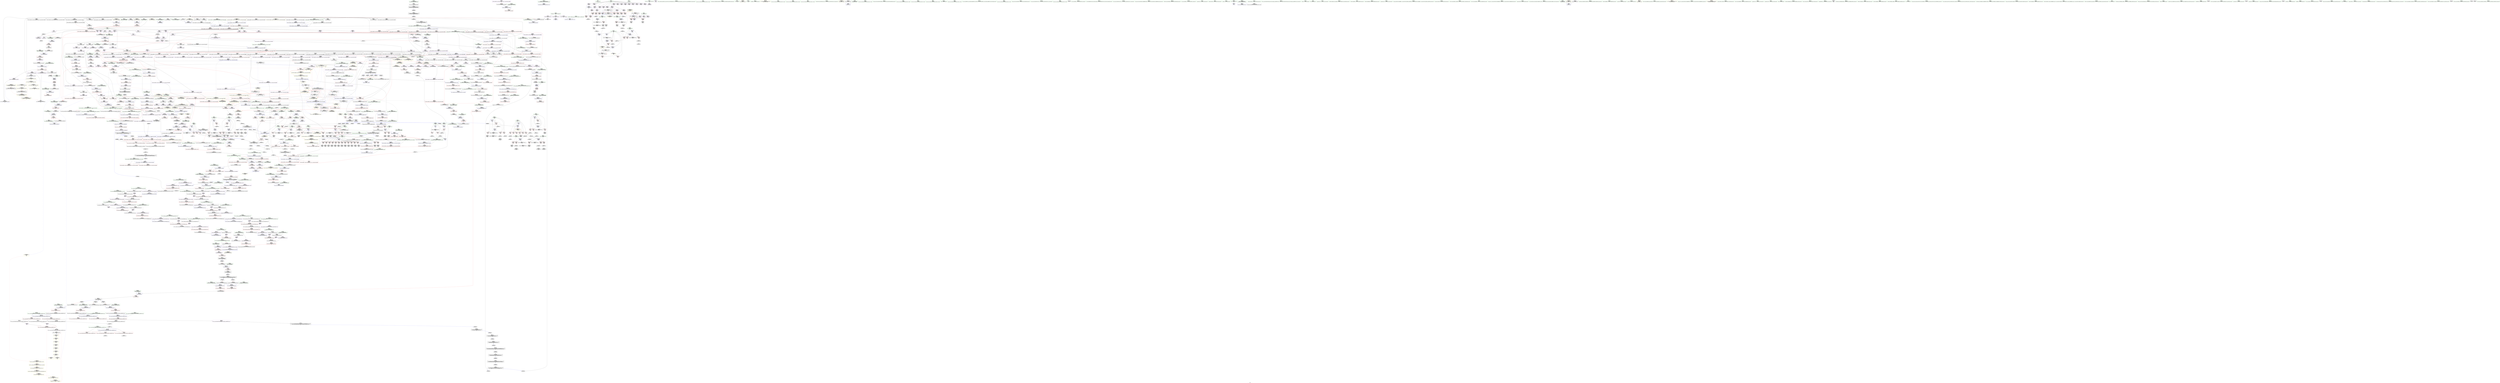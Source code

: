 digraph "SVFG" {
	label="SVFG";

	Node0x55b77456c730 [shape=record,color=grey,label="{NodeID: 0\nNullPtr|{|<s27>101}}"];
	Node0x55b77456c730 -> Node0x55b77472df80[style=solid];
	Node0x55b77456c730 -> Node0x55b77472e080[style=solid];
	Node0x55b77456c730 -> Node0x55b77472e150[style=solid];
	Node0x55b77456c730 -> Node0x55b77472e220[style=solid];
	Node0x55b77456c730 -> Node0x55b77472e2f0[style=solid];
	Node0x55b77456c730 -> Node0x55b77472e3c0[style=solid];
	Node0x55b77456c730 -> Node0x55b77472e490[style=solid];
	Node0x55b77456c730 -> Node0x55b77472e560[style=solid];
	Node0x55b77456c730 -> Node0x55b77472e630[style=solid];
	Node0x55b77456c730 -> Node0x55b77472e700[style=solid];
	Node0x55b77456c730 -> Node0x55b77472e7d0[style=solid];
	Node0x55b77456c730 -> Node0x55b77472e8a0[style=solid];
	Node0x55b77456c730 -> Node0x55b77472e970[style=solid];
	Node0x55b77456c730 -> Node0x55b77472ea40[style=solid];
	Node0x55b77456c730 -> Node0x55b77472eb10[style=solid];
	Node0x55b77456c730 -> Node0x55b77472ebe0[style=solid];
	Node0x55b77456c730 -> Node0x55b77472ecb0[style=solid];
	Node0x55b77456c730 -> Node0x55b77472ed80[style=solid];
	Node0x55b77456c730 -> Node0x55b77472ee50[style=solid];
	Node0x55b77456c730 -> Node0x55b774739770[style=solid];
	Node0x55b77456c730 -> Node0x55b77473bf70[style=solid];
	Node0x55b77456c730 -> Node0x55b77475b940[style=solid];
	Node0x55b77456c730 -> Node0x55b77475b9d0[style=solid];
	Node0x55b77456c730 -> Node0x55b77475d7e0[style=solid];
	Node0x55b77456c730 -> Node0x55b77477b470[style=solid];
	Node0x55b77456c730 -> Node0x55b77474b9e0[style=solid];
	Node0x55b77456c730 -> Node0x55b77474d1e0[style=solid];
	Node0x55b77456c730:s27 -> Node0x55b7748640a0[style=solid,color=red];
	Node0x55b774734640 [shape=record,color=red,label="{NodeID: 775\n1114\<--1111\nthis1\<--this.addr\n_ZNSt6vectorIiSaIiEE3endEv\n}"];
	Node0x55b774734640 -> Node0x55b7747281a0[style=solid];
	Node0x55b77474cee0 [shape=record,color=grey,label="{NodeID: 1550\n82 = cmp(76, 81, )\n}"];
	Node0x55b77472b0c0 [shape=record,color=black,label="{NodeID: 443\n1747\<--1752\n_ZSt12__miter_baseIPiET_S1__ret\<--\n_ZSt12__miter_baseIPiET_S1_\n|{<s0>125}}"];
	Node0x55b77472b0c0:s0 -> Node0x55b77485d5a0[style=solid,color=blue];
	Node0x55b7748661a0 [shape=record,color=black,label="{NodeID: 2325\n1156 = PHI(944, )\n2nd arg _ZNKSt6vectorIiSaIiEE12_M_check_lenEmPKc }"];
	Node0x55b7748661a0 -> Node0x55b77475e750[style=solid];
	Node0x55b77471efe0 [shape=record,color=green,label="{NodeID: 111\n788\<--789\n.addr1\<--.addr1_field_insensitive\n_ZNSt12_Destroy_auxILb1EE9__destroyIPiEEvT_S3_\n}"];
	Node0x55b77471efe0 -> Node0x55b77475c460[style=solid];
	Node0x55b77473a160 [shape=record,color=blue,label="{NodeID: 886\n204\<--11\nj\<--\n_Z3dfsi\n}"];
	Node0x55b77473a160 -> Node0x55b774745bb0[style=dashed];
	Node0x55b77473a160 -> Node0x55b774745c80[style=dashed];
	Node0x55b77473a160 -> Node0x55b774745d50[style=dashed];
	Node0x55b77473a160 -> Node0x55b774745e20[style=dashed];
	Node0x55b77473a160 -> Node0x55b77473a300[style=dashed];
	Node0x55b77473a160 -> Node0x55b7747d8120[style=dashed];
	Node0x55b7747dc8b0 [shape=record,color=yellow,style=double,label="{NodeID: 1661\n60V_1 = ENCHI(MR_60V_0)\npts\{1457 \}\nFun[_ZNSt6vectorIiSaIiEE9push_backERKi]|{<s0>26|<s1>28}}"];
	Node0x55b7747dc8b0:s0 -> Node0x55b7747e0b50[style=dashed,color=red];
	Node0x55b7747dc8b0:s1 -> Node0x55b7747c4720[style=dashed,color=red];
	Node0x55b774740b40 [shape=record,color=purple,label="{NodeID: 554\n1080\<--1079\n_M_impl35\<--\n_ZNSt6vectorIiSaIiEE17_M_realloc_insertIJRKiEEEvN9__gnu_cxx17__normal_iteratorIPiS1_EEDpOT_\n}"];
	Node0x55b774723690 [shape=record,color=green,label="{NodeID: 222\n1531\<--1532\n__assignable\<--__assignable_field_insensitive\n_ZSt18uninitialized_copyISt13move_iteratorIPiES1_ET0_T_S4_S3_\n}"];
	Node0x55b774723690 -> Node0x55b774760a40[style=solid];
	Node0x55b77475f450 [shape=record,color=blue,label="{NodeID: 997\n1319\<--1316\n__p.addr\<--__p\n_ZNSt16allocator_traitsISaIiEE7destroyIiEEvRS0_PT_\n}"];
	Node0x55b77475f450 -> Node0x55b774735f70[style=dashed];
	Node0x55b774746570 [shape=record,color=red,label="{NodeID: 665\n390\<--210\n\<--j53\n_Z3dfsi\n}"];
	Node0x55b774746570 -> Node0x55b77477cfd0[style=solid];
	Node0x55b774731720 [shape=record,color=black,label="{NodeID: 333\n449\<--448\nidxprom114\<--sub113\n_Z3dfsi\n}"];
	Node0x55b77485ce20 [shape=record,color=black,label="{NodeID: 2215\n1631 = PHI(1635, )\n}"];
	Node0x55b77485ce20 -> Node0x55b77472a8a0[style=solid];
	Node0x55b7746ea370 [shape=record,color=green,label="{NodeID: 1\n7\<--1\n__dso_handle\<--dummyObj\nGlob }"];
	Node0x55b774734710 [shape=record,color=red,label="{NodeID: 776\n1122\<--1121\n\<--coerce.dive\n_ZNSt6vectorIiSaIiEE3endEv\n}"];
	Node0x55b774734710 -> Node0x55b774728270[style=solid];
	Node0x55b77474d060 [shape=record,color=grey,label="{NodeID: 1551\n1448 = cmp(1446, 1447, )\n}"];
	Node0x55b77472b190 [shape=record,color=black,label="{NodeID: 444\n1754\<--1761\n_ZNKSt13move_iteratorIPiE4baseEv_ret\<--\n_ZNKSt13move_iteratorIPiE4baseEv\n|{<s0>124}}"];
	Node0x55b77472b190:s0 -> Node0x55b77485d460[style=solid,color=blue];
	Node0x55b7748662b0 [shape=record,color=black,label="{NodeID: 2326\n1661 = PHI(1620, 1628, )\n0th arg _ZSt12__miter_baseIPiEDTcl12__miter_basecldtfp_4baseEEESt13move_iteratorIT_E }"];
	Node0x55b7748662b0 -> Node0x55b774761740[style=solid];
	Node0x55b77471f0b0 [shape=record,color=green,label="{NodeID: 112\n797\<--798\nthis.addr\<--this.addr_field_insensitive\n_ZNSt12_Vector_baseIiSaIiEE13_M_deallocateEPim\n}"];
	Node0x55b77471f0b0 -> Node0x55b7747498a0[style=solid];
	Node0x55b77471f0b0 -> Node0x55b77475c530[style=solid];
	Node0x55b77473a230 [shape=record,color=blue,label="{NodeID: 887\n301\<--303\narrayidx29\<--add30\n_Z3dfsi\n}"];
	Node0x55b77473a230 -> Node0x55b7747474e0[style=dashed];
	Node0x55b77473a230 -> Node0x55b7747475b0[style=dashed];
	Node0x55b77473a230 -> Node0x55b77473a230[style=dashed];
	Node0x55b77473a230 -> Node0x55b7747c2090[style=dashed];
	Node0x55b774740c10 [shape=record,color=purple,label="{NodeID: 555\n1081\<--1079\n_M_start36\<--\n_ZNSt6vectorIiSaIiEE17_M_realloc_insertIJRKiEEEvN9__gnu_cxx17__normal_iteratorIPiS1_EEDpOT_\n}"];
	Node0x55b774740c10 -> Node0x55b77475de60[style=solid];
	Node0x55b774723760 [shape=record,color=green,label="{NodeID: 223\n1533\<--1534\nagg.tmp\<--agg.tmp_field_insensitive\n_ZSt18uninitialized_copyISt13move_iteratorIPiES1_ET0_T_S4_S3_\n}"];
	Node0x55b774723760 -> Node0x55b774729ee0[style=solid];
	Node0x55b774723760 -> Node0x55b774742470[style=solid];
	Node0x55b77475f520 [shape=record,color=blue,label="{NodeID: 998\n1334\<--1333\nthis.addr\<--this\n_ZNKSt6vectorIiSaIiEE8max_sizeEv\n}"];
	Node0x55b77475f520 -> Node0x55b774736040[style=dashed];
	Node0x55b774746640 [shape=record,color=red,label="{NodeID: 666\n361\<--212\n\<--need\n_Z3dfsi\n}"];
	Node0x55b774746640 -> Node0x55b774730950[style=solid];
	Node0x55b7747317f0 [shape=record,color=black,label="{NodeID: 334\n452\<--451\nconv116\<--\n_Z3dfsi\n}"];
	Node0x55b7747317f0 -> Node0x55b77477c9d0[style=solid];
	Node0x55b77485cf60 [shape=record,color=black,label="{NodeID: 2216\n1649 = PHI(1696, )\n|{<s0>123}}"];
	Node0x55b77485cf60:s0 -> Node0x55b774864d90[style=solid,color=red];
	Node0x55b77471ad60 [shape=record,color=green,label="{NodeID: 2\n8\<--1\n.str\<--dummyObj\nGlob }"];
	Node0x55b7747347e0 [shape=record,color=red,label="{NodeID: 777\n1137\<--1128\nthis1\<--this.addr\n_ZN9__gnu_cxx13new_allocatorIiE9constructIiJRKiEEEvPT_DpOT0_\n}"];
	Node0x55b77474d1e0 [shape=record,color=grey,label="{NodeID: 1552\n1015 = cmp(1014, 3, )\n}"];
	Node0x55b77472b260 [shape=record,color=purple,label="{NodeID: 445\n40\<--4\n\<--_ZStL8__ioinit\n__cxx_global_var_init\n}"];
	Node0x55b7748664c0 [shape=record,color=black,label="{NodeID: 2327\n727 = PHI(147, 157, )\n0th arg _ZNSt12_Vector_baseIiSaIiEED2Ev }"];
	Node0x55b7748664c0 -> Node0x55b77475bf80[style=solid];
	Node0x55b77471f180 [shape=record,color=green,label="{NodeID: 113\n799\<--800\n__p.addr\<--__p.addr_field_insensitive\n_ZNSt12_Vector_baseIiSaIiEE13_M_deallocateEPim\n}"];
	Node0x55b77471f180 -> Node0x55b774749970[style=solid];
	Node0x55b77471f180 -> Node0x55b774749a40[style=solid];
	Node0x55b77471f180 -> Node0x55b77475c600[style=solid];
	Node0x55b77473a300 [shape=record,color=blue,label="{NodeID: 888\n204\<--307\nj\<--inc\n_Z3dfsi\n}"];
	Node0x55b77473a300 -> Node0x55b774745bb0[style=dashed];
	Node0x55b77473a300 -> Node0x55b774745c80[style=dashed];
	Node0x55b77473a300 -> Node0x55b774745d50[style=dashed];
	Node0x55b77473a300 -> Node0x55b774745e20[style=dashed];
	Node0x55b77473a300 -> Node0x55b77473a300[style=dashed];
	Node0x55b77473a300 -> Node0x55b7747d8120[style=dashed];
	Node0x55b7747dca70 [shape=record,color=yellow,style=double,label="{NodeID: 1663\n18V_1 = ENCHI(MR_18V_0)\npts\{170000 220000 \}\nFun[_ZNSt6vectorIiSaIiEE9push_backERKi]|{|<s1>27|<s2>28}}"];
	Node0x55b7747dca70 -> Node0x55b7747cbc70[style=dashed];
	Node0x55b7747dca70:s1 -> Node0x55b7747da7b0[style=dashed,color=red];
	Node0x55b7747dca70:s2 -> Node0x55b7747c49c0[style=dashed,color=red];
	Node0x55b774740ce0 [shape=record,color=purple,label="{NodeID: 556\n1085\<--1084\n_M_impl37\<--\n_ZNSt6vectorIiSaIiEE17_M_realloc_insertIJRKiEEEvN9__gnu_cxx17__normal_iteratorIPiS1_EEDpOT_\n}"];
	Node0x55b774723830 [shape=record,color=green,label="{NodeID: 224\n1535\<--1536\nagg.tmp2\<--agg.tmp2_field_insensitive\n_ZSt18uninitialized_copyISt13move_iteratorIPiES1_ET0_T_S4_S3_\n}"];
	Node0x55b774723830 -> Node0x55b774729fb0[style=solid];
	Node0x55b774723830 -> Node0x55b774742540[style=solid];
	Node0x55b77475f5f0 [shape=record,color=blue,label="{NodeID: 999\n1353\<--1349\n__a.addr\<--__a\n_ZSt3maxImERKT_S2_S2_\n}"];
	Node0x55b77475f5f0 -> Node0x55b7747361e0[style=dashed];
	Node0x55b77475f5f0 -> Node0x55b7747362b0[style=dashed];
	Node0x55b7747c5320 [shape=record,color=yellow,style=double,label="{NodeID: 1774\n110V_1 = ENCHI(MR_110V_0)\npts\{1160 \}\nFun[_ZSt3maxImERKT_S2_S2_]}"];
	Node0x55b7747c5320 -> Node0x55b7747365f0[style=dashed];
	Node0x55b774746710 [shape=record,color=red,label="{NodeID: 667\n368\<--212\n\<--need\n_Z3dfsi\n}"];
	Node0x55b774746710 -> Node0x55b77477f9d0[style=solid];
	Node0x55b7747318c0 [shape=record,color=black,label="{NodeID: 335\n487\<--486\n\<--this1\n_ZNKSt6vectorIiSaIiEE4sizeEv\n}"];
	Node0x55b7747318c0 -> Node0x55b77473e1d0[style=solid];
	Node0x55b7747318c0 -> Node0x55b77473e2a0[style=solid];
	Node0x55b77485d0a0 [shape=record,color=black,label="{NodeID: 2217\n1653 = PHI(1696, )\n|{<s0>123}}"];
	Node0x55b77485d0a0:s0 -> Node0x55b774864ea0[style=solid,color=red];
	Node0x55b77471b680 [shape=record,color=green,label="{NodeID: 3\n11\<--1\n\<--dummyObj\nCan only get source location for instruction, argument, global var or function.|{<s0>35}}"];
	Node0x55b77471b680:s0 -> Node0x55b774868d20[style=solid,color=red];
	Node0x55b7747348b0 [shape=record,color=red,label="{NodeID: 778\n1138\<--1130\n\<--__p.addr\n_ZN9__gnu_cxx13new_allocatorIiE9constructIiJRKiEEEvPT_DpOT0_\n}"];
	Node0x55b7747348b0 -> Node0x55b774728340[style=solid];
	Node0x55b77474d360 [shape=record,color=grey,label="{NodeID: 1553\n415 = cmp(409, 414, )\n}"];
	Node0x55b77472b330 [shape=record,color=purple,label="{NodeID: 446\n61\<--8\n\<--.str\n_Z7readintv\n}"];
	Node0x55b774866640 [shape=record,color=black,label="{NodeID: 2328\n1636 = PHI(1621, )\n0th arg _ZSt14__copy_move_a2ILb1EPiS0_ET1_T0_S2_S1_ }"];
	Node0x55b774866640 -> Node0x55b7747614d0[style=solid];
	Node0x55b774723d00 [shape=record,color=green,label="{NodeID: 114\n801\<--802\n__n.addr\<--__n.addr_field_insensitive\n_ZNSt12_Vector_baseIiSaIiEE13_M_deallocateEPim\n}"];
	Node0x55b774723d00 -> Node0x55b774749b10[style=solid];
	Node0x55b774723d00 -> Node0x55b77475c6d0[style=solid];
	Node0x55b77473a3d0 [shape=record,color=blue,label="{NodeID: 889\n200\<--312\ni\<--inc32\n_Z3dfsi\n}"];
	Node0x55b77473a3d0 -> Node0x55b7747456d0[style=dashed];
	Node0x55b77473a3d0 -> Node0x55b7747457a0[style=dashed];
	Node0x55b77473a3d0 -> Node0x55b774745870[style=dashed];
	Node0x55b77473a3d0 -> Node0x55b77473a3d0[style=dashed];
	Node0x55b77473a3d0 -> Node0x55b7747cdb00[style=dashed];
	Node0x55b7747dcb80 [shape=record,color=yellow,style=double,label="{NodeID: 1664\n20V_1 = ENCHI(MR_20V_0)\npts\{170001 220001 \}\nFun[_ZNSt6vectorIiSaIiEE9push_backERKi]|{|<s4>27|<s5>28}}"];
	Node0x55b7747dcb80 -> Node0x55b774748520[style=dashed];
	Node0x55b7747dcb80 -> Node0x55b7747486c0[style=dashed];
	Node0x55b7747dcb80 -> Node0x55b774748790[style=dashed];
	Node0x55b7747dcb80 -> Node0x55b77473b680[style=dashed];
	Node0x55b7747dcb80:s4 -> Node0x55b7747da7b0[style=dashed,color=red];
	Node0x55b7747dcb80:s5 -> Node0x55b7747c4ad0[style=dashed,color=red];
	Node0x55b774740db0 [shape=record,color=purple,label="{NodeID: 557\n1086\<--1084\n_M_finish38\<--\n_ZNSt6vectorIiSaIiEE17_M_realloc_insertIJRKiEEEvN9__gnu_cxx17__normal_iteratorIPiS1_EEDpOT_\n}"];
	Node0x55b774740db0 -> Node0x55b77475df30[style=solid];
	Node0x55b774723900 [shape=record,color=green,label="{NodeID: 225\n1555\<--1556\n_ZNSt20__uninitialized_copyILb1EE13__uninit_copyISt13move_iteratorIPiES3_EET0_T_S6_S5_\<--_ZNSt20__uninitialized_copyILb1EE13__uninit_copyISt13move_iteratorIPiES3_EET0_T_S6_S5__field_insensitive\n}"];
	Node0x55b77475f6c0 [shape=record,color=blue,label="{NodeID: 1000\n1355\<--1350\n__b.addr\<--__b\n_ZSt3maxImERKT_S2_S2_\n}"];
	Node0x55b77475f6c0 -> Node0x55b774736380[style=dashed];
	Node0x55b77475f6c0 -> Node0x55b774736450[style=dashed];
	Node0x55b7747c5400 [shape=record,color=yellow,style=double,label="{NodeID: 1775\n112V_1 = ENCHI(MR_112V_0)\npts\{1166 \}\nFun[_ZSt3maxImERKT_S2_S2_]}"];
	Node0x55b7747c5400 -> Node0x55b774736520[style=dashed];
	Node0x55b7747467e0 [shape=record,color=red,label="{NodeID: 668\n375\<--214\n\<--sumoth\n_Z3dfsi\n}"];
	Node0x55b7747467e0 -> Node0x55b774730bc0[style=solid];
	Node0x55b774731990 [shape=record,color=black,label="{NodeID: 336\n491\<--486\n\<--this1\n_ZNKSt6vectorIiSaIiEE4sizeEv\n}"];
	Node0x55b774731990 -> Node0x55b77473e370[style=solid];
	Node0x55b774731990 -> Node0x55b77473e440[style=solid];
	Node0x55b77485d1e0 [shape=record,color=black,label="{NodeID: 2218\n1655 = PHI(1696, )\n|{<s0>123}}"];
	Node0x55b77485d1e0:s0 -> Node0x55b774864fb0[style=solid,color=red];
	Node0x55b77471b740 [shape=record,color=green,label="{NodeID: 4\n24\<--1\n\<--dummyObj\nCan only get source location for instruction, argument, global var or function.}"];
	Node0x55b774734980 [shape=record,color=red,label="{NodeID: 779\n1141\<--1132\n\<--__args.addr\n_ZN9__gnu_cxx13new_allocatorIiE9constructIiJRKiEEEvPT_DpOT0_\n|{<s0>80}}"];
	Node0x55b774734980:s0 -> Node0x55b774863ba0[style=solid,color=red];
	Node0x55b77474d4e0 [shape=record,color=grey,label="{NodeID: 1554\n1177 = cmp(1175, 1176, )\n}"];
	Node0x55b77472b400 [shape=record,color=purple,label="{NodeID: 447\n241\<--13\narrayidx4\<--dp\n_Z3dfsi\n}"];
	Node0x55b774866750 [shape=record,color=black,label="{NodeID: 2329\n1637 = PHI(1629, )\n1st arg _ZSt14__copy_move_a2ILb1EPiS0_ET1_T0_S2_S1_ }"];
	Node0x55b774866750 -> Node0x55b7747615a0[style=solid];
	Node0x55b774723d90 [shape=record,color=green,label="{NodeID: 115\n815\<--816\n_ZNSt16allocator_traitsISaIiEE10deallocateERS0_Pim\<--_ZNSt16allocator_traitsISaIiEE10deallocateERS0_Pim_field_insensitive\n}"];
	Node0x55b77473a4a0 [shape=record,color=blue,label="{NodeID: 890\n23\<--324\nresult\<--add39\n_Z3dfsi\n}"];
	Node0x55b77473a4a0 -> Node0x55b7747c7b70[style=dashed];
	Node0x55b7747dccc0 [shape=record,color=yellow,style=double,label="{NodeID: 1665\n22V_1 = ENCHI(MR_22V_0)\npts\{170002 220002 \}\nFun[_ZNSt6vectorIiSaIiEE9push_backERKi]|{|<s2>28|<s3>28}}"];
	Node0x55b7747dccc0 -> Node0x55b7747485f0[style=dashed];
	Node0x55b7747dccc0 -> Node0x55b7747cc6d0[style=dashed];
	Node0x55b7747dccc0:s2 -> Node0x55b7747344a0[style=dashed,color=red];
	Node0x55b7747dccc0:s3 -> Node0x55b77475e000[style=dashed,color=red];
	Node0x55b774740e80 [shape=record,color=purple,label="{NodeID: 558\n1092\<--1091\n_M_impl40\<--\n_ZNSt6vectorIiSaIiEE17_M_realloc_insertIJRKiEEEvN9__gnu_cxx17__normal_iteratorIPiS1_EEDpOT_\n}"];
	Node0x55b774723a00 [shape=record,color=green,label="{NodeID: 226\n1567\<--1568\n__first\<--__first_field_insensitive\n_ZNSt20__uninitialized_copyILb1EE13__uninit_copyISt13move_iteratorIPiES3_EET0_T_S6_S5_\n}"];
	Node0x55b774723a00 -> Node0x55b77472a150[style=solid];
	Node0x55b774723a00 -> Node0x55b774742950[style=solid];
	Node0x55b77475f790 [shape=record,color=blue,label="{NodeID: 1001\n1351\<--1365\nretval\<--\n_ZSt3maxImERKT_S2_S2_\n}"];
	Node0x55b77475f790 -> Node0x55b7747d71f0[style=dashed];
	Node0x55b7747468b0 [shape=record,color=red,label="{NodeID: 669\n454\<--216\n\<--tmp\n_Z3dfsi\n}"];
	Node0x55b7747468b0 -> Node0x55b77477cb50[style=solid];
	Node0x55b774731a60 [shape=record,color=black,label="{NodeID: 337\n495\<--490\nsub.ptr.lhs.cast\<--\n_ZNKSt6vectorIiSaIiEE4sizeEv\n}"];
	Node0x55b774731a60 -> Node0x55b77477d8d0[style=solid];
	Node0x55b77485d320 [shape=record,color=black,label="{NodeID: 2219\n1656 = PHI(1673, )\n}"];
	Node0x55b77485d320 -> Node0x55b77472a970[style=solid];
	Node0x55b77471b0a0 [shape=record,color=green,label="{NodeID: 5\n26\<--1\n_ZSt4cout\<--dummyObj\nGlob }"];
	Node0x55b774734a50 [shape=record,color=red,label="{NodeID: 780\n1143\<--1142\n\<--call\n_ZN9__gnu_cxx13new_allocatorIiE9constructIiJRKiEEEvPT_DpOT0_\n}"];
	Node0x55b774734a50 -> Node0x55b77475e410[style=solid];
	Node0x55b77474d660 [shape=record,color=grey,label="{NodeID: 1555\n402 = cmp(401, 11, )\n}"];
	Node0x55b77472b4d0 [shape=record,color=purple,label="{NodeID: 448\n242\<--13\narrayidx5\<--dp\n_Z3dfsi\n}"];
	Node0x55b77472b4d0 -> Node0x55b774739ef0[style=solid];
	Node0x55b774866860 [shape=record,color=black,label="{NodeID: 2330\n1638 = PHI(1630, )\n2nd arg _ZSt14__copy_move_a2ILb1EPiS0_ET1_T0_S2_S1_ }"];
	Node0x55b774866860 -> Node0x55b774761670[style=solid];
	Node0x55b774723e60 [shape=record,color=green,label="{NodeID: 116\n821\<--822\nthis.addr\<--this.addr_field_insensitive\n_ZNSt12_Vector_baseIiSaIiEE12_Vector_implD2Ev\n}"];
	Node0x55b774723e60 -> Node0x55b774749be0[style=solid];
	Node0x55b774723e60 -> Node0x55b77475c7a0[style=solid];
	Node0x55b7747f42f0 [shape=record,color=yellow,style=double,label="{NodeID: 1998\nRETMU(25V_2)\npts\{182 \}\nFun[__cxx_global_array_dtor.3]}"];
	Node0x55b77473a570 [shape=record,color=blue,label="{NodeID: 891\n206\<--11\ni40\<--\n_Z3dfsi\n}"];
	Node0x55b77473a570 -> Node0x55b774745ef0[style=dashed];
	Node0x55b77473a570 -> Node0x55b774745fc0[style=dashed];
	Node0x55b77473a570 -> Node0x55b774746090[style=dashed];
	Node0x55b77473a570 -> Node0x55b77473ab20[style=dashed];
	Node0x55b77473a570 -> Node0x55b7747cea00[style=dashed];
	Node0x55b7747dcdd0 [shape=record,color=yellow,style=double,label="{NodeID: 1666\n90V_1 = ENCHI(MR_90V_0)\npts\{203 583 585 \}\nFun[_ZNSt6vectorIiSaIiEE9push_backERKi]|{<s0>26|<s1>28}}"];
	Node0x55b7747dcdd0:s0 -> Node0x55b7747e0c30[style=dashed,color=red];
	Node0x55b7747dcdd0:s1 -> Node0x55b7747c4cf0[style=dashed,color=red];
	Node0x55b774740f50 [shape=record,color=purple,label="{NodeID: 559\n1093\<--1091\n_M_end_of_storage41\<--\n_ZNSt6vectorIiSaIiEE17_M_realloc_insertIJRKiEEEvN9__gnu_cxx17__normal_iteratorIPiS1_EEDpOT_\n}"];
	Node0x55b774740f50 -> Node0x55b77475e000[style=solid];
	Node0x55b774723ad0 [shape=record,color=green,label="{NodeID: 227\n1569\<--1570\n__last\<--__last_field_insensitive\n_ZNSt20__uninitialized_copyILb1EE13__uninit_copyISt13move_iteratorIPiES3_EET0_T_S6_S5_\n}"];
	Node0x55b774723ad0 -> Node0x55b77472a220[style=solid];
	Node0x55b774723ad0 -> Node0x55b774742a20[style=solid];
	Node0x55b77475f860 [shape=record,color=blue,label="{NodeID: 1002\n1351\<--1368\nretval\<--\n_ZSt3maxImERKT_S2_S2_\n}"];
	Node0x55b77475f860 -> Node0x55b7747d71f0[style=dashed];
	Node0x55b774746980 [shape=record,color=red,label="{NodeID: 670\n463\<--216\n\<--tmp\n_Z3dfsi\n}"];
	Node0x55b774746980 -> Node0x55b77477da50[style=solid];
	Node0x55b774731b30 [shape=record,color=black,label="{NodeID: 338\n496\<--494\nsub.ptr.rhs.cast\<--\n_ZNKSt6vectorIiSaIiEE4sizeEv\n}"];
	Node0x55b774731b30 -> Node0x55b77477d8d0[style=solid];
	Node0x55b77485d460 [shape=record,color=black,label="{NodeID: 2220\n1666 = PHI(1754, )\n|{<s0>125}}"];
	Node0x55b77485d460:s0 -> Node0x55b774864840[style=solid,color=red];
	Node0x55b77471b160 [shape=record,color=green,label="{NodeID: 6\n27\<--1\n.str.4\<--dummyObj\nGlob }"];
	Node0x55b774734b20 [shape=record,color=red,label="{NodeID: 781\n1151\<--1148\n\<--__t.addr\n_ZSt7forwardIRKiEOT_RNSt16remove_referenceIS2_E4typeE\n}"];
	Node0x55b774734b20 -> Node0x55b7747284e0[style=solid];
	Node0x55b77472b5a0 [shape=record,color=purple,label="{NodeID: 449\n290\<--13\narrayidx23\<--dp\n_Z3dfsi\n}"];
	Node0x55b774866970 [shape=record,color=black,label="{NodeID: 2331\n1764 = PHI(1509, )\n0th arg _ZNSt13move_iteratorIPiEC2ES0_ }"];
	Node0x55b774866970 -> Node0x55b7747621d0[style=solid];
	Node0x55b774723f30 [shape=record,color=green,label="{NodeID: 117\n827\<--828\n_ZNSaIiED2Ev\<--_ZNSaIiED2Ev_field_insensitive\n}"];
	Node0x55b7747f4400 [shape=record,color=yellow,style=double,label="{NodeID: 1999\nRETMU(4V_1)\npts\{170000 170001 170002 220000 220001 220002 \}\nFun[__cxx_global_array_dtor.3]}"];
	Node0x55b77473a640 [shape=record,color=blue,label="{NodeID: 892\n208\<--342\nto48\<--\n_Z3dfsi\n}"];
	Node0x55b77473a640 -> Node0x55b774746160[style=dashed];
	Node0x55b77473a640 -> Node0x55b774746230[style=dashed];
	Node0x55b77473a640 -> Node0x55b77473a640[style=dashed];
	Node0x55b77473a640 -> Node0x55b7747cef00[style=dashed];
	Node0x55b774741020 [shape=record,color=purple,label="{NodeID: 560\n1121\<--1109\ncoerce.dive\<--retval\n_ZNSt6vectorIiSaIiEE3endEv\n}"];
	Node0x55b774741020 -> Node0x55b774734710[style=solid];
	Node0x55b774723ba0 [shape=record,color=green,label="{NodeID: 228\n1571\<--1572\n__result.addr\<--__result.addr_field_insensitive\n_ZNSt20__uninitialized_copyILb1EE13__uninit_copyISt13move_iteratorIPiES3_EET0_T_S6_S5_\n}"];
	Node0x55b774723ba0 -> Node0x55b774737630[style=solid];
	Node0x55b774723ba0 -> Node0x55b774760e50[style=solid];
	Node0x55b77475f930 [shape=record,color=blue,label="{NodeID: 1003\n1375\<--1374\n__a.addr\<--__a\n_ZNSt16allocator_traitsISaIiEE8max_sizeERKS0_\n}"];
	Node0x55b77475f930 -> Node0x55b7747366c0[style=dashed];
	Node0x55b7747c56d0 [shape=record,color=yellow,style=double,label="{NodeID: 1778\n246V_1 = ENCHI(MR_246V_0)\npts\{12300000 \}\nFun[_ZNSt6vectorIiSaIiEE5beginEv]|{<s0>92}}"];
	Node0x55b7747c56d0:s0 -> Node0x55b77475fd40[style=dashed,color=red];
	Node0x55b774746a50 [shape=record,color=red,label="{NodeID: 671\n474\<--216\n\<--tmp\n_Z3dfsi\n}"];
	Node0x55b774746a50 -> Node0x55b77477ded0[style=solid];
	Node0x55b774731c00 [shape=record,color=black,label="{NodeID: 339\n481\<--498\n_ZNKSt6vectorIiSaIiEE4sizeEv_ret\<--sub.ptr.div\n_ZNKSt6vectorIiSaIiEE4sizeEv\n|{<s0>17|<s1>21|<s2>23|<s3>82|<s4>84|<s5>85|<s6>87}}"];
	Node0x55b774731c00:s0 -> Node0x55b77485bc20[style=solid,color=blue];
	Node0x55b774731c00:s1 -> Node0x55b77485b0b0[style=solid,color=blue];
	Node0x55b774731c00:s2 -> Node0x55b77485b760[style=solid,color=blue];
	Node0x55b774731c00:s3 -> Node0x55b77485ebe0[style=solid,color=blue];
	Node0x55b774731c00:s4 -> Node0x55b77485ed20[style=solid,color=blue];
	Node0x55b774731c00:s5 -> Node0x55b77485ee60[style=solid,color=blue];
	Node0x55b774731c00:s6 -> Node0x55b77485f0e0[style=solid,color=blue];
	Node0x55b77485d5a0 [shape=record,color=black,label="{NodeID: 2221\n1669 = PHI(1747, )\n}"];
	Node0x55b77485d5a0 -> Node0x55b77472aa40[style=solid];
	Node0x55b77471b220 [shape=record,color=green,label="{NodeID: 7\n30\<--1\n\<--dummyObj\nCan only get source location for instruction, argument, global var or function.}"];
	Node0x55b774734bf0 [shape=record,color=red,label="{NodeID: 782\n1170\<--1157\nthis1\<--this.addr\n_ZNKSt6vectorIiSaIiEE12_M_check_lenEmPKc\n|{<s0>81|<s1>82|<s2>84|<s3>85|<s4>87|<s5>88|<s6>89}}"];
	Node0x55b774734bf0:s0 -> Node0x55b774860c00[style=solid,color=red];
	Node0x55b774734bf0:s1 -> Node0x55b774864280[style=solid,color=red];
	Node0x55b774734bf0:s2 -> Node0x55b774864280[style=solid,color=red];
	Node0x55b774734bf0:s3 -> Node0x55b774864280[style=solid,color=red];
	Node0x55b774734bf0:s4 -> Node0x55b774864280[style=solid,color=red];
	Node0x55b774734bf0:s5 -> Node0x55b774860c00[style=solid,color=red];
	Node0x55b774734bf0:s6 -> Node0x55b774860c00[style=solid,color=red];
	Node0x55b77472b670 [shape=record,color=purple,label="{NodeID: 450\n293\<--13\narrayidx25\<--dp\n_Z3dfsi\n}"];
	Node0x55b77472b670 -> Node0x55b7747474e0[style=solid];
	Node0x55b774866ab0 [shape=record,color=black,label="{NodeID: 2332\n1765 = PHI(1514, )\n1st arg _ZNSt13move_iteratorIPiEC2ES0_ }"];
	Node0x55b774866ab0 -> Node0x55b7747622a0[style=solid];
	Node0x55b774724030 [shape=record,color=green,label="{NodeID: 118\n834\<--835\n__a.addr\<--__a.addr_field_insensitive\n_ZNSt16allocator_traitsISaIiEE10deallocateERS0_Pim\n}"];
	Node0x55b774724030 -> Node0x55b774749cb0[style=solid];
	Node0x55b774724030 -> Node0x55b77475c870[style=solid];
	Node0x55b77473a710 [shape=record,color=blue,label="{NodeID: 893\n210\<--11\nj53\<--\n_Z3dfsi\n}"];
	Node0x55b77473a710 -> Node0x55b774746300[style=dashed];
	Node0x55b77473a710 -> Node0x55b7747463d0[style=dashed];
	Node0x55b77473a710 -> Node0x55b7747464a0[style=dashed];
	Node0x55b77473a710 -> Node0x55b774746570[style=dashed];
	Node0x55b77473a710 -> Node0x55b77473a710[style=dashed];
	Node0x55b77473a710 -> Node0x55b77473aa50[style=dashed];
	Node0x55b77473a710 -> Node0x55b7747cf400[style=dashed];
	Node0x55b7747410f0 [shape=record,color=purple,label="{NodeID: 561\n1116\<--1115\n_M_impl\<--\n_ZNSt6vectorIiSaIiEE3endEv\n}"];
	Node0x55b774723c70 [shape=record,color=green,label="{NodeID: 229\n1573\<--1574\nagg.tmp\<--agg.tmp_field_insensitive\n_ZNSt20__uninitialized_copyILb1EE13__uninit_copyISt13move_iteratorIPiES3_EET0_T_S6_S5_\n}"];
	Node0x55b774723c70 -> Node0x55b77472a2f0[style=solid];
	Node0x55b774723c70 -> Node0x55b774742af0[style=solid];
	Node0x55b77475fa00 [shape=record,color=blue,label="{NodeID: 1004\n1386\<--1385\nthis.addr\<--this\n_ZNKSt12_Vector_baseIiSaIiEE19_M_get_Tp_allocatorEv\n}"];
	Node0x55b77475fa00 -> Node0x55b774736790[style=dashed];
	Node0x55b7747c57b0 [shape=record,color=yellow,style=double,label="{NodeID: 1779\n217V_1 = ENCHI(MR_217V_0)\npts\{170000 170001 220000 220001 \}\nFun[_ZNSt6vectorIiSaIiEE5beginEv]|{<s0>92}}"];
	Node0x55b7747c57b0:s0 -> Node0x55b7747dbf60[style=dashed,color=red];
	Node0x55b774746b20 [shape=record,color=red,label="{NodeID: 672\n428\<--218\n\<--need85\n_Z3dfsi\n}"];
	Node0x55b774746b20 -> Node0x55b774731310[style=solid];
	Node0x55b774731cd0 [shape=record,color=black,label="{NodeID: 340\n511\<--510\n\<--this1\n_ZNSt6vectorIiSaIiEEixEm\n}"];
	Node0x55b774731cd0 -> Node0x55b77473e510[style=solid];
	Node0x55b774731cd0 -> Node0x55b77473e5e0[style=solid];
	Node0x55b77485d6e0 [shape=record,color=black,label="{NodeID: 2222\n1692 = PHI(1703, )\n}"];
	Node0x55b77485d6e0 -> Node0x55b77472ab10[style=solid];
	Node0x55b77471bca0 [shape=record,color=green,label="{NodeID: 8\n238\<--1\n\<--dummyObj\nCan only get source location for instruction, argument, global var or function.}"];
	Node0x55b774734cc0 [shape=record,color=red,label="{NodeID: 783\n1176\<--1159\n\<--__n.addr\n_ZNKSt6vectorIiSaIiEE12_M_check_lenEmPKc\n}"];
	Node0x55b774734cc0 -> Node0x55b77474d4e0[style=solid];
	Node0x55b77472b740 [shape=record,color=purple,label="{NodeID: 451\n297\<--13\narrayidx27\<--dp\n_Z3dfsi\n}"];
	Node0x55b774866bf0 [shape=record,color=black,label="{NodeID: 2333\n1208 = PHI(919, )\n0th arg _ZN9__gnu_cxxmiIPiSt6vectorIiSaIiEEEENS_17__normal_iteratorIT_T0_E15difference_typeERKS8_SB_ }"];
	Node0x55b774866bf0 -> Node0x55b77475e9c0[style=solid];
	Node0x55b774724100 [shape=record,color=green,label="{NodeID: 119\n836\<--837\n__p.addr\<--__p.addr_field_insensitive\n_ZNSt16allocator_traitsISaIiEE10deallocateERS0_Pim\n}"];
	Node0x55b774724100 -> Node0x55b774749d80[style=solid];
	Node0x55b774724100 -> Node0x55b77475c940[style=solid];
	Node0x55b77473a7e0 [shape=record,color=blue,label="{NodeID: 894\n212\<--356\nneed\<--sub\n_Z3dfsi\n}"];
	Node0x55b77473a7e0 -> Node0x55b774746640[style=dashed];
	Node0x55b77473a7e0 -> Node0x55b774746710[style=dashed];
	Node0x55b77473a7e0 -> Node0x55b77473a7e0[style=dashed];
	Node0x55b77473a7e0 -> Node0x55b7747c8f70[style=dashed];
	Node0x55b7747411c0 [shape=record,color=purple,label="{NodeID: 562\n1117\<--1115\n_M_finish\<--\n_ZNSt6vectorIiSaIiEE3endEv\n|{<s0>79}}"];
	Node0x55b7747411c0:s0 -> Node0x55b774861270[style=solid,color=red];
	Node0x55b77472c130 [shape=record,color=green,label="{NodeID: 230\n1575\<--1576\nagg.tmp2\<--agg.tmp2_field_insensitive\n_ZNSt20__uninitialized_copyILb1EE13__uninit_copyISt13move_iteratorIPiES3_EET0_T_S6_S5_\n}"];
	Node0x55b77472c130 -> Node0x55b77472a3c0[style=solid];
	Node0x55b77472c130 -> Node0x55b774742bc0[style=solid];
	Node0x55b77475fad0 [shape=record,color=blue,label="{NodeID: 1005\n1395\<--1394\nthis.addr\<--this\n_ZNK9__gnu_cxx13new_allocatorIiE8max_sizeEv\n}"];
	Node0x55b77475fad0 -> Node0x55b774736860[style=dashed];
	Node0x55b774746bf0 [shape=record,color=red,label="{NodeID: 673\n435\<--218\n\<--need85\n_Z3dfsi\n}"];
	Node0x55b774746bf0 -> Node0x55b77477fb50[style=solid];
	Node0x55b774731da0 [shape=record,color=black,label="{NodeID: 341\n501\<--516\n_ZNSt6vectorIiSaIiEEixEm_ret\<--add.ptr\n_ZNSt6vectorIiSaIiEEixEm\n|{<s0>18|<s1>22|<s2>24}}"];
	Node0x55b774731da0:s0 -> Node0x55b77485bd60[style=solid,color=blue];
	Node0x55b774731da0:s1 -> Node0x55b77485b2e0[style=solid,color=blue];
	Node0x55b774731da0:s2 -> Node0x55b77485b8a0[style=solid,color=blue];
	Node0x55b77485d820 [shape=record,color=black,label="{NodeID: 2223\n908 = PHI(1146, )\n|{<s0>55}}"];
	Node0x55b77485d820:s0 -> Node0x55b7748692a0[style=solid,color=red];
	Node0x55b77471bd30 [shape=record,color=green,label="{NodeID: 9\n244\<--1\n\<--dummyObj\nCan only get source location for instruction, argument, global var or function.}"];
	Node0x55b774734d90 [shape=record,color=red,label="{NodeID: 784\n1179\<--1161\n\<--__s.addr\n_ZNKSt6vectorIiSaIiEE12_M_check_lenEmPKc\n}"];
	Node0x55b77472b810 [shape=record,color=purple,label="{NodeID: 452\n301\<--13\narrayidx29\<--dp\n_Z3dfsi\n}"];
	Node0x55b77472b810 -> Node0x55b7747475b0[style=solid];
	Node0x55b77472b810 -> Node0x55b77473a230[style=solid];
	Node0x55b774866d30 [shape=record,color=black,label="{NodeID: 2334\n1209 = PHI(929, )\n1st arg _ZN9__gnu_cxxmiIPiSt6vectorIiSaIiEEEENS_17__normal_iteratorIT_T0_E15difference_typeERKS8_SB_ }"];
	Node0x55b774866d30 -> Node0x55b77475ea90[style=solid];
	Node0x55b7747241d0 [shape=record,color=green,label="{NodeID: 120\n838\<--839\n__n.addr\<--__n.addr_field_insensitive\n_ZNSt16allocator_traitsISaIiEE10deallocateERS0_Pim\n}"];
	Node0x55b7747241d0 -> Node0x55b774749e50[style=solid];
	Node0x55b7747241d0 -> Node0x55b77475ca10[style=solid];
	Node0x55b77473a8b0 [shape=record,color=blue,label="{NodeID: 895\n214\<--373\nsumoth\<--sub68\n_Z3dfsi\n}"];
	Node0x55b77473a8b0 -> Node0x55b7747467e0[style=dashed];
	Node0x55b77473a8b0 -> Node0x55b77473a8b0[style=dashed];
	Node0x55b77473a8b0 -> Node0x55b7747c9470[style=dashed];
	Node0x55b774741290 [shape=record,color=purple,label="{NodeID: 563\n1239\<--1229\ncoerce.dive\<--retval\n_ZNSt6vectorIiSaIiEE5beginEv\n}"];
	Node0x55b774741290 -> Node0x55b7747355b0[style=solid];
	Node0x55b77472c200 [shape=record,color=green,label="{NodeID: 231\n1594\<--1595\n_ZSt4copyISt13move_iteratorIPiES1_ET0_T_S4_S3_\<--_ZSt4copyISt13move_iteratorIPiES1_ET0_T_S4_S3__field_insensitive\n}"];
	Node0x55b77475fba0 [shape=record,color=blue,label="{NodeID: 1006\n1404\<--1402\nthis.addr\<--this\n_ZN9__gnu_cxx17__normal_iteratorIPiSt6vectorIiSaIiEEEC2ERKS1_\n}"];
	Node0x55b77475fba0 -> Node0x55b774736930[style=dashed];
	Node0x55b7747c59d0 [shape=record,color=yellow,style=double,label="{NodeID: 1781\n25V_1 = ENCHI(MR_25V_0)\npts\{182 \}\nFun[__cxx_global_array_dtor.3]}"];
	Node0x55b7747c59d0 -> Node0x55b774739c80[style=dashed];
	Node0x55b774746cc0 [shape=record,color=red,label="{NodeID: 674\n447\<--218\n\<--need85\n_Z3dfsi\n}"];
	Node0x55b774746cc0 -> Node0x55b77477ce50[style=solid];
	Node0x55b774731e70 [shape=record,color=black,label="{NodeID: 342\n530\<--529\n\<--this1\n_ZNSt6vectorIiSaIiEE9push_backERKi\n}"];
	Node0x55b774731e70 -> Node0x55b77473e850[style=solid];
	Node0x55b774731e70 -> Node0x55b77473e920[style=solid];
	Node0x55b77485d960 [shape=record,color=black,label="{NodeID: 2224\n945 = PHI(1153, )\n}"];
	Node0x55b77485d960 -> Node0x55b77475d3d0[style=solid];
	Node0x55b77471bdc0 [shape=record,color=green,label="{NodeID: 10\n349\<--1\n\<--dummyObj\nCan only get source location for instruction, argument, global var or function.}"];
	Node0x55b774734e60 [shape=record,color=red,label="{NodeID: 785\n1193\<--1163\n\<--__len\n_ZNKSt6vectorIiSaIiEE12_M_check_lenEmPKc\n}"];
	Node0x55b774734e60 -> Node0x55b77474c2e0[style=solid];
	Node0x55b7747c29c0 [shape=record,color=black,label="{NodeID: 1560\nMR_4V_2 = PHI(MR_4V_3, MR_4V_1, )\npts\{170000 170001 170002 220000 220001 220002 \}\n|{<s0>14}}"];
	Node0x55b7747c29c0:s0 -> Node0x55b7747de840[style=dashed,color=red];
	Node0x55b77472b8e0 [shape=record,color=purple,label="{NodeID: 453\n317\<--13\narrayidx35\<--dp\n_Z3dfsi\n}"];
	Node0x55b774866e70 [shape=record,color=black,label="{NodeID: 2335\n916 = PHI(529, )\n0th arg _ZNSt6vectorIiSaIiEE17_M_realloc_insertIJRKiEEEvN9__gnu_cxx17__normal_iteratorIPiS1_EEDpOT_ }"];
	Node0x55b774866e70 -> Node0x55b77475d230[style=solid];
	Node0x55b7747242a0 [shape=record,color=green,label="{NodeID: 121\n848\<--849\n_ZN9__gnu_cxx13new_allocatorIiE10deallocateEPim\<--_ZN9__gnu_cxx13new_allocatorIiE10deallocateEPim_field_insensitive\n}"];
	Node0x55b77473a980 [shape=record,color=blue,label="{NodeID: 896\n23\<--387\nresult\<--add76\n_Z3dfsi\n}"];
	Node0x55b77473a980 -> Node0x55b774744420[style=dashed];
	Node0x55b77473a980 -> Node0x55b77473a980[style=dashed];
	Node0x55b77473a980 -> Node0x55b7747c7b70[style=dashed];
	Node0x55b774741360 [shape=record,color=purple,label="{NodeID: 564\n1236\<--1235\n_M_impl\<--\n_ZNSt6vectorIiSaIiEE5beginEv\n}"];
	Node0x55b77472c300 [shape=record,color=green,label="{NodeID: 232\n1601\<--1602\n__first\<--__first_field_insensitive\n_ZSt4copyISt13move_iteratorIPiES1_ET0_T_S4_S3_\n}"];
	Node0x55b77472c300 -> Node0x55b77472a560[style=solid];
	Node0x55b77472c300 -> Node0x55b774742fd0[style=solid];
	Node0x55b77475fc70 [shape=record,color=blue,label="{NodeID: 1007\n1406\<--1403\n__i.addr\<--__i\n_ZN9__gnu_cxx17__normal_iteratorIPiSt6vectorIiSaIiEEEC2ERKS1_\n}"];
	Node0x55b77475fc70 -> Node0x55b774736a00[style=dashed];
	Node0x55b7747c5ae0 [shape=record,color=yellow,style=double,label="{NodeID: 1782\n4V_1 = ENCHI(MR_4V_0)\npts\{170000 170001 170002 220000 220001 220002 \}\nFun[__cxx_global_array_dtor.3]|{<s0>16|<s1>16|<s2>16}}"];
	Node0x55b7747c5ae0:s0 -> Node0x55b7747db280[style=dashed,color=red];
	Node0x55b7747c5ae0:s1 -> Node0x55b7747db390[style=dashed,color=red];
	Node0x55b7747c5ae0:s2 -> Node0x55b7747db4a0[style=dashed,color=red];
	Node0x55b774746d90 [shape=record,color=red,label="{NodeID: 675\n409\<--220\n\<--i86\n_Z3dfsi\n}"];
	Node0x55b774746d90 -> Node0x55b77474d360[style=solid];
	Node0x55b774731f40 [shape=record,color=black,label="{NodeID: 343\n534\<--529\n\<--this1\n_ZNSt6vectorIiSaIiEE9push_backERKi\n}"];
	Node0x55b774731f40 -> Node0x55b77473e9f0[style=solid];
	Node0x55b774731f40 -> Node0x55b77473eac0[style=solid];
	Node0x55b77485daa0 [shape=record,color=black,label="{NodeID: 2225\n949 = PHI(1227, )\n}"];
	Node0x55b77485daa0 -> Node0x55b77475d4a0[style=solid];
	Node0x55b77471be80 [shape=record,color=green,label="{NodeID: 11\n465\<--1\n\<--dummyObj\nCan only get source location for instruction, argument, global var or function.}"];
	Node0x55b774734f30 [shape=record,color=red,label="{NodeID: 786\n1197\<--1163\n\<--__len\n_ZNKSt6vectorIiSaIiEE12_M_check_lenEmPKc\n}"];
	Node0x55b774734f30 -> Node0x55b77474c160[style=solid];
	Node0x55b77472b9b0 [shape=record,color=purple,label="{NodeID: 454\n320\<--13\narrayidx37\<--dp\n_Z3dfsi\n}"];
	Node0x55b77472b9b0 -> Node0x55b774747680[style=solid];
	Node0x55b774866fb0 [shape=record,color=black,label="{NodeID: 2336\n917 = PHI(565, )\n1st arg _ZNSt6vectorIiSaIiEE17_M_realloc_insertIJRKiEEEvN9__gnu_cxx17__normal_iteratorIPiS1_EEDpOT_ }"];
	Node0x55b774866fb0 -> Node0x55b77475d160[style=solid];
	Node0x55b7747243a0 [shape=record,color=green,label="{NodeID: 122\n855\<--856\nthis.addr\<--this.addr_field_insensitive\n_ZN9__gnu_cxx13new_allocatorIiE10deallocateEPim\n}"];
	Node0x55b7747243a0 -> Node0x55b774749f20[style=solid];
	Node0x55b7747243a0 -> Node0x55b77475cae0[style=solid];
	Node0x55b77473aa50 [shape=record,color=blue,label="{NodeID: 897\n210\<--391\nj53\<--inc78\n_Z3dfsi\n}"];
	Node0x55b77473aa50 -> Node0x55b774746300[style=dashed];
	Node0x55b77473aa50 -> Node0x55b7747463d0[style=dashed];
	Node0x55b77473aa50 -> Node0x55b7747464a0[style=dashed];
	Node0x55b77473aa50 -> Node0x55b774746570[style=dashed];
	Node0x55b77473aa50 -> Node0x55b77473a710[style=dashed];
	Node0x55b77473aa50 -> Node0x55b77473aa50[style=dashed];
	Node0x55b77473aa50 -> Node0x55b7747cf400[style=dashed];
	Node0x55b774741430 [shape=record,color=purple,label="{NodeID: 565\n1237\<--1235\n_M_start\<--\n_ZNSt6vectorIiSaIiEE5beginEv\n|{<s0>92}}"];
	Node0x55b774741430:s0 -> Node0x55b774861270[style=solid,color=red];
	Node0x55b77472c3d0 [shape=record,color=green,label="{NodeID: 233\n1603\<--1604\n__last\<--__last_field_insensitive\n_ZSt4copyISt13move_iteratorIPiES1_ET0_T_S4_S3_\n}"];
	Node0x55b77472c3d0 -> Node0x55b77472a630[style=solid];
	Node0x55b77472c3d0 -> Node0x55b7747430a0[style=solid];
	Node0x55b77475fd40 [shape=record,color=blue,label="{NodeID: 1008\n1411\<--1413\n_M_current\<--\n_ZN9__gnu_cxx17__normal_iteratorIPiSt6vectorIiSaIiEEEC2ERKS1_\n|{<s0>79|<s1>92}}"];
	Node0x55b77475fd40:s0 -> Node0x55b7748020e0[style=dashed,color=blue];
	Node0x55b77475fd40:s1 -> Node0x55b774802240[style=dashed,color=blue];
	Node0x55b774746e60 [shape=record,color=red,label="{NodeID: 676\n420\<--220\n\<--i86\n_Z3dfsi\n}"];
	Node0x55b774746e60 -> Node0x55b774731170[style=solid];
	Node0x55b774732010 [shape=record,color=black,label="{NodeID: 344\n540\<--529\n\<--this1\n_ZNSt6vectorIiSaIiEE9push_backERKi\n}"];
	Node0x55b774732010 -> Node0x55b77473eb90[style=solid];
	Node0x55b77485dbe0 [shape=record,color=black,label="{NodeID: 2226\n954 = PHI(1207, )\n}"];
	Node0x55b77485dbe0 -> Node0x55b77475d570[style=solid];
	Node0x55b77471bf80 [shape=record,color=green,label="{NodeID: 12\n467\<--1\n\<--dummyObj\nCan only get source location for instruction, argument, global var or function.|{<s0>56}}"];
	Node0x55b77471bf80:s0 -> Node0x55b774866090[style=solid,color=red];
	Node0x55b774735000 [shape=record,color=red,label="{NodeID: 787\n1203\<--1163\n\<--__len\n_ZNKSt6vectorIiSaIiEE12_M_check_lenEmPKc\n}"];
	Node0x55b774735000 -> Node0x55b77477bfb0[style=solid];
	Node0x55b77472ba80 [shape=record,color=purple,label="{NodeID: 455\n360\<--13\narrayidx60\<--dp\n_Z3dfsi\n}"];
	Node0x55b7748670f0 [shape=record,color=black,label="{NodeID: 2337\n918 = PHI(563, )\n2nd arg _ZNSt6vectorIiSaIiEE17_M_realloc_insertIJRKiEEEvN9__gnu_cxx17__normal_iteratorIPiS1_EEDpOT_ }"];
	Node0x55b7748670f0 -> Node0x55b77475d300[style=solid];
	Node0x55b774724470 [shape=record,color=green,label="{NodeID: 123\n857\<--858\n__p.addr\<--__p.addr_field_insensitive\n_ZN9__gnu_cxx13new_allocatorIiE10deallocateEPim\n}"];
	Node0x55b774724470 -> Node0x55b774749ff0[style=solid];
	Node0x55b774724470 -> Node0x55b77475cbb0[style=solid];
	Node0x55b77473ab20 [shape=record,color=blue,label="{NodeID: 898\n206\<--396\ni40\<--inc81\n_Z3dfsi\n}"];
	Node0x55b77473ab20 -> Node0x55b774745ef0[style=dashed];
	Node0x55b77473ab20 -> Node0x55b774745fc0[style=dashed];
	Node0x55b77473ab20 -> Node0x55b774746090[style=dashed];
	Node0x55b77473ab20 -> Node0x55b77473ab20[style=dashed];
	Node0x55b77473ab20 -> Node0x55b7747cea00[style=dashed];
	Node0x55b774741500 [shape=record,color=purple,label="{NodeID: 566\n1255\<--1251\n_M_impl\<--this1\n_ZNSt12_Vector_baseIiSaIiEE11_M_allocateEm\n}"];
	Node0x55b774741500 -> Node0x55b774728a90[style=solid];
	Node0x55b77472c4a0 [shape=record,color=green,label="{NodeID: 234\n1605\<--1606\n__result.addr\<--__result.addr_field_insensitive\n_ZSt4copyISt13move_iteratorIPiES1_ET0_T_S4_S3_\n}"];
	Node0x55b77472c4a0 -> Node0x55b7747378a0[style=solid];
	Node0x55b77472c4a0 -> Node0x55b774761260[style=solid];
	Node0x55b77475fe10 [shape=record,color=blue,label="{NodeID: 1009\n1419\<--1417\n__a.addr\<--__a\n_ZNSt16allocator_traitsISaIiEE8allocateERS0_m\n}"];
	Node0x55b77475fe10 -> Node0x55b774736ba0[style=dashed];
	Node0x55b774746f30 [shape=record,color=red,label="{NodeID: 677\n458\<--220\n\<--i86\n_Z3dfsi\n}"];
	Node0x55b774746f30 -> Node0x55b77477dbd0[style=solid];
	Node0x55b7747320e0 [shape=record,color=black,label="{NodeID: 345\n543\<--529\n\<--this1\n_ZNSt6vectorIiSaIiEE9push_backERKi\n}"];
	Node0x55b7747320e0 -> Node0x55b77473ec60[style=solid];
	Node0x55b7747320e0 -> Node0x55b77473ed30[style=solid];
	Node0x55b77485dd20 [shape=record,color=black,label="{NodeID: 2227\n960 = PHI(1242, )\n}"];
	Node0x55b77485dd20 -> Node0x55b77475d640[style=solid];
	Node0x55b77471c080 [shape=record,color=green,label="{NodeID: 13\n470\<--1\n\<--dummyObj\nCan only get source location for instruction, argument, global var or function.}"];
	Node0x55b7747350d0 [shape=record,color=red,label="{NodeID: 788\n1190\<--1187\n\<--call5\n_ZNKSt6vectorIiSaIiEE12_M_check_lenEmPKc\n}"];
	Node0x55b7747350d0 -> Node0x55b77477dd50[style=solid];
	Node0x55b7747c38c0 [shape=record,color=black,label="{NodeID: 1563\nMR_30V_3 = PHI(MR_30V_4, MR_30V_1, )\npts\{25 \}\n|{|<s3>20|<s4>20}}"];
	Node0x55b7747c38c0 -> Node0x55b774744350[style=dashed];
	Node0x55b7747c38c0 -> Node0x55b77473a4a0[style=dashed];
	Node0x55b7747c38c0 -> Node0x55b7747c38c0[style=dashed];
	Node0x55b7747c38c0:s3 -> Node0x55b7747c38c0[style=dashed,color=red];
	Node0x55b7747c38c0:s4 -> Node0x55b7747cd600[style=dashed,color=red];
	Node0x55b77472bb50 [shape=record,color=purple,label="{NodeID: 456\n363\<--13\narrayidx62\<--dp\n_Z3dfsi\n}"];
	Node0x55b77472bb50 -> Node0x55b774747820[style=solid];
	Node0x55b774867230 [shape=record,color=black,label="{NodeID: 2338\n637 = PHI(94, )\n0th arg _ZNSt12_Vector_baseIiSaIiEEC2Ev }"];
	Node0x55b774867230 -> Node0x55b77473bdd0[style=solid];
	Node0x55b774724540 [shape=record,color=green,label="{NodeID: 124\n859\<--860\n.addr\<--.addr_field_insensitive\n_ZN9__gnu_cxx13new_allocatorIiE10deallocateEPim\n}"];
	Node0x55b774724540 -> Node0x55b77475cc80[style=solid];
	Node0x55b77473abf0 [shape=record,color=blue,label="{NodeID: 899\n216\<--24\ntmp\<--\n_Z3dfsi\n}"];
	Node0x55b77473abf0 -> Node0x55b7747468b0[style=dashed];
	Node0x55b77473abf0 -> Node0x55b774746980[style=dashed];
	Node0x55b77473abf0 -> Node0x55b774746a50[style=dashed];
	Node0x55b77473abf0 -> Node0x55b77473b000[style=dashed];
	Node0x55b77473abf0 -> Node0x55b7747d0300[style=dashed];
	Node0x55b7747415d0 [shape=record,color=purple,label="{NodeID: 567\n1290\<--1278\ncoerce.dive\<--agg.tmp\n_ZSt34__uninitialized_move_if_noexcept_aIPiS0_SaIiEET0_T_S3_S2_RT1_\n}"];
	Node0x55b7747415d0 -> Node0x55b77475f110[style=solid];
	Node0x55b77472c570 [shape=record,color=green,label="{NodeID: 235\n1607\<--1608\nagg.tmp\<--agg.tmp_field_insensitive\n_ZSt4copyISt13move_iteratorIPiES1_ET0_T_S4_S3_\n}"];
	Node0x55b77472c570 -> Node0x55b77472a700[style=solid];
	Node0x55b77472c570 -> Node0x55b774743170[style=solid];
	Node0x55b77475fee0 [shape=record,color=blue,label="{NodeID: 1010\n1421\<--1418\n__n.addr\<--__n\n_ZNSt16allocator_traitsISaIiEE8allocateERS0_m\n}"];
	Node0x55b77475fee0 -> Node0x55b774736c70[style=dashed];
	Node0x55b774747000 [shape=record,color=red,label="{NodeID: 678\n432\<--222\n\<--to94\n_Z3dfsi\n}"];
	Node0x55b774747000 -> Node0x55b7747313e0[style=solid];
	Node0x55b7747321b0 [shape=record,color=black,label="{NodeID: 346\n551\<--529\n\<--this1\n_ZNSt6vectorIiSaIiEE9push_backERKi\n}"];
	Node0x55b7747321b0 -> Node0x55b77473ee00[style=solid];
	Node0x55b7747321b0 -> Node0x55b77473eed0[style=solid];
	Node0x55b77485de60 [shape=record,color=black,label="{NodeID: 2228\n973 = PHI(1146, )\n|{<s0>61}}"];
	Node0x55b77485de60:s0 -> Node0x55b774865e00[style=solid,color=red];
	Node0x55b77471c180 [shape=record,color=green,label="{NodeID: 14\n499\<--1\n\<--dummyObj\nCan only get source location for instruction, argument, global var or function.}"];
	Node0x55b7747351a0 [shape=record,color=red,label="{NodeID: 789\n1216\<--1210\n\<--__lhs.addr\n_ZN9__gnu_cxxmiIPiSt6vectorIiSaIiEEEENS_17__normal_iteratorIT_T0_E15difference_typeERKS8_SB_\n|{<s0>90}}"];
	Node0x55b7747351a0:s0 -> Node0x55b774861e00[style=solid,color=red];
	Node0x55b77472bc20 [shape=record,color=purple,label="{NodeID: 457\n367\<--13\narrayidx64\<--dp\n_Z3dfsi\n}"];
	Node0x55b774867370 [shape=record,color=black,label="{NodeID: 2339\n718 = PHI(140, 985, 1001, 1037, 1057, )\n0th arg _ZNSt12_Vector_baseIiSaIiEE19_M_get_Tp_allocatorEv }"];
	Node0x55b774867370 -> Node0x55b77475beb0[style=solid];
	Node0x55b774724610 [shape=record,color=green,label="{NodeID: 125\n868\<--869\n_ZdlPv\<--_ZdlPv_field_insensitive\n}"];
	Node0x55b77473acc0 [shape=record,color=blue,label="{NodeID: 900\n218\<--405\nneed85\<--div\n_Z3dfsi\n}"];
	Node0x55b77473acc0 -> Node0x55b774746b20[style=dashed];
	Node0x55b77473acc0 -> Node0x55b774746bf0[style=dashed];
	Node0x55b77473acc0 -> Node0x55b774746cc0[style=dashed];
	Node0x55b77473acc0 -> Node0x55b7747d0800[style=dashed];
	Node0x55b7747dd760 [shape=record,color=yellow,style=double,label="{NodeID: 1675\n60V_1 = ENCHI(MR_60V_0)\npts\{1457 \}\nFun[_ZSt18uninitialized_copyISt13move_iteratorIPiES1_ET0_T_S4_S3_]|{<s0>111}}"];
	Node0x55b7747dd760:s0 -> Node0x55b7747dff30[style=dashed,color=red];
	Node0x55b7747416a0 [shape=record,color=purple,label="{NodeID: 568\n1298\<--1278\ncoerce.dive4\<--agg.tmp\n_ZSt34__uninitialized_move_if_noexcept_aIPiS0_SaIiEET0_T_S3_S2_RT1_\n}"];
	Node0x55b7747416a0 -> Node0x55b774735c30[style=solid];
	Node0x55b77472c640 [shape=record,color=green,label="{NodeID: 236\n1609\<--1610\nagg.tmp3\<--agg.tmp3_field_insensitive\n_ZSt4copyISt13move_iteratorIPiES1_ET0_T_S4_S3_\n}"];
	Node0x55b77472c640 -> Node0x55b77472a7d0[style=solid];
	Node0x55b77472c640 -> Node0x55b774743240[style=solid];
	Node0x55b77475ffb0 [shape=record,color=blue,label="{NodeID: 1011\n1436\<--1433\nthis.addr\<--this\n_ZN9__gnu_cxx13new_allocatorIiE8allocateEmPKv\n}"];
	Node0x55b77475ffb0 -> Node0x55b774736d40[style=dashed];
	Node0x55b7747470d0 [shape=record,color=red,label="{NodeID: 679\n444\<--222\n\<--to94\n_Z3dfsi\n}"];
	Node0x55b7747470d0 -> Node0x55b774731650[style=solid];
	Node0x55b774732280 [shape=record,color=black,label="{NodeID: 347\n542\<--541\n\<--_M_impl3\n_ZNSt6vectorIiSaIiEE9push_backERKi\n|{<s0>26}}"];
	Node0x55b774732280:s0 -> Node0x55b774865a70[style=solid,color=red];
	Node0x55b77485dfa0 [shape=record,color=black,label="{NodeID: 2229\n980 = PHI(1306, )\n}"];
	Node0x55b77485dfa0 -> Node0x55b77474b850[style=solid];
	Node0x55b77471c280 [shape=record,color=green,label="{NodeID: 15\n1400\<--1\n\<--dummyObj\nCan only get source location for instruction, argument, global var or function.}"];
	Node0x55b774735270 [shape=record,color=red,label="{NodeID: 790\n1219\<--1212\n\<--__rhs.addr\n_ZN9__gnu_cxxmiIPiSt6vectorIiSaIiEEEENS_17__normal_iteratorIT_T0_E15difference_typeERKS8_SB_\n|{<s0>91}}"];
	Node0x55b774735270:s0 -> Node0x55b774861e00[style=solid,color=red];
	Node0x55b77472bcf0 [shape=record,color=purple,label="{NodeID: 458\n371\<--13\narrayidx67\<--dp\n_Z3dfsi\n}"];
	Node0x55b77472bcf0 -> Node0x55b7747478f0[style=solid];
	Node0x55b7748677f0 [shape=record,color=black,label="{NodeID: 2340\n1349 = PHI(1165, )\n0th arg _ZSt3maxImERKT_S2_S2_ }"];
	Node0x55b7748677f0 -> Node0x55b77475f5f0[style=solid];
	Node0x55b774724710 [shape=record,color=green,label="{NodeID: 126\n875\<--876\nthis.addr\<--this.addr_field_insensitive\n_ZNSaIiED2Ev\n}"];
	Node0x55b774724710 -> Node0x55b77474a0c0[style=solid];
	Node0x55b774724710 -> Node0x55b77475cd50[style=solid];
	Node0x55b77473ad90 [shape=record,color=blue,label="{NodeID: 901\n220\<--11\ni86\<--\n_Z3dfsi\n}"];
	Node0x55b77473ad90 -> Node0x55b774746d90[style=dashed];
	Node0x55b77473ad90 -> Node0x55b774746e60[style=dashed];
	Node0x55b77473ad90 -> Node0x55b774746f30[style=dashed];
	Node0x55b77473ad90 -> Node0x55b77473b0d0[style=dashed];
	Node0x55b77473ad90 -> Node0x55b7747d0d00[style=dashed];
	Node0x55b774741770 [shape=record,color=purple,label="{NodeID: 569\n1294\<--1280\ncoerce.dive3\<--agg.tmp1\n_ZSt34__uninitialized_move_if_noexcept_aIPiS0_SaIiEET0_T_S3_S2_RT1_\n}"];
	Node0x55b774741770 -> Node0x55b77475f1e0[style=solid];
	Node0x55b77472c710 [shape=record,color=green,label="{NodeID: 237\n1622\<--1623\n_ZSt12__miter_baseIPiEDTcl12__miter_basecldtfp_4baseEEESt13move_iteratorIT_E\<--_ZSt12__miter_baseIPiEDTcl12__miter_basecldtfp_4baseEEESt13move_iteratorIT_E_field_insensitive\n}"];
	Node0x55b774760080 [shape=record,color=blue,label="{NodeID: 1012\n1438\<--1434\n__n.addr\<--__n\n_ZN9__gnu_cxx13new_allocatorIiE8allocateEmPKv\n}"];
	Node0x55b774760080 -> Node0x55b774736e10[style=dashed];
	Node0x55b774760080 -> Node0x55b774736ee0[style=dashed];
	Node0x55b7747c5fd0 [shape=record,color=yellow,style=double,label="{NodeID: 1787\n308V_1 = ENCHI(MR_308V_0)\npts\{15100000 \}\nFun[_ZSt32__make_move_if_noexcept_iteratorIiSt13move_iteratorIPiEET0_PT_]|{<s0>108}}"];
	Node0x55b7747c5fd0:s0 -> Node0x55b774762370[style=dashed,color=red];
	Node0x55b7747471a0 [shape=record,color=red,label="{NodeID: 680\n442\<--224\n\<--sumoth99\n_Z3dfsi\n}"];
	Node0x55b7747471a0 -> Node0x55b774731580[style=solid];
	Node0x55b774732350 [shape=record,color=black,label="{NodeID: 348\n605\<--604\nidxprom\<--\nmain\n}"];
	Node0x55b77485e0e0 [shape=record,color=black,label="{NodeID: 2230\n986 = PHI(717, )\n|{<s0>64}}"];
	Node0x55b77485e0e0:s0 -> Node0x55b774861870[style=solid,color=red];
	Node0x55b77471c380 [shape=record,color=green,label="{NodeID: 16\n1491\<--1\n\<--dummyObj\nCan only get source location for instruction, argument, global var or function.}"];
	Node0x55b774735340 [shape=record,color=red,label="{NodeID: 791\n1218\<--1217\n\<--call\n_ZN9__gnu_cxxmiIPiSt6vectorIiSaIiEEEENS_17__normal_iteratorIT_T0_E15difference_typeERKS8_SB_\n}"];
	Node0x55b774735340 -> Node0x55b774728680[style=solid];
	Node0x55b77472bdc0 [shape=record,color=purple,label="{NodeID: 459\n379\<--13\narrayidx71\<--dp\n_Z3dfsi\n}"];
	Node0x55b774867900 [shape=record,color=black,label="{NodeID: 2341\n1350 = PHI(1159, )\n1st arg _ZSt3maxImERKT_S2_S2_ }"];
	Node0x55b774867900 -> Node0x55b77475f6c0[style=solid];
	Node0x55b7747247e0 [shape=record,color=green,label="{NodeID: 127\n881\<--882\n_ZN9__gnu_cxx13new_allocatorIiED2Ev\<--_ZN9__gnu_cxx13new_allocatorIiED2Ev_field_insensitive\n}"];
	Node0x55b77473ae60 [shape=record,color=blue,label="{NodeID: 902\n222\<--423\nto94\<--\n_Z3dfsi\n}"];
	Node0x55b77473ae60 -> Node0x55b774747000[style=dashed];
	Node0x55b77473ae60 -> Node0x55b7747470d0[style=dashed];
	Node0x55b77473ae60 -> Node0x55b77473ae60[style=dashed];
	Node0x55b77473ae60 -> Node0x55b7747d1200[style=dashed];
	Node0x55b774741840 [shape=record,color=purple,label="{NodeID: 570\n1300\<--1280\ncoerce.dive5\<--agg.tmp1\n_ZSt34__uninitialized_move_if_noexcept_aIPiS0_SaIiEET0_T_S3_S2_RT1_\n}"];
	Node0x55b774741840 -> Node0x55b774735d00[style=solid];
	Node0x55b77472c810 [shape=record,color=green,label="{NodeID: 238\n1632\<--1633\n_ZSt14__copy_move_a2ILb1EPiS0_ET1_T0_S2_S1_\<--_ZSt14__copy_move_a2ILb1EPiS0_ET1_T0_S2_S1__field_insensitive\n}"];
	Node0x55b774760150 [shape=record,color=blue,label="{NodeID: 1013\n1440\<--1435\n.addr\<--\n_ZN9__gnu_cxx13new_allocatorIiE8allocateEmPKv\n}"];
	Node0x55b774747270 [shape=record,color=red,label="{NodeID: 681\n230\<--229\n\<--arrayidx\n_Z3dfsi\n}"];
	Node0x55b774747270 -> Node0x55b77472f770[style=solid];
	Node0x55b774732420 [shape=record,color=black,label="{NodeID: 349\n609\<--608\nidxprom6\<--\nmain\n}"];
	Node0x55b77485e220 [shape=record,color=black,label="{NodeID: 2231\n994 = PHI(1306, )\n}"];
	Node0x55b77485e220 -> Node0x55b774734090[style=solid];
	Node0x55b77471c480 [shape=record,color=green,label="{NodeID: 17\n1492\<--1\n\<--dummyObj\nCan only get source location for instruction, argument, global var or function.}"];
	Node0x55b774735410 [shape=record,color=red,label="{NodeID: 792\n1221\<--1220\n\<--call1\n_ZN9__gnu_cxxmiIPiSt6vectorIiSaIiEEEENS_17__normal_iteratorIT_T0_E15difference_typeERKS8_SB_\n}"];
	Node0x55b774735410 -> Node0x55b774728750[style=solid];
	Node0x55b7747c1b90 [shape=record,color=black,label="{NodeID: 1567\nMR_60V_3 = PHI(MR_60V_4, MR_60V_1, )\npts\{1457 \}\n|{|<s5>19}}"];
	Node0x55b7747c1b90 -> Node0x55b774747340[style=dashed];
	Node0x55b7747c1b90 -> Node0x55b774747750[style=dashed];
	Node0x55b7747c1b90 -> Node0x55b774747a90[style=dashed];
	Node0x55b7747c1b90 -> Node0x55b7747c1b90[style=dashed];
	Node0x55b7747c1b90 -> Node0x55b7747d1c00[style=dashed];
	Node0x55b7747c1b90:s5 -> Node0x55b7747dc8b0[style=dashed,color=red];
	Node0x55b77472be90 [shape=record,color=purple,label="{NodeID: 460\n382\<--13\narrayidx73\<--dp\n_Z3dfsi\n}"];
	Node0x55b77472be90 -> Node0x55b7747479c0[style=solid];
	Node0x55b774867a10 [shape=record,color=black,label="{NodeID: 2342\n1228 = PHI(943, )\n0th arg _ZNSt6vectorIiSaIiEE5beginEv }"];
	Node0x55b774867a10 -> Node0x55b77475eb60[style=solid];
	Node0x55b7747248e0 [shape=record,color=green,label="{NodeID: 128\n886\<--887\nthis.addr\<--this.addr_field_insensitive\n_ZN9__gnu_cxx13new_allocatorIiED2Ev\n}"];
	Node0x55b7747248e0 -> Node0x55b77474a190[style=solid];
	Node0x55b7747248e0 -> Node0x55b77475ce20[style=solid];
	Node0x55b77473af30 [shape=record,color=blue,label="{NodeID: 903\n224\<--440\nsumoth99\<--sub109\n_Z3dfsi\n}"];
	Node0x55b77473af30 -> Node0x55b7747471a0[style=dashed];
	Node0x55b77473af30 -> Node0x55b77473af30[style=dashed];
	Node0x55b77473af30 -> Node0x55b7747d1700[style=dashed];
	Node0x55b774741910 [shape=record,color=purple,label="{NodeID: 571\n1312\<--1311\n_M_current\<--this1\n_ZNK9__gnu_cxx17__normal_iteratorIPiSt6vectorIiSaIiEEE4baseEv\n}"];
	Node0x55b774741910 -> Node0x55b774728d00[style=solid];
	Node0x55b77472c910 [shape=record,color=green,label="{NodeID: 239\n1639\<--1640\n__first.addr\<--__first.addr_field_insensitive\n_ZSt14__copy_move_a2ILb1EPiS0_ET1_T0_S2_S1_\n}"];
	Node0x55b77472c910 -> Node0x55b774737b10[style=solid];
	Node0x55b77472c910 -> Node0x55b7747614d0[style=solid];
	Node0x55b774760220 [shape=record,color=blue,label="{NodeID: 1014\n1482\<--1466\ncoerce.dive\<--__first.coerce\n_ZSt22__uninitialized_copy_aISt13move_iteratorIPiES1_iET0_T_S4_S3_RSaIT1_E\n}"];
	Node0x55b774760220 -> Node0x55b774738c20[style=dashed];
	Node0x55b774747340 [shape=record,color=red,label="{NodeID: 682\n265\<--262\n\<--call11\n_Z3dfsi\n}"];
	Node0x55b774747340 -> Node0x55b77473a090[style=solid];
	Node0x55b7747324f0 [shape=record,color=black,label="{NodeID: 350\n669\<--668\n\<--this1\n_ZNSt12_Vector_baseIiSaIiEE12_Vector_implC2Ev\n|{<s0>41}}"];
	Node0x55b7747324f0:s0 -> Node0x55b774869080[style=solid,color=red];
	Node0x55b77485e360 [shape=record,color=black,label="{NodeID: 2232\n1002 = PHI(717, )\n|{<s0>67}}"];
	Node0x55b77485e360:s0 -> Node0x55b774861870[style=solid,color=red];
	Node0x55b77471c580 [shape=record,color=green,label="{NodeID: 18\n4\<--6\n_ZStL8__ioinit\<--_ZStL8__ioinit_field_insensitive\nGlob }"];
	Node0x55b77471c580 -> Node0x55b77472b260[style=solid];
	Node0x55b7747354e0 [shape=record,color=red,label="{NodeID: 793\n1234\<--1231\nthis1\<--this.addr\n_ZNSt6vectorIiSaIiEE5beginEv\n}"];
	Node0x55b7747354e0 -> Node0x55b7747288f0[style=solid];
	Node0x55b7747c2090 [shape=record,color=black,label="{NodeID: 1568\nMR_62V_4 = PHI(MR_62V_5, MR_62V_3, )\npts\{140000 \}\n|{|<s9>20|<s10>20}}"];
	Node0x55b7747c2090 -> Node0x55b774747680[style=dashed];
	Node0x55b7747c2090 -> Node0x55b774747820[style=dashed];
	Node0x55b7747c2090 -> Node0x55b7747478f0[style=dashed];
	Node0x55b7747c2090 -> Node0x55b7747479c0[style=dashed];
	Node0x55b7747c2090 -> Node0x55b774747b60[style=dashed];
	Node0x55b7747c2090 -> Node0x55b774747c30[style=dashed];
	Node0x55b7747c2090 -> Node0x55b774747d00[style=dashed];
	Node0x55b7747c2090 -> Node0x55b7747c2090[style=dashed];
	Node0x55b7747c2090 -> Node0x55b7747d2100[style=dashed];
	Node0x55b7747c2090:s9 -> Node0x55b774739ef0[style=dashed,color=red];
	Node0x55b7747c2090:s10 -> Node0x55b7747d2100[style=dashed,color=red];
	Node0x55b77472bf60 [shape=record,color=purple,label="{NodeID: 461\n427\<--13\narrayidx101\<--dp\n_Z3dfsi\n}"];
	Node0x55b774867b20 [shape=record,color=black,label="{NodeID: 2343\n1697 = PHI(1648, 1652, 1654, )\n0th arg _ZSt12__niter_baseIPiET_S1_ }"];
	Node0x55b774867b20 -> Node0x55b774761b50[style=solid];
	Node0x55b7747249b0 [shape=record,color=green,label="{NodeID: 129\n895\<--896\n__a.addr\<--__a.addr_field_insensitive\n_ZNSt16allocator_traitsISaIiEE9constructIiJRKiEEEvRS0_PT_DpOT0_\n}"];
	Node0x55b7747249b0 -> Node0x55b77474a260[style=solid];
	Node0x55b7747249b0 -> Node0x55b77475cef0[style=solid];
	Node0x55b77473b000 [shape=record,color=blue,label="{NodeID: 904\n216\<--455\ntmp\<--add118\n_Z3dfsi\n}"];
	Node0x55b77473b000 -> Node0x55b7747468b0[style=dashed];
	Node0x55b77473b000 -> Node0x55b774746980[style=dashed];
	Node0x55b77473b000 -> Node0x55b774746a50[style=dashed];
	Node0x55b77473b000 -> Node0x55b77473b000[style=dashed];
	Node0x55b77473b000 -> Node0x55b7747d0300[style=dashed];
	Node0x55b7747419e0 [shape=record,color=purple,label="{NodeID: 572\n1390\<--1389\n_M_impl\<--this1\n_ZNKSt12_Vector_baseIiSaIiEE19_M_get_Tp_allocatorEv\n}"];
	Node0x55b7747419e0 -> Node0x55b7747292b0[style=solid];
	Node0x55b77472c9e0 [shape=record,color=green,label="{NodeID: 240\n1641\<--1642\n__last.addr\<--__last.addr_field_insensitive\n_ZSt14__copy_move_a2ILb1EPiS0_ET1_T0_S2_S1_\n}"];
	Node0x55b77472c9e0 -> Node0x55b774737be0[style=solid];
	Node0x55b77472c9e0 -> Node0x55b7747615a0[style=solid];
	Node0x55b7747602f0 [shape=record,color=blue,label="{NodeID: 1015\n1484\<--1467\ncoerce.dive1\<--__last.coerce\n_ZSt22__uninitialized_copy_aISt13move_iteratorIPiES1_iET0_T_S4_S3_RSaIT1_E\n}"];
	Node0x55b7747602f0 -> Node0x55b774738cf0[style=dashed];
	Node0x55b774747410 [shape=record,color=red,label="{NodeID: 683\n270\<--269\n\<--arrayidx13\n_Z3dfsi\n}"];
	Node0x55b774747410 -> Node0x55b77472fdf0[style=solid];
	Node0x55b7747325c0 [shape=record,color=black,label="{NodeID: 351\n686\<--685\n\<--this1\n_ZNSaIiEC2Ev\n|{<s0>42}}"];
	Node0x55b7747325c0:s0 -> Node0x55b774863700[style=solid,color=red];
	Node0x55b77485e4a0 [shape=record,color=black,label="{NodeID: 2233\n1003 = PHI(1265, )\n}"];
	Node0x55b77485e4a0 -> Node0x55b77475da50[style=solid];
	Node0x55b77471c680 [shape=record,color=green,label="{NodeID: 19\n10\<--12\nk\<--k_field_insensitive\nGlob }"];
	Node0x55b77471c680 -> Node0x55b774743e70[style=solid];
	Node0x55b77471c680 -> Node0x55b774743f40[style=solid];
	Node0x55b77471c680 -> Node0x55b774744010[style=solid];
	Node0x55b77471c680 -> Node0x55b7747440e0[style=solid];
	Node0x55b77471c680 -> Node0x55b7747441b0[style=solid];
	Node0x55b77471c680 -> Node0x55b774744280[style=solid];
	Node0x55b77471c680 -> Node0x55b774739370[style=solid];
	Node0x55b77471c680 -> Node0x55b77473b9c0[style=solid];
	Node0x55b7747355b0 [shape=record,color=red,label="{NodeID: 794\n1240\<--1239\n\<--coerce.dive\n_ZNSt6vectorIiSaIiEE5beginEv\n}"];
	Node0x55b7747355b0 -> Node0x55b7747289c0[style=solid];
	Node0x55b7747c66e0 [shape=record,color=black,label="{NodeID: 1569\nMR_64V_4 = PHI(MR_64V_5, MR_64V_3, )\npts\{190000 \}\n|{|<s3>20|<s4>20|<s5>20}}"];
	Node0x55b7747c66e0 -> Node0x55b774747410[style=dashed];
	Node0x55b7747c66e0 -> Node0x55b7747c66e0[style=dashed];
	Node0x55b7747c66e0 -> Node0x55b7747d2600[style=dashed];
	Node0x55b7747c66e0:s3 -> Node0x55b774747270[style=dashed,color=red];
	Node0x55b7747c66e0:s4 -> Node0x55b774739e20[style=dashed,color=red];
	Node0x55b7747c66e0:s5 -> Node0x55b7747d2600[style=dashed,color=red];
	Node0x55b77472c030 [shape=record,color=purple,label="{NodeID: 462\n430\<--13\narrayidx103\<--dp\n_Z3dfsi\n}"];
	Node0x55b77472c030 -> Node0x55b774747b60[style=solid];
	Node0x55b774867cb0 [shape=record,color=black,label="{NodeID: 2344\n180 = PHI()\n0th arg __cxx_global_array_dtor.3 }"];
	Node0x55b774867cb0 -> Node0x55b774739c80[style=solid];
	Node0x55b774724a80 [shape=record,color=green,label="{NodeID: 130\n897\<--898\n__p.addr\<--__p.addr_field_insensitive\n_ZNSt16allocator_traitsISaIiEE9constructIiJRKiEEEvRS0_PT_DpOT0_\n}"];
	Node0x55b774724a80 -> Node0x55b77474a330[style=solid];
	Node0x55b774724a80 -> Node0x55b77475cfc0[style=solid];
	Node0x55b77473b0d0 [shape=record,color=blue,label="{NodeID: 905\n220\<--459\ni86\<--inc120\n_Z3dfsi\n}"];
	Node0x55b77473b0d0 -> Node0x55b774746d90[style=dashed];
	Node0x55b77473b0d0 -> Node0x55b774746e60[style=dashed];
	Node0x55b77473b0d0 -> Node0x55b774746f30[style=dashed];
	Node0x55b77473b0d0 -> Node0x55b77473b0d0[style=dashed];
	Node0x55b77473b0d0 -> Node0x55b7747d0d00[style=dashed];
	Node0x55b774741ab0 [shape=record,color=purple,label="{NodeID: 573\n1411\<--1410\n_M_current\<--this1\n_ZN9__gnu_cxx17__normal_iteratorIPiSt6vectorIiSaIiEEEC2ERKS1_\n}"];
	Node0x55b774741ab0 -> Node0x55b77475fd40[style=solid];
	Node0x55b77472cab0 [shape=record,color=green,label="{NodeID: 241\n1643\<--1644\n__result.addr\<--__result.addr_field_insensitive\n_ZSt14__copy_move_a2ILb1EPiS0_ET1_T0_S2_S1_\n}"];
	Node0x55b77472cab0 -> Node0x55b774737cb0[style=solid];
	Node0x55b77472cab0 -> Node0x55b774761670[style=solid];
	Node0x55b7747603c0 [shape=record,color=blue,label="{NodeID: 1016\n1474\<--1468\n__result.addr\<--__result\n_ZSt22__uninitialized_copy_aISt13move_iteratorIPiES1_iET0_T_S4_S3_RSaIT1_E\n}"];
	Node0x55b7747603c0 -> Node0x55b774736fb0[style=dashed];
	Node0x55b7747474e0 [shape=record,color=red,label="{NodeID: 684\n294\<--293\n\<--arrayidx25\n_Z3dfsi\n}"];
	Node0x55b7747474e0 -> Node0x55b77477f3d0[style=solid];
	Node0x55b774732690 [shape=record,color=black,label="{NodeID: 352\n724\<--723\n\<--_M_impl\n_ZNSt12_Vector_baseIiSaIiEE19_M_get_Tp_allocatorEv\n}"];
	Node0x55b774732690 -> Node0x55b774732760[style=solid];
	Node0x55b77485e5e0 [shape=record,color=black,label="{NodeID: 2234\n1013 = PHI()\n}"];
	Node0x55b77471c780 [shape=record,color=green,label="{NodeID: 20\n13\<--14\ndp\<--dp_field_insensitive\nGlob }"];
	Node0x55b77471c780 -> Node0x55b77472b400[style=solid];
	Node0x55b77471c780 -> Node0x55b77472b4d0[style=solid];
	Node0x55b77471c780 -> Node0x55b77472b5a0[style=solid];
	Node0x55b77471c780 -> Node0x55b77472b670[style=solid];
	Node0x55b77471c780 -> Node0x55b77472b740[style=solid];
	Node0x55b77471c780 -> Node0x55b77472b810[style=solid];
	Node0x55b77471c780 -> Node0x55b77472b8e0[style=solid];
	Node0x55b77471c780 -> Node0x55b77472b9b0[style=solid];
	Node0x55b77471c780 -> Node0x55b77472ba80[style=solid];
	Node0x55b77471c780 -> Node0x55b77472bb50[style=solid];
	Node0x55b77471c780 -> Node0x55b77472bc20[style=solid];
	Node0x55b77471c780 -> Node0x55b77472bcf0[style=solid];
	Node0x55b77471c780 -> Node0x55b77472bdc0[style=solid];
	Node0x55b77471c780 -> Node0x55b77472be90[style=solid];
	Node0x55b77471c780 -> Node0x55b77472bf60[style=solid];
	Node0x55b77471c780 -> Node0x55b77472c030[style=solid];
	Node0x55b77471c780 -> Node0x55b77473c0f0[style=solid];
	Node0x55b77471c780 -> Node0x55b77473c1c0[style=solid];
	Node0x55b77471c780 -> Node0x55b77473c290[style=solid];
	Node0x55b77471c780 -> Node0x55b77473c360[style=solid];
	Node0x55b774735680 [shape=record,color=red,label="{NodeID: 795\n1251\<--1245\nthis1\<--this.addr\n_ZNSt12_Vector_baseIiSaIiEE11_M_allocateEm\n}"];
	Node0x55b774735680 -> Node0x55b774741500[style=solid];
	Node0x55b7747c6be0 [shape=record,color=black,label="{NodeID: 1570\nMR_18V_3 = PHI(MR_18V_4, MR_18V_1, )\npts\{170000 220000 \}\n|{|<s2>17|<s3>18|<s4>19|<s5>21|<s6>22|<s7>23|<s8>24}}"];
	Node0x55b7747c6be0 -> Node0x55b7747c6be0[style=dashed];
	Node0x55b7747c6be0 -> Node0x55b7747d2b00[style=dashed];
	Node0x55b7747c6be0:s2 -> Node0x55b7747dfaf0[style=dashed,color=red];
	Node0x55b7747c6be0:s3 -> Node0x55b7740ca840[style=dashed,color=red];
	Node0x55b7747c6be0:s4 -> Node0x55b7747dca70[style=dashed,color=red];
	Node0x55b7747c6be0:s5 -> Node0x55b7747dfaf0[style=dashed,color=red];
	Node0x55b7747c6be0:s6 -> Node0x55b7740ca840[style=dashed,color=red];
	Node0x55b7747c6be0:s7 -> Node0x55b7747dfaf0[style=dashed,color=red];
	Node0x55b7747c6be0:s8 -> Node0x55b7740ca840[style=dashed,color=red];
	Node0x55b77473c0f0 [shape=record,color=purple,label="{NodeID: 463\n434\<--13\narrayidx105\<--dp\n_Z3dfsi\n}"];
	Node0x55b774867d80 [shape=record,color=black,label="{NodeID: 2345\n831 = PHI(811, )\n0th arg _ZNSt16allocator_traitsISaIiEE10deallocateERS0_Pim }"];
	Node0x55b774867d80 -> Node0x55b77475c870[style=solid];
	Node0x55b774724b50 [shape=record,color=green,label="{NodeID: 131\n899\<--900\n__args.addr\<--__args.addr_field_insensitive\n_ZNSt16allocator_traitsISaIiEE9constructIiJRKiEEEvRS0_PT_DpOT0_\n}"];
	Node0x55b774724b50 -> Node0x55b77474a400[style=solid];
	Node0x55b774724b50 -> Node0x55b77475d090[style=solid];
	Node0x55b77473b1a0 [shape=record,color=blue,label="{NodeID: 906\n23\<--477\nresult\<--add128\n_Z3dfsi\n}"];
	Node0x55b77473b1a0 -> Node0x55b7747cd600[style=dashed];
	Node0x55b774741b80 [shape=record,color=purple,label="{NodeID: 574\n1482\<--1470\ncoerce.dive\<--__first\n_ZSt22__uninitialized_copy_aISt13move_iteratorIPiES1_iET0_T_S4_S3_RSaIT1_E\n}"];
	Node0x55b774741b80 -> Node0x55b774760220[style=solid];
	Node0x55b77472cb80 [shape=record,color=green,label="{NodeID: 242\n1650\<--1651\n_ZSt12__niter_baseIPiET_S1_\<--_ZSt12__niter_baseIPiET_S1__field_insensitive\n}"];
	Node0x55b774760490 [shape=record,color=blue,label="{NodeID: 1017\n1476\<--1469\n.addr\<--\n_ZSt22__uninitialized_copy_aISt13move_iteratorIPiES1_iET0_T_S4_S3_RSaIT1_E\n}"];
	Node0x55b7747da6a0 [shape=record,color=yellow,style=double,label="{NodeID: 1792\n215V_1 = ENCHI(MR_215V_0)\npts\{11100000 \}\nFun[_ZNSt6vectorIiSaIiEE3endEv]|{<s0>79}}"];
	Node0x55b7747da6a0:s0 -> Node0x55b77475fd40[style=dashed,color=red];
	Node0x55b7747475b0 [shape=record,color=red,label="{NodeID: 685\n302\<--301\n\<--arrayidx29\n_Z3dfsi\n}"];
	Node0x55b7747475b0 -> Node0x55b77477f3d0[style=solid];
	Node0x55b774732760 [shape=record,color=black,label="{NodeID: 353\n717\<--724\n_ZNSt12_Vector_baseIiSaIiEE19_M_get_Tp_allocatorEv_ret\<--\n_ZNSt12_Vector_baseIiSaIiEE19_M_get_Tp_allocatorEv\n|{<s0>9|<s1>63|<s2>66|<s3>71|<s4>75}}"];
	Node0x55b774732760:s0 -> Node0x55b77485b5c0[style=solid,color=blue];
	Node0x55b774732760:s1 -> Node0x55b77485e0e0[style=solid,color=blue];
	Node0x55b774732760:s2 -> Node0x55b77485e360[style=solid,color=blue];
	Node0x55b774732760:s3 -> Node0x55b77485e6b0[style=solid,color=blue];
	Node0x55b774732760:s4 -> Node0x55b77485e820[style=solid,color=blue];
	Node0x55b77485e6b0 [shape=record,color=black,label="{NodeID: 2235\n1038 = PHI(717, )\n|{<s0>72}}"];
	Node0x55b77485e6b0:s0 -> Node0x55b774868610[style=solid,color=red];
	Node0x55b77471c880 [shape=record,color=green,label="{NodeID: 21\n15\<--17\ng\<--g_field_insensitive\nGlob }"];
	Node0x55b77471c880 -> Node0x55b77473c430[style=solid];
	Node0x55b77471c880 -> Node0x55b77473c500[style=solid];
	Node0x55b77471c880 -> Node0x55b77473c5d0[style=solid];
	Node0x55b77471c880 -> Node0x55b77473c6a0[style=solid];
	Node0x55b77471c880 -> Node0x55b77473c770[style=solid];
	Node0x55b77471c880 -> Node0x55b77473c840[style=solid];
	Node0x55b77471c880 -> Node0x55b77473c910[style=solid];
	Node0x55b77471c880 -> Node0x55b77473c9e0[style=solid];
	Node0x55b77471c880 -> Node0x55b77473cab0[style=solid];
	Node0x55b77471c880 -> Node0x55b77473cb80[style=solid];
	Node0x55b774735750 [shape=record,color=red,label="{NodeID: 796\n1252\<--1247\n\<--__n.addr\n_ZNSt12_Vector_baseIiSaIiEE11_M_allocateEm\n}"];
	Node0x55b774735750 -> Node0x55b77474cbe0[style=solid];
	Node0x55b7747c7110 [shape=record,color=black,label="{NodeID: 1571\nMR_20V_3 = PHI(MR_20V_4, MR_20V_1, )\npts\{170001 220001 \}\n|{|<s2>17|<s3>19|<s4>21|<s5>23}}"];
	Node0x55b7747c7110 -> Node0x55b7747c7110[style=dashed];
	Node0x55b7747c7110 -> Node0x55b7747d3030[style=dashed];
	Node0x55b7747c7110:s2 -> Node0x55b7747df9e0[style=dashed,color=red];
	Node0x55b7747c7110:s3 -> Node0x55b7747dcb80[style=dashed,color=red];
	Node0x55b7747c7110:s4 -> Node0x55b7747df9e0[style=dashed,color=red];
	Node0x55b7747c7110:s5 -> Node0x55b7747df9e0[style=dashed,color=red];
	Node0x55b77473c1c0 [shape=record,color=purple,label="{NodeID: 464\n438\<--13\narrayidx108\<--dp\n_Z3dfsi\n}"];
	Node0x55b77473c1c0 -> Node0x55b774747c30[style=solid];
	Node0x55b774867e90 [shape=record,color=black,label="{NodeID: 2346\n832 = PHI(812, )\n1st arg _ZNSt16allocator_traitsISaIiEE10deallocateERS0_Pim }"];
	Node0x55b774867e90 -> Node0x55b77475c940[style=solid];
	Node0x55b774724c20 [shape=record,color=green,label="{NodeID: 132\n909\<--910\n_ZSt7forwardIRKiEOT_RNSt16remove_referenceIS2_E4typeE\<--_ZSt7forwardIRKiEOT_RNSt16remove_referenceIS2_E4typeE_field_insensitive\n}"];
	Node0x55b77473b270 [shape=record,color=blue,label="{NodeID: 907\n483\<--482\nthis.addr\<--this\n_ZNKSt6vectorIiSaIiEE4sizeEv\n}"];
	Node0x55b77473b270 -> Node0x55b774747dd0[style=dashed];
	Node0x55b774741c50 [shape=record,color=purple,label="{NodeID: 575\n1484\<--1472\ncoerce.dive1\<--__last\n_ZSt22__uninitialized_copy_aISt13move_iteratorIPiES1_iET0_T_S4_S3_RSaIT1_E\n}"];
	Node0x55b774741c50 -> Node0x55b7747602f0[style=solid];
	Node0x55b77472cc80 [shape=record,color=green,label="{NodeID: 243\n1657\<--1658\n_ZSt13__copy_move_aILb1EPiS0_ET1_T0_S2_S1_\<--_ZSt13__copy_move_aILb1EPiS0_ET1_T0_S2_S1__field_insensitive\n}"];
	Node0x55b774760560 [shape=record,color=blue, style = dotted,label="{NodeID: 1018\n1797\<--1799\noffset_0\<--dummyVal\n_ZSt22__uninitialized_copy_aISt13move_iteratorIPiES1_iET0_T_S4_S3_RSaIT1_E\n}"];
	Node0x55b774760560 -> Node0x55b774737080[style=dashed];
	Node0x55b7747da7b0 [shape=record,color=yellow,style=double,label="{NodeID: 1793\n217V_1 = ENCHI(MR_217V_0)\npts\{170000 170001 220000 220001 \}\nFun[_ZNSt6vectorIiSaIiEE3endEv]|{<s0>79}}"];
	Node0x55b7747da7b0:s0 -> Node0x55b7747dbf60[style=dashed,color=red];
	Node0x55b774747680 [shape=record,color=red,label="{NodeID: 686\n321\<--320\n\<--arrayidx37\n_Z3dfsi\n}"];
	Node0x55b774747680 -> Node0x55b774730470[style=solid];
	Node0x55b774732830 [shape=record,color=black,label="{NodeID: 354\n745\<--741\nsub.ptr.lhs.cast\<--\n_ZNSt12_Vector_baseIiSaIiEED2Ev\n}"];
	Node0x55b774732830 -> Node0x55b7747802d0[style=solid];
	Node0x55b77485e820 [shape=record,color=black,label="{NodeID: 2236\n1058 = PHI(717, )\n|{<s0>76}}"];
	Node0x55b77485e820:s0 -> Node0x55b774868610[style=solid,color=red];
	Node0x55b77471c980 [shape=record,color=green,label="{NodeID: 22\n18\<--19\nused\<--used_field_insensitive\nGlob }"];
	Node0x55b77471c980 -> Node0x55b77473cc50[style=solid];
	Node0x55b77471c980 -> Node0x55b77473cd20[style=solid];
	Node0x55b77471c980 -> Node0x55b77473cdf0[style=solid];
	Node0x55b774735820 [shape=record,color=red,label="{NodeID: 797\n1257\<--1247\n\<--__n.addr\n_ZNSt12_Vector_baseIiSaIiEE11_M_allocateEm\n|{<s0>93}}"];
	Node0x55b774735820:s0 -> Node0x55b7748656b0[style=solid,color=red];
	Node0x55b7747c7640 [shape=record,color=black,label="{NodeID: 1572\nMR_22V_3 = PHI(MR_22V_4, MR_22V_1, )\npts\{170002 220002 \}\n|{|<s2>19}}"];
	Node0x55b7747c7640 -> Node0x55b7747c7640[style=dashed];
	Node0x55b7747c7640 -> Node0x55b7747d3560[style=dashed];
	Node0x55b7747c7640:s2 -> Node0x55b7747dccc0[style=dashed,color=red];
	Node0x55b77473c290 [shape=record,color=purple,label="{NodeID: 465\n446\<--13\narrayidx112\<--dp\n_Z3dfsi\n}"];
	Node0x55b774867fa0 [shape=record,color=black,label="{NodeID: 2347\n833 = PHI(813, )\n2nd arg _ZNSt16allocator_traitsISaIiEE10deallocateERS0_Pim }"];
	Node0x55b774867fa0 -> Node0x55b77475ca10[style=solid];
	Node0x55b774724d20 [shape=record,color=green,label="{NodeID: 133\n912\<--913\n_ZN9__gnu_cxx13new_allocatorIiE9constructIiJRKiEEEvPT_DpOT0_\<--_ZN9__gnu_cxx13new_allocatorIiE9constructIiJRKiEEEvPT_DpOT0__field_insensitive\n}"];
	Node0x55b77473b340 [shape=record,color=blue,label="{NodeID: 908\n504\<--502\nthis.addr\<--this\n_ZNSt6vectorIiSaIiEEixEm\n}"];
	Node0x55b77473b340 -> Node0x55b774748040[style=dashed];
	Node0x55b774741d20 [shape=record,color=purple,label="{NodeID: 576\n1499\<--1478\ncoerce.dive3\<--agg.tmp\n_ZSt22__uninitialized_copy_aISt13move_iteratorIPiES1_iET0_T_S4_S3_RSaIT1_E\n}"];
	Node0x55b774741d20 -> Node0x55b774737080[style=solid];
	Node0x55b77472cd80 [shape=record,color=green,label="{NodeID: 244\n1662\<--1663\n__it\<--__it_field_insensitive\n_ZSt12__miter_baseIPiEDTcl12__miter_basecldtfp_4baseEEESt13move_iteratorIT_E\n|{|<s1>124}}"];
	Node0x55b77472cd80 -> Node0x55b774743650[style=solid];
	Node0x55b77472cd80:s1 -> Node0x55b774862f50[style=solid,color=red];
	Node0x55b774760630 [shape=record,color=blue, style = dotted,label="{NodeID: 1019\n1800\<--1802\noffset_0\<--dummyVal\n_ZSt22__uninitialized_copy_aISt13move_iteratorIPiES1_iET0_T_S4_S3_RSaIT1_E\n}"];
	Node0x55b774760630 -> Node0x55b774737150[style=dashed];
	Node0x55b774747750 [shape=record,color=red,label="{NodeID: 687\n342\<--341\n\<--call52\n_Z3dfsi\n}"];
	Node0x55b774747750 -> Node0x55b77473a640[style=solid];
	Node0x55b774732900 [shape=record,color=black,label="{NodeID: 355\n746\<--744\nsub.ptr.rhs.cast\<--\n_ZNSt12_Vector_baseIiSaIiEED2Ev\n}"];
	Node0x55b774732900 -> Node0x55b7747802d0[style=solid];
	Node0x55b77485e960 [shape=record,color=black,label="{NodeID: 2237\n1142 = PHI(1146, )\n}"];
	Node0x55b77485e960 -> Node0x55b774734a50[style=solid];
	Node0x55b77471ca80 [shape=record,color=green,label="{NodeID: 23\n20\<--22\nchild\<--child_field_insensitive\nGlob }"];
	Node0x55b77471ca80 -> Node0x55b77473cec0[style=solid];
	Node0x55b77471ca80 -> Node0x55b77473cf90[style=solid];
	Node0x55b77471ca80 -> Node0x55b77473d060[style=solid];
	Node0x55b77471ca80 -> Node0x55b77473d130[style=solid];
	Node0x55b77471ca80 -> Node0x55b77473d200[style=solid];
	Node0x55b77471ca80 -> Node0x55b77473d2d0[style=solid];
	Node0x55b77471ca80 -> Node0x55b77473d3a0[style=solid];
	Node0x55b77471ca80 -> Node0x55b77473d470[style=solid];
	Node0x55b77471ca80 -> Node0x55b77473d540[style=solid];
	Node0x55b77471ca80 -> Node0x55b77473d610[style=solid];
	Node0x55b77471ca80 -> Node0x55b77473d6e0[style=solid];
	Node0x55b7747358f0 [shape=record,color=red,label="{NodeID: 798\n1286\<--1270\n\<--__first.addr\n_ZSt34__uninitialized_move_if_noexcept_aIPiS0_SaIiEET0_T_S3_S2_RT1_\n|{<s0>94}}"];
	Node0x55b7747358f0:s0 -> Node0x55b7748680b0[style=solid,color=red];
	Node0x55b7747c7b70 [shape=record,color=black,label="{NodeID: 1573\nMR_30V_7 = PHI(MR_30V_8, MR_30V_6, )\npts\{25 \}\n}"];
	Node0x55b7747c7b70 -> Node0x55b774744420[style=dashed];
	Node0x55b7747c7b70 -> Node0x55b7747444f0[style=dashed];
	Node0x55b7747c7b70 -> Node0x55b77473a980[style=dashed];
	Node0x55b7747c7b70 -> Node0x55b77473b1a0[style=dashed];
	Node0x55b7747c7b70 -> Node0x55b7747c7b70[style=dashed];
	Node0x55b77473c360 [shape=record,color=purple,label="{NodeID: 466\n450\<--13\narrayidx115\<--dp\n_Z3dfsi\n}"];
	Node0x55b77473c360 -> Node0x55b774747d00[style=solid];
	Node0x55b7748680b0 [shape=record,color=black,label="{NodeID: 2348\n1508 = PHI(1286, 1292, )\n0th arg _ZSt32__make_move_if_noexcept_iteratorIiSt13move_iteratorIPiEET0_PT_ }"];
	Node0x55b7748680b0 -> Node0x55b774760700[style=solid];
	Node0x55b774724e20 [shape=record,color=green,label="{NodeID: 134\n919\<--920\n__position\<--__position_field_insensitive\n_ZNSt6vectorIiSaIiEE17_M_realloc_insertIJRKiEEEvN9__gnu_cxx17__normal_iteratorIPiS1_EEDpOT_\n|{|<s1>58|<s2>62|<s3>65}}"];
	Node0x55b774724e20 -> Node0x55b77473fbd0[style=solid];
	Node0x55b774724e20:s1 -> Node0x55b774866bf0[style=solid,color=red];
	Node0x55b774724e20:s2 -> Node0x55b774861e00[style=solid,color=red];
	Node0x55b774724e20:s3 -> Node0x55b774861e00[style=solid,color=red];
	Node0x55b77473b410 [shape=record,color=blue,label="{NodeID: 909\n506\<--503\n__n.addr\<--__n\n_ZNSt6vectorIiSaIiEEixEm\n}"];
	Node0x55b77473b410 -> Node0x55b774748110[style=dashed];
	Node0x55b774741df0 [shape=record,color=purple,label="{NodeID: 577\n1501\<--1480\ncoerce.dive4\<--agg.tmp2\n_ZSt22__uninitialized_copy_aISt13move_iteratorIPiES1_iET0_T_S4_S3_RSaIT1_E\n}"];
	Node0x55b774741df0 -> Node0x55b774737150[style=solid];
	Node0x55b77472ce50 [shape=record,color=green,label="{NodeID: 245\n1667\<--1668\n_ZNKSt13move_iteratorIPiE4baseEv\<--_ZNKSt13move_iteratorIPiE4baseEv_field_insensitive\n}"];
	Node0x55b774760700 [shape=record,color=blue,label="{NodeID: 1020\n1511\<--1508\n__i.addr\<--__i\n_ZSt32__make_move_if_noexcept_iteratorIiSt13move_iteratorIPiEET0_PT_\n}"];
	Node0x55b774760700 -> Node0x55b774737220[style=dashed];
	Node0x55b774747820 [shape=record,color=red,label="{NodeID: 688\n364\<--363\n\<--arrayidx62\n_Z3dfsi\n}"];
	Node0x55b774747820 -> Node0x55b77477f850[style=solid];
	Node0x55b7747329d0 [shape=record,color=black,label="{NodeID: 356\n811\<--810\n\<--_M_impl\n_ZNSt12_Vector_baseIiSaIiEE13_M_deallocateEPim\n|{<s0>49}}"];
	Node0x55b7747329d0:s0 -> Node0x55b774867d80[style=solid,color=red];
	Node0x55b77485eaa0 [shape=record,color=black,label="{NodeID: 2238\n1171 = PHI(1332, )\n}"];
	Node0x55b77485eaa0 -> Node0x55b774780150[style=solid];
	Node0x55b77471cb80 [shape=record,color=green,label="{NodeID: 24\n23\<--25\nresult\<--result_field_insensitive\nGlob }"];
	Node0x55b77471cb80 -> Node0x55b774744350[style=solid];
	Node0x55b77471cb80 -> Node0x55b774744420[style=solid];
	Node0x55b77471cb80 -> Node0x55b7747444f0[style=solid];
	Node0x55b77471cb80 -> Node0x55b7747445c0[style=solid];
	Node0x55b77471cb80 -> Node0x55b774739470[style=solid];
	Node0x55b77471cb80 -> Node0x55b77473a4a0[style=solid];
	Node0x55b77471cb80 -> Node0x55b77473a980[style=solid];
	Node0x55b77471cb80 -> Node0x55b77473b1a0[style=solid];
	Node0x55b7747359c0 [shape=record,color=red,label="{NodeID: 799\n1292\<--1272\n\<--__last.addr\n_ZSt34__uninitialized_move_if_noexcept_aIPiS0_SaIiEET0_T_S3_S2_RT1_\n|{<s0>95}}"];
	Node0x55b7747359c0:s0 -> Node0x55b7748680b0[style=solid,color=red];
	Node0x55b77473c430 [shape=record,color=purple,label="{NodeID: 467\n73\<--15\n\<--g\n__cxx_global_var_init.1\n}"];
	Node0x55b77473c430 -> Node0x55b77477a7a0[style=solid];
	Node0x55b774868200 [shape=record,color=black,label="{NodeID: 2349\n699 = PHI(135, 1035, 1052, )\n0th arg _ZSt8_DestroyIPiiEvT_S1_RSaIT0_E }"];
	Node0x55b774868200 -> Node0x55b77475bc40[style=solid];
	Node0x55b774724ef0 [shape=record,color=green,label="{NodeID: 135\n921\<--922\nthis.addr\<--this.addr_field_insensitive\n_ZNSt6vectorIiSaIiEE17_M_realloc_insertIJRKiEEEvN9__gnu_cxx17__normal_iteratorIPiS1_EEDpOT_\n}"];
	Node0x55b774724ef0 -> Node0x55b77474a4d0[style=solid];
	Node0x55b774724ef0 -> Node0x55b77475d230[style=solid];
	Node0x55b77473b4e0 [shape=record,color=blue,label="{NodeID: 910\n521\<--519\nthis.addr\<--this\n_ZNSt6vectorIiSaIiEE9push_backERKi\n}"];
	Node0x55b77473b4e0 -> Node0x55b7747482b0[style=dashed];
	Node0x55b774741ec0 [shape=record,color=purple,label="{NodeID: 578\n1797\<--1488\noffset_0\<--\n}"];
	Node0x55b774741ec0 -> Node0x55b774760560[style=solid];
	Node0x55b77472cf50 [shape=record,color=green,label="{NodeID: 246\n1670\<--1671\n_ZSt12__miter_baseIPiET_S1_\<--_ZSt12__miter_baseIPiET_S1__field_insensitive\n}"];
	Node0x55b7747607d0 [shape=record,color=blue,label="{NodeID: 1021\n1537\<--1522\ncoerce.dive\<--__first.coerce\n_ZSt18uninitialized_copyISt13move_iteratorIPiES1_ET0_T_S4_S3_\n}"];
	Node0x55b7747607d0 -> Node0x55b774738dc0[style=dashed];
	Node0x55b7747478f0 [shape=record,color=red,label="{NodeID: 689\n372\<--371\n\<--arrayidx67\n_Z3dfsi\n}"];
	Node0x55b7747478f0 -> Node0x55b77477f850[style=solid];
	Node0x55b774732aa0 [shape=record,color=black,label="{NodeID: 357\n825\<--824\n\<--this1\n_ZNSt12_Vector_baseIiSaIiEE12_Vector_implD2Ev\n|{<s0>50}}"];
	Node0x55b774732aa0:s0 -> Node0x55b7748635f0[style=solid,color=red];
	Node0x55b77485ebe0 [shape=record,color=black,label="{NodeID: 2239\n1174 = PHI(481, )\n}"];
	Node0x55b77485ebe0 -> Node0x55b774780150[style=solid];
	Node0x55b77471cc80 [shape=record,color=green,label="{NodeID: 25\n29\<--33\nllvm.global_ctors\<--llvm.global_ctors_field_insensitive\nGlob }"];
	Node0x55b77471cc80 -> Node0x55b77473d880[style=solid];
	Node0x55b77471cc80 -> Node0x55b77473d950[style=solid];
	Node0x55b77471cc80 -> Node0x55b77473da50[style=solid];
	Node0x55b774735a90 [shape=record,color=red,label="{NodeID: 800\n1296\<--1274\n\<--__result.addr\n_ZSt34__uninitialized_move_if_noexcept_aIPiS0_SaIiEET0_T_S3_S2_RT1_\n|{<s0>96}}"];
	Node0x55b774735a90:s0 -> Node0x55b774864b70[style=solid,color=red];
	Node0x55b77473c500 [shape=record,color=purple,label="{NodeID: 468\n80\<--15\n\<--g\n__cxx_global_var_init.1\n}"];
	Node0x55b774868450 [shape=record,color=black,label="{NodeID: 2350\n700 = PHI(139, 1036, 1056, )\n1st arg _ZSt8_DestroyIPiiEvT_S1_RSaIT0_E }"];
	Node0x55b774868450 -> Node0x55b77475bd10[style=solid];
	Node0x55b774724fc0 [shape=record,color=green,label="{NodeID: 136\n923\<--924\n__args.addr\<--__args.addr_field_insensitive\n_ZNSt6vectorIiSaIiEE17_M_realloc_insertIJRKiEEEvN9__gnu_cxx17__normal_iteratorIPiS1_EEDpOT_\n}"];
	Node0x55b774724fc0 -> Node0x55b77474a5a0[style=solid];
	Node0x55b774724fc0 -> Node0x55b77475d300[style=solid];
	Node0x55b77473b5b0 [shape=record,color=blue,label="{NodeID: 911\n523\<--520\n__x.addr\<--__x\n_ZNSt6vectorIiSaIiEE9push_backERKi\n}"];
	Node0x55b77473b5b0 -> Node0x55b774748380[style=dashed];
	Node0x55b77473b5b0 -> Node0x55b774748450[style=dashed];
	Node0x55b774741f90 [shape=record,color=purple,label="{NodeID: 579\n1798\<--1489\noffset_0\<--\n}"];
	Node0x55b774741f90 -> Node0x55b774738c20[style=solid];
	Node0x55b77472d050 [shape=record,color=green,label="{NodeID: 247\n1677\<--1678\n__first.addr\<--__first.addr_field_insensitive\n_ZSt13__copy_move_aILb1EPiS0_ET1_T0_S2_S1_\n}"];
	Node0x55b77472d050 -> Node0x55b774737d80[style=solid];
	Node0x55b77472d050 -> Node0x55b774761810[style=solid];
	Node0x55b7747608a0 [shape=record,color=blue,label="{NodeID: 1022\n1539\<--1523\ncoerce.dive1\<--__last.coerce\n_ZSt18uninitialized_copyISt13move_iteratorIPiES1_ET0_T_S4_S3_\n}"];
	Node0x55b7747608a0 -> Node0x55b774738e90[style=dashed];
	Node0x55b7747479c0 [shape=record,color=red,label="{NodeID: 690\n383\<--382\n\<--arrayidx73\n_Z3dfsi\n}"];
	Node0x55b7747479c0 -> Node0x55b774730e30[style=solid];
	Node0x55b774732b70 [shape=record,color=black,label="{NodeID: 358\n844\<--843\n\<--\n_ZNSt16allocator_traitsISaIiEE10deallocateERS0_Pim\n|{<s0>51}}"];
	Node0x55b774732b70:s0 -> Node0x55b774860dc0[style=solid,color=red];
	Node0x55b77485ed20 [shape=record,color=black,label="{NodeID: 2240\n1184 = PHI(481, )\n}"];
	Node0x55b77485ed20 -> Node0x55b77477dd50[style=solid];
	Node0x55b77471cd80 [shape=record,color=green,label="{NodeID: 26\n34\<--35\n__cxx_global_var_init\<--__cxx_global_var_init_field_insensitive\n}"];
	Node0x55b774735b60 [shape=record,color=red,label="{NodeID: 801\n1297\<--1276\n\<--__alloc.addr\n_ZSt34__uninitialized_move_if_noexcept_aIPiS0_SaIiEET0_T_S3_S2_RT1_\n|{<s0>96}}"];
	Node0x55b774735b60:s0 -> Node0x55b774864c80[style=solid,color=red];
	Node0x55b77473c5d0 [shape=record,color=purple,label="{NodeID: 469\n81\<--15\n\<--g\n__cxx_global_var_init.1\n}"];
	Node0x55b77473c5d0 -> Node0x55b77474cee0[style=solid];
	Node0x55b774868610 [shape=record,color=black,label="{NodeID: 2351\n701 = PHI(141, 1038, 1058, )\n2nd arg _ZSt8_DestroyIPiiEvT_S1_RSaIT0_E }"];
	Node0x55b774868610 -> Node0x55b77475bde0[style=solid];
	Node0x55b774725090 [shape=record,color=green,label="{NodeID: 137\n925\<--926\n__len\<--__len_field_insensitive\n_ZNSt6vectorIiSaIiEE17_M_realloc_insertIJRKiEEEvN9__gnu_cxx17__normal_iteratorIPiS1_EEDpOT_\n}"];
	Node0x55b774725090 -> Node0x55b77474a670[style=solid];
	Node0x55b774725090 -> Node0x55b77474a740[style=solid];
	Node0x55b774725090 -> Node0x55b77474a810[style=solid];
	Node0x55b774725090 -> Node0x55b77475d3d0[style=solid];
	Node0x55b77473b680 [shape=record,color=blue,label="{NodeID: 912\n553\<--555\n_M_finish7\<--incdec.ptr\n_ZNSt6vectorIiSaIiEE9push_backERKi\n}"];
	Node0x55b77473b680 -> Node0x55b7747cc1a0[style=dashed];
	Node0x55b774742060 [shape=record,color=purple,label="{NodeID: 580\n1800\<--1495\noffset_0\<--\n}"];
	Node0x55b774742060 -> Node0x55b774760630[style=solid];
	Node0x55b77472d120 [shape=record,color=green,label="{NodeID: 248\n1679\<--1680\n__last.addr\<--__last.addr_field_insensitive\n_ZSt13__copy_move_aILb1EPiS0_ET1_T0_S2_S1_\n}"];
	Node0x55b77472d120 -> Node0x55b774737e50[style=solid];
	Node0x55b77472d120 -> Node0x55b7747618e0[style=solid];
	Node0x55b774760970 [shape=record,color=blue,label="{NodeID: 1023\n1529\<--1524\n__result.addr\<--__result\n_ZSt18uninitialized_copyISt13move_iteratorIPiES1_ET0_T_S4_S3_\n}"];
	Node0x55b774760970 -> Node0x55b7747373c0[style=dashed];
	Node0x55b7747dacd0 [shape=record,color=yellow,style=double,label="{NodeID: 1798\n28V_1 = ENCHI(MR_28V_0)\npts\{12 \}\nFun[_Z3dfsi]|{|<s6>20}}"];
	Node0x55b7747dacd0 -> Node0x55b774743e70[style=dashed];
	Node0x55b7747dacd0 -> Node0x55b774743f40[style=dashed];
	Node0x55b7747dacd0 -> Node0x55b774744010[style=dashed];
	Node0x55b7747dacd0 -> Node0x55b7747440e0[style=dashed];
	Node0x55b7747dacd0 -> Node0x55b7747441b0[style=dashed];
	Node0x55b7747dacd0 -> Node0x55b774744280[style=dashed];
	Node0x55b7747dacd0:s6 -> Node0x55b7747dacd0[style=dashed,color=red];
	Node0x55b774747a90 [shape=record,color=red,label="{NodeID: 691\n423\<--422\n\<--call98\n_Z3dfsi\n}"];
	Node0x55b774747a90 -> Node0x55b77473ae60[style=solid];
	Node0x55b774732c40 [shape=record,color=black,label="{NodeID: 359\n866\<--865\n\<--\n_ZN9__gnu_cxx13new_allocatorIiE10deallocateEPim\n}"];
	Node0x55b77485ee60 [shape=record,color=black,label="{NodeID: 2241\n1185 = PHI(481, )\n}"];
	Node0x55b77485ee60 -> Node0x55b77475e820[style=solid];
	Node0x55b77471ce80 [shape=record,color=green,label="{NodeID: 27\n38\<--39\n_ZNSt8ios_base4InitC1Ev\<--_ZNSt8ios_base4InitC1Ev_field_insensitive\n}"];
	Node0x55b774735c30 [shape=record,color=red,label="{NodeID: 802\n1299\<--1298\n\<--coerce.dive4\n_ZSt34__uninitialized_move_if_noexcept_aIPiS0_SaIiEET0_T_S3_S2_RT1_\n|{<s0>96}}"];
	Node0x55b774735c30:s0 -> Node0x55b774864950[style=solid,color=red];
	Node0x55b7747c8f70 [shape=record,color=black,label="{NodeID: 1577\nMR_46V_3 = PHI(MR_46V_4, MR_46V_1, )\npts\{213 \}\n}"];
	Node0x55b7747c8f70 -> Node0x55b77473a7e0[style=dashed];
	Node0x55b7747c8f70 -> Node0x55b7747c8f70[style=dashed];
	Node0x55b7747c8f70 -> Node0x55b7747cf900[style=dashed];
	Node0x55b77473c6a0 [shape=record,color=purple,label="{NodeID: 470\n110\<--15\n\<--g\n__cxx_global_array_dtor\n}"];
	Node0x55b7748687d0 [shape=record,color=black,label="{NodeID: 2352\n1108 = PHI(529, )\n0th arg _ZNSt6vectorIiSaIiEE3endEv }"];
	Node0x55b7748687d0 -> Node0x55b77475e0d0[style=solid];
	Node0x55b774725160 [shape=record,color=green,label="{NodeID: 138\n927\<--928\n__elems_before\<--__elems_before_field_insensitive\n_ZNSt6vectorIiSaIiEE17_M_realloc_insertIJRKiEEEvN9__gnu_cxx17__normal_iteratorIPiS1_EEDpOT_\n}"];
	Node0x55b774725160 -> Node0x55b77474a8e0[style=solid];
	Node0x55b774725160 -> Node0x55b77474a9b0[style=solid];
	Node0x55b774725160 -> Node0x55b77475d570[style=solid];
	Node0x55b77473b750 [shape=record,color=blue,label="{NodeID: 913\n561\<--558\ncoerce.dive\<--call\n_ZNSt6vectorIiSaIiEE9push_backERKi\n}"];
	Node0x55b77473b750 -> Node0x55b774748860[style=dashed];
	Node0x55b77473b750 -> Node0x55b7747cb770[style=dashed];
	Node0x55b774742130 [shape=record,color=purple,label="{NodeID: 581\n1801\<--1496\noffset_0\<--\n}"];
	Node0x55b774742130 -> Node0x55b774738cf0[style=solid];
	Node0x55b77472d1f0 [shape=record,color=green,label="{NodeID: 249\n1681\<--1682\n__result.addr\<--__result.addr_field_insensitive\n_ZSt13__copy_move_aILb1EPiS0_ET1_T0_S2_S1_\n}"];
	Node0x55b77472d1f0 -> Node0x55b774737f20[style=solid];
	Node0x55b77472d1f0 -> Node0x55b7747619b0[style=solid];
	Node0x55b774760a40 [shape=record,color=blue,label="{NodeID: 1024\n1531\<--238\n__assignable\<--\n_ZSt18uninitialized_copyISt13move_iteratorIPiES1_ET0_T_S4_S3_\n}"];
	Node0x55b774747b60 [shape=record,color=red,label="{NodeID: 692\n431\<--430\n\<--arrayidx103\n_Z3dfsi\n}"];
	Node0x55b774747b60 -> Node0x55b77477fe50[style=solid];
	Node0x55b774732d10 [shape=record,color=black,label="{NodeID: 360\n879\<--878\n\<--this1\n_ZNSaIiED2Ev\n|{<s0>53}}"];
	Node0x55b774732d10:s0 -> Node0x55b774865150[style=solid,color=red];
	Node0x55b77485efa0 [shape=record,color=black,label="{NodeID: 2242\n1187 = PHI(1348, )\n}"];
	Node0x55b77485efa0 -> Node0x55b7747350d0[style=solid];
	Node0x55b77471cf80 [shape=record,color=green,label="{NodeID: 28\n44\<--45\n__cxa_atexit\<--__cxa_atexit_field_insensitive\n}"];
	Node0x55b774735d00 [shape=record,color=red,label="{NodeID: 803\n1301\<--1300\n\<--coerce.dive5\n_ZSt34__uninitialized_move_if_noexcept_aIPiS0_SaIiEET0_T_S3_S2_RT1_\n|{<s0>96}}"];
	Node0x55b774735d00:s0 -> Node0x55b774864a60[style=solid,color=red];
	Node0x55b7747c9470 [shape=record,color=black,label="{NodeID: 1578\nMR_48V_3 = PHI(MR_48V_4, MR_48V_1, )\npts\{215 \}\n}"];
	Node0x55b7747c9470 -> Node0x55b77473a8b0[style=dashed];
	Node0x55b7747c9470 -> Node0x55b7747c9470[style=dashed];
	Node0x55b7747c9470 -> Node0x55b7747cfe00[style=dashed];
	Node0x55b77473c770 [shape=record,color=purple,label="{NodeID: 471\n111\<--15\n\<--g\n__cxx_global_array_dtor\n}"];
	Node0x55b77473c770 -> Node0x55b77477aed0[style=solid];
	Node0x55b7748688e0 [shape=record,color=black,label="{NodeID: 2353\n1374 = PHI(1339, )\n0th arg _ZNSt16allocator_traitsISaIiEE8max_sizeERKS0_ }"];
	Node0x55b7748688e0 -> Node0x55b77475f930[style=solid];
	Node0x55b774725230 [shape=record,color=green,label="{NodeID: 139\n929\<--930\nref.tmp\<--ref.tmp_field_insensitive\n_ZNSt6vectorIiSaIiEE17_M_realloc_insertIJRKiEEEvN9__gnu_cxx17__normal_iteratorIPiS1_EEDpOT_\n|{|<s1>58}}"];
	Node0x55b774725230 -> Node0x55b77473fca0[style=solid];
	Node0x55b774725230:s1 -> Node0x55b774866d30[style=solid,color=red];
	Node0x55b77473b820 [shape=record,color=blue,label="{NodeID: 914\n576\<--11\nretval\<--\nmain\n}"];
	Node0x55b7747de460 [shape=record,color=yellow,style=double,label="{NodeID: 1689\n352V_1 = ENCHI(MR_352V_0)\npts\{16630000 \}\nFun[_ZNKSt13move_iteratorIPiE4baseEv]}"];
	Node0x55b7747de460 -> Node0x55b7747388e0[style=dashed];
	Node0x55b774742200 [shape=record,color=purple,label="{NodeID: 582\n1518\<--1509\ncoerce.dive\<--retval\n_ZSt32__make_move_if_noexcept_iteratorIiSt13move_iteratorIPiEET0_PT_\n}"];
	Node0x55b774742200 -> Node0x55b7747372f0[style=solid];
	Node0x55b77472d2c0 [shape=record,color=green,label="{NodeID: 250\n1683\<--1684\n__simple\<--__simple_field_insensitive\n_ZSt13__copy_move_aILb1EPiS0_ET1_T0_S2_S1_\n}"];
	Node0x55b77472d2c0 -> Node0x55b774761a80[style=solid];
	Node0x55b774760b10 [shape=record,color=blue, style = dotted,label="{NodeID: 1025\n1803\<--1805\noffset_0\<--dummyVal\n_ZSt18uninitialized_copyISt13move_iteratorIPiES1_ET0_T_S4_S3_\n}"];
	Node0x55b774760b10 -> Node0x55b774737490[style=dashed];
	Node0x55b774747c30 [shape=record,color=red,label="{NodeID: 693\n439\<--438\n\<--arrayidx108\n_Z3dfsi\n}"];
	Node0x55b774747c30 -> Node0x55b77477fe50[style=solid];
	Node0x55b774732de0 [shape=record,color=black,label="{NodeID: 361\n905\<--904\n\<--\n_ZNSt16allocator_traitsISaIiEE9constructIiJRKiEEEvRS0_PT_DpOT0_\n|{<s0>55}}"];
	Node0x55b774732de0:s0 -> Node0x55b774865080[style=solid,color=red];
	Node0x55b77485f0e0 [shape=record,color=black,label="{NodeID: 2243\n1194 = PHI(481, )\n}"];
	Node0x55b77485f0e0 -> Node0x55b77474c2e0[style=solid];
	Node0x55b77471d080 [shape=record,color=green,label="{NodeID: 29\n43\<--49\n_ZNSt8ios_base4InitD1Ev\<--_ZNSt8ios_base4InitD1Ev_field_insensitive\n}"];
	Node0x55b77471d080 -> Node0x55b77472eff0[style=solid];
	Node0x55b774735dd0 [shape=record,color=red,label="{NodeID: 804\n1311\<--1308\nthis1\<--this.addr\n_ZNK9__gnu_cxx17__normal_iteratorIPiSt6vectorIiSaIiEEE4baseEv\n}"];
	Node0x55b774735dd0 -> Node0x55b774741910[style=solid];
	Node0x55b77473c840 [shape=record,color=purple,label="{NodeID: 472\n118\<--15\n\<--g\n__cxx_global_array_dtor\n}"];
	Node0x55b77473c840 -> Node0x55b77474c460[style=solid];
	Node0x55b7748689f0 [shape=record,color=black,label="{NodeID: 2354\n1243 = PHI(958, )\n0th arg _ZNSt12_Vector_baseIiSaIiEE11_M_allocateEm }"];
	Node0x55b7748689f0 -> Node0x55b77475ec30[style=solid];
	Node0x55b774725300 [shape=record,color=green,label="{NodeID: 140\n931\<--932\n__new_start\<--__new_start_field_insensitive\n_ZNSt6vectorIiSaIiEE17_M_realloc_insertIJRKiEEEvN9__gnu_cxx17__normal_iteratorIPiS1_EEDpOT_\n}"];
	Node0x55b774725300 -> Node0x55b77474aa80[style=solid];
	Node0x55b774725300 -> Node0x55b77474ab50[style=solid];
	Node0x55b774725300 -> Node0x55b77474ac20[style=solid];
	Node0x55b774725300 -> Node0x55b77474acf0[style=solid];
	Node0x55b774725300 -> Node0x55b77474adc0[style=solid];
	Node0x55b774725300 -> Node0x55b77474ae90[style=solid];
	Node0x55b774725300 -> Node0x55b77474af60[style=solid];
	Node0x55b774725300 -> Node0x55b77474b030[style=solid];
	Node0x55b774725300 -> Node0x55b77475d640[style=solid];
	Node0x55b77473b8f0 [shape=record,color=blue,label="{NodeID: 915\n578\<--587\nn\<--call\nmain\n}"];
	Node0x55b77473b8f0 -> Node0x55b774748930[style=dashed];
	Node0x55b7747422d0 [shape=record,color=purple,label="{NodeID: 583\n1537\<--1525\ncoerce.dive\<--__first\n_ZSt18uninitialized_copyISt13move_iteratorIPiES1_ET0_T_S4_S3_\n}"];
	Node0x55b7747422d0 -> Node0x55b7747607d0[style=solid];
	Node0x55b77472d390 [shape=record,color=green,label="{NodeID: 251\n1693\<--1694\n_ZNSt11__copy_moveILb1ELb1ESt26random_access_iterator_tagE8__copy_mIiEEPT_PKS3_S6_S4_\<--_ZNSt11__copy_moveILb1ELb1ESt26random_access_iterator_tagE8__copy_mIiEEPT_PKS3_S6_S4__field_insensitive\n}"];
	Node0x55b774760be0 [shape=record,color=blue, style = dotted,label="{NodeID: 1026\n1806\<--1808\noffset_0\<--dummyVal\n_ZSt18uninitialized_copyISt13move_iteratorIPiES1_ET0_T_S4_S3_\n}"];
	Node0x55b774760be0 -> Node0x55b774737560[style=dashed];
	Node0x55b774747d00 [shape=record,color=red,label="{NodeID: 694\n451\<--450\n\<--arrayidx115\n_Z3dfsi\n}"];
	Node0x55b774747d00 -> Node0x55b7747317f0[style=solid];
	Node0x55b774732eb0 [shape=record,color=black,label="{NodeID: 362\n958\<--943\n\<--this1\n_ZNSt6vectorIiSaIiEE17_M_realloc_insertIJRKiEEEvN9__gnu_cxx17__normal_iteratorIPiS1_EEDpOT_\n|{<s0>59}}"];
	Node0x55b774732eb0:s0 -> Node0x55b7748689f0[style=solid,color=red];
	Node0x55b77485f220 [shape=record,color=black,label="{NodeID: 2244\n1198 = PHI(1332, )\n}"];
	Node0x55b77485f220 -> Node0x55b77474c160[style=solid];
	Node0x55b77471d180 [shape=record,color=green,label="{NodeID: 30\n56\<--57\n_Z7readintv\<--_Z7readintv_field_insensitive\n}"];
	Node0x55b774735ea0 [shape=record,color=red,label="{NodeID: 805\n1323\<--1317\n\<--__a.addr\n_ZNSt16allocator_traitsISaIiEE7destroyIiEEvRS0_PT_\n}"];
	Node0x55b774735ea0 -> Node0x55b774728dd0[style=solid];
	Node0x55b77473c910 [shape=record,color=purple,label="{NodeID: 473\n250\<--15\narrayidx7\<--g\n_Z3dfsi\n|{<s0>17}}"];
	Node0x55b77473c910:s0 -> Node0x55b774864280[style=solid,color=red];
	Node0x55b774868b00 [shape=record,color=black,label="{NodeID: 2355\n1244 = PHI(959, )\n1st arg _ZNSt12_Vector_baseIiSaIiEE11_M_allocateEm }"];
	Node0x55b774868b00 -> Node0x55b77475ed00[style=solid];
	Node0x55b7747253d0 [shape=record,color=green,label="{NodeID: 141\n933\<--934\n__new_finish\<--__new_finish_field_insensitive\n_ZNSt6vectorIiSaIiEE17_M_realloc_insertIJRKiEEEvN9__gnu_cxx17__normal_iteratorIPiS1_EEDpOT_\n}"];
	Node0x55b7747253d0 -> Node0x55b77474b100[style=solid];
	Node0x55b7747253d0 -> Node0x55b77474b1d0[style=solid];
	Node0x55b7747253d0 -> Node0x55b77474b2a0[style=solid];
	Node0x55b7747253d0 -> Node0x55b77474b370[style=solid];
	Node0x55b7747253d0 -> Node0x55b77474b440[style=solid];
	Node0x55b7747253d0 -> Node0x55b77475d710[style=solid];
	Node0x55b7747253d0 -> Node0x55b77475d7e0[style=solid];
	Node0x55b7747253d0 -> Node0x55b77475d8b0[style=solid];
	Node0x55b7747253d0 -> Node0x55b77475d980[style=solid];
	Node0x55b7747253d0 -> Node0x55b77475da50[style=solid];
	Node0x55b77473b9c0 [shape=record,color=blue,label="{NodeID: 916\n10\<--589\nk\<--call1\nmain\n|{<s0>35}}"];
	Node0x55b77473b9c0:s0 -> Node0x55b7747dacd0[style=dashed,color=red];
	Node0x55b7747423a0 [shape=record,color=purple,label="{NodeID: 584\n1539\<--1527\ncoerce.dive1\<--__last\n_ZSt18uninitialized_copyISt13move_iteratorIPiES1_ET0_T_S4_S3_\n}"];
	Node0x55b7747423a0 -> Node0x55b7747608a0[style=solid];
	Node0x55b77472d490 [shape=record,color=green,label="{NodeID: 252\n1698\<--1699\n__it.addr\<--__it.addr_field_insensitive\n_ZSt12__niter_baseIPiET_S1_\n}"];
	Node0x55b77472d490 -> Node0x55b774737ff0[style=solid];
	Node0x55b77472d490 -> Node0x55b774761b50[style=solid];
	Node0x55b774760cb0 [shape=record,color=blue,label="{NodeID: 1027\n1577\<--1564\ncoerce.dive\<--__first.coerce\n_ZNSt20__uninitialized_copyILb1EE13__uninit_copyISt13move_iteratorIPiES3_EET0_T_S6_S5_\n}"];
	Node0x55b774760cb0 -> Node0x55b774738f60[style=dashed];
	Node0x55b774747dd0 [shape=record,color=red,label="{NodeID: 695\n486\<--483\nthis1\<--this.addr\n_ZNKSt6vectorIiSaIiEE4sizeEv\n}"];
	Node0x55b774747dd0 -> Node0x55b7747318c0[style=solid];
	Node0x55b774747dd0 -> Node0x55b774731990[style=solid];
	Node0x55b774732f80 [shape=record,color=black,label="{NodeID: 363\n966\<--943\n\<--this1\n_ZNSt6vectorIiSaIiEE17_M_realloc_insertIJRKiEEEvN9__gnu_cxx17__normal_iteratorIPiS1_EEDpOT_\n}"];
	Node0x55b774732f80 -> Node0x55b77473fd70[style=solid];
	Node0x55b77485f360 [shape=record,color=black,label="{NodeID: 2245\n1201 = PHI(1332, )\n}"];
	Node0x55b77485f360 -> Node0x55b77477bfb0[style=solid];
	Node0x55b77471d280 [shape=record,color=green,label="{NodeID: 31\n59\<--60\ni\<--i_field_insensitive\n_Z7readintv\n}"];
	Node0x55b77471d280 -> Node0x55b774744690[style=solid];
	Node0x55b774735f70 [shape=record,color=red,label="{NodeID: 806\n1325\<--1319\n\<--__p.addr\n_ZNSt16allocator_traitsISaIiEE7destroyIiEEvRS0_PT_\n|{<s0>97}}"];
	Node0x55b774735f70:s0 -> Node0x55b774865930[style=solid,color=red];
	Node0x55b77473c9e0 [shape=record,color=purple,label="{NodeID: 474\n259\<--15\narrayidx9\<--g\n_Z3dfsi\n|{<s0>18}}"];
	Node0x55b77473c9e0:s0 -> Node0x55b77484caa0[style=solid,color=red];
	Node0x55b774868c10 [shape=record,color=black,label="{NodeID: 2356\n1385 = PHI(1338, )\n0th arg _ZNKSt12_Vector_baseIiSaIiEE19_M_get_Tp_allocatorEv }"];
	Node0x55b774868c10 -> Node0x55b77475fa00[style=solid];
	Node0x55b7747254a0 [shape=record,color=green,label="{NodeID: 142\n935\<--936\nexn.slot\<--exn.slot_field_insensitive\n_ZNSt6vectorIiSaIiEE17_M_realloc_insertIJRKiEEEvN9__gnu_cxx17__normal_iteratorIPiS1_EEDpOT_\n}"];
	Node0x55b7747254a0 -> Node0x55b77474b510[style=solid];
	Node0x55b7747254a0 -> Node0x55b77474b5e0[style=solid];
	Node0x55b7747254a0 -> Node0x55b77475db20[style=solid];
	Node0x55b7747254a0 -> Node0x55b77475dcc0[style=solid];
	Node0x55b77473ba90 [shape=record,color=blue,label="{NodeID: 917\n580\<--11\ni\<--\nmain\n}"];
	Node0x55b77473ba90 -> Node0x55b7747d6cf0[style=dashed];
	Node0x55b774742470 [shape=record,color=purple,label="{NodeID: 585\n1550\<--1533\ncoerce.dive3\<--agg.tmp\n_ZSt18uninitialized_copyISt13move_iteratorIPiES1_ET0_T_S4_S3_\n}"];
	Node0x55b774742470 -> Node0x55b774737490[style=solid];
	Node0x55b77472d560 [shape=record,color=green,label="{NodeID: 253\n1707\<--1708\n__first.addr\<--__first.addr_field_insensitive\n_ZNSt11__copy_moveILb1ELb1ESt26random_access_iterator_tagE8__copy_mIiEEPT_PKS3_S6_S4_\n}"];
	Node0x55b77472d560 -> Node0x55b7747380c0[style=solid];
	Node0x55b77472d560 -> Node0x55b774738190[style=solid];
	Node0x55b77472d560 -> Node0x55b774761c20[style=solid];
	Node0x55b774760d80 [shape=record,color=blue,label="{NodeID: 1028\n1579\<--1565\ncoerce.dive1\<--__last.coerce\n_ZNSt20__uninitialized_copyILb1EE13__uninit_copyISt13move_iteratorIPiES3_EET0_T_S6_S5_\n}"];
	Node0x55b774760d80 -> Node0x55b774739030[style=dashed];
	Node0x55b774747ea0 [shape=record,color=red,label="{NodeID: 696\n490\<--489\n\<--_M_finish\n_ZNKSt6vectorIiSaIiEE4sizeEv\n}"];
	Node0x55b774747ea0 -> Node0x55b774731a60[style=solid];
	Node0x55b774733050 [shape=record,color=black,label="{NodeID: 364\n976\<--943\n\<--this1\n_ZNSt6vectorIiSaIiEE17_M_realloc_insertIJRKiEEEvN9__gnu_cxx17__normal_iteratorIPiS1_EEDpOT_\n}"];
	Node0x55b774733050 -> Node0x55b77473fe40[style=solid];
	Node0x55b774733050 -> Node0x55b77473ff10[style=solid];
	Node0x55b77485f4a0 [shape=record,color=black,label="{NodeID: 2246\n1217 = PHI(1306, )\n}"];
	Node0x55b77485f4a0 -> Node0x55b774735340[style=solid];
	Node0x55b77471d350 [shape=record,color=green,label="{NodeID: 32\n63\<--64\nscanf\<--scanf_field_insensitive\n}"];
	Node0x55b774736040 [shape=record,color=red,label="{NodeID: 807\n1337\<--1334\nthis1\<--this.addr\n_ZNKSt6vectorIiSaIiEE8max_sizeEv\n}"];
	Node0x55b774736040 -> Node0x55b774728ea0[style=solid];
	Node0x55b77473cab0 [shape=record,color=purple,label="{NodeID: 475\n606\<--15\narrayidx\<--g\nmain\n|{<s0>33}}"];
	Node0x55b77473cab0:s0 -> Node0x55b7748619f0[style=solid,color=red];
	Node0x55b774868d20 [shape=record,color=black,label="{NodeID: 2357\n197 = PHI(280, 11, )\n0th arg _Z3dfsi }"];
	Node0x55b774868d20 -> Node0x55b774739d50[style=solid];
	Node0x55b774725570 [shape=record,color=green,label="{NodeID: 143\n937\<--938\nehselector.slot\<--ehselector.slot_field_insensitive\n_ZNSt6vectorIiSaIiEE17_M_realloc_insertIJRKiEEEvN9__gnu_cxx17__normal_iteratorIPiS1_EEDpOT_\n}"];
	Node0x55b774725570 -> Node0x55b77474b6b0[style=solid];
	Node0x55b774725570 -> Node0x55b77475dbf0[style=solid];
	Node0x55b774725570 -> Node0x55b77475dd90[style=solid];
	Node0x55b77473bb60 [shape=record,color=blue,label="{NodeID: 918\n582\<--599\na\<--sub3\nmain\n|{|<s2>34}}"];
	Node0x55b77473bb60 -> Node0x55b774748ba0[style=dashed];
	Node0x55b77473bb60 -> Node0x55b7747d5d90[style=dashed];
	Node0x55b77473bb60:s2 -> Node0x55b7747dcdd0[style=dashed,color=red];
	Node0x55b7747de840 [shape=record,color=yellow,style=double,label="{NodeID: 1693\n4V_1 = ENCHI(MR_4V_0)\npts\{170000 170001 170002 220000 220001 220002 \}\nFun[_ZNSt6vectorIiSaIiEEC2Ev]|{<s0>6}}"];
	Node0x55b7747de840:s0 -> Node0x55b7747c4f10[style=dashed,color=red];
	Node0x55b774742540 [shape=record,color=purple,label="{NodeID: 586\n1552\<--1535\ncoerce.dive4\<--agg.tmp2\n_ZSt18uninitialized_copyISt13move_iteratorIPiES1_ET0_T_S4_S3_\n}"];
	Node0x55b774742540 -> Node0x55b774737560[style=solid];
	Node0x55b77472d630 [shape=record,color=green,label="{NodeID: 254\n1709\<--1710\n__last.addr\<--__last.addr_field_insensitive\n_ZNSt11__copy_moveILb1ELb1ESt26random_access_iterator_tagE8__copy_mIiEEPT_PKS3_S6_S4_\n}"];
	Node0x55b77472d630 -> Node0x55b774738260[style=solid];
	Node0x55b77472d630 -> Node0x55b774761cf0[style=solid];
	Node0x55b774760e50 [shape=record,color=blue,label="{NodeID: 1029\n1571\<--1566\n__result.addr\<--__result\n_ZNSt20__uninitialized_copyILb1EE13__uninit_copyISt13move_iteratorIPiES3_EET0_T_S6_S5_\n}"];
	Node0x55b774760e50 -> Node0x55b774737630[style=dashed];
	Node0x55b774747f70 [shape=record,color=red,label="{NodeID: 697\n494\<--493\n\<--_M_start\n_ZNKSt6vectorIiSaIiEE4sizeEv\n}"];
	Node0x55b774747f70 -> Node0x55b774731b30[style=solid];
	Node0x55b774733120 [shape=record,color=black,label="{NodeID: 365\n985\<--943\n\<--this1\n_ZNSt6vectorIiSaIiEE17_M_realloc_insertIJRKiEEEvN9__gnu_cxx17__normal_iteratorIPiS1_EEDpOT_\n|{<s0>63}}"];
	Node0x55b774733120:s0 -> Node0x55b774867370[style=solid,color=red];
	Node0x55b77485f5e0 [shape=record,color=black,label="{NodeID: 2247\n1220 = PHI(1306, )\n}"];
	Node0x55b77485f5e0 -> Node0x55b774735410[style=solid];
	Node0x55b77471d450 [shape=record,color=green,label="{NodeID: 33\n70\<--71\n__cxx_global_var_init.1\<--__cxx_global_var_init.1_field_insensitive\n}"];
	Node0x55b774736110 [shape=record,color=red,label="{NodeID: 808\n1371\<--1351\n\<--retval\n_ZSt3maxImERKT_S2_S2_\n}"];
	Node0x55b774736110 -> Node0x55b774729040[style=solid];
	Node0x55b77473cb80 [shape=record,color=purple,label="{NodeID: 476\n610\<--15\narrayidx7\<--g\nmain\n|{<s0>34}}"];
	Node0x55b77473cb80:s0 -> Node0x55b7748619f0[style=solid,color=red];
	Node0x55b774868f00 [shape=record,color=black,label="{NodeID: 2358\n820 = PHI(752, 762, )\n0th arg _ZNSt12_Vector_baseIiSaIiEE12_Vector_implD2Ev }"];
	Node0x55b774868f00 -> Node0x55b77475c7a0[style=solid];
	Node0x55b774725640 [shape=record,color=green,label="{NodeID: 144\n946\<--947\n_ZNKSt6vectorIiSaIiEE12_M_check_lenEmPKc\<--_ZNKSt6vectorIiSaIiEE12_M_check_lenEmPKc_field_insensitive\n}"];
	Node0x55b77473bc30 [shape=record,color=blue,label="{NodeID: 919\n584\<--602\nb\<--sub5\nmain\n|{|<s2>33}}"];
	Node0x55b77473bc30 -> Node0x55b774748c70[style=dashed];
	Node0x55b77473bc30 -> Node0x55b7747d6290[style=dashed];
	Node0x55b77473bc30:s2 -> Node0x55b7747dcdd0[style=dashed,color=red];
	Node0x55b774742610 [shape=record,color=purple,label="{NodeID: 587\n1803\<--1543\noffset_0\<--\n}"];
	Node0x55b774742610 -> Node0x55b774760b10[style=solid];
	Node0x55b77472d700 [shape=record,color=green,label="{NodeID: 255\n1711\<--1712\n__result.addr\<--__result.addr_field_insensitive\n_ZNSt11__copy_moveILb1ELb1ESt26random_access_iterator_tagE8__copy_mIiEEPT_PKS3_S6_S4_\n}"];
	Node0x55b77472d700 -> Node0x55b774738330[style=solid];
	Node0x55b77472d700 -> Node0x55b774738400[style=solid];
	Node0x55b77472d700 -> Node0x55b774761dc0[style=solid];
	Node0x55b774760f20 [shape=record,color=blue, style = dotted,label="{NodeID: 1030\n1809\<--1811\noffset_0\<--dummyVal\n_ZNSt20__uninitialized_copyILb1EE13__uninit_copyISt13move_iteratorIPiES3_EET0_T_S6_S5_\n}"];
	Node0x55b774760f20 -> Node0x55b774737700[style=dashed];
	Node0x55b774748040 [shape=record,color=red,label="{NodeID: 698\n510\<--504\nthis1\<--this.addr\n_ZNSt6vectorIiSaIiEEixEm\n}"];
	Node0x55b774748040 -> Node0x55b774731cd0[style=solid];
	Node0x55b7747331f0 [shape=record,color=black,label="{NodeID: 366\n996\<--943\n\<--this1\n_ZNSt6vectorIiSaIiEE17_M_realloc_insertIJRKiEEEvN9__gnu_cxx17__normal_iteratorIPiS1_EEDpOT_\n}"];
	Node0x55b7747331f0 -> Node0x55b7747400b0[style=solid];
	Node0x55b7747331f0 -> Node0x55b774740180[style=solid];
	Node0x55b77485f720 [shape=record,color=black,label="{NodeID: 2248\n1258 = PHI(1416, )\n}"];
	Node0x55b77485f720 -> Node0x55b77477b470[style=solid];
	Node0x55b77471d550 [shape=record,color=green,label="{NodeID: 34\n78\<--79\n_ZNSt6vectorIiSaIiEEC2Ev\<--_ZNSt6vectorIiSaIiEEC2Ev_field_insensitive\n}"];
	Node0x55b7747361e0 [shape=record,color=red,label="{NodeID: 809\n1359\<--1353\n\<--__a.addr\n_ZSt3maxImERKT_S2_S2_\n}"];
	Node0x55b7747361e0 -> Node0x55b774736520[style=solid];
	Node0x55b7747cb270 [shape=record,color=black,label="{NodeID: 1584\nMR_60V_3 = PHI(MR_60V_4, MR_60V_2, )\npts\{1457 \}\n|{<s0>19|<s1>33|<s2>34}}"];
	Node0x55b7747cb270:s0 -> Node0x55b7747ffcd0[style=dashed,color=blue];
	Node0x55b7747cb270:s1 -> Node0x55b774800fe0[style=dashed,color=blue];
	Node0x55b7747cb270:s2 -> Node0x55b7747d6790[style=dashed,color=blue];
	Node0x55b77473cc50 [shape=record,color=purple,label="{NodeID: 477\n229\<--18\narrayidx\<--used\n_Z3dfsi\n}"];
	Node0x55b77473cc50 -> Node0x55b774747270[style=solid];
	Node0x55b774869080 [shape=record,color=black,label="{NodeID: 2359\n681 = PHI(669, )\n0th arg _ZNSaIiEC2Ev }"];
	Node0x55b774869080 -> Node0x55b77475baa0[style=solid];
	Node0x55b774725740 [shape=record,color=green,label="{NodeID: 145\n950\<--951\n_ZNSt6vectorIiSaIiEE5beginEv\<--_ZNSt6vectorIiSaIiEE5beginEv_field_insensitive\n}"];
	Node0x55b77473bd00 [shape=record,color=blue,label="{NodeID: 920\n580\<--614\ni\<--inc\nmain\n}"];
	Node0x55b77473bd00 -> Node0x55b7747d6cf0[style=dashed];
	Node0x55b7747426e0 [shape=record,color=purple,label="{NodeID: 588\n1804\<--1544\noffset_0\<--\n}"];
	Node0x55b7747426e0 -> Node0x55b774738dc0[style=solid];
	Node0x55b77472d7d0 [shape=record,color=green,label="{NodeID: 256\n1713\<--1714\n_Num\<--_Num_field_insensitive\n_ZNSt11__copy_moveILb1ELb1ESt26random_access_iterator_tagE8__copy_mIiEEPT_PKS3_S6_S4_\n}"];
	Node0x55b77472d7d0 -> Node0x55b7747384d0[style=solid];
	Node0x55b77472d7d0 -> Node0x55b7747385a0[style=solid];
	Node0x55b77472d7d0 -> Node0x55b774738670[style=solid];
	Node0x55b77472d7d0 -> Node0x55b774761e90[style=solid];
	Node0x55b774760ff0 [shape=record,color=blue, style = dotted,label="{NodeID: 1031\n1812\<--1814\noffset_0\<--dummyVal\n_ZNSt20__uninitialized_copyILb1EE13__uninit_copyISt13move_iteratorIPiES3_EET0_T_S6_S5_\n}"];
	Node0x55b774760ff0 -> Node0x55b7747377d0[style=dashed];
	Node0x55b774748110 [shape=record,color=red,label="{NodeID: 699\n515\<--506\n\<--__n.addr\n_ZNSt6vectorIiSaIiEEixEm\n}"];
	Node0x55b7747332c0 [shape=record,color=black,label="{NodeID: 367\n1001\<--943\n\<--this1\n_ZNSt6vectorIiSaIiEE17_M_realloc_insertIJRKiEEEvN9__gnu_cxx17__normal_iteratorIPiS1_EEDpOT_\n|{<s0>66}}"];
	Node0x55b7747332c0:s0 -> Node0x55b774867370[style=solid,color=red];
	Node0x55b77485f860 [shape=record,color=black,label="{NodeID: 2249\n1287 = PHI(1507, )\n}"];
	Node0x55b77485f860 -> Node0x55b77475f110[style=solid];
	Node0x55b77471d650 [shape=record,color=green,label="{NodeID: 35\n85\<--86\n__cxx_global_array_dtor\<--__cxx_global_array_dtor_field_insensitive\n}"];
	Node0x55b7747362b0 [shape=record,color=red,label="{NodeID: 810\n1368\<--1353\n\<--__a.addr\n_ZSt3maxImERKT_S2_S2_\n}"];
	Node0x55b7747362b0 -> Node0x55b77475f860[style=solid];
	Node0x55b7747cb770 [shape=record,color=black,label="{NodeID: 1585\nMR_85V_2 = PHI(MR_85V_3, MR_85V_1, )\npts\{5260000 \}\n}"];
	Node0x55b77473cd20 [shape=record,color=purple,label="{NodeID: 478\n236\<--18\narrayidx2\<--used\n_Z3dfsi\n}"];
	Node0x55b77473cd20 -> Node0x55b774739e20[style=solid];
	Node0x55b774869190 [shape=record,color=black,label="{NodeID: 2360\n1126 = PHI(906, )\n1st arg _ZN9__gnu_cxx13new_allocatorIiE9constructIiJRKiEEEvPT_DpOT0_ }"];
	Node0x55b774869190 -> Node0x55b77475e270[style=solid];
	Node0x55b774725840 [shape=record,color=green,label="{NodeID: 146\n955\<--956\n_ZN9__gnu_cxxmiIPiSt6vectorIiSaIiEEEENS_17__normal_iteratorIT_T0_E15difference_typeERKS8_SB_\<--_ZN9__gnu_cxxmiIPiSt6vectorIiSaIiEEEENS_17__normal_iteratorIT_T0_E15difference_typeERKS8_SB__field_insensitive\n}"];
	Node0x55b77473bdd0 [shape=record,color=blue,label="{NodeID: 921\n638\<--637\nthis.addr\<--this\n_ZNSt12_Vector_baseIiSaIiEEC2Ev\n}"];
	Node0x55b77473bdd0 -> Node0x55b774748d40[style=dashed];
	Node0x55b7747427b0 [shape=record,color=purple,label="{NodeID: 589\n1806\<--1546\noffset_0\<--\n}"];
	Node0x55b7747427b0 -> Node0x55b774760be0[style=solid];
	Node0x55b77472d8a0 [shape=record,color=green,label="{NodeID: 257\n1735\<--1736\nllvm.memmove.p0i8.p0i8.i64\<--llvm.memmove.p0i8.p0i8.i64_field_insensitive\n}"];
	Node0x55b7747610c0 [shape=record,color=blue,label="{NodeID: 1032\n1611\<--1598\ncoerce.dive\<--__first.coerce\n_ZSt4copyISt13move_iteratorIPiES1_ET0_T_S4_S3_\n}"];
	Node0x55b7747610c0 -> Node0x55b774739100[style=dashed];
	Node0x55b7747481e0 [shape=record,color=red,label="{NodeID: 700\n514\<--513\n\<--_M_start\n_ZNSt6vectorIiSaIiEEixEm\n}"];
	Node0x55b7747481e0 -> Node0x55b774743a60[style=solid];
	Node0x55b774733390 [shape=record,color=black,label="{NodeID: 368\n1017\<--943\n\<--this1\n_ZNSt6vectorIiSaIiEE17_M_realloc_insertIJRKiEEEvN9__gnu_cxx17__normal_iteratorIPiS1_EEDpOT_\n}"];
	Node0x55b774733390 -> Node0x55b774740250[style=solid];
	Node0x55b77485f9a0 [shape=record,color=black,label="{NodeID: 2250\n1293 = PHI(1507, )\n}"];
	Node0x55b77485f9a0 -> Node0x55b77475f1e0[style=solid];
	Node0x55b77471d750 [shape=record,color=green,label="{NodeID: 36\n90\<--91\nthis.addr\<--this.addr_field_insensitive\n_ZNSt6vectorIiSaIiEEC2Ev\n}"];
	Node0x55b77471d750 -> Node0x55b774744760[style=solid];
	Node0x55b77471d750 -> Node0x55b774739870[style=solid];
	Node0x55b774736380 [shape=record,color=red,label="{NodeID: 811\n1361\<--1355\n\<--__b.addr\n_ZSt3maxImERKT_S2_S2_\n}"];
	Node0x55b774736380 -> Node0x55b7747365f0[style=solid];
	Node0x55b7747cbc70 [shape=record,color=black,label="{NodeID: 1586\nMR_18V_2 = PHI(MR_18V_3, MR_18V_1, )\npts\{170000 220000 \}\n|{<s0>19|<s1>33|<s2>34}}"];
	Node0x55b7747cbc70:s0 -> Node0x55b7747ffe30[style=dashed,color=blue];
	Node0x55b7747cbc70:s1 -> Node0x55b774800fe0[style=dashed,color=blue];
	Node0x55b7747cbc70:s2 -> Node0x55b7747d6790[style=dashed,color=blue];
	Node0x55b77473cdf0 [shape=record,color=purple,label="{NodeID: 479\n269\<--18\narrayidx13\<--used\n_Z3dfsi\n}"];
	Node0x55b77473cdf0 -> Node0x55b774747410[style=solid];
	Node0x55b7748692a0 [shape=record,color=black,label="{NodeID: 2361\n1127 = PHI(908, )\n2nd arg _ZN9__gnu_cxx13new_allocatorIiE9constructIiJRKiEEEvPT_DpOT0_ }"];
	Node0x55b7748692a0 -> Node0x55b77475e340[style=solid];
	Node0x55b774725940 [shape=record,color=green,label="{NodeID: 147\n961\<--962\n_ZNSt12_Vector_baseIiSaIiEE11_M_allocateEm\<--_ZNSt12_Vector_baseIiSaIiEE11_M_allocateEm_field_insensitive\n}"];
	Node0x55b77473bea0 [shape=record,color=blue,label="{NodeID: 922\n665\<--664\nthis.addr\<--this\n_ZNSt12_Vector_baseIiSaIiEE12_Vector_implC2Ev\n}"];
	Node0x55b77473bea0 -> Node0x55b774748e10[style=dashed];
	Node0x55b774742880 [shape=record,color=purple,label="{NodeID: 590\n1807\<--1547\noffset_0\<--\n}"];
	Node0x55b774742880 -> Node0x55b774738e90[style=solid];
	Node0x55b77472d9a0 [shape=record,color=green,label="{NodeID: 258\n1749\<--1750\n__it.addr\<--__it.addr_field_insensitive\n_ZSt12__miter_baseIPiET_S1_\n}"];
	Node0x55b77472d9a0 -> Node0x55b774738740[style=solid];
	Node0x55b77472d9a0 -> Node0x55b774762030[style=solid];
	Node0x55b774761190 [shape=record,color=blue,label="{NodeID: 1033\n1613\<--1599\ncoerce.dive1\<--__last.coerce\n_ZSt4copyISt13move_iteratorIPiES1_ET0_T_S4_S3_\n}"];
	Node0x55b774761190 -> Node0x55b7747391d0[style=dashed];
	Node0x55b7747482b0 [shape=record,color=red,label="{NodeID: 701\n529\<--521\nthis1\<--this.addr\n_ZNSt6vectorIiSaIiEE9push_backERKi\n|{|<s5>27|<s6>28}}"];
	Node0x55b7747482b0 -> Node0x55b774731e70[style=solid];
	Node0x55b7747482b0 -> Node0x55b774731f40[style=solid];
	Node0x55b7747482b0 -> Node0x55b774732010[style=solid];
	Node0x55b7747482b0 -> Node0x55b7747320e0[style=solid];
	Node0x55b7747482b0 -> Node0x55b7747321b0[style=solid];
	Node0x55b7747482b0:s5 -> Node0x55b7748687d0[style=solid,color=red];
	Node0x55b7747482b0:s6 -> Node0x55b774866e70[style=solid,color=red];
	Node0x55b774733460 [shape=record,color=black,label="{NodeID: 369\n1037\<--943\n\<--this1\n_ZNSt6vectorIiSaIiEE17_M_realloc_insertIJRKiEEEvN9__gnu_cxx17__normal_iteratorIPiS1_EEDpOT_\n|{<s0>71}}"];
	Node0x55b774733460:s0 -> Node0x55b774867370[style=solid,color=red];
	Node0x55b77485fae0 [shape=record,color=black,label="{NodeID: 2251\n1302 = PHI(1465, )\n}"];
	Node0x55b77485fae0 -> Node0x55b774728c30[style=solid];
	Node0x55b77471d820 [shape=record,color=green,label="{NodeID: 37\n96\<--97\n_ZNSt12_Vector_baseIiSaIiEEC2Ev\<--_ZNSt12_Vector_baseIiSaIiEEC2Ev_field_insensitive\n}"];
	Node0x55b774736450 [shape=record,color=red,label="{NodeID: 812\n1365\<--1355\n\<--__b.addr\n_ZSt3maxImERKT_S2_S2_\n}"];
	Node0x55b774736450 -> Node0x55b77475f790[style=solid];
	Node0x55b7747cc1a0 [shape=record,color=black,label="{NodeID: 1587\nMR_20V_3 = PHI(MR_20V_4, MR_20V_2, )\npts\{170001 220001 \}\n|{<s0>19|<s1>33|<s2>34}}"];
	Node0x55b7747cc1a0:s0 -> Node0x55b7747fff40[style=dashed,color=blue];
	Node0x55b7747cc1a0:s1 -> Node0x55b774800fe0[style=dashed,color=blue];
	Node0x55b7747cc1a0:s2 -> Node0x55b7747d6790[style=dashed,color=blue];
	Node0x55b77473cec0 [shape=record,color=purple,label="{NodeID: 480\n166\<--20\n\<--child\n__cxx_global_var_init.2\n}"];
	Node0x55b77473cec0 -> Node0x55b77477ba10[style=solid];
	Node0x55b774725a40 [shape=record,color=green,label="{NodeID: 148\n981\<--982\n_ZNK9__gnu_cxx17__normal_iteratorIPiSt6vectorIiSaIiEEE4baseEv\<--_ZNK9__gnu_cxx17__normal_iteratorIPiSt6vectorIiSaIiEEE4baseEv_field_insensitive\n}"];
	Node0x55b77473bf70 [shape=record,color=blue, style = dotted,label="{NodeID: 923\n673\<--3\n_M_start\<--dummyVal\n_ZNSt12_Vector_baseIiSaIiEE12_Vector_implC2Ev\n|{<s0>38}}"];
	Node0x55b77473bf70:s0 -> Node0x55b774801710[style=dashed,color=blue];
	Node0x55b7747ded60 [shape=record,color=yellow,style=double,label="{NodeID: 1698\n60V_1 = ENCHI(MR_60V_0)\npts\{1457 \}\nFun[_ZSt4copyISt13move_iteratorIPiES1_ET0_T_S4_S3_]|{<s0>119}}"];
	Node0x55b7747ded60:s0 -> Node0x55b7747e18e0[style=dashed,color=red];
	Node0x55b774742950 [shape=record,color=purple,label="{NodeID: 591\n1577\<--1567\ncoerce.dive\<--__first\n_ZNSt20__uninitialized_copyILb1EE13__uninit_copyISt13move_iteratorIPiES3_EET0_T_S6_S5_\n}"];
	Node0x55b774742950 -> Node0x55b774760cb0[style=solid];
	Node0x55b77472da70 [shape=record,color=green,label="{NodeID: 259\n1756\<--1757\nthis.addr\<--this.addr_field_insensitive\n_ZNKSt13move_iteratorIPiE4baseEv\n}"];
	Node0x55b77472da70 -> Node0x55b774738810[style=solid];
	Node0x55b77472da70 -> Node0x55b774762100[style=solid];
	Node0x55b774761260 [shape=record,color=blue,label="{NodeID: 1034\n1605\<--1600\n__result.addr\<--__result\n_ZSt4copyISt13move_iteratorIPiES1_ET0_T_S4_S3_\n}"];
	Node0x55b774761260 -> Node0x55b7747378a0[style=dashed];
	Node0x55b774748380 [shape=record,color=red,label="{NodeID: 702\n547\<--523\n\<--__x.addr\n_ZNSt6vectorIiSaIiEE9push_backERKi\n|{<s0>26}}"];
	Node0x55b774748380:s0 -> Node0x55b774865e00[style=solid,color=red];
	Node0x55b774733530 [shape=record,color=black,label="{NodeID: 370\n1041\<--943\n\<--this1\n_ZNSt6vectorIiSaIiEE17_M_realloc_insertIJRKiEEEvN9__gnu_cxx17__normal_iteratorIPiS1_EEDpOT_\n|{<s0>73}}"];
	Node0x55b774733530:s0 -> Node0x55b774860690[style=solid,color=red];
	Node0x55b77485fc20 [shape=record,color=black,label="{NodeID: 2252\n1339 = PHI(1384, )\n|{<s0>99}}"];
	Node0x55b77485fc20:s0 -> Node0x55b7748688e0[style=solid,color=red];
	Node0x55b77471d920 [shape=record,color=green,label="{NodeID: 38\n102\<--103\n__clang_call_terminate\<--__clang_call_terminate_field_insensitive\n}"];
	Node0x55b774736520 [shape=record,color=red,label="{NodeID: 813\n1360\<--1359\n\<--\n_ZSt3maxImERKT_S2_S2_\n}"];
	Node0x55b774736520 -> Node0x55b77474bfe0[style=solid];
	Node0x55b7747cc6d0 [shape=record,color=black,label="{NodeID: 1588\nMR_22V_2 = PHI(MR_22V_3, MR_22V_1, )\npts\{170002 220002 \}\n|{<s0>19|<s1>33|<s2>34}}"];
	Node0x55b7747cc6d0:s0 -> Node0x55b774800050[style=dashed,color=blue];
	Node0x55b7747cc6d0:s1 -> Node0x55b774800fe0[style=dashed,color=blue];
	Node0x55b7747cc6d0:s2 -> Node0x55b7747d6790[style=dashed,color=blue];
	Node0x55b77473cf90 [shape=record,color=purple,label="{NodeID: 481\n171\<--20\n\<--child\n__cxx_global_var_init.2\n}"];
	Node0x55b774725b40 [shape=record,color=green,label="{NodeID: 149\n988\<--989\n_ZSt34__uninitialized_move_if_noexcept_aIPiS0_SaIiEET0_T_S3_S2_RT1_\<--_ZSt34__uninitialized_move_if_noexcept_aIPiS0_SaIiEET0_T_S3_S2_RT1__field_insensitive\n}"];
	Node0x55b77475b940 [shape=record,color=blue, style = dotted,label="{NodeID: 924\n675\<--3\n_M_finish\<--dummyVal\n_ZNSt12_Vector_baseIiSaIiEE12_Vector_implC2Ev\n|{<s0>38}}"];
	Node0x55b77475b940:s0 -> Node0x55b774801710[style=dashed,color=blue];
	Node0x55b774742a20 [shape=record,color=purple,label="{NodeID: 592\n1579\<--1569\ncoerce.dive1\<--__last\n_ZNSt20__uninitialized_copyILb1EE13__uninit_copyISt13move_iteratorIPiES3_EET0_T_S6_S5_\n}"];
	Node0x55b774742a20 -> Node0x55b774760d80[style=solid];
	Node0x55b77472db40 [shape=record,color=green,label="{NodeID: 260\n1766\<--1767\nthis.addr\<--this.addr_field_insensitive\n_ZNSt13move_iteratorIPiEC2ES0_\n}"];
	Node0x55b77472db40 -> Node0x55b7747389b0[style=solid];
	Node0x55b77472db40 -> Node0x55b7747621d0[style=solid];
	Node0x55b774761330 [shape=record,color=blue, style = dotted,label="{NodeID: 1035\n1815\<--1817\noffset_0\<--dummyVal\n_ZSt4copyISt13move_iteratorIPiES1_ET0_T_S4_S3_\n}"];
	Node0x55b774761330 -> Node0x55b774737970[style=dashed];
	Node0x55b774748450 [shape=record,color=red,label="{NodeID: 703\n563\<--523\n\<--__x.addr\n_ZNSt6vectorIiSaIiEE9push_backERKi\n|{<s0>28}}"];
	Node0x55b774748450:s0 -> Node0x55b7748670f0[style=solid,color=red];
	Node0x55b774733600 [shape=record,color=black,label="{NodeID: 371\n1049\<--943\n\<--this1\n_ZNSt6vectorIiSaIiEE17_M_realloc_insertIJRKiEEEvN9__gnu_cxx17__normal_iteratorIPiS1_EEDpOT_\n}"];
	Node0x55b774733600 -> Node0x55b774740320[style=solid];
	Node0x55b774733600 -> Node0x55b7747403f0[style=solid];
	Node0x55b77485fd60 [shape=record,color=black,label="{NodeID: 2253\n1342 = PHI(1373, )\n}"];
	Node0x55b77485fd60 -> Node0x55b774728f70[style=solid];
	Node0x55b77471da20 [shape=record,color=green,label="{NodeID: 39\n107\<--108\n.addr\<--.addr_field_insensitive\n__cxx_global_array_dtor\n}"];
	Node0x55b77471da20 -> Node0x55b774739940[style=solid];
	Node0x55b7747365f0 [shape=record,color=red,label="{NodeID: 814\n1362\<--1361\n\<--\n_ZSt3maxImERKT_S2_S2_\n}"];
	Node0x55b7747365f0 -> Node0x55b77474bfe0[style=solid];
	Node0x55b77473d060 [shape=record,color=purple,label="{NodeID: 482\n172\<--20\n\<--child\n__cxx_global_var_init.2\n}"];
	Node0x55b77473d060 -> Node0x55b77474bb60[style=solid];
	Node0x55b774725c40 [shape=record,color=green,label="{NodeID: 150\n1024\<--1025\n_ZNSt16allocator_traitsISaIiEE7destroyIiEEvRS0_PT_\<--_ZNSt16allocator_traitsISaIiEE7destroyIiEEvRS0_PT__field_insensitive\n}"];
	Node0x55b77475b9d0 [shape=record,color=blue, style = dotted,label="{NodeID: 925\n677\<--3\n_M_end_of_storage\<--dummyVal\n_ZNSt12_Vector_baseIiSaIiEE12_Vector_implC2Ev\n|{<s0>38}}"];
	Node0x55b77475b9d0:s0 -> Node0x55b774801710[style=dashed,color=blue];
	Node0x55b774742af0 [shape=record,color=purple,label="{NodeID: 593\n1589\<--1573\ncoerce.dive3\<--agg.tmp\n_ZNSt20__uninitialized_copyILb1EE13__uninit_copyISt13move_iteratorIPiES3_EET0_T_S6_S5_\n}"];
	Node0x55b774742af0 -> Node0x55b774737700[style=solid];
	Node0x55b77472dc10 [shape=record,color=green,label="{NodeID: 261\n1768\<--1769\n__i.addr\<--__i.addr_field_insensitive\n_ZNSt13move_iteratorIPiEC2ES0_\n}"];
	Node0x55b77472dc10 -> Node0x55b774738a80[style=solid];
	Node0x55b77472dc10 -> Node0x55b7747622a0[style=solid];
	Node0x55b774761400 [shape=record,color=blue, style = dotted,label="{NodeID: 1036\n1818\<--1820\noffset_0\<--dummyVal\n_ZSt4copyISt13move_iteratorIPiES1_ET0_T_S4_S3_\n}"];
	Node0x55b774761400 -> Node0x55b774737a40[style=dashed];
	Node0x55b774748520 [shape=record,color=red,label="{NodeID: 704\n533\<--532\n\<--_M_finish\n_ZNSt6vectorIiSaIiEE9push_backERKi\n}"];
	Node0x55b774748520 -> Node0x55b7747808d0[style=solid];
	Node0x55b7747336d0 [shape=record,color=black,label="{NodeID: 372\n1053\<--943\n\<--this1\n_ZNSt6vectorIiSaIiEE17_M_realloc_insertIJRKiEEEvN9__gnu_cxx17__normal_iteratorIPiS1_EEDpOT_\n}"];
	Node0x55b7747336d0 -> Node0x55b7747404c0[style=solid];
	Node0x55b7747336d0 -> Node0x55b774740590[style=solid];
	Node0x55b77485fea0 [shape=record,color=black,label="{NodeID: 2254\n1380 = PHI(1393, )\n}"];
	Node0x55b77485fea0 -> Node0x55b7747291e0[style=solid];
	Node0x55b77471daf0 [shape=record,color=green,label="{NodeID: 40\n116\<--117\n_ZNSt6vectorIiSaIiEED2Ev\<--_ZNSt6vectorIiSaIiEED2Ev_field_insensitive\n}"];
	Node0x55b7747366c0 [shape=record,color=red,label="{NodeID: 815\n1378\<--1375\n\<--__a.addr\n_ZNSt16allocator_traitsISaIiEE8max_sizeERKS0_\n}"];
	Node0x55b7747366c0 -> Node0x55b774729110[style=solid];
	Node0x55b77473d130 [shape=record,color=purple,label="{NodeID: 483\n184\<--20\n\<--child\n__cxx_global_array_dtor.3\n}"];
	Node0x55b774725d40 [shape=record,color=green,label="{NodeID: 151\n1033\<--1034\n__cxa_end_catch\<--__cxa_end_catch_field_insensitive\n}"];
	Node0x55b77475baa0 [shape=record,color=blue,label="{NodeID: 926\n682\<--681\nthis.addr\<--this\n_ZNSaIiEC2Ev\n}"];
	Node0x55b77475baa0 -> Node0x55b774748ee0[style=dashed];
	Node0x55b774742bc0 [shape=record,color=purple,label="{NodeID: 594\n1591\<--1575\ncoerce.dive4\<--agg.tmp2\n_ZNSt20__uninitialized_copyILb1EE13__uninit_copyISt13move_iteratorIPiES3_EET0_T_S6_S5_\n}"];
	Node0x55b774742bc0 -> Node0x55b7747377d0[style=solid];
	Node0x55b77472dce0 [shape=record,color=green,label="{NodeID: 262\n1780\<--1781\nthis.addr\<--this.addr_field_insensitive\n_ZN9__gnu_cxx13new_allocatorIiE7destroyIiEEvPT_\n}"];
	Node0x55b77472dce0 -> Node0x55b774738b50[style=solid];
	Node0x55b77472dce0 -> Node0x55b774762440[style=solid];
	Node0x55b7747614d0 [shape=record,color=blue,label="{NodeID: 1037\n1639\<--1636\n__first.addr\<--__first\n_ZSt14__copy_move_a2ILb1EPiS0_ET1_T0_S2_S1_\n}"];
	Node0x55b7747614d0 -> Node0x55b774737b10[style=dashed];
	Node0x55b7747485f0 [shape=record,color=red,label="{NodeID: 705\n537\<--536\n\<--_M_end_of_storage\n_ZNSt6vectorIiSaIiEE9push_backERKi\n}"];
	Node0x55b7747485f0 -> Node0x55b7747808d0[style=solid];
	Node0x55b7747337a0 [shape=record,color=black,label="{NodeID: 373\n1057\<--943\n\<--this1\n_ZNSt6vectorIiSaIiEE17_M_realloc_insertIJRKiEEEvN9__gnu_cxx17__normal_iteratorIPiS1_EEDpOT_\n|{<s0>75}}"];
	Node0x55b7747337a0:s0 -> Node0x55b774867370[style=solid,color=red];
	Node0x55b77485ffe0 [shape=record,color=black,label="{NodeID: 2255\n1554 = PHI(1563, )\n}"];
	Node0x55b77485ffe0 -> Node0x55b77472a080[style=solid];
	Node0x55b77471dbf0 [shape=record,color=green,label="{NodeID: 41\n124\<--125\nthis.addr\<--this.addr_field_insensitive\n_ZNSt6vectorIiSaIiEED2Ev\n}"];
	Node0x55b77471dbf0 -> Node0x55b774744830[style=solid];
	Node0x55b77471dbf0 -> Node0x55b774739a10[style=solid];
	Node0x55b774736790 [shape=record,color=red,label="{NodeID: 816\n1389\<--1386\nthis1\<--this.addr\n_ZNKSt12_Vector_baseIiSaIiEE19_M_get_Tp_allocatorEv\n}"];
	Node0x55b774736790 -> Node0x55b7747419e0[style=solid];
	Node0x55b7747cd600 [shape=record,color=black,label="{NodeID: 1591\nMR_30V_2 = PHI(MR_30V_10, MR_30V_1, )\npts\{25 \}\n|{<s0>20|<s1>35}}"];
	Node0x55b7747cd600:s0 -> Node0x55b7747c38c0[style=dashed,color=blue];
	Node0x55b7747cd600:s1 -> Node0x55b774801360[style=dashed,color=blue];
	Node0x55b77473d200 [shape=record,color=purple,label="{NodeID: 484\n185\<--20\n\<--child\n__cxx_global_array_dtor.3\n}"];
	Node0x55b77473d200 -> Node0x55b77477a930[style=solid];
	Node0x55b774725e40 [shape=record,color=green,label="{NodeID: 152\n1046\<--1047\n__cxa_rethrow\<--__cxa_rethrow_field_insensitive\n}"];
	Node0x55b77475bb70 [shape=record,color=blue,label="{NodeID: 927\n693\<--692\nthis.addr\<--this\n_ZN9__gnu_cxx13new_allocatorIiEC2Ev\n}"];
	Node0x55b77475bb70 -> Node0x55b774748fb0[style=dashed];
	Node0x55b774742c90 [shape=record,color=purple,label="{NodeID: 595\n1809\<--1582\noffset_0\<--\n}"];
	Node0x55b774742c90 -> Node0x55b774760f20[style=solid];
	Node0x55b77472ddb0 [shape=record,color=green,label="{NodeID: 263\n1782\<--1783\n__p.addr\<--__p.addr_field_insensitive\n_ZN9__gnu_cxx13new_allocatorIiE7destroyIiEEvPT_\n}"];
	Node0x55b77472ddb0 -> Node0x55b774762510[style=solid];
	Node0x55b7747615a0 [shape=record,color=blue,label="{NodeID: 1038\n1641\<--1637\n__last.addr\<--__last\n_ZSt14__copy_move_a2ILb1EPiS0_ET1_T0_S2_S1_\n}"];
	Node0x55b7747615a0 -> Node0x55b774737be0[style=dashed];
	Node0x55b7747486c0 [shape=record,color=red,label="{NodeID: 706\n546\<--545\n\<--_M_finish5\n_ZNSt6vectorIiSaIiEE9push_backERKi\n|{<s0>26}}"];
	Node0x55b7747486c0:s0 -> Node0x55b774865c80[style=solid,color=red];
	Node0x55b774733870 [shape=record,color=black,label="{NodeID: 374\n1060\<--943\n\<--this1\n_ZNSt6vectorIiSaIiEE17_M_realloc_insertIJRKiEEEvN9__gnu_cxx17__normal_iteratorIPiS1_EEDpOT_\n|{<s0>77}}"];
	Node0x55b774733870:s0 -> Node0x55b774860690[style=solid,color=red];
	Node0x55b774860120 [shape=record,color=black,label="{NodeID: 2256\n1593 = PHI(1597, )\n}"];
	Node0x55b774860120 -> Node0x55b77472a490[style=solid];
	Node0x55b77471dcc0 [shape=record,color=green,label="{NodeID: 42\n126\<--127\nexn.slot\<--exn.slot_field_insensitive\n_ZNSt6vectorIiSaIiEED2Ev\n}"];
	Node0x55b77471dcc0 -> Node0x55b774744900[style=solid];
	Node0x55b77471dcc0 -> Node0x55b774739ae0[style=solid];
	Node0x55b774736860 [shape=record,color=red,label="{NodeID: 817\n1398\<--1395\nthis1\<--this.addr\n_ZNK9__gnu_cxx13new_allocatorIiE8max_sizeEv\n}"];
	Node0x55b7747cdb00 [shape=record,color=black,label="{NodeID: 1592\nMR_34V_2 = PHI(MR_34V_4, MR_34V_1, )\npts\{201 \}\n}"];
	Node0x55b77473d2d0 [shape=record,color=purple,label="{NodeID: 485\n190\<--20\n\<--child\n__cxx_global_array_dtor.3\n}"];
	Node0x55b77473d2d0 -> Node0x55b77474be60[style=solid];
	Node0x55b774725f40 [shape=record,color=green,label="{NodeID: 153\n1109\<--1110\nretval\<--retval_field_insensitive\n_ZNSt6vectorIiSaIiEE3endEv\n|{|<s1>79}}"];
	Node0x55b774725f40 -> Node0x55b774741020[style=solid];
	Node0x55b774725f40:s1 -> Node0x55b7748610f0[style=solid,color=red];
	Node0x55b77475bc40 [shape=record,color=blue,label="{NodeID: 928\n702\<--699\n__first.addr\<--__first\n_ZSt8_DestroyIPiiEvT_S1_RSaIT0_E\n}"];
	Node0x55b77475bc40 -> Node0x55b774749080[style=dashed];
	Node0x55b774742d60 [shape=record,color=purple,label="{NodeID: 596\n1810\<--1583\noffset_0\<--\n}"];
	Node0x55b774742d60 -> Node0x55b774738f60[style=solid];
	Node0x55b77472de80 [shape=record,color=green,label="{NodeID: 264\n31\<--1788\n_GLOBAL__sub_I_PhilipPV_2_1.cpp\<--_GLOBAL__sub_I_PhilipPV_2_1.cpp_field_insensitive\n}"];
	Node0x55b77472de80 -> Node0x55b774739670[style=solid];
	Node0x55b774761670 [shape=record,color=blue,label="{NodeID: 1039\n1643\<--1638\n__result.addr\<--__result\n_ZSt14__copy_move_a2ILb1EPiS0_ET1_T0_S2_S1_\n}"];
	Node0x55b774761670 -> Node0x55b774737cb0[style=dashed];
	Node0x55b774748790 [shape=record,color=red,label="{NodeID: 707\n554\<--553\n\<--_M_finish7\n_ZNSt6vectorIiSaIiEE9push_backERKi\n}"];
	Node0x55b774748790 -> Node0x55b77473efa0[style=solid];
	Node0x55b774733940 [shape=record,color=black,label="{NodeID: 375\n1061\<--943\n\<--this1\n_ZNSt6vectorIiSaIiEE17_M_realloc_insertIJRKiEEEvN9__gnu_cxx17__normal_iteratorIPiS1_EEDpOT_\n}"];
	Node0x55b774733940 -> Node0x55b774740660[style=solid];
	Node0x55b774733940 -> Node0x55b774740730[style=solid];
	Node0x55b774860260 [shape=record,color=black,label="{NodeID: 2257\n503 = PHI(261, 340, 421, )\n1st arg _ZNSt6vectorIiSaIiEEixEm }"];
	Node0x55b774860260 -> Node0x55b77473b410[style=solid];
	Node0x55b77471dd90 [shape=record,color=green,label="{NodeID: 43\n128\<--129\nehselector.slot\<--ehselector.slot_field_insensitive\n_ZNSt6vectorIiSaIiEED2Ev\n}"];
	Node0x55b77471dd90 -> Node0x55b774739bb0[style=solid];
	Node0x55b7747efc20 [shape=record,color=yellow,style=double,label="{NodeID: 1925\nRETMU(9V_2)\npts\{108 \}\nFun[__cxx_global_array_dtor]}"];
	Node0x55b774736930 [shape=record,color=red,label="{NodeID: 818\n1410\<--1404\nthis1\<--this.addr\n_ZN9__gnu_cxx17__normal_iteratorIPiSt6vectorIiSaIiEEEC2ERKS1_\n}"];
	Node0x55b774736930 -> Node0x55b774741ab0[style=solid];
	Node0x55b7747ce000 [shape=record,color=black,label="{NodeID: 1593\nMR_36V_2 = PHI(MR_36V_3, MR_36V_1, )\npts\{203 \}\n}"];
	Node0x55b77473d3a0 [shape=record,color=purple,label="{NodeID: 486\n276\<--20\narrayidx18\<--child\n_Z3dfsi\n|{<s0>19}}"];
	Node0x55b77473d3a0:s0 -> Node0x55b7748619f0[style=solid,color=red];
	Node0x55b774726010 [shape=record,color=green,label="{NodeID: 154\n1111\<--1112\nthis.addr\<--this.addr_field_insensitive\n_ZNSt6vectorIiSaIiEE3endEv\n}"];
	Node0x55b774726010 -> Node0x55b774734640[style=solid];
	Node0x55b774726010 -> Node0x55b77475e0d0[style=solid];
	Node0x55b77475bd10 [shape=record,color=blue,label="{NodeID: 929\n704\<--700\n__last.addr\<--__last\n_ZSt8_DestroyIPiiEvT_S1_RSaIT0_E\n}"];
	Node0x55b77475bd10 -> Node0x55b774749150[style=dashed];
	Node0x55b774742e30 [shape=record,color=purple,label="{NodeID: 597\n1812\<--1585\noffset_0\<--\n}"];
	Node0x55b774742e30 -> Node0x55b774760ff0[style=solid];
	Node0x55b77472df80 [shape=record,color=black,label="{NodeID: 265\n2\<--3\ndummyVal\<--dummyVal\n}"];
	Node0x55b774761740 [shape=record,color=blue,label="{NodeID: 1040\n1664\<--1661\ncoerce.dive\<--__it.coerce\n_ZSt12__miter_baseIPiEDTcl12__miter_basecldtfp_4baseEEESt13move_iteratorIT_E\n|{<s0>124}}"];
	Node0x55b774761740:s0 -> Node0x55b7747de460[style=dashed,color=red];
	Node0x55b774748860 [shape=record,color=red,label="{NodeID: 708\n565\<--564\n\<--coerce.dive8\n_ZNSt6vectorIiSaIiEE9push_backERKi\n|{<s0>28}}"];
	Node0x55b774748860:s0 -> Node0x55b774866fb0[style=solid,color=red];
	Node0x55b774733a10 [shape=record,color=black,label="{NodeID: 376\n1065\<--943\n\<--this1\n_ZNSt6vectorIiSaIiEE17_M_realloc_insertIJRKiEEEvN9__gnu_cxx17__normal_iteratorIPiS1_EEDpOT_\n}"];
	Node0x55b774733a10 -> Node0x55b774740800[style=solid];
	Node0x55b774733a10 -> Node0x55b7747408d0[style=solid];
	Node0x55b774860540 [shape=record,color=black,label="{NodeID: 2258\n123 = PHI(114, 188, )\n0th arg _ZNSt6vectorIiSaIiEED2Ev }"];
	Node0x55b774860540 -> Node0x55b774739a10[style=solid];
	Node0x55b77471de60 [shape=record,color=green,label="{NodeID: 44\n142\<--143\n_ZNSt12_Vector_baseIiSaIiEE19_M_get_Tp_allocatorEv\<--_ZNSt12_Vector_baseIiSaIiEE19_M_get_Tp_allocatorEv_field_insensitive\n}"];
	Node0x55b7747efd30 [shape=record,color=yellow,style=double,label="{NodeID: 1926\nRETMU(4V_1)\npts\{170000 170001 170002 220000 220001 220002 \}\nFun[__cxx_global_array_dtor]}"];
	Node0x55b774736a00 [shape=record,color=red,label="{NodeID: 819\n1412\<--1406\n\<--__i.addr\n_ZN9__gnu_cxx17__normal_iteratorIPiSt6vectorIiSaIiEEEC2ERKS1_\n}"];
	Node0x55b774736a00 -> Node0x55b774736ad0[style=solid];
	Node0x55b7747ce500 [shape=record,color=black,label="{NodeID: 1594\nMR_38V_2 = PHI(MR_38V_3, MR_38V_1, )\npts\{205 \}\n}"];
	Node0x55b77473d470 [shape=record,color=purple,label="{NodeID: 487\n331\<--20\narrayidx43\<--child\n_Z3dfsi\n|{<s0>21}}"];
	Node0x55b77473d470:s0 -> Node0x55b774864280[style=solid,color=red];
	Node0x55b7747260e0 [shape=record,color=green,label="{NodeID: 155\n1119\<--1120\n_ZN9__gnu_cxx17__normal_iteratorIPiSt6vectorIiSaIiEEEC2ERKS1_\<--_ZN9__gnu_cxx17__normal_iteratorIPiSt6vectorIiSaIiEEEC2ERKS1__field_insensitive\n}"];
	Node0x55b7747f71c0 [shape=record,color=yellow,style=double,label="{NodeID: 2037\nRETMU(4V_3)\npts\{170000 170001 170002 220000 220001 220002 \}\nFun[_GLOBAL__sub_I_PhilipPV_2_1.cpp]}"];
	Node0x55b77475bde0 [shape=record,color=blue,label="{NodeID: 930\n706\<--701\n.addr\<--\n_ZSt8_DestroyIPiiEvT_S1_RSaIT0_E\n}"];
	Node0x55b774742f00 [shape=record,color=purple,label="{NodeID: 598\n1813\<--1586\noffset_0\<--\n}"];
	Node0x55b774742f00 -> Node0x55b774739030[style=solid];
	Node0x55b77472e080 [shape=record,color=black,label="{NodeID: 266\n99\<--3\n\<--dummyVal\n_ZNSt6vectorIiSaIiEEC2Ev\n}"];
	Node0x55b7747ff6c0 [shape=record,color=yellow,style=double,label="{NodeID: 2148\n4V_3 = CSCHI(MR_4V_2)\npts\{170000 170001 170002 220000 220001 220002 \}\nCS[]|{|<s1>129}}"];
	Node0x55b7747ff6c0 -> Node0x55b7747d76f0[style=dashed];
	Node0x55b7747ff6c0:s1 -> Node0x55b774802920[style=dashed,color=blue];
	Node0x55b774761810 [shape=record,color=blue,label="{NodeID: 1041\n1677\<--1674\n__first.addr\<--__first\n_ZSt13__copy_move_aILb1EPiS0_ET1_T0_S2_S1_\n}"];
	Node0x55b774761810 -> Node0x55b774737d80[style=dashed];
	Node0x55b774748930 [shape=record,color=red,label="{NodeID: 709\n594\<--578\n\<--n\nmain\n}"];
	Node0x55b774748930 -> Node0x55b77477e7d0[style=solid];
	Node0x55b77477a7a0 [shape=record,color=black,label="{NodeID: 1484\n75 = PHI(73, 76, )\n|{|<s1>4}}"];
	Node0x55b77477a7a0 -> Node0x55b77473db50[style=solid];
	Node0x55b77477a7a0:s1 -> Node0x55b774863280[style=solid,color=red];
	Node0x55b774733ae0 [shape=record,color=black,label="{NodeID: 377\n1069\<--943\n\<--this1\n_ZNSt6vectorIiSaIiEE17_M_realloc_insertIJRKiEEEvN9__gnu_cxx17__normal_iteratorIPiS1_EEDpOT_\n}"];
	Node0x55b774733ae0 -> Node0x55b7747409a0[style=solid];
	Node0x55b774733ae0 -> Node0x55b774740a70[style=solid];
	Node0x55b774860690 [shape=record,color=black,label="{NodeID: 2259\n794 = PHI(735, 1041, 1060, )\n0th arg _ZNSt12_Vector_baseIiSaIiEE13_M_deallocateEPim }"];
	Node0x55b774860690 -> Node0x55b77475c530[style=solid];
	Node0x55b77471df60 [shape=record,color=green,label="{NodeID: 45\n145\<--146\n_ZSt8_DestroyIPiiEvT_S1_RSaIT0_E\<--_ZSt8_DestroyIPiiEvT_S1_RSaIT0_E_field_insensitive\n}"];
	Node0x55b774736ad0 [shape=record,color=red,label="{NodeID: 820\n1413\<--1412\n\<--\n_ZN9__gnu_cxx17__normal_iteratorIPiSt6vectorIiSaIiEEEC2ERKS1_\n}"];
	Node0x55b774736ad0 -> Node0x55b77475fd40[style=solid];
	Node0x55b7747cea00 [shape=record,color=black,label="{NodeID: 1595\nMR_40V_2 = PHI(MR_40V_4, MR_40V_1, )\npts\{207 \}\n}"];
	Node0x55b77473d540 [shape=record,color=purple,label="{NodeID: 488\n338\<--20\narrayidx50\<--child\n_Z3dfsi\n|{<s0>22}}"];
	Node0x55b77473d540:s0 -> Node0x55b77484caa0[style=solid,color=red];
	Node0x55b7747261e0 [shape=record,color=green,label="{NodeID: 156\n1128\<--1129\nthis.addr\<--this.addr_field_insensitive\n_ZN9__gnu_cxx13new_allocatorIiE9constructIiJRKiEEEvPT_DpOT0_\n}"];
	Node0x55b7747261e0 -> Node0x55b7747347e0[style=solid];
	Node0x55b7747261e0 -> Node0x55b77475e1a0[style=solid];
	Node0x55b77475beb0 [shape=record,color=blue,label="{NodeID: 931\n719\<--718\nthis.addr\<--this\n_ZNSt12_Vector_baseIiSaIiEE19_M_get_Tp_allocatorEv\n}"];
	Node0x55b77475beb0 -> Node0x55b774749220[style=dashed];
	Node0x55b774742fd0 [shape=record,color=purple,label="{NodeID: 599\n1611\<--1601\ncoerce.dive\<--__first\n_ZSt4copyISt13move_iteratorIPiES1_ET0_T_S4_S3_\n}"];
	Node0x55b774742fd0 -> Node0x55b7747610c0[style=solid];
	Node0x55b77472e150 [shape=record,color=black,label="{NodeID: 267\n100\<--3\n\<--dummyVal\n_ZNSt6vectorIiSaIiEEC2Ev\n|{<s0>7}}"];
	Node0x55b77472e150:s0 -> Node0x55b774862c30[style=solid,color=red];
	Node0x55b7747ff850 [shape=record,color=yellow,style=double,label="{NodeID: 2149\n4V_2 = CSCHI(MR_4V_1)\npts\{170000 170001 170002 220000 220001 220002 \}\nCS[]|{<s0>4|<s1>14}}"];
	Node0x55b7747ff850:s0 -> Node0x55b7747ff6c0[style=dashed,color=blue];
	Node0x55b7747ff850:s1 -> Node0x55b7747ff9e0[style=dashed,color=blue];
	Node0x55b7747618e0 [shape=record,color=blue,label="{NodeID: 1042\n1679\<--1675\n__last.addr\<--__last\n_ZSt13__copy_move_aILb1EPiS0_ET1_T0_S2_S1_\n}"];
	Node0x55b7747618e0 -> Node0x55b774737e50[style=dashed];
	Node0x55b774748a00 [shape=record,color=red,label="{NodeID: 710\n593\<--580\n\<--i\nmain\n}"];
	Node0x55b774748a00 -> Node0x55b77474ca60[style=solid];
	Node0x55b77477a930 [shape=record,color=black,label="{NodeID: 1485\n187 = PHI(185, 188, )\n}"];
	Node0x55b77477a930 -> Node0x55b77473e100[style=solid];
	Node0x55b774733bb0 [shape=record,color=black,label="{NodeID: 378\n1079\<--943\n\<--this1\n_ZNSt6vectorIiSaIiEE17_M_realloc_insertIJRKiEEEvN9__gnu_cxx17__normal_iteratorIPiS1_EEDpOT_\n}"];
	Node0x55b774733bb0 -> Node0x55b774740b40[style=solid];
	Node0x55b774733bb0 -> Node0x55b774740c10[style=solid];
	Node0x55b774860880 [shape=record,color=black,label="{NodeID: 2260\n795 = PHI(738, 1042, 1064, )\n1st arg _ZNSt12_Vector_baseIiSaIiEE13_M_deallocateEPim }"];
	Node0x55b774860880 -> Node0x55b77475c600[style=solid];
	Node0x55b77471e060 [shape=record,color=green,label="{NodeID: 46\n149\<--150\n_ZNSt12_Vector_baseIiSaIiEED2Ev\<--_ZNSt12_Vector_baseIiSaIiEED2Ev_field_insensitive\n}"];
	Node0x55b774736ba0 [shape=record,color=red,label="{NodeID: 821\n1425\<--1419\n\<--__a.addr\n_ZNSt16allocator_traitsISaIiEE8allocateERS0_m\n}"];
	Node0x55b774736ba0 -> Node0x55b774729520[style=solid];
	Node0x55b7747cef00 [shape=record,color=black,label="{NodeID: 1596\nMR_42V_2 = PHI(MR_42V_3, MR_42V_1, )\npts\{209 \}\n}"];
	Node0x55b77473d610 [shape=record,color=purple,label="{NodeID: 489\n412\<--20\narrayidx89\<--child\n_Z3dfsi\n|{<s0>23}}"];
	Node0x55b77473d610:s0 -> Node0x55b774864280[style=solid,color=red];
	Node0x55b7747262b0 [shape=record,color=green,label="{NodeID: 157\n1130\<--1131\n__p.addr\<--__p.addr_field_insensitive\n_ZN9__gnu_cxx13new_allocatorIiE9constructIiJRKiEEEvPT_DpOT0_\n}"];
	Node0x55b7747262b0 -> Node0x55b7747348b0[style=solid];
	Node0x55b7747262b0 -> Node0x55b77475e270[style=solid];
	Node0x55b77475bf80 [shape=record,color=blue,label="{NodeID: 932\n728\<--727\nthis.addr\<--this\n_ZNSt12_Vector_baseIiSaIiEED2Ev\n}"];
	Node0x55b77475bf80 -> Node0x55b7747492f0[style=dashed];
	Node0x55b7747430a0 [shape=record,color=purple,label="{NodeID: 600\n1613\<--1603\ncoerce.dive1\<--__last\n_ZSt4copyISt13move_iteratorIPiES1_ET0_T_S4_S3_\n}"];
	Node0x55b7747430a0 -> Node0x55b774761190[style=solid];
	Node0x55b77472e220 [shape=record,color=black,label="{NodeID: 268\n152\<--3\n\<--dummyVal\n_ZNSt6vectorIiSaIiEED2Ev\n}"];
	Node0x55b7747ff9e0 [shape=record,color=yellow,style=double,label="{NodeID: 2150\n4V_3 = CSCHI(MR_4V_2)\npts\{170000 170001 170002 220000 220001 220002 \}\nCS[]|{|<s1>130}}"];
	Node0x55b7747ff9e0 -> Node0x55b7747c29c0[style=dashed];
	Node0x55b7747ff9e0:s1 -> Node0x55b774802ab0[style=dashed,color=blue];
	Node0x55b7747619b0 [shape=record,color=blue,label="{NodeID: 1043\n1681\<--1676\n__result.addr\<--__result\n_ZSt13__copy_move_aILb1EPiS0_ET1_T0_S2_S1_\n}"];
	Node0x55b7747619b0 -> Node0x55b774737f20[style=dashed];
	Node0x55b774748ad0 [shape=record,color=red,label="{NodeID: 711\n613\<--580\n\<--i\nmain\n}"];
	Node0x55b774748ad0 -> Node0x55b77477e050[style=solid];
	Node0x55b77477aed0 [shape=record,color=black,label="{NodeID: 1486\n113 = PHI(111, 114, )\n}"];
	Node0x55b77477aed0 -> Node0x55b77473dc20[style=solid];
	Node0x55b774733c80 [shape=record,color=black,label="{NodeID: 379\n1084\<--943\n\<--this1\n_ZNSt6vectorIiSaIiEE17_M_realloc_insertIJRKiEEEvN9__gnu_cxx17__normal_iteratorIPiS1_EEDpOT_\n}"];
	Node0x55b774733c80 -> Node0x55b774740ce0[style=solid];
	Node0x55b774733c80 -> Node0x55b774740db0[style=solid];
	Node0x55b774860a40 [shape=record,color=black,label="{NodeID: 2261\n796 = PHI(748, 1043, 1076, )\n2nd arg _ZNSt12_Vector_baseIiSaIiEE13_M_deallocateEPim }"];
	Node0x55b774860a40 -> Node0x55b77475c6d0[style=solid];
	Node0x55b77471e160 [shape=record,color=green,label="{NodeID: 47\n163\<--164\n__cxx_global_var_init.2\<--__cxx_global_var_init.2_field_insensitive\n}"];
	Node0x55b774736c70 [shape=record,color=red,label="{NodeID: 822\n1427\<--1421\n\<--__n.addr\n_ZNSt16allocator_traitsISaIiEE8allocateERS0_m\n|{<s0>101}}"];
	Node0x55b774736c70:s0 -> Node0x55b774863f90[style=solid,color=red];
	Node0x55b7747cf400 [shape=record,color=black,label="{NodeID: 1597\nMR_44V_2 = PHI(MR_44V_3, MR_44V_1, )\npts\{211 \}\n}"];
	Node0x55b77473d6e0 [shape=record,color=purple,label="{NodeID: 490\n419\<--20\narrayidx96\<--child\n_Z3dfsi\n|{<s0>24}}"];
	Node0x55b77473d6e0:s0 -> Node0x55b77484caa0[style=solid,color=red];
	Node0x55b774726380 [shape=record,color=green,label="{NodeID: 158\n1132\<--1133\n__args.addr\<--__args.addr_field_insensitive\n_ZN9__gnu_cxx13new_allocatorIiE9constructIiJRKiEEEvPT_DpOT0_\n}"];
	Node0x55b774726380 -> Node0x55b774734980[style=solid];
	Node0x55b774726380 -> Node0x55b77475e340[style=solid];
	Node0x55b77475c050 [shape=record,color=blue,label="{NodeID: 933\n730\<--758\nexn.slot\<--\n_ZNSt12_Vector_baseIiSaIiEED2Ev\n}"];
	Node0x55b77475c050 -> Node0x55b7747493c0[style=dashed];
	Node0x55b7747df6b0 [shape=record,color=yellow,style=double,label="{NodeID: 1708\n9V_1 = ENCHI(MR_9V_0)\npts\{108 \}\nFun[__cxx_global_array_dtor]}"];
	Node0x55b7747df6b0 -> Node0x55b774739940[style=dashed];
	Node0x55b774743170 [shape=record,color=purple,label="{NodeID: 601\n1619\<--1607\ncoerce.dive2\<--agg.tmp\n_ZSt4copyISt13move_iteratorIPiES1_ET0_T_S4_S3_\n}"];
	Node0x55b774743170 -> Node0x55b774737970[style=solid];
	Node0x55b77472e2f0 [shape=record,color=black,label="{NodeID: 269\n153\<--3\n\<--dummyVal\n_ZNSt6vectorIiSaIiEED2Ev\n}"];
	Node0x55b77472e2f0 -> Node0x55b774739ae0[style=solid];
	Node0x55b7747ffb70 [shape=record,color=yellow,style=double,label="{NodeID: 2151\n60V_3 = CSCHI(MR_60V_2)\npts\{1457 \}\nCS[]|{<s0>67}}"];
	Node0x55b7747ffb70:s0 -> Node0x55b7747dc420[style=dashed,color=red];
	Node0x55b774761a80 [shape=record,color=blue,label="{NodeID: 1044\n1683\<--238\n__simple\<--\n_ZSt13__copy_move_aILb1EPiS0_ET1_T0_S2_S1_\n}"];
	Node0x55b774748ba0 [shape=record,color=red,label="{NodeID: 712\n604\<--582\n\<--a\nmain\n}"];
	Node0x55b774748ba0 -> Node0x55b774732350[style=solid];
	Node0x55b77477b470 [shape=record,color=black,label="{NodeID: 1487\n1263 = PHI(1258, 3, )\n}"];
	Node0x55b77477b470 -> Node0x55b774728b60[style=solid];
	Node0x55b774733d50 [shape=record,color=black,label="{NodeID: 380\n1091\<--943\n\<--this1\n_ZNSt6vectorIiSaIiEE17_M_realloc_insertIJRKiEEEvN9__gnu_cxx17__normal_iteratorIPiS1_EEDpOT_\n}"];
	Node0x55b774733d50 -> Node0x55b774740e80[style=solid];
	Node0x55b774733d50 -> Node0x55b774740f50[style=solid];
	Node0x55b774860c00 [shape=record,color=black,label="{NodeID: 2262\n1333 = PHI(1170, 1170, 1170, )\n0th arg _ZNKSt6vectorIiSaIiEE8max_sizeEv }"];
	Node0x55b774860c00 -> Node0x55b77475f520[style=solid];
	Node0x55b77471f280 [shape=record,color=green,label="{NodeID: 48\n176\<--177\n__cxx_global_array_dtor.3\<--__cxx_global_array_dtor.3_field_insensitive\n}"];
	Node0x55b774736d40 [shape=record,color=red,label="{NodeID: 823\n1445\<--1436\nthis1\<--this.addr\n_ZN9__gnu_cxx13new_allocatorIiE8allocateEmPKv\n|{<s0>102}}"];
	Node0x55b774736d40:s0 -> Node0x55b774862a20[style=solid,color=red];
	Node0x55b7747cf900 [shape=record,color=black,label="{NodeID: 1598\nMR_46V_2 = PHI(MR_46V_3, MR_46V_1, )\npts\{213 \}\n}"];
	Node0x55b77473d7b0 [shape=record,color=purple,label="{NodeID: 491\n944\<--27\n\<--.str.4\n_ZNSt6vectorIiSaIiEE17_M_realloc_insertIJRKiEEEvN9__gnu_cxx17__normal_iteratorIPiS1_EEDpOT_\n|{<s0>56}}"];
	Node0x55b77473d7b0:s0 -> Node0x55b7748661a0[style=solid,color=red];
	Node0x55b774726450 [shape=record,color=green,label="{NodeID: 159\n1148\<--1149\n__t.addr\<--__t.addr_field_insensitive\n_ZSt7forwardIRKiEOT_RNSt16remove_referenceIS2_E4typeE\n}"];
	Node0x55b774726450 -> Node0x55b774734b20[style=solid];
	Node0x55b774726450 -> Node0x55b77475e4e0[style=solid];
	Node0x55b77475c120 [shape=record,color=blue,label="{NodeID: 934\n732\<--760\nehselector.slot\<--\n_ZNSt12_Vector_baseIiSaIiEED2Ev\n}"];
	Node0x55b7747df7c0 [shape=record,color=yellow,style=double,label="{NodeID: 1709\n4V_1 = ENCHI(MR_4V_0)\npts\{170000 170001 170002 220000 220001 220002 \}\nFun[__cxx_global_array_dtor]|{<s0>8|<s1>8|<s2>8}}"];
	Node0x55b7747df7c0:s0 -> Node0x55b7747db280[style=dashed,color=red];
	Node0x55b7747df7c0:s1 -> Node0x55b7747db390[style=dashed,color=red];
	Node0x55b7747df7c0:s2 -> Node0x55b7747db4a0[style=dashed,color=red];
	Node0x55b774743240 [shape=record,color=purple,label="{NodeID: 602\n1627\<--1609\ncoerce.dive4\<--agg.tmp3\n_ZSt4copyISt13move_iteratorIPiES1_ET0_T_S4_S3_\n}"];
	Node0x55b774743240 -> Node0x55b774737a40[style=solid];
	Node0x55b77472e3c0 [shape=record,color=black,label="{NodeID: 270\n155\<--3\n\<--dummyVal\n_ZNSt6vectorIiSaIiEED2Ev\n}"];
	Node0x55b77472e3c0 -> Node0x55b774739bb0[style=solid];
	Node0x55b7747ffcd0 [shape=record,color=yellow,style=double,label="{NodeID: 2152\n60V_5 = CSCHI(MR_60V_3)\npts\{1457 \}\nCS[]|{<s0>20|<s1>20}}"];
	Node0x55b7747ffcd0:s0 -> Node0x55b7747c1b90[style=dashed,color=red];
	Node0x55b7747ffcd0:s1 -> Node0x55b7747d1c00[style=dashed,color=red];
	Node0x55b774761b50 [shape=record,color=blue,label="{NodeID: 1045\n1698\<--1697\n__it.addr\<--__it\n_ZSt12__niter_baseIPiET_S1_\n}"];
	Node0x55b774761b50 -> Node0x55b774737ff0[style=dashed];
	Node0x55b7747e8c70 [shape=record,color=yellow,style=double,label="{NodeID: 1820\n4V_1 = ENCHI(MR_4V_0)\npts\{170000 170001 170002 220000 220001 220002 \}\nFun[_GLOBAL__sub_I_PhilipPV_2_1.cpp]|{<s0>129}}"];
	Node0x55b7747e8c70:s0 -> Node0x55b7747d76f0[style=dashed,color=red];
	Node0x55b774748c70 [shape=record,color=red,label="{NodeID: 713\n608\<--584\n\<--b\nmain\n}"];
	Node0x55b774748c70 -> Node0x55b774732420[style=solid];
	Node0x55b77477ba10 [shape=record,color=black,label="{NodeID: 1488\n168 = PHI(166, 169, )\n|{|<s1>14}}"];
	Node0x55b77477ba10 -> Node0x55b77473e030[style=solid];
	Node0x55b77477ba10:s1 -> Node0x55b774863280[style=solid,color=red];
	Node0x55b774733e20 [shape=record,color=black,label="{NodeID: 381\n968\<--967\n\<--_M_impl\n_ZNSt6vectorIiSaIiEE17_M_realloc_insertIJRKiEEEvN9__gnu_cxx17__normal_iteratorIPiS1_EEDpOT_\n|{<s0>61}}"];
	Node0x55b774733e20:s0 -> Node0x55b774865a70[style=solid,color=red];
	Node0x55b774860dc0 [shape=record,color=black,label="{NodeID: 2263\n852 = PHI(844, )\n0th arg _ZN9__gnu_cxx13new_allocatorIiE10deallocateEPim }"];
	Node0x55b774860dc0 -> Node0x55b77475cae0[style=solid];
	Node0x55b77471f380 [shape=record,color=green,label="{NodeID: 49\n181\<--182\n.addr\<--.addr_field_insensitive\n__cxx_global_array_dtor.3\n}"];
	Node0x55b77471f380 -> Node0x55b774739c80[style=solid];
	Node0x55b774736e10 [shape=record,color=red,label="{NodeID: 824\n1446\<--1438\n\<--__n.addr\n_ZN9__gnu_cxx13new_allocatorIiE8allocateEmPKv\n}"];
	Node0x55b774736e10 -> Node0x55b77474d060[style=solid];
	Node0x55b7747cfe00 [shape=record,color=black,label="{NodeID: 1599\nMR_48V_2 = PHI(MR_48V_3, MR_48V_1, )\npts\{215 \}\n}"];
	Node0x55b77473d880 [shape=record,color=purple,label="{NodeID: 492\n1794\<--29\nllvm.global_ctors_0\<--llvm.global_ctors\nGlob }"];
	Node0x55b77473d880 -> Node0x55b774739570[style=solid];
	Node0x55b774726520 [shape=record,color=green,label="{NodeID: 160\n1157\<--1158\nthis.addr\<--this.addr_field_insensitive\n_ZNKSt6vectorIiSaIiEE12_M_check_lenEmPKc\n}"];
	Node0x55b774726520 -> Node0x55b774734bf0[style=solid];
	Node0x55b774726520 -> Node0x55b77475e5b0[style=solid];
	Node0x55b77475c1f0 [shape=record,color=blue,label="{NodeID: 935\n771\<--769\n__first.addr\<--__first\n_ZSt8_DestroyIPiEvT_S1_\n}"];
	Node0x55b77475c1f0 -> Node0x55b774749700[style=dashed];
	Node0x55b774743310 [shape=record,color=purple,label="{NodeID: 603\n1815\<--1616\noffset_0\<--\n}"];
	Node0x55b774743310 -> Node0x55b774761330[style=solid];
	Node0x55b77472e490 [shape=record,color=black,label="{NodeID: 271\n757\<--3\n\<--dummyVal\n_ZNSt12_Vector_baseIiSaIiEED2Ev\n}"];
	Node0x55b7747ffe30 [shape=record,color=yellow,style=double,label="{NodeID: 2153\n18V_5 = CSCHI(MR_18V_3)\npts\{170000 220000 \}\nCS[]|{<s0>20|<s1>20}}"];
	Node0x55b7747ffe30:s0 -> Node0x55b7747c6be0[style=dashed,color=red];
	Node0x55b7747ffe30:s1 -> Node0x55b7747d2b00[style=dashed,color=red];
	Node0x55b774761c20 [shape=record,color=blue,label="{NodeID: 1046\n1707\<--1704\n__first.addr\<--__first\n_ZNSt11__copy_moveILb1ELb1ESt26random_access_iterator_tagE8__copy_mIiEEPT_PKS3_S6_S4_\n}"];
	Node0x55b774761c20 -> Node0x55b7747380c0[style=dashed];
	Node0x55b774761c20 -> Node0x55b774738190[style=dashed];
	Node0x55b774748d40 [shape=record,color=red,label="{NodeID: 714\n641\<--638\nthis1\<--this.addr\n_ZNSt12_Vector_baseIiSaIiEEC2Ev\n}"];
	Node0x55b774748d40 -> Node0x55b77473f070[style=solid];
	Node0x55b77477bfb0 [shape=record,color=black,label="{NodeID: 1489\n1205 = PHI(1201, 1203, )\n}"];
	Node0x55b77477bfb0 -> Node0x55b7747285b0[style=solid];
	Node0x55b774733ef0 [shape=record,color=black,label="{NodeID: 382\n1019\<--1018\n\<--_M_impl17\n_ZNSt6vectorIiSaIiEE17_M_realloc_insertIJRKiEEEvN9__gnu_cxx17__normal_iteratorIPiS1_EEDpOT_\n|{<s0>69}}"];
	Node0x55b774733ef0:s0 -> Node0x55b774863060[style=solid,color=red];
	Node0x55b774860ed0 [shape=record,color=black,label="{NodeID: 2264\n853 = PHI(845, )\n1st arg _ZN9__gnu_cxx13new_allocatorIiE10deallocateEPim }"];
	Node0x55b774860ed0 -> Node0x55b77475cbb0[style=solid];
	Node0x55b77471f450 [shape=record,color=green,label="{NodeID: 50\n194\<--195\n_Z3dfsi\<--_Z3dfsi_field_insensitive\n}"];
	Node0x55b774736ee0 [shape=record,color=red,label="{NodeID: 825\n1454\<--1438\n\<--__n.addr\n_ZN9__gnu_cxx13new_allocatorIiE8allocateEmPKv\n}"];
	Node0x55b774736ee0 -> Node0x55b77477edd0[style=solid];
	Node0x55b7747d0300 [shape=record,color=black,label="{NodeID: 1600\nMR_50V_2 = PHI(MR_50V_6, MR_50V_1, )\npts\{217 \}\n}"];
	Node0x55b77473d950 [shape=record,color=purple,label="{NodeID: 493\n1795\<--29\nllvm.global_ctors_1\<--llvm.global_ctors\nGlob }"];
	Node0x55b77473d950 -> Node0x55b774739670[style=solid];
	Node0x55b7747265f0 [shape=record,color=green,label="{NodeID: 161\n1159\<--1160\n__n.addr\<--__n.addr_field_insensitive\n_ZNKSt6vectorIiSaIiEE12_M_check_lenEmPKc\n|{|<s2>86}}"];
	Node0x55b7747265f0 -> Node0x55b774734cc0[style=solid];
	Node0x55b7747265f0 -> Node0x55b77475e680[style=solid];
	Node0x55b7747265f0:s2 -> Node0x55b774867900[style=solid,color=red];
	Node0x55b77475c2c0 [shape=record,color=blue,label="{NodeID: 936\n773\<--770\n__last.addr\<--__last\n_ZSt8_DestroyIPiEvT_S1_\n}"];
	Node0x55b77475c2c0 -> Node0x55b7747497d0[style=dashed];
	Node0x55b7747df9e0 [shape=record,color=yellow,style=double,label="{NodeID: 1711\n20V_1 = ENCHI(MR_20V_0)\npts\{170001 220001 \}\nFun[_ZNKSt6vectorIiSaIiEE4sizeEv]}"];
	Node0x55b7747df9e0 -> Node0x55b774747ea0[style=dashed];
	Node0x55b7747433e0 [shape=record,color=purple,label="{NodeID: 604\n1816\<--1617\noffset_0\<--\n}"];
	Node0x55b7747433e0 -> Node0x55b774739100[style=solid];
	Node0x55b77472e560 [shape=record,color=black,label="{NodeID: 272\n758\<--3\n\<--dummyVal\n_ZNSt12_Vector_baseIiSaIiEED2Ev\n}"];
	Node0x55b77472e560 -> Node0x55b77475c050[style=solid];
	Node0x55b7747fff40 [shape=record,color=yellow,style=double,label="{NodeID: 2154\n20V_5 = CSCHI(MR_20V_3)\npts\{170001 220001 \}\nCS[]|{<s0>20|<s1>20}}"];
	Node0x55b7747fff40:s0 -> Node0x55b7747c7110[style=dashed,color=red];
	Node0x55b7747fff40:s1 -> Node0x55b7747d3030[style=dashed,color=red];
	Node0x55b774761cf0 [shape=record,color=blue,label="{NodeID: 1047\n1709\<--1705\n__last.addr\<--__last\n_ZNSt11__copy_moveILb1ELb1ESt26random_access_iterator_tagE8__copy_mIiEEPT_PKS3_S6_S4_\n}"];
	Node0x55b774761cf0 -> Node0x55b774738260[style=dashed];
	Node0x55b774748e10 [shape=record,color=red,label="{NodeID: 715\n668\<--665\nthis1\<--this.addr\n_ZNSt12_Vector_baseIiSaIiEE12_Vector_implC2Ev\n}"];
	Node0x55b774748e10 -> Node0x55b7747324f0[style=solid];
	Node0x55b774748e10 -> Node0x55b77473f140[style=solid];
	Node0x55b774748e10 -> Node0x55b77473f210[style=solid];
	Node0x55b774748e10 -> Node0x55b77473f2e0[style=solid];
	Node0x55b77477c550 [shape=record,color=grey,label="{NodeID: 1490\n347 = Binary(346, 244, )\n}"];
	Node0x55b77477c550 -> Node0x55b77477c6d0[style=solid];
	Node0x55b774733fc0 [shape=record,color=black,label="{NodeID: 383\n1073\<--1068\nsub.ptr.lhs.cast\<--\n_ZNSt6vectorIiSaIiEE17_M_realloc_insertIJRKiEEEvN9__gnu_cxx17__normal_iteratorIPiS1_EEDpOT_\n}"];
	Node0x55b774733fc0 -> Node0x55b77477ec50[style=solid];
	Node0x55b774860fe0 [shape=record,color=black,label="{NodeID: 2265\n854 = PHI(846, )\n2nd arg _ZN9__gnu_cxx13new_allocatorIiE10deallocateEPim }"];
	Node0x55b774860fe0 -> Node0x55b77475cc80[style=solid];
	Node0x55b77471f550 [shape=record,color=green,label="{NodeID: 51\n198\<--199\nv.addr\<--v.addr_field_insensitive\n_Z3dfsi\n}"];
	Node0x55b77471f550 -> Node0x55b774744b70[style=solid];
	Node0x55b77471f550 -> Node0x55b774744c40[style=solid];
	Node0x55b77471f550 -> Node0x55b774744d10[style=solid];
	Node0x55b77471f550 -> Node0x55b774744de0[style=solid];
	Node0x55b77471f550 -> Node0x55b774744eb0[style=solid];
	Node0x55b77471f550 -> Node0x55b774744f80[style=solid];
	Node0x55b77471f550 -> Node0x55b774745050[style=solid];
	Node0x55b77471f550 -> Node0x55b774745120[style=solid];
	Node0x55b77471f550 -> Node0x55b7747451f0[style=solid];
	Node0x55b77471f550 -> Node0x55b7747452c0[style=solid];
	Node0x55b77471f550 -> Node0x55b774745390[style=solid];
	Node0x55b77471f550 -> Node0x55b774745460[style=solid];
	Node0x55b77471f550 -> Node0x55b774745530[style=solid];
	Node0x55b77471f550 -> Node0x55b774745600[style=solid];
	Node0x55b77471f550 -> Node0x55b774739d50[style=solid];
	Node0x55b774736fb0 [shape=record,color=red,label="{NodeID: 826\n1498\<--1474\n\<--__result.addr\n_ZSt22__uninitialized_copy_aISt13move_iteratorIPiES1_iET0_T_S4_S3_RSaIT1_E\n|{<s0>107}}"];
	Node0x55b774736fb0:s0 -> Node0x55b7748625e0[style=solid,color=red];
	Node0x55b7747d0800 [shape=record,color=black,label="{NodeID: 1601\nMR_52V_2 = PHI(MR_52V_4, MR_52V_1, )\npts\{219 \}\n}"];
	Node0x55b77473da50 [shape=record,color=purple,label="{NodeID: 494\n1796\<--29\nllvm.global_ctors_2\<--llvm.global_ctors\nGlob }"];
	Node0x55b77473da50 -> Node0x55b774739770[style=solid];
	Node0x55b7747266c0 [shape=record,color=green,label="{NodeID: 162\n1161\<--1162\n__s.addr\<--__s.addr_field_insensitive\n_ZNKSt6vectorIiSaIiEE12_M_check_lenEmPKc\n}"];
	Node0x55b7747266c0 -> Node0x55b774734d90[style=solid];
	Node0x55b7747266c0 -> Node0x55b77475e750[style=solid];
	Node0x55b77475c390 [shape=record,color=blue,label="{NodeID: 937\n786\<--784\n.addr\<--\n_ZNSt12_Destroy_auxILb1EE9__destroyIPiEEvT_S3_\n}"];
	Node0x55b7747dfaf0 [shape=record,color=yellow,style=double,label="{NodeID: 1712\n18V_1 = ENCHI(MR_18V_0)\npts\{170000 220000 \}\nFun[_ZNKSt6vectorIiSaIiEE4sizeEv]}"];
	Node0x55b7747dfaf0 -> Node0x55b774747f70[style=dashed];
	Node0x55b7747434b0 [shape=record,color=purple,label="{NodeID: 605\n1818\<--1624\noffset_0\<--\n}"];
	Node0x55b7747434b0 -> Node0x55b774761400[style=solid];
	Node0x55b77472e630 [shape=record,color=black,label="{NodeID: 273\n760\<--3\n\<--dummyVal\n_ZNSt12_Vector_baseIiSaIiEED2Ev\n}"];
	Node0x55b77472e630 -> Node0x55b77475c120[style=solid];
	Node0x55b774800050 [shape=record,color=yellow,style=double,label="{NodeID: 2155\n22V_5 = CSCHI(MR_22V_3)\npts\{170002 220002 \}\nCS[]|{<s0>20|<s1>20}}"];
	Node0x55b774800050:s0 -> Node0x55b7747c7640[style=dashed,color=red];
	Node0x55b774800050:s1 -> Node0x55b7747d3560[style=dashed,color=red];
	Node0x55b774761dc0 [shape=record,color=blue,label="{NodeID: 1048\n1711\<--1706\n__result.addr\<--__result\n_ZNSt11__copy_moveILb1ELb1ESt26random_access_iterator_tagE8__copy_mIiEEPT_PKS3_S6_S4_\n}"];
	Node0x55b774761dc0 -> Node0x55b774738330[style=dashed];
	Node0x55b774761dc0 -> Node0x55b774738400[style=dashed];
	Node0x55b7747e8fd0 [shape=record,color=yellow,style=double,label="{NodeID: 1823\n60V_1 = ENCHI(MR_60V_0)\npts\{1457 \}\nFun[_ZSt22__uninitialized_copy_aISt13move_iteratorIPiES1_iET0_T_S4_S3_RSaIT1_E]|{<s0>107}}"];
	Node0x55b7747e8fd0:s0 -> Node0x55b7747dd760[style=dashed,color=red];
	Node0x55b774748ee0 [shape=record,color=red,label="{NodeID: 716\n685\<--682\nthis1\<--this.addr\n_ZNSaIiEC2Ev\n}"];
	Node0x55b774748ee0 -> Node0x55b7747325c0[style=solid];
	Node0x55b77477c6d0 [shape=record,color=grey,label="{NodeID: 1491\n348 = Binary(349, 347, )\n}"];
	Node0x55b77477c6d0 -> Node0x55b774780750[style=solid];
	Node0x55b7747280d0 [shape=record,color=black,label="{NodeID: 384\n1074\<--1072\nsub.ptr.rhs.cast\<--\n_ZNSt6vectorIiSaIiEE17_M_realloc_insertIJRKiEEEvN9__gnu_cxx17__normal_iteratorIPiS1_EEDpOT_\n}"];
	Node0x55b7747280d0 -> Node0x55b77477ec50[style=solid];
	Node0x55b7748610f0 [shape=record,color=black,label="{NodeID: 2266\n1402 = PHI(1109, 1229, )\n0th arg _ZN9__gnu_cxx17__normal_iteratorIPiSt6vectorIiSaIiEEEC2ERKS1_ }"];
	Node0x55b7748610f0 -> Node0x55b77475fba0[style=solid];
	Node0x55b77471f620 [shape=record,color=green,label="{NodeID: 52\n200\<--201\ni\<--i_field_insensitive\n_Z3dfsi\n}"];
	Node0x55b77471f620 -> Node0x55b7747456d0[style=solid];
	Node0x55b77471f620 -> Node0x55b7747457a0[style=solid];
	Node0x55b77471f620 -> Node0x55b774745870[style=solid];
	Node0x55b77471f620 -> Node0x55b774739fc0[style=solid];
	Node0x55b77471f620 -> Node0x55b77473a3d0[style=solid];
	Node0x55b774737080 [shape=record,color=red,label="{NodeID: 827\n1500\<--1499\n\<--coerce.dive3\n_ZSt22__uninitialized_copy_aISt13move_iteratorIPiES1_iET0_T_S4_S3_RSaIT1_E\n|{<s0>107}}"];
	Node0x55b774737080:s0 -> Node0x55b7748623c0[style=solid,color=red];
	Node0x55b7747d0d00 [shape=record,color=black,label="{NodeID: 1602\nMR_54V_2 = PHI(MR_54V_6, MR_54V_1, )\npts\{221 \}\n}"];
	Node0x55b77473db50 [shape=record,color=purple,label="{NodeID: 495\n76\<--75\narrayctor.next\<--arrayctor.cur\n__cxx_global_var_init.1\n}"];
	Node0x55b77473db50 -> Node0x55b77477a7a0[style=solid];
	Node0x55b77473db50 -> Node0x55b77474cee0[style=solid];
	Node0x55b774726790 [shape=record,color=green,label="{NodeID: 163\n1163\<--1164\n__len\<--__len_field_insensitive\n_ZNKSt6vectorIiSaIiEE12_M_check_lenEmPKc\n}"];
	Node0x55b774726790 -> Node0x55b774734e60[style=solid];
	Node0x55b774726790 -> Node0x55b774734f30[style=solid];
	Node0x55b774726790 -> Node0x55b774735000[style=solid];
	Node0x55b774726790 -> Node0x55b77475e8f0[style=solid];
	Node0x55b77475c460 [shape=record,color=blue,label="{NodeID: 938\n788\<--785\n.addr1\<--\n_ZNSt12_Destroy_auxILb1EE9__destroyIPiEEvT_S3_\n}"];
	Node0x55b774743580 [shape=record,color=purple,label="{NodeID: 606\n1819\<--1625\noffset_0\<--\n}"];
	Node0x55b774743580 -> Node0x55b7747391d0[style=solid];
	Node0x55b77472e700 [shape=record,color=black,label="{NodeID: 274\n1006\<--3\n\<--dummyVal\n_ZNSt6vectorIiSaIiEE17_M_realloc_insertIJRKiEEEvN9__gnu_cxx17__normal_iteratorIPiS1_EEDpOT_\n}"];
	Node0x55b774761e90 [shape=record,color=blue,label="{NodeID: 1049\n1713\<--1723\n_Num\<--sub.ptr.div\n_ZNSt11__copy_moveILb1ELb1ESt26random_access_iterator_tagE8__copy_mIiEEPT_PKS3_S6_S4_\n}"];
	Node0x55b774761e90 -> Node0x55b7747384d0[style=dashed];
	Node0x55b774761e90 -> Node0x55b7747385a0[style=dashed];
	Node0x55b774761e90 -> Node0x55b774738670[style=dashed];
	Node0x55b774748fb0 [shape=record,color=red,label="{NodeID: 717\n696\<--693\nthis1\<--this.addr\n_ZN9__gnu_cxx13new_allocatorIiEC2Ev\n}"];
	Node0x55b77477c850 [shape=record,color=grey,label="{NodeID: 1492\n324 = Binary(323, 322, )\n}"];
	Node0x55b77477c850 -> Node0x55b77473a4a0[style=solid];
	Node0x55b7747281a0 [shape=record,color=black,label="{NodeID: 385\n1115\<--1114\n\<--this1\n_ZNSt6vectorIiSaIiEE3endEv\n}"];
	Node0x55b7747281a0 -> Node0x55b7747410f0[style=solid];
	Node0x55b7747281a0 -> Node0x55b7747411c0[style=solid];
	Node0x55b774861270 [shape=record,color=black,label="{NodeID: 2267\n1403 = PHI(1117, 1237, )\n1st arg _ZN9__gnu_cxx17__normal_iteratorIPiSt6vectorIiSaIiEEEC2ERKS1_ }"];
	Node0x55b774861270 -> Node0x55b77475fc70[style=solid];
	Node0x55b77471f6f0 [shape=record,color=green,label="{NodeID: 53\n202\<--203\nto\<--to_field_insensitive\n_Z3dfsi\n|{|<s4>19}}"];
	Node0x55b77471f6f0 -> Node0x55b774745940[style=solid];
	Node0x55b77471f6f0 -> Node0x55b774745a10[style=solid];
	Node0x55b77471f6f0 -> Node0x55b774745ae0[style=solid];
	Node0x55b77471f6f0 -> Node0x55b77473a090[style=solid];
	Node0x55b77471f6f0:s4 -> Node0x55b774861c40[style=solid,color=red];
	Node0x55b774737150 [shape=record,color=red,label="{NodeID: 828\n1502\<--1501\n\<--coerce.dive4\n_ZSt22__uninitialized_copy_aISt13move_iteratorIPiES1_iET0_T_S4_S3_RSaIT1_E\n|{<s0>107}}"];
	Node0x55b774737150:s0 -> Node0x55b7748624d0[style=solid,color=red];
	Node0x55b7747d1200 [shape=record,color=black,label="{NodeID: 1603\nMR_56V_2 = PHI(MR_56V_5, MR_56V_1, )\npts\{223 \}\n}"];
	Node0x55b77473dc20 [shape=record,color=purple,label="{NodeID: 496\n114\<--113\narraydestroy.element\<--arraydestroy.elementPast\n__cxx_global_array_dtor\n|{|<s2>8}}"];
	Node0x55b77473dc20 -> Node0x55b77477aed0[style=solid];
	Node0x55b77473dc20 -> Node0x55b77474c460[style=solid];
	Node0x55b77473dc20:s2 -> Node0x55b774860540[style=solid,color=red];
	Node0x55b774726860 [shape=record,color=green,label="{NodeID: 164\n1165\<--1166\nref.tmp\<--ref.tmp_field_insensitive\n_ZNKSt6vectorIiSaIiEE12_M_check_lenEmPKc\n|{|<s1>86}}"];
	Node0x55b774726860 -> Node0x55b77475e820[style=solid];
	Node0x55b774726860:s1 -> Node0x55b7748677f0[style=solid,color=red];
	Node0x55b77475c530 [shape=record,color=blue,label="{NodeID: 939\n797\<--794\nthis.addr\<--this\n_ZNSt12_Vector_baseIiSaIiEE13_M_deallocateEPim\n}"];
	Node0x55b77475c530 -> Node0x55b7747498a0[style=dashed];
	Node0x55b7747dfd10 [shape=record,color=yellow,style=double,label="{NodeID: 1714\n2V_1 = ENCHI(MR_2V_0)\npts\{60 \}\nFun[_Z7readintv]}"];
	Node0x55b7747dfd10 -> Node0x55b774744690[style=dashed];
	Node0x55b774743650 [shape=record,color=purple,label="{NodeID: 607\n1664\<--1662\ncoerce.dive\<--__it\n_ZSt12__miter_baseIPiEDTcl12__miter_basecldtfp_4baseEEESt13move_iteratorIT_E\n}"];
	Node0x55b774743650 -> Node0x55b774761740[style=solid];
	Node0x55b77472e7d0 [shape=record,color=black,label="{NodeID: 275\n1007\<--3\n\<--dummyVal\n_ZNSt6vectorIiSaIiEE17_M_realloc_insertIJRKiEEEvN9__gnu_cxx17__normal_iteratorIPiS1_EEDpOT_\n}"];
	Node0x55b77472e7d0 -> Node0x55b77475db20[style=solid];
	Node0x55b774761f60 [shape=record,color=blue, style = dotted,label="{NodeID: 1050\n1821\<--1823\noffset_0\<--dummyVal\n_ZNSt11__copy_moveILb1ELb1ESt26random_access_iterator_tagE8__copy_mIiEEPT_PKS3_S6_S4_\n}"];
	Node0x55b774761f60 -> Node0x55b7747d3a90[style=dashed];
	Node0x55b774749080 [shape=record,color=red,label="{NodeID: 718\n711\<--702\n\<--__first.addr\n_ZSt8_DestroyIPiiEvT_S1_RSaIT0_E\n|{<s0>43}}"];
	Node0x55b774749080:s0 -> Node0x55b7748633d0[style=solid,color=red];
	Node0x55b77477c9d0 [shape=record,color=grey,label="{NodeID: 1493\n453 = Binary(443, 452, )\n}"];
	Node0x55b77477c9d0 -> Node0x55b77477cb50[style=solid];
	Node0x55b774728270 [shape=record,color=black,label="{NodeID: 386\n1107\<--1122\n_ZNSt6vectorIiSaIiEE3endEv_ret\<--\n_ZNSt6vectorIiSaIiEE3endEv\n|{<s0>27}}"];
	Node0x55b774728270:s0 -> Node0x55b77485c260[style=solid,color=blue];
	Node0x55b7748613f0 [shape=record,color=black,label="{NodeID: 2268\n1266 = PHI(979, 995, )\n0th arg _ZSt34__uninitialized_move_if_noexcept_aIPiS0_SaIiEET0_T_S3_S2_RT1_ }"];
	Node0x55b7748613f0 -> Node0x55b77475edd0[style=solid];
	Node0x55b77471f7c0 [shape=record,color=green,label="{NodeID: 54\n204\<--205\nj\<--j_field_insensitive\n_Z3dfsi\n}"];
	Node0x55b77471f7c0 -> Node0x55b774745bb0[style=solid];
	Node0x55b77471f7c0 -> Node0x55b774745c80[style=solid];
	Node0x55b77471f7c0 -> Node0x55b774745d50[style=solid];
	Node0x55b77471f7c0 -> Node0x55b774745e20[style=solid];
	Node0x55b77471f7c0 -> Node0x55b77473a160[style=solid];
	Node0x55b77471f7c0 -> Node0x55b77473a300[style=solid];
	Node0x55b774737220 [shape=record,color=red,label="{NodeID: 829\n1514\<--1511\n\<--__i.addr\n_ZSt32__make_move_if_noexcept_iteratorIiSt13move_iteratorIPiEET0_PT_\n|{<s0>108}}"];
	Node0x55b774737220:s0 -> Node0x55b774866ab0[style=solid,color=red];
	Node0x55b7747d1700 [shape=record,color=black,label="{NodeID: 1604\nMR_58V_2 = PHI(MR_58V_5, MR_58V_1, )\npts\{225 \}\n}"];
	Node0x55b77473dcf0 [shape=record,color=purple,label="{NodeID: 497\n133\<--132\n_M_impl\<--\n_ZNSt6vectorIiSaIiEED2Ev\n}"];
	Node0x55b774726930 [shape=record,color=green,label="{NodeID: 165\n1172\<--1173\n_ZNKSt6vectorIiSaIiEE8max_sizeEv\<--_ZNKSt6vectorIiSaIiEE8max_sizeEv_field_insensitive\n}"];
	Node0x55b77475c600 [shape=record,color=blue,label="{NodeID: 940\n799\<--795\n__p.addr\<--__p\n_ZNSt12_Vector_baseIiSaIiEE13_M_deallocateEPim\n}"];
	Node0x55b77475c600 -> Node0x55b774749970[style=dashed];
	Node0x55b77475c600 -> Node0x55b774749a40[style=dashed];
	Node0x55b774743720 [shape=record,color=purple,label="{NodeID: 608\n1821\<--1729\noffset_0\<--\n}"];
	Node0x55b774743720 -> Node0x55b774761f60[style=solid];
	Node0x55b77472e8a0 [shape=record,color=black,label="{NodeID: 276\n1009\<--3\n\<--dummyVal\n_ZNSt6vectorIiSaIiEE17_M_realloc_insertIJRKiEEEvN9__gnu_cxx17__normal_iteratorIPiS1_EEDpOT_\n}"];
	Node0x55b77472e8a0 -> Node0x55b77475dbf0[style=solid];
	Node0x55b774762030 [shape=record,color=blue,label="{NodeID: 1051\n1749\<--1748\n__it.addr\<--__it\n_ZSt12__miter_baseIPiET_S1_\n}"];
	Node0x55b774762030 -> Node0x55b774738740[style=dashed];
	Node0x55b774749150 [shape=record,color=red,label="{NodeID: 719\n712\<--704\n\<--__last.addr\n_ZSt8_DestroyIPiiEvT_S1_RSaIT0_E\n|{<s0>43}}"];
	Node0x55b774749150:s0 -> Node0x55b7748634e0[style=solid,color=red];
	Node0x55b77477cb50 [shape=record,color=grey,label="{NodeID: 1494\n455 = Binary(454, 453, )\n}"];
	Node0x55b77477cb50 -> Node0x55b77473b000[style=solid];
	Node0x55b774728340 [shape=record,color=black,label="{NodeID: 387\n1139\<--1138\n\<--\n_ZN9__gnu_cxx13new_allocatorIiE9constructIiJRKiEEEvPT_DpOT0_\n}"];
	Node0x55b774728340 -> Node0x55b774728410[style=solid];
	Node0x55b774861570 [shape=record,color=black,label="{NodeID: 2269\n1267 = PHI(983, 999, )\n1st arg _ZSt34__uninitialized_move_if_noexcept_aIPiS0_SaIiEET0_T_S3_S2_RT1_ }"];
	Node0x55b774861570 -> Node0x55b77475eea0[style=solid];
	Node0x55b77471f890 [shape=record,color=green,label="{NodeID: 55\n206\<--207\ni40\<--i40_field_insensitive\n_Z3dfsi\n}"];
	Node0x55b77471f890 -> Node0x55b774745ef0[style=solid];
	Node0x55b77471f890 -> Node0x55b774745fc0[style=solid];
	Node0x55b77471f890 -> Node0x55b774746090[style=solid];
	Node0x55b77471f890 -> Node0x55b77473a570[style=solid];
	Node0x55b77471f890 -> Node0x55b77473ab20[style=solid];
	Node0x55b7747372f0 [shape=record,color=red,label="{NodeID: 830\n1519\<--1518\n\<--coerce.dive\n_ZSt32__make_move_if_noexcept_iteratorIiSt13move_iteratorIPiEET0_PT_\n}"];
	Node0x55b7747372f0 -> Node0x55b774729c70[style=solid];
	Node0x55b7747d1c00 [shape=record,color=black,label="{NodeID: 1605\nMR_60V_2 = PHI(MR_60V_3, MR_60V_1, )\npts\{1457 \}\n|{<s0>20|<s1>35}}"];
	Node0x55b7747d1c00:s0 -> Node0x55b7747c1b90[style=dashed,color=blue];
	Node0x55b7747d1c00:s1 -> Node0x55b7748015d0[style=dashed,color=blue];
	Node0x55b77473ddc0 [shape=record,color=purple,label="{NodeID: 498\n134\<--132\n_M_start\<--\n_ZNSt6vectorIiSaIiEED2Ev\n}"];
	Node0x55b77473ddc0 -> Node0x55b7747449d0[style=solid];
	Node0x55b774726a30 [shape=record,color=green,label="{NodeID: 166\n1181\<--1182\n_ZSt20__throw_length_errorPKc\<--_ZSt20__throw_length_errorPKc_field_insensitive\n}"];
	Node0x55b77475c6d0 [shape=record,color=blue,label="{NodeID: 941\n801\<--796\n__n.addr\<--__n\n_ZNSt12_Vector_baseIiSaIiEE13_M_deallocateEPim\n}"];
	Node0x55b77475c6d0 -> Node0x55b774749b10[style=dashed];
	Node0x55b7747dff30 [shape=record,color=yellow,style=double,label="{NodeID: 1716\n60V_1 = ENCHI(MR_60V_0)\npts\{1457 \}\nFun[_ZNSt20__uninitialized_copyILb1EE13__uninit_copyISt13move_iteratorIPiES3_EET0_T_S6_S5_]|{<s0>114}}"];
	Node0x55b7747dff30:s0 -> Node0x55b7747ded60[style=dashed,color=red];
	Node0x55b7747437f0 [shape=record,color=purple,label="{NodeID: 609\n1822\<--1731\noffset_0\<--\n}"];
	Node0x55b7747437f0 -> Node0x55b7747392a0[style=solid];
	Node0x55b77472e970 [shape=record,color=black,label="{NodeID: 277\n1027\<--3\n\<--dummyVal\n_ZNSt6vectorIiSaIiEE17_M_realloc_insertIJRKiEEEvN9__gnu_cxx17__normal_iteratorIPiS1_EEDpOT_\n}"];
	Node0x55b774762100 [shape=record,color=blue,label="{NodeID: 1052\n1756\<--1755\nthis.addr\<--this\n_ZNKSt13move_iteratorIPiE4baseEv\n}"];
	Node0x55b774762100 -> Node0x55b774738810[style=dashed];
	Node0x55b774749220 [shape=record,color=red,label="{NodeID: 720\n722\<--719\nthis1\<--this.addr\n_ZNSt12_Vector_baseIiSaIiEE19_M_get_Tp_allocatorEv\n}"];
	Node0x55b774749220 -> Node0x55b77473f3b0[style=solid];
	Node0x55b77477ccd0 [shape=record,color=grey,label="{NodeID: 1495\n477 = Binary(476, 475, )\n}"];
	Node0x55b77477ccd0 -> Node0x55b77473b1a0[style=solid];
	Node0x55b774728410 [shape=record,color=black,label="{NodeID: 388\n1140\<--1139\n\<--\n_ZN9__gnu_cxx13new_allocatorIiE9constructIiJRKiEEEvPT_DpOT0_\n}"];
	Node0x55b774728410 -> Node0x55b77475e410[style=solid];
	Node0x55b7748616f0 [shape=record,color=black,label="{NodeID: 2270\n1268 = PHI(984, 1000, )\n2nd arg _ZSt34__uninitialized_move_if_noexcept_aIPiS0_SaIiEET0_T_S3_S2_RT1_ }"];
	Node0x55b7748616f0 -> Node0x55b77475ef70[style=solid];
	Node0x55b77471f960 [shape=record,color=green,label="{NodeID: 56\n208\<--209\nto48\<--to48_field_insensitive\n_Z3dfsi\n}"];
	Node0x55b77471f960 -> Node0x55b774746160[style=solid];
	Node0x55b77471f960 -> Node0x55b774746230[style=solid];
	Node0x55b77471f960 -> Node0x55b77473a640[style=solid];
	Node0x55b7747373c0 [shape=record,color=red,label="{NodeID: 831\n1549\<--1529\n\<--__result.addr\n_ZSt18uninitialized_copyISt13move_iteratorIPiES1_ET0_T_S4_S3_\n|{<s0>111}}"];
	Node0x55b7747373c0:s0 -> Node0x55b774865430[style=solid,color=red];
	Node0x55b7747d2100 [shape=record,color=black,label="{NodeID: 1606\nMR_62V_2 = PHI(MR_62V_4, MR_62V_1, )\npts\{140000 \}\n|{<s0>20|<s1>20|<s2>20|<s3>20|<s4>35}}"];
	Node0x55b7747d2100:s0 -> Node0x55b7747474e0[style=dashed,color=blue];
	Node0x55b7747d2100:s1 -> Node0x55b7747475b0[style=dashed,color=blue];
	Node0x55b7747d2100:s2 -> Node0x55b77473a230[style=dashed,color=blue];
	Node0x55b7747d2100:s3 -> Node0x55b7747c2090[style=dashed,color=blue];
	Node0x55b7747d2100:s4 -> Node0x55b7748014c0[style=dashed,color=blue];
	Node0x55b77473de90 [shape=record,color=purple,label="{NodeID: 499\n137\<--136\n_M_impl2\<--\n_ZNSt6vectorIiSaIiEED2Ev\n}"];
	Node0x55b774726b30 [shape=record,color=green,label="{NodeID: 167\n1188\<--1189\n_ZSt3maxImERKT_S2_S2_\<--_ZSt3maxImERKT_S2_S2__field_insensitive\n}"];
	Node0x55b77475c7a0 [shape=record,color=blue,label="{NodeID: 942\n821\<--820\nthis.addr\<--this\n_ZNSt12_Vector_baseIiSaIiEE12_Vector_implD2Ev\n}"];
	Node0x55b77475c7a0 -> Node0x55b774749be0[style=dashed];
	Node0x55b7747438c0 [shape=record,color=purple,label="{NodeID: 610\n1760\<--1759\n_M_current\<--this1\n_ZNKSt13move_iteratorIPiE4baseEv\n}"];
	Node0x55b7747438c0 -> Node0x55b7747388e0[style=solid];
	Node0x55b77472ea40 [shape=record,color=black,label="{NodeID: 278\n1028\<--3\n\<--dummyVal\n_ZNSt6vectorIiSaIiEE17_M_realloc_insertIJRKiEEEvN9__gnu_cxx17__normal_iteratorIPiS1_EEDpOT_\n}"];
	Node0x55b77472ea40 -> Node0x55b77475dcc0[style=solid];
	Node0x55b7747621d0 [shape=record,color=blue,label="{NodeID: 1053\n1766\<--1764\nthis.addr\<--this\n_ZNSt13move_iteratorIPiEC2ES0_\n}"];
	Node0x55b7747621d0 -> Node0x55b7747389b0[style=dashed];
	Node0x55b7747492f0 [shape=record,color=red,label="{NodeID: 721\n735\<--728\nthis1\<--this.addr\n_ZNSt12_Vector_baseIiSaIiEED2Ev\n|{|<s8>44}}"];
	Node0x55b7747492f0 -> Node0x55b77473f480[style=solid];
	Node0x55b7747492f0 -> Node0x55b77473f550[style=solid];
	Node0x55b7747492f0 -> Node0x55b77473f620[style=solid];
	Node0x55b7747492f0 -> Node0x55b77473f6f0[style=solid];
	Node0x55b7747492f0 -> Node0x55b77473f7c0[style=solid];
	Node0x55b7747492f0 -> Node0x55b77473f890[style=solid];
	Node0x55b7747492f0 -> Node0x55b77473f960[style=solid];
	Node0x55b7747492f0 -> Node0x55b77473fa30[style=solid];
	Node0x55b7747492f0:s8 -> Node0x55b774860690[style=solid,color=red];
	Node0x55b77477ce50 [shape=record,color=grey,label="{NodeID: 1496\n448 = Binary(447, 244, )\n}"];
	Node0x55b77477ce50 -> Node0x55b774731720[style=solid];
	Node0x55b7747284e0 [shape=record,color=black,label="{NodeID: 389\n1146\<--1151\n_ZSt7forwardIRKiEOT_RNSt16remove_referenceIS2_E4typeE_ret\<--\n_ZSt7forwardIRKiEOT_RNSt16remove_referenceIS2_E4typeE\n|{<s0>54|<s1>60|<s2>80}}"];
	Node0x55b7747284e0:s0 -> Node0x55b77485d820[style=solid,color=blue];
	Node0x55b7747284e0:s1 -> Node0x55b77485de60[style=solid,color=blue];
	Node0x55b7747284e0:s2 -> Node0x55b77485e960[style=solid,color=blue];
	Node0x55b774861870 [shape=record,color=black,label="{NodeID: 2271\n1269 = PHI(986, 1002, )\n3rd arg _ZSt34__uninitialized_move_if_noexcept_aIPiS0_SaIiEET0_T_S3_S2_RT1_ }"];
	Node0x55b774861870 -> Node0x55b77475f040[style=solid];
	Node0x55b77471fa30 [shape=record,color=green,label="{NodeID: 57\n210\<--211\nj53\<--j53_field_insensitive\n_Z3dfsi\n}"];
	Node0x55b77471fa30 -> Node0x55b774746300[style=solid];
	Node0x55b77471fa30 -> Node0x55b7747463d0[style=solid];
	Node0x55b77471fa30 -> Node0x55b7747464a0[style=solid];
	Node0x55b77471fa30 -> Node0x55b774746570[style=solid];
	Node0x55b77471fa30 -> Node0x55b77473a710[style=solid];
	Node0x55b77471fa30 -> Node0x55b77473aa50[style=solid];
	Node0x55b774737490 [shape=record,color=red,label="{NodeID: 832\n1551\<--1550\n\<--coerce.dive3\n_ZSt18uninitialized_copyISt13move_iteratorIPiES1_ET0_T_S4_S3_\n|{<s0>111}}"];
	Node0x55b774737490:s0 -> Node0x55b774865220[style=solid,color=red];
	Node0x55b7747d2600 [shape=record,color=black,label="{NodeID: 1607\nMR_64V_2 = PHI(MR_64V_4, MR_64V_1, )\npts\{190000 \}\n|{<s0>20|<s1>35}}"];
	Node0x55b7747d2600:s0 -> Node0x55b7747c66e0[style=dashed,color=blue];
	Node0x55b7747d2600:s1 -> Node0x55b7748014c0[style=dashed,color=blue];
	Node0x55b77473df60 [shape=record,color=purple,label="{NodeID: 500\n138\<--136\n_M_finish\<--\n_ZNSt6vectorIiSaIiEED2Ev\n}"];
	Node0x55b77473df60 -> Node0x55b774744aa0[style=solid];
	Node0x55b774726c30 [shape=record,color=green,label="{NodeID: 168\n1210\<--1211\n__lhs.addr\<--__lhs.addr_field_insensitive\n_ZN9__gnu_cxxmiIPiSt6vectorIiSaIiEEEENS_17__normal_iteratorIT_T0_E15difference_typeERKS8_SB_\n}"];
	Node0x55b774726c30 -> Node0x55b7747351a0[style=solid];
	Node0x55b774726c30 -> Node0x55b77475e9c0[style=solid];
	Node0x55b77475c870 [shape=record,color=blue,label="{NodeID: 943\n834\<--831\n__a.addr\<--__a\n_ZNSt16allocator_traitsISaIiEE10deallocateERS0_Pim\n}"];
	Node0x55b77475c870 -> Node0x55b774749cb0[style=dashed];
	Node0x55b774743990 [shape=record,color=purple,label="{NodeID: 611\n1773\<--1772\n_M_current\<--this1\n_ZNSt13move_iteratorIPiEC2ES0_\n}"];
	Node0x55b774743990 -> Node0x55b774762370[style=solid];
	Node0x55b77472eb10 [shape=record,color=black,label="{NodeID: 279\n1030\<--3\n\<--dummyVal\n_ZNSt6vectorIiSaIiEE17_M_realloc_insertIJRKiEEEvN9__gnu_cxx17__normal_iteratorIPiS1_EEDpOT_\n}"];
	Node0x55b77472eb10 -> Node0x55b77475dd90[style=solid];
	Node0x55b7747622a0 [shape=record,color=blue,label="{NodeID: 1054\n1768\<--1765\n__i.addr\<--__i\n_ZNSt13move_iteratorIPiEC2ES0_\n}"];
	Node0x55b7747622a0 -> Node0x55b774738a80[style=dashed];
	Node0x55b7747493c0 [shape=record,color=red,label="{NodeID: 722\n765\<--730\nexn\<--exn.slot\n_ZNSt12_Vector_baseIiSaIiEED2Ev\n|{<s0>47}}"];
	Node0x55b7747493c0:s0 -> Node0x55b774862c30[style=solid,color=red];
	Node0x55b77477cfd0 [shape=record,color=grey,label="{NodeID: 1497\n391 = Binary(390, 244, )\n}"];
	Node0x55b77477cfd0 -> Node0x55b77473aa50[style=solid];
	Node0x55b7747285b0 [shape=record,color=black,label="{NodeID: 390\n1153\<--1205\n_ZNKSt6vectorIiSaIiEE12_M_check_lenEmPKc_ret\<--cond\n_ZNKSt6vectorIiSaIiEE12_M_check_lenEmPKc\n|{<s0>56}}"];
	Node0x55b7747285b0:s0 -> Node0x55b77485d960[style=solid,color=blue];
	Node0x55b7748619f0 [shape=record,color=black,label="{NodeID: 2272\n519 = PHI(276, 606, 610, )\n0th arg _ZNSt6vectorIiSaIiEE9push_backERKi }"];
	Node0x55b7748619f0 -> Node0x55b77473b4e0[style=solid];
	Node0x55b77471fb00 [shape=record,color=green,label="{NodeID: 58\n212\<--213\nneed\<--need_field_insensitive\n_Z3dfsi\n}"];
	Node0x55b77471fb00 -> Node0x55b774746640[style=solid];
	Node0x55b77471fb00 -> Node0x55b774746710[style=solid];
	Node0x55b77471fb00 -> Node0x55b77473a7e0[style=solid];
	Node0x55b774737560 [shape=record,color=red,label="{NodeID: 833\n1553\<--1552\n\<--coerce.dive4\n_ZSt18uninitialized_copyISt13move_iteratorIPiES1_ET0_T_S4_S3_\n|{<s0>111}}"];
	Node0x55b774737560:s0 -> Node0x55b7748652f0[style=solid,color=red];
	Node0x55b7747d2b00 [shape=record,color=black,label="{NodeID: 1608\nMR_18V_2 = PHI(MR_18V_3, MR_18V_1, )\npts\{170000 220000 \}\n|{<s0>20|<s1>35}}"];
	Node0x55b7747d2b00:s0 -> Node0x55b7747c6be0[style=dashed,color=blue];
	Node0x55b7747d2b00:s1 -> Node0x55b7748015d0[style=dashed,color=blue];
	Node0x55b77473e030 [shape=record,color=purple,label="{NodeID: 501\n169\<--168\narrayctor.next\<--arrayctor.cur\n__cxx_global_var_init.2\n}"];
	Node0x55b77473e030 -> Node0x55b77477ba10[style=solid];
	Node0x55b77473e030 -> Node0x55b77474bb60[style=solid];
	Node0x55b774726d00 [shape=record,color=green,label="{NodeID: 169\n1212\<--1213\n__rhs.addr\<--__rhs.addr_field_insensitive\n_ZN9__gnu_cxxmiIPiSt6vectorIiSaIiEEEENS_17__normal_iteratorIT_T0_E15difference_typeERKS8_SB_\n}"];
	Node0x55b774726d00 -> Node0x55b774735270[style=solid];
	Node0x55b774726d00 -> Node0x55b77475ea90[style=solid];
	Node0x55b77475c940 [shape=record,color=blue,label="{NodeID: 944\n836\<--832\n__p.addr\<--__p\n_ZNSt16allocator_traitsISaIiEE10deallocateERS0_Pim\n}"];
	Node0x55b77475c940 -> Node0x55b774749d80[style=dashed];
	Node0x55b774743a60 [shape=record,color=purple,label="{NodeID: 612\n516\<--514\nadd.ptr\<--\n_ZNSt6vectorIiSaIiEEixEm\n}"];
	Node0x55b774743a60 -> Node0x55b774731da0[style=solid];
	Node0x55b77472ebe0 [shape=record,color=black,label="{NodeID: 280\n1098\<--3\nlpad.val\<--dummyVal\n_ZNSt6vectorIiSaIiEE17_M_realloc_insertIJRKiEEEvN9__gnu_cxx17__normal_iteratorIPiS1_EEDpOT_\n}"];
	Node0x55b774762370 [shape=record,color=blue,label="{NodeID: 1055\n1773\<--1774\n_M_current\<--\n_ZNSt13move_iteratorIPiEC2ES0_\n|{<s0>108}}"];
	Node0x55b774762370:s0 -> Node0x55b774802500[style=dashed,color=blue];
	Node0x55b774749490 [shape=record,color=red,label="{NodeID: 723\n738\<--737\n\<--_M_start\n_ZNSt12_Vector_baseIiSaIiEED2Ev\n|{<s0>44}}"];
	Node0x55b774749490:s0 -> Node0x55b774860880[style=solid,color=red];
	Node0x55b77477d150 [shape=record,color=grey,label="{NodeID: 1498\n385 = Binary(376, 384, )\n}"];
	Node0x55b77477d150 -> Node0x55b77477d2d0[style=solid];
	Node0x55b774728680 [shape=record,color=black,label="{NodeID: 391\n1222\<--1218\nsub.ptr.lhs.cast\<--\n_ZN9__gnu_cxxmiIPiSt6vectorIiSaIiEEEENS_17__normal_iteratorIT_T0_E15difference_typeERKS8_SB_\n}"];
	Node0x55b774728680 -> Node0x55b77477f250[style=solid];
	Node0x55b774861c40 [shape=record,color=black,label="{NodeID: 2273\n520 = PHI(202, 584, 582, )\n1st arg _ZNSt6vectorIiSaIiEE9push_backERKi }"];
	Node0x55b774861c40 -> Node0x55b77473b5b0[style=solid];
	Node0x55b77471fbd0 [shape=record,color=green,label="{NodeID: 59\n214\<--215\nsumoth\<--sumoth_field_insensitive\n_Z3dfsi\n}"];
	Node0x55b77471fbd0 -> Node0x55b7747467e0[style=solid];
	Node0x55b77471fbd0 -> Node0x55b77473a8b0[style=solid];
	Node0x55b774737630 [shape=record,color=red,label="{NodeID: 834\n1588\<--1571\n\<--__result.addr\n_ZNSt20__uninitialized_copyILb1EE13__uninit_copyISt13move_iteratorIPiES3_EET0_T_S6_S5_\n|{<s0>114}}"];
	Node0x55b774737630:s0 -> Node0x55b774863a60[style=solid,color=red];
	Node0x55b7747d3030 [shape=record,color=black,label="{NodeID: 1609\nMR_20V_2 = PHI(MR_20V_3, MR_20V_1, )\npts\{170001 220001 \}\n|{<s0>20|<s1>35}}"];
	Node0x55b7747d3030:s0 -> Node0x55b7747c7110[style=dashed,color=blue];
	Node0x55b7747d3030:s1 -> Node0x55b7748015d0[style=dashed,color=blue];
	Node0x55b77473e100 [shape=record,color=purple,label="{NodeID: 502\n188\<--187\narraydestroy.element\<--arraydestroy.elementPast\n__cxx_global_array_dtor.3\n|{|<s2>16}}"];
	Node0x55b77473e100 -> Node0x55b77477a930[style=solid];
	Node0x55b77473e100 -> Node0x55b77474be60[style=solid];
	Node0x55b77473e100:s2 -> Node0x55b774860540[style=solid,color=red];
	Node0x55b774726dd0 [shape=record,color=green,label="{NodeID: 170\n1229\<--1230\nretval\<--retval_field_insensitive\n_ZNSt6vectorIiSaIiEE5beginEv\n|{|<s1>92}}"];
	Node0x55b774726dd0 -> Node0x55b774741290[style=solid];
	Node0x55b774726dd0:s1 -> Node0x55b7748610f0[style=solid,color=red];
	Node0x55b77475ca10 [shape=record,color=blue,label="{NodeID: 945\n838\<--833\n__n.addr\<--__n\n_ZNSt16allocator_traitsISaIiEE10deallocateERS0_Pim\n}"];
	Node0x55b77475ca10 -> Node0x55b774749e50[style=dashed];
	Node0x55b774743b30 [shape=record,color=purple,label="{NodeID: 613\n971\<--969\nadd.ptr\<--\n_ZNSt6vectorIiSaIiEE17_M_realloc_insertIJRKiEEEvN9__gnu_cxx17__normal_iteratorIPiS1_EEDpOT_\n|{<s0>61}}"];
	Node0x55b774743b30:s0 -> Node0x55b774865c80[style=solid,color=red];
	Node0x55b77472ecb0 [shape=record,color=black,label="{NodeID: 281\n1099\<--3\nlpad.val43\<--dummyVal\n_ZNSt6vectorIiSaIiEE17_M_realloc_insertIJRKiEEEvN9__gnu_cxx17__normal_iteratorIPiS1_EEDpOT_\n}"];
	Node0x55b774800890 [shape=record,color=yellow,style=double,label="{NodeID: 2163\n60V_2 = CSCHI(MR_60V_1)\npts\{1457 \}\nCS[]|{<s0>96}}"];
	Node0x55b774800890:s0 -> Node0x55b7748023a0[style=dashed,color=blue];
	Node0x55b774762440 [shape=record,color=blue,label="{NodeID: 1056\n1780\<--1778\nthis.addr\<--this\n_ZN9__gnu_cxx13new_allocatorIiE7destroyIiEEvPT_\n}"];
	Node0x55b774762440 -> Node0x55b774738b50[style=dashed];
	Node0x55b774749560 [shape=record,color=red,label="{NodeID: 724\n741\<--740\n\<--_M_end_of_storage\n_ZNSt12_Vector_baseIiSaIiEED2Ev\n}"];
	Node0x55b774749560 -> Node0x55b774732830[style=solid];
	Node0x55b77477d2d0 [shape=record,color=grey,label="{NodeID: 1499\n387 = Binary(386, 385, )\n}"];
	Node0x55b77477d2d0 -> Node0x55b77473a980[style=solid];
	Node0x55b774728750 [shape=record,color=black,label="{NodeID: 392\n1223\<--1221\nsub.ptr.rhs.cast\<--\n_ZN9__gnu_cxxmiIPiSt6vectorIiSaIiEEEENS_17__normal_iteratorIT_T0_E15difference_typeERKS8_SB_\n}"];
	Node0x55b774728750 -> Node0x55b77477f250[style=solid];
	Node0x55b774861e00 [shape=record,color=black,label="{NodeID: 2274\n1307 = PHI(919, 919, 1216, 1219, )\n0th arg _ZNK9__gnu_cxx17__normal_iteratorIPiSt6vectorIiSaIiEEE4baseEv }"];
	Node0x55b774861e00 -> Node0x55b77475f2b0[style=solid];
	Node0x55b77471fca0 [shape=record,color=green,label="{NodeID: 60\n216\<--217\ntmp\<--tmp_field_insensitive\n_Z3dfsi\n}"];
	Node0x55b77471fca0 -> Node0x55b7747468b0[style=solid];
	Node0x55b77471fca0 -> Node0x55b774746980[style=solid];
	Node0x55b77471fca0 -> Node0x55b774746a50[style=solid];
	Node0x55b77471fca0 -> Node0x55b77473abf0[style=solid];
	Node0x55b77471fca0 -> Node0x55b77473b000[style=solid];
	Node0x55b774737700 [shape=record,color=red,label="{NodeID: 835\n1590\<--1589\n\<--coerce.dive3\n_ZNSt20__uninitialized_copyILb1EE13__uninit_copyISt13move_iteratorIPiES3_EET0_T_S6_S5_\n|{<s0>114}}"];
	Node0x55b774737700:s0 -> Node0x55b774863810[style=solid,color=red];
	Node0x55b7747d3560 [shape=record,color=black,label="{NodeID: 1610\nMR_22V_2 = PHI(MR_22V_3, MR_22V_1, )\npts\{170002 220002 \}\n|{<s0>20|<s1>35}}"];
	Node0x55b7747d3560:s0 -> Node0x55b7747c7640[style=dashed,color=blue];
	Node0x55b7747d3560:s1 -> Node0x55b7748015d0[style=dashed,color=blue];
	Node0x55b77473e1d0 [shape=record,color=purple,label="{NodeID: 503\n488\<--487\n_M_impl\<--\n_ZNKSt6vectorIiSaIiEE4sizeEv\n}"];
	Node0x55b774726ea0 [shape=record,color=green,label="{NodeID: 171\n1231\<--1232\nthis.addr\<--this.addr_field_insensitive\n_ZNSt6vectorIiSaIiEE5beginEv\n}"];
	Node0x55b774726ea0 -> Node0x55b7747354e0[style=solid];
	Node0x55b774726ea0 -> Node0x55b77475eb60[style=solid];
	Node0x55b77475cae0 [shape=record,color=blue,label="{NodeID: 946\n855\<--852\nthis.addr\<--this\n_ZN9__gnu_cxx13new_allocatorIiE10deallocateEPim\n}"];
	Node0x55b77475cae0 -> Node0x55b774749f20[style=dashed];
	Node0x55b774743c00 [shape=record,color=purple,label="{NodeID: 614\n1022\<--1020\nadd.ptr18\<--\n_ZNSt6vectorIiSaIiEE17_M_realloc_insertIJRKiEEEvN9__gnu_cxx17__normal_iteratorIPiS1_EEDpOT_\n|{<s0>69}}"];
	Node0x55b774743c00:s0 -> Node0x55b774863170[style=solid,color=red];
	Node0x55b77472ed80 [shape=record,color=black,label="{NodeID: 282\n1101\<--3\n\<--dummyVal\n_ZNSt6vectorIiSaIiEE17_M_realloc_insertIJRKiEEEvN9__gnu_cxx17__normal_iteratorIPiS1_EEDpOT_\n}"];
	Node0x55b774762510 [shape=record,color=blue,label="{NodeID: 1057\n1782\<--1779\n__p.addr\<--__p\n_ZN9__gnu_cxx13new_allocatorIiE7destroyIiEEvPT_\n}"];
	Node0x55b774749630 [shape=record,color=red,label="{NodeID: 725\n744\<--743\n\<--_M_start4\n_ZNSt12_Vector_baseIiSaIiEED2Ev\n}"];
	Node0x55b774749630 -> Node0x55b774732900[style=solid];
	Node0x55b77477d450 [shape=record,color=grey,label="{NodeID: 1500\n498 = Binary(497, 499, )\n}"];
	Node0x55b77477d450 -> Node0x55b774731c00[style=solid];
	Node0x55b774728820 [shape=record,color=black,label="{NodeID: 393\n1207\<--1225\n_ZN9__gnu_cxxmiIPiSt6vectorIiSaIiEEEENS_17__normal_iteratorIT_T0_E15difference_typeERKS8_SB__ret\<--sub.ptr.div\n_ZN9__gnu_cxxmiIPiSt6vectorIiSaIiEEEENS_17__normal_iteratorIT_T0_E15difference_typeERKS8_SB_\n|{<s0>58}}"];
	Node0x55b774728820:s0 -> Node0x55b77485dbe0[style=solid,color=blue];
	Node0x55b774862090 [shape=record,color=black,label="{NodeID: 2275\n664 = PHI(642, )\n0th arg _ZNSt12_Vector_baseIiSaIiEE12_Vector_implC2Ev }"];
	Node0x55b774862090 -> Node0x55b77473bea0[style=solid];
	Node0x55b77471fd70 [shape=record,color=green,label="{NodeID: 61\n218\<--219\nneed85\<--need85_field_insensitive\n_Z3dfsi\n}"];
	Node0x55b77471fd70 -> Node0x55b774746b20[style=solid];
	Node0x55b77471fd70 -> Node0x55b774746bf0[style=solid];
	Node0x55b77471fd70 -> Node0x55b774746cc0[style=solid];
	Node0x55b77471fd70 -> Node0x55b77473acc0[style=solid];
	Node0x55b7747377d0 [shape=record,color=red,label="{NodeID: 836\n1592\<--1591\n\<--coerce.dive4\n_ZNSt20__uninitialized_copyILb1EE13__uninit_copyISt13move_iteratorIPiES3_EET0_T_S6_S5_\n|{<s0>114}}"];
	Node0x55b7747377d0:s0 -> Node0x55b774863920[style=solid,color=red];
	Node0x55b7747d3a90 [shape=record,color=black,label="{NodeID: 1611\nMR_60V_3 = PHI(MR_60V_2, MR_60V_1, )\npts\{1457 \}\n|{<s0>126}}"];
	Node0x55b7747d3a90:s0 -> Node0x55b774801b60[style=dashed,color=blue];
	Node0x55b77473e2a0 [shape=record,color=purple,label="{NodeID: 504\n489\<--487\n_M_finish\<--\n_ZNKSt6vectorIiSaIiEE4sizeEv\n}"];
	Node0x55b77473e2a0 -> Node0x55b774747ea0[style=solid];
	Node0x55b774726f70 [shape=record,color=green,label="{NodeID: 172\n1245\<--1246\nthis.addr\<--this.addr_field_insensitive\n_ZNSt12_Vector_baseIiSaIiEE11_M_allocateEm\n}"];
	Node0x55b774726f70 -> Node0x55b774735680[style=solid];
	Node0x55b774726f70 -> Node0x55b77475ec30[style=solid];
	Node0x55b77475cbb0 [shape=record,color=blue,label="{NodeID: 947\n857\<--853\n__p.addr\<--__p\n_ZN9__gnu_cxx13new_allocatorIiE10deallocateEPim\n}"];
	Node0x55b77475cbb0 -> Node0x55b774749ff0[style=dashed];
	Node0x55b774743cd0 [shape=record,color=purple,label="{NodeID: 615\n1090\<--1088\nadd.ptr39\<--\n_ZNSt6vectorIiSaIiEE17_M_realloc_insertIJRKiEEEvN9__gnu_cxx17__normal_iteratorIPiS1_EEDpOT_\n}"];
	Node0x55b774743cd0 -> Node0x55b77475e000[style=solid];
	Node0x55b77472ee50 [shape=record,color=black,label="{NodeID: 283\n1102\<--3\n\<--dummyVal\n_ZNSt6vectorIiSaIiEE17_M_realloc_insertIJRKiEEEvN9__gnu_cxx17__normal_iteratorIPiS1_EEDpOT_\n|{<s0>78}}"];
	Node0x55b77472ee50:s0 -> Node0x55b774862c30[style=solid,color=red];
	Node0x55b774749700 [shape=record,color=red,label="{NodeID: 726\n777\<--771\n\<--__first.addr\n_ZSt8_DestroyIPiEvT_S1_\n|{<s0>48}}"];
	Node0x55b774749700:s0 -> Node0x55b7748621a0[style=solid,color=red];
	Node0x55b77477d5d0 [shape=record,color=grey,label="{NodeID: 1501\n401 = Binary(400, 349, )\n}"];
	Node0x55b77477d5d0 -> Node0x55b77474d660[style=solid];
	Node0x55b7747288f0 [shape=record,color=black,label="{NodeID: 394\n1235\<--1234\n\<--this1\n_ZNSt6vectorIiSaIiEE5beginEv\n}"];
	Node0x55b7747288f0 -> Node0x55b774741360[style=solid];
	Node0x55b7747288f0 -> Node0x55b774741430[style=solid];
	Node0x55b7748621a0 [shape=record,color=black,label="{NodeID: 2276\n784 = PHI(777, )\n0th arg _ZNSt12_Destroy_auxILb1EE9__destroyIPiEEvT_S3_ }"];
	Node0x55b7748621a0 -> Node0x55b77475c390[style=solid];
	Node0x55b77471fe40 [shape=record,color=green,label="{NodeID: 62\n220\<--221\ni86\<--i86_field_insensitive\n_Z3dfsi\n}"];
	Node0x55b77471fe40 -> Node0x55b774746d90[style=solid];
	Node0x55b77471fe40 -> Node0x55b774746e60[style=solid];
	Node0x55b77471fe40 -> Node0x55b774746f30[style=solid];
	Node0x55b77471fe40 -> Node0x55b77473ad90[style=solid];
	Node0x55b77471fe40 -> Node0x55b77473b0d0[style=solid];
	Node0x55b7747378a0 [shape=record,color=red,label="{NodeID: 837\n1630\<--1605\n\<--__result.addr\n_ZSt4copyISt13move_iteratorIPiES1_ET0_T_S4_S3_\n|{<s0>119}}"];
	Node0x55b7747378a0:s0 -> Node0x55b774866860[style=solid,color=red];
	Node0x55b77473e370 [shape=record,color=purple,label="{NodeID: 505\n492\<--491\n_M_impl2\<--\n_ZNKSt6vectorIiSaIiEE4sizeEv\n}"];
	Node0x55b774727040 [shape=record,color=green,label="{NodeID: 173\n1247\<--1248\n__n.addr\<--__n.addr_field_insensitive\n_ZNSt12_Vector_baseIiSaIiEE11_M_allocateEm\n}"];
	Node0x55b774727040 -> Node0x55b774735750[style=solid];
	Node0x55b774727040 -> Node0x55b774735820[style=solid];
	Node0x55b774727040 -> Node0x55b77475ed00[style=solid];
	Node0x55b77475cc80 [shape=record,color=blue,label="{NodeID: 948\n859\<--854\n.addr\<--\n_ZN9__gnu_cxx13new_allocatorIiE10deallocateEPim\n}"];
	Node0x55b774743da0 [shape=record,color=purple,label="{NodeID: 616\n1740\<--1738\nadd.ptr\<--\n_ZNSt11__copy_moveILb1ELb1ESt26random_access_iterator_tagE8__copy_mIiEEPT_PKS3_S6_S4_\n}"];
	Node0x55b774743da0 -> Node0x55b77472aff0[style=solid];
	Node0x55b77472ef20 [shape=record,color=black,label="{NodeID: 284\n575\<--11\nmain_ret\<--\nmain\n}"];
	Node0x55b7747e99d0 [shape=record,color=yellow,style=double,label="{NodeID: 1834\n104V_1 = ENCHI(MR_104V_0)\npts\{140000 190000 \}\nFun[main]|{<s0>35|<s1>35|<s2>35|<s3>35|<s4>35}}"];
	Node0x55b7747e99d0:s0 -> Node0x55b774747270[style=dashed,color=red];
	Node0x55b7747e99d0:s1 -> Node0x55b774739e20[style=dashed,color=red];
	Node0x55b7747e99d0:s2 -> Node0x55b774739ef0[style=dashed,color=red];
	Node0x55b7747e99d0:s3 -> Node0x55b7747d2100[style=dashed,color=red];
	Node0x55b7747e99d0:s4 -> Node0x55b7747d2600[style=dashed,color=red];
	Node0x55b7747497d0 [shape=record,color=red,label="{NodeID: 727\n778\<--773\n\<--__last.addr\n_ZSt8_DestroyIPiEvT_S1_\n|{<s0>48}}"];
	Node0x55b7747497d0:s0 -> Node0x55b7748622b0[style=solid,color=red];
	Node0x55b77477d750 [shape=record,color=grey,label="{NodeID: 1502\n396 = Binary(395, 244, )\n}"];
	Node0x55b77477d750 -> Node0x55b77473ab20[style=solid];
	Node0x55b7747289c0 [shape=record,color=black,label="{NodeID: 395\n1227\<--1240\n_ZNSt6vectorIiSaIiEE5beginEv_ret\<--\n_ZNSt6vectorIiSaIiEE5beginEv\n|{<s0>57}}"];
	Node0x55b7747289c0:s0 -> Node0x55b77485daa0[style=solid,color=blue];
	Node0x55b7748622b0 [shape=record,color=black,label="{NodeID: 2277\n785 = PHI(778, )\n1st arg _ZNSt12_Destroy_auxILb1EE9__destroyIPiEEvT_S3_ }"];
	Node0x55b7748622b0 -> Node0x55b77475c460[style=solid];
	Node0x55b77471ff10 [shape=record,color=green,label="{NodeID: 63\n222\<--223\nto94\<--to94_field_insensitive\n_Z3dfsi\n}"];
	Node0x55b77471ff10 -> Node0x55b774747000[style=solid];
	Node0x55b77471ff10 -> Node0x55b7747470d0[style=solid];
	Node0x55b77471ff10 -> Node0x55b77473ae60[style=solid];
	Node0x55b774737970 [shape=record,color=red,label="{NodeID: 838\n1620\<--1619\n\<--coerce.dive2\n_ZSt4copyISt13move_iteratorIPiES1_ET0_T_S4_S3_\n|{<s0>116}}"];
	Node0x55b774737970:s0 -> Node0x55b7748662b0[style=solid,color=red];
	Node0x55b77473e440 [shape=record,color=purple,label="{NodeID: 506\n493\<--491\n_M_start\<--\n_ZNKSt6vectorIiSaIiEE4sizeEv\n}"];
	Node0x55b77473e440 -> Node0x55b774747f70[style=solid];
	Node0x55b774727110 [shape=record,color=green,label="{NodeID: 174\n1259\<--1260\n_ZNSt16allocator_traitsISaIiEE8allocateERS0_m\<--_ZNSt16allocator_traitsISaIiEE8allocateERS0_m_field_insensitive\n}"];
	Node0x55b77475cd50 [shape=record,color=blue,label="{NodeID: 949\n875\<--874\nthis.addr\<--this\n_ZNSaIiED2Ev\n}"];
	Node0x55b77475cd50 -> Node0x55b77474a0c0[style=dashed];
	Node0x55b774743e70 [shape=record,color=red,label="{NodeID: 617\n285\<--10\n\<--k\n_Z3dfsi\n}"];
	Node0x55b774743e70 -> Node0x55b77474c760[style=solid];
	Node0x55b77472eff0 [shape=record,color=black,label="{NodeID: 285\n42\<--43\n\<--_ZNSt8ios_base4InitD1Ev\nCan only get source location for instruction, argument, global var or function.}"];
	Node0x55b7747498a0 [shape=record,color=red,label="{NodeID: 728\n806\<--797\nthis1\<--this.addr\n_ZNSt12_Vector_baseIiSaIiEE13_M_deallocateEPim\n}"];
	Node0x55b7747498a0 -> Node0x55b77473fb00[style=solid];
	Node0x55b77477d8d0 [shape=record,color=grey,label="{NodeID: 1503\n497 = Binary(495, 496, )\n}"];
	Node0x55b77477d8d0 -> Node0x55b77477d450[style=solid];
	Node0x55b774728a90 [shape=record,color=black,label="{NodeID: 396\n1256\<--1255\n\<--_M_impl\n_ZNSt12_Vector_baseIiSaIiEE11_M_allocateEm\n|{<s0>93}}"];
	Node0x55b774728a90:s0 -> Node0x55b774865570[style=solid,color=red];
	Node0x55b7748623c0 [shape=record,color=black,label="{NodeID: 2278\n1522 = PHI(1500, )\n0th arg _ZSt18uninitialized_copyISt13move_iteratorIPiES1_ET0_T_S4_S3_ }"];
	Node0x55b7748623c0 -> Node0x55b7747607d0[style=solid];
	Node0x55b77471ffe0 [shape=record,color=green,label="{NodeID: 64\n224\<--225\nsumoth99\<--sumoth99_field_insensitive\n_Z3dfsi\n}"];
	Node0x55b77471ffe0 -> Node0x55b7747471a0[style=solid];
	Node0x55b77471ffe0 -> Node0x55b77473af30[style=solid];
	Node0x55b774737a40 [shape=record,color=red,label="{NodeID: 839\n1628\<--1627\n\<--coerce.dive4\n_ZSt4copyISt13move_iteratorIPiES1_ET0_T_S4_S3_\n|{<s0>118}}"];
	Node0x55b774737a40:s0 -> Node0x55b7748662b0[style=solid,color=red];
	Node0x55b77473e510 [shape=record,color=purple,label="{NodeID: 507\n512\<--511\n_M_impl\<--\n_ZNSt6vectorIiSaIiEEixEm\n}"];
	Node0x55b774727210 [shape=record,color=green,label="{NodeID: 175\n1270\<--1271\n__first.addr\<--__first.addr_field_insensitive\n_ZSt34__uninitialized_move_if_noexcept_aIPiS0_SaIiEET0_T_S3_S2_RT1_\n}"];
	Node0x55b774727210 -> Node0x55b7747358f0[style=solid];
	Node0x55b774727210 -> Node0x55b77475edd0[style=solid];
	Node0x55b77475ce20 [shape=record,color=blue,label="{NodeID: 950\n886\<--885\nthis.addr\<--this\n_ZN9__gnu_cxx13new_allocatorIiED2Ev\n}"];
	Node0x55b77475ce20 -> Node0x55b77474a190[style=dashed];
	Node0x55b774743f40 [shape=record,color=red,label="{NodeID: 618\n318\<--10\n\<--k\n_Z3dfsi\n}"];
	Node0x55b774743f40 -> Node0x55b7747303a0[style=solid];
	Node0x55b77472f0f0 [shape=record,color=black,label="{NodeID: 286\n58\<--65\n_Z7readintv_ret\<--\n_Z7readintv\n|{<s0>29|<s1>30|<s2>31|<s3>32}}"];
	Node0x55b77472f0f0:s0 -> Node0x55b77485c3a0[style=solid,color=blue];
	Node0x55b77472f0f0:s1 -> Node0x55b77485c4e0[style=solid,color=blue];
	Node0x55b77472f0f0:s2 -> Node0x55b77485c620[style=solid,color=blue];
	Node0x55b77472f0f0:s3 -> Node0x55b77485c760[style=solid,color=blue];
	Node0x55b774749970 [shape=record,color=red,label="{NodeID: 729\n807\<--799\n\<--__p.addr\n_ZNSt12_Vector_baseIiSaIiEE13_M_deallocateEPim\n}"];
	Node0x55b774749970 -> Node0x55b77474b9e0[style=solid];
	Node0x55b77477da50 [shape=record,color=grey,label="{NodeID: 1504\n464 = Binary(463, 465, )\n}"];
	Node0x55b77477da50 -> Node0x55b77474c5e0[style=solid];
	Node0x55b774728b60 [shape=record,color=black,label="{NodeID: 397\n1242\<--1263\n_ZNSt12_Vector_baseIiSaIiEE11_M_allocateEm_ret\<--cond\n_ZNSt12_Vector_baseIiSaIiEE11_M_allocateEm\n|{<s0>59}}"];
	Node0x55b774728b60:s0 -> Node0x55b77485dd20[style=solid,color=blue];
	Node0x55b7748624d0 [shape=record,color=black,label="{NodeID: 2279\n1523 = PHI(1502, )\n1st arg _ZSt18uninitialized_copyISt13move_iteratorIPiES1_ET0_T_S4_S3_ }"];
	Node0x55b7748624d0 -> Node0x55b7747608a0[style=solid];
	Node0x55b7747200b0 [shape=record,color=green,label="{NodeID: 65\n252\<--253\n_ZNKSt6vectorIiSaIiEE4sizeEv\<--_ZNKSt6vectorIiSaIiEE4sizeEv_field_insensitive\n}"];
	Node0x55b774737b10 [shape=record,color=red,label="{NodeID: 840\n1648\<--1639\n\<--__first.addr\n_ZSt14__copy_move_a2ILb1EPiS0_ET1_T0_S2_S1_\n|{<s0>120}}"];
	Node0x55b774737b10:s0 -> Node0x55b774867b20[style=solid,color=red];
	Node0x55b77473e5e0 [shape=record,color=purple,label="{NodeID: 508\n513\<--511\n_M_start\<--\n_ZNSt6vectorIiSaIiEEixEm\n}"];
	Node0x55b77473e5e0 -> Node0x55b7747481e0[style=solid];
	Node0x55b7747272e0 [shape=record,color=green,label="{NodeID: 176\n1272\<--1273\n__last.addr\<--__last.addr_field_insensitive\n_ZSt34__uninitialized_move_if_noexcept_aIPiS0_SaIiEET0_T_S3_S2_RT1_\n}"];
	Node0x55b7747272e0 -> Node0x55b7747359c0[style=solid];
	Node0x55b7747272e0 -> Node0x55b77475eea0[style=solid];
	Node0x55b77475cef0 [shape=record,color=blue,label="{NodeID: 951\n895\<--892\n__a.addr\<--__a\n_ZNSt16allocator_traitsISaIiEE9constructIiJRKiEEEvRS0_PT_DpOT0_\n}"];
	Node0x55b77475cef0 -> Node0x55b77474a260[style=dashed];
	Node0x55b774744010 [shape=record,color=red,label="{NodeID: 619\n350\<--10\n\<--k\n_Z3dfsi\n}"];
	Node0x55b774744010 -> Node0x55b774780750[style=solid];
	Node0x55b77472f1c0 [shape=record,color=black,label="{NodeID: 287\n94\<--93\n\<--this1\n_ZNSt6vectorIiSaIiEEC2Ev\n|{<s0>6}}"];
	Node0x55b77472f1c0:s0 -> Node0x55b774867230[style=solid,color=red];
	Node0x55b774800fe0 [shape=record,color=yellow,style=double,label="{NodeID: 2169\n106V_3 = CSCHI(MR_106V_2)\npts\{1457 170000 170001 170002 220000 220001 220002 \}\nCS[]|{<s0>34|<s1>34|<s2>34|<s3>34}}"];
	Node0x55b774800fe0:s0 -> Node0x55b7747dc8b0[style=dashed,color=red];
	Node0x55b774800fe0:s1 -> Node0x55b7747dca70[style=dashed,color=red];
	Node0x55b774800fe0:s2 -> Node0x55b7747dcb80[style=dashed,color=red];
	Node0x55b774800fe0:s3 -> Node0x55b7747dccc0[style=dashed,color=red];
	Node0x55b7747e9d00 [shape=record,color=yellow,style=double,label="{NodeID: 1837\n30V_1 = ENCHI(MR_30V_0)\npts\{25 \}\nFun[main]|{<s0>35|<s1>35}}"];
	Node0x55b7747e9d00:s0 -> Node0x55b7747c38c0[style=dashed,color=red];
	Node0x55b7747e9d00:s1 -> Node0x55b7747cd600[style=dashed,color=red];
	Node0x55b774749a40 [shape=record,color=red,label="{NodeID: 730\n812\<--799\n\<--__p.addr\n_ZNSt12_Vector_baseIiSaIiEE13_M_deallocateEPim\n|{<s0>49}}"];
	Node0x55b774749a40:s0 -> Node0x55b774867e90[style=solid,color=red];
	Node0x55b77477dbd0 [shape=record,color=grey,label="{NodeID: 1505\n459 = Binary(458, 244, )\n}"];
	Node0x55b77477dbd0 -> Node0x55b77473b0d0[style=solid];
	Node0x55b774728c30 [shape=record,color=black,label="{NodeID: 398\n1265\<--1302\n_ZSt34__uninitialized_move_if_noexcept_aIPiS0_SaIiEET0_T_S3_S2_RT1__ret\<--call6\n_ZSt34__uninitialized_move_if_noexcept_aIPiS0_SaIiEET0_T_S3_S2_RT1_\n|{<s0>64|<s1>67}}"];
	Node0x55b774728c30:s0 -> Node0x55b77485bab0[style=solid,color=blue];
	Node0x55b774728c30:s1 -> Node0x55b77485e4a0[style=solid,color=blue];
	Node0x55b7748625e0 [shape=record,color=black,label="{NodeID: 2280\n1524 = PHI(1498, )\n2nd arg _ZSt18uninitialized_copyISt13move_iteratorIPiES1_ET0_T_S4_S3_ }"];
	Node0x55b7748625e0 -> Node0x55b774760970[style=solid];
	Node0x55b7747201b0 [shape=record,color=green,label="{NodeID: 66\n263\<--264\n_ZNSt6vectorIiSaIiEEixEm\<--_ZNSt6vectorIiSaIiEEixEm_field_insensitive\n}"];
	Node0x55b774737be0 [shape=record,color=red,label="{NodeID: 841\n1652\<--1641\n\<--__last.addr\n_ZSt14__copy_move_a2ILb1EPiS0_ET1_T0_S2_S1_\n|{<s0>121}}"];
	Node0x55b774737be0:s0 -> Node0x55b774867b20[style=solid,color=red];
	Node0x55b77473e6b0 [shape=record,color=purple,label="{NodeID: 509\n561\<--525\ncoerce.dive\<--agg.tmp\n_ZNSt6vectorIiSaIiEE9push_backERKi\n}"];
	Node0x55b77473e6b0 -> Node0x55b77473b750[style=solid];
	Node0x55b7747273b0 [shape=record,color=green,label="{NodeID: 177\n1274\<--1275\n__result.addr\<--__result.addr_field_insensitive\n_ZSt34__uninitialized_move_if_noexcept_aIPiS0_SaIiEET0_T_S3_S2_RT1_\n}"];
	Node0x55b7747273b0 -> Node0x55b774735a90[style=solid];
	Node0x55b7747273b0 -> Node0x55b77475ef70[style=solid];
	Node0x55b77475cfc0 [shape=record,color=blue,label="{NodeID: 952\n897\<--893\n__p.addr\<--__p\n_ZNSt16allocator_traitsISaIiEE9constructIiJRKiEEEvRS0_PT_DpOT0_\n}"];
	Node0x55b77475cfc0 -> Node0x55b77474a330[style=dashed];
	Node0x55b7747440e0 [shape=record,color=red,label="{NodeID: 620\n353\<--10\n\<--k\n_Z3dfsi\n}"];
	Node0x55b7747440e0 -> Node0x55b77477ffd0[style=solid];
	Node0x55b77472f290 [shape=record,color=black,label="{NodeID: 288\n132\<--131\n\<--this1\n_ZNSt6vectorIiSaIiEED2Ev\n}"];
	Node0x55b77472f290 -> Node0x55b77473dcf0[style=solid];
	Node0x55b77472f290 -> Node0x55b77473ddc0[style=solid];
	Node0x55b774749b10 [shape=record,color=red,label="{NodeID: 731\n813\<--801\n\<--__n.addr\n_ZNSt12_Vector_baseIiSaIiEE13_M_deallocateEPim\n|{<s0>49}}"];
	Node0x55b774749b10:s0 -> Node0x55b774867fa0[style=solid,color=red];
	Node0x55b77477dd50 [shape=record,color=grey,label="{NodeID: 1506\n1191 = Binary(1184, 1190, )\n}"];
	Node0x55b77477dd50 -> Node0x55b77475e8f0[style=solid];
	Node0x55b774728d00 [shape=record,color=black,label="{NodeID: 399\n1306\<--1312\n_ZNK9__gnu_cxx17__normal_iteratorIPiSt6vectorIiSaIiEEE4baseEv_ret\<--_M_current\n_ZNK9__gnu_cxx17__normal_iteratorIPiSt6vectorIiSaIiEEE4baseEv\n|{<s0>62|<s1>65|<s2>90|<s3>91}}"];
	Node0x55b774728d00:s0 -> Node0x55b77485dfa0[style=solid,color=blue];
	Node0x55b774728d00:s1 -> Node0x55b77485e220[style=solid,color=blue];
	Node0x55b774728d00:s2 -> Node0x55b77485f4a0[style=solid,color=blue];
	Node0x55b774728d00:s3 -> Node0x55b77485f5e0[style=solid,color=blue];
	Node0x55b7748626f0 [shape=record,color=black,label="{NodeID: 2281\n1704 = PHI(1689, )\n0th arg _ZNSt11__copy_moveILb1ELb1ESt26random_access_iterator_tagE8__copy_mIiEEPT_PKS3_S6_S4_ }"];
	Node0x55b7748626f0 -> Node0x55b774761c20[style=solid];
	Node0x55b7747202b0 [shape=record,color=green,label="{NodeID: 67\n278\<--279\n_ZNSt6vectorIiSaIiEE9push_backERKi\<--_ZNSt6vectorIiSaIiEE9push_backERKi_field_insensitive\n}"];
	Node0x55b774737cb0 [shape=record,color=red,label="{NodeID: 842\n1654\<--1643\n\<--__result.addr\n_ZSt14__copy_move_a2ILb1EPiS0_ET1_T0_S2_S1_\n|{<s0>122}}"];
	Node0x55b774737cb0:s0 -> Node0x55b774867b20[style=solid,color=red];
	Node0x55b77473e780 [shape=record,color=purple,label="{NodeID: 510\n564\<--525\ncoerce.dive8\<--agg.tmp\n_ZNSt6vectorIiSaIiEE9push_backERKi\n}"];
	Node0x55b77473e780 -> Node0x55b774748860[style=solid];
	Node0x55b774727480 [shape=record,color=green,label="{NodeID: 178\n1276\<--1277\n__alloc.addr\<--__alloc.addr_field_insensitive\n_ZSt34__uninitialized_move_if_noexcept_aIPiS0_SaIiEET0_T_S3_S2_RT1_\n}"];
	Node0x55b774727480 -> Node0x55b774735b60[style=solid];
	Node0x55b774727480 -> Node0x55b77475f040[style=solid];
	Node0x55b77475d090 [shape=record,color=blue,label="{NodeID: 953\n899\<--894\n__args.addr\<--__args\n_ZNSt16allocator_traitsISaIiEE9constructIiJRKiEEEvRS0_PT_DpOT0_\n}"];
	Node0x55b77475d090 -> Node0x55b77474a400[style=dashed];
	Node0x55b7747441b0 [shape=record,color=red,label="{NodeID: 621\n400\<--10\n\<--k\n_Z3dfsi\n}"];
	Node0x55b7747441b0 -> Node0x55b77477d5d0[style=solid];
	Node0x55b77472f360 [shape=record,color=black,label="{NodeID: 289\n136\<--131\n\<--this1\n_ZNSt6vectorIiSaIiEED2Ev\n}"];
	Node0x55b77472f360 -> Node0x55b77473de90[style=solid];
	Node0x55b77472f360 -> Node0x55b77473df60[style=solid];
	Node0x55b774801360 [shape=record,color=yellow,style=double,label="{NodeID: 2171\n30V_2 = CSCHI(MR_30V_1)\npts\{25 \}\nCS[]}"];
	Node0x55b774801360 -> Node0x55b7747445c0[style=dashed];
	Node0x55b7747e9ec0 [shape=record,color=yellow,style=double,label="{NodeID: 1839\n60V_1 = ENCHI(MR_60V_0)\npts\{1457 \}\nFun[_ZSt13__copy_move_aILb1EPiS0_ET1_T0_S2_S1_]|{<s0>126|<s1>126|<s2>126}}"];
	Node0x55b7747e9ec0:s0 -> Node0x55b7747392a0[style=dashed,color=red];
	Node0x55b7747e9ec0:s1 -> Node0x55b774761f60[style=dashed,color=red];
	Node0x55b7747e9ec0:s2 -> Node0x55b7747d3a90[style=dashed,color=red];
	Node0x55b774749be0 [shape=record,color=red,label="{NodeID: 732\n824\<--821\nthis1\<--this.addr\n_ZNSt12_Vector_baseIiSaIiEE12_Vector_implD2Ev\n}"];
	Node0x55b774749be0 -> Node0x55b774732aa0[style=solid];
	Node0x55b77477ded0 [shape=record,color=grey,label="{NodeID: 1507\n475 = Binary(474, 465, )\n}"];
	Node0x55b77477ded0 -> Node0x55b77477ccd0[style=solid];
	Node0x55b774728dd0 [shape=record,color=black,label="{NodeID: 400\n1324\<--1323\n\<--\n_ZNSt16allocator_traitsISaIiEE7destroyIiEEvRS0_PT_\n|{<s0>97}}"];
	Node0x55b774728dd0:s0 -> Node0x55b7748657f0[style=solid,color=red];
	Node0x55b774862800 [shape=record,color=black,label="{NodeID: 2282\n1705 = PHI(1690, )\n1st arg _ZNSt11__copy_moveILb1ELb1ESt26random_access_iterator_tagE8__copy_mIiEEPT_PKS3_S6_S4_ }"];
	Node0x55b774862800 -> Node0x55b774761cf0[style=solid];
	Node0x55b7747203b0 [shape=record,color=green,label="{NodeID: 68\n471\<--472\nexit\<--exit_field_insensitive\n}"];
	Node0x55b774737d80 [shape=record,color=red,label="{NodeID: 843\n1689\<--1677\n\<--__first.addr\n_ZSt13__copy_move_aILb1EPiS0_ET1_T0_S2_S1_\n|{<s0>126}}"];
	Node0x55b774737d80:s0 -> Node0x55b7748626f0[style=solid,color=red];
	Node0x55b7747d5d90 [shape=record,color=black,label="{NodeID: 1618\nMR_100V_2 = PHI(MR_100V_3, MR_100V_1, )\npts\{583 \}\n}"];
	Node0x55b7747d5d90 -> Node0x55b77473bb60[style=dashed];
	Node0x55b77473e850 [shape=record,color=purple,label="{NodeID: 511\n531\<--530\n_M_impl\<--\n_ZNSt6vectorIiSaIiEE9push_backERKi\n}"];
	Node0x55b774727550 [shape=record,color=green,label="{NodeID: 179\n1278\<--1279\nagg.tmp\<--agg.tmp_field_insensitive\n_ZSt34__uninitialized_move_if_noexcept_aIPiS0_SaIiEET0_T_S3_S2_RT1_\n}"];
	Node0x55b774727550 -> Node0x55b7747415d0[style=solid];
	Node0x55b774727550 -> Node0x55b7747416a0[style=solid];
	Node0x55b77475d160 [shape=record,color=blue,label="{NodeID: 954\n939\<--917\ncoerce.dive\<--__position.coerce\n_ZNSt6vectorIiSaIiEE17_M_realloc_insertIJRKiEEEvN9__gnu_cxx17__normal_iteratorIPiS1_EEDpOT_\n|{|<s2>58}}"];
	Node0x55b77475d160 -> Node0x55b77474b850[style=dashed];
	Node0x55b77475d160 -> Node0x55b774734090[style=dashed];
	Node0x55b77475d160:s2 -> Node0x55b7747e21b0[style=dashed,color=red];
	Node0x55b7747e0b50 [shape=record,color=yellow,style=double,label="{NodeID: 1729\n60V_1 = ENCHI(MR_60V_0)\npts\{1457 \}\nFun[_ZNSt16allocator_traitsISaIiEE9constructIiJRKiEEEvRS0_PT_DpOT0_]|{<s0>55}}"];
	Node0x55b7747e0b50:s0 -> Node0x55b77475e410[style=dashed,color=red];
	Node0x55b774744280 [shape=record,color=red,label="{NodeID: 622\n404\<--10\n\<--k\n_Z3dfsi\n}"];
	Node0x55b774744280 -> Node0x55b7747805d0[style=solid];
	Node0x55b77472f430 [shape=record,color=black,label="{NodeID: 290\n140\<--131\n\<--this1\n_ZNSt6vectorIiSaIiEED2Ev\n|{<s0>9}}"];
	Node0x55b77472f430:s0 -> Node0x55b774867370[style=solid,color=red];
	Node0x55b7748014c0 [shape=record,color=yellow,style=double,label="{NodeID: 2172\n104V_2 = CSCHI(MR_104V_1)\npts\{140000 190000 \}\nCS[]}"];
	Node0x55b774749cb0 [shape=record,color=red,label="{NodeID: 733\n843\<--834\n\<--__a.addr\n_ZNSt16allocator_traitsISaIiEE10deallocateERS0_Pim\n}"];
	Node0x55b774749cb0 -> Node0x55b774732b70[style=solid];
	Node0x55b77477e050 [shape=record,color=grey,label="{NodeID: 1508\n614 = Binary(613, 244, )\n}"];
	Node0x55b77477e050 -> Node0x55b77473bd00[style=solid];
	Node0x55b774728ea0 [shape=record,color=black,label="{NodeID: 401\n1338\<--1337\n\<--this1\n_ZNKSt6vectorIiSaIiEE8max_sizeEv\n|{<s0>98}}"];
	Node0x55b774728ea0:s0 -> Node0x55b774868c10[style=solid,color=red];
	Node0x55b774862910 [shape=record,color=black,label="{NodeID: 2283\n1706 = PHI(1691, )\n2nd arg _ZNSt11__copy_moveILb1ELb1ESt26random_access_iterator_tagE8__copy_mIiEEPT_PKS3_S6_S4_ }"];
	Node0x55b774862910 -> Node0x55b774761dc0[style=solid];
	Node0x55b7747204b0 [shape=record,color=green,label="{NodeID: 69\n483\<--484\nthis.addr\<--this.addr_field_insensitive\n_ZNKSt6vectorIiSaIiEE4sizeEv\n}"];
	Node0x55b7747204b0 -> Node0x55b774747dd0[style=solid];
	Node0x55b7747204b0 -> Node0x55b77473b270[style=solid];
	Node0x55b774737e50 [shape=record,color=red,label="{NodeID: 844\n1690\<--1679\n\<--__last.addr\n_ZSt13__copy_move_aILb1EPiS0_ET1_T0_S2_S1_\n|{<s0>126}}"];
	Node0x55b774737e50:s0 -> Node0x55b774862800[style=solid,color=red];
	Node0x55b7747d6290 [shape=record,color=black,label="{NodeID: 1619\nMR_102V_2 = PHI(MR_102V_3, MR_102V_1, )\npts\{585 \}\n}"];
	Node0x55b7747d6290 -> Node0x55b77473bc30[style=dashed];
	Node0x55b77473e920 [shape=record,color=purple,label="{NodeID: 512\n532\<--530\n_M_finish\<--\n_ZNSt6vectorIiSaIiEE9push_backERKi\n}"];
	Node0x55b77473e920 -> Node0x55b774748520[style=solid];
	Node0x55b774727620 [shape=record,color=green,label="{NodeID: 180\n1280\<--1281\nagg.tmp1\<--agg.tmp1_field_insensitive\n_ZSt34__uninitialized_move_if_noexcept_aIPiS0_SaIiEET0_T_S3_S2_RT1_\n}"];
	Node0x55b774727620 -> Node0x55b774741770[style=solid];
	Node0x55b774727620 -> Node0x55b774741840[style=solid];
	Node0x55b77475d230 [shape=record,color=blue,label="{NodeID: 955\n921\<--916\nthis.addr\<--this\n_ZNSt6vectorIiSaIiEE17_M_realloc_insertIJRKiEEEvN9__gnu_cxx17__normal_iteratorIPiS1_EEDpOT_\n}"];
	Node0x55b77475d230 -> Node0x55b77474a4d0[style=dashed];
	Node0x55b7747e0c30 [shape=record,color=yellow,style=double,label="{NodeID: 1730\n90V_1 = ENCHI(MR_90V_0)\npts\{203 583 585 \}\nFun[_ZNSt16allocator_traitsISaIiEE9constructIiJRKiEEEvRS0_PT_DpOT0_]|{<s0>55}}"];
	Node0x55b7747e0c30:s0 -> Node0x55b7747ea540[style=dashed,color=red];
	Node0x55b774744350 [shape=record,color=red,label="{NodeID: 623\n323\<--23\n\<--result\n_Z3dfsi\n}"];
	Node0x55b774744350 -> Node0x55b77477c850[style=solid];
	Node0x55b77472f500 [shape=record,color=black,label="{NodeID: 291\n147\<--131\n\<--this1\n_ZNSt6vectorIiSaIiEED2Ev\n|{<s0>11}}"];
	Node0x55b77472f500:s0 -> Node0x55b7748664c0[style=solid,color=red];
	Node0x55b7748015d0 [shape=record,color=yellow,style=double,label="{NodeID: 2173\n106V_5 = CSCHI(MR_106V_2)\npts\{1457 170000 170001 170002 220000 220001 220002 \}\nCS[]}"];
	Node0x55b774749d80 [shape=record,color=red,label="{NodeID: 734\n845\<--836\n\<--__p.addr\n_ZNSt16allocator_traitsISaIiEE10deallocateERS0_Pim\n|{<s0>51}}"];
	Node0x55b774749d80:s0 -> Node0x55b774860ed0[style=solid,color=red];
	Node0x55b77477e1d0 [shape=record,color=grey,label="{NodeID: 1509\n1722 = Binary(1720, 1721, )\n}"];
	Node0x55b77477e1d0 -> Node0x55b77477e350[style=solid];
	Node0x55b774728f70 [shape=record,color=black,label="{NodeID: 402\n1332\<--1342\n_ZNKSt6vectorIiSaIiEE8max_sizeEv_ret\<--call2\n_ZNKSt6vectorIiSaIiEE8max_sizeEv\n|{<s0>81|<s1>88|<s2>89}}"];
	Node0x55b774728f70:s0 -> Node0x55b77485eaa0[style=solid,color=blue];
	Node0x55b774728f70:s1 -> Node0x55b77485f220[style=solid,color=blue];
	Node0x55b774728f70:s2 -> Node0x55b77485f360[style=solid,color=blue];
	Node0x55b774862a20 [shape=record,color=black,label="{NodeID: 2284\n1394 = PHI(1379, 1445, )\n0th arg _ZNK9__gnu_cxx13new_allocatorIiE8max_sizeEv }"];
	Node0x55b774862a20 -> Node0x55b77475fad0[style=solid];
	Node0x55b774720580 [shape=record,color=green,label="{NodeID: 70\n504\<--505\nthis.addr\<--this.addr_field_insensitive\n_ZNSt6vectorIiSaIiEEixEm\n}"];
	Node0x55b774720580 -> Node0x55b774748040[style=solid];
	Node0x55b774720580 -> Node0x55b77473b340[style=solid];
	Node0x55b774737f20 [shape=record,color=red,label="{NodeID: 845\n1691\<--1681\n\<--__result.addr\n_ZSt13__copy_move_aILb1EPiS0_ET1_T0_S2_S1_\n|{<s0>126}}"];
	Node0x55b774737f20:s0 -> Node0x55b774862910[style=solid,color=red];
	Node0x55b7747d6790 [shape=record,color=black,label="{NodeID: 1620\nMR_106V_2 = PHI(MR_106V_4, MR_106V_1, )\npts\{1457 170000 170001 170002 220000 220001 220002 \}\n|{<s0>33|<s1>33|<s2>33|<s3>33|<s4>35|<s5>35|<s6>35|<s7>35|<s8>35|<s9>35|<s10>35|<s11>35}}"];
	Node0x55b7747d6790:s0 -> Node0x55b7747dc8b0[style=dashed,color=red];
	Node0x55b7747d6790:s1 -> Node0x55b7747dca70[style=dashed,color=red];
	Node0x55b7747d6790:s2 -> Node0x55b7747dcb80[style=dashed,color=red];
	Node0x55b7747d6790:s3 -> Node0x55b7747dccc0[style=dashed,color=red];
	Node0x55b7747d6790:s4 -> Node0x55b7747c1b90[style=dashed,color=red];
	Node0x55b7747d6790:s5 -> Node0x55b7747c6be0[style=dashed,color=red];
	Node0x55b7747d6790:s6 -> Node0x55b7747c7110[style=dashed,color=red];
	Node0x55b7747d6790:s7 -> Node0x55b7747c7640[style=dashed,color=red];
	Node0x55b7747d6790:s8 -> Node0x55b7747d1c00[style=dashed,color=red];
	Node0x55b7747d6790:s9 -> Node0x55b7747d2b00[style=dashed,color=red];
	Node0x55b7747d6790:s10 -> Node0x55b7747d3030[style=dashed,color=red];
	Node0x55b7747d6790:s11 -> Node0x55b7747d3560[style=dashed,color=red];
	Node0x55b77473e9f0 [shape=record,color=purple,label="{NodeID: 513\n535\<--534\n_M_impl2\<--\n_ZNSt6vectorIiSaIiEE9push_backERKi\n}"];
	Node0x55b7747276f0 [shape=record,color=green,label="{NodeID: 181\n1288\<--1289\n_ZSt32__make_move_if_noexcept_iteratorIiSt13move_iteratorIPiEET0_PT_\<--_ZSt32__make_move_if_noexcept_iteratorIiSt13move_iteratorIPiEET0_PT__field_insensitive\n}"];
	Node0x55b77475d300 [shape=record,color=blue,label="{NodeID: 956\n923\<--918\n__args.addr\<--__args\n_ZNSt6vectorIiSaIiEE17_M_realloc_insertIJRKiEEEvN9__gnu_cxx17__normal_iteratorIPiS1_EEDpOT_\n}"];
	Node0x55b77475d300 -> Node0x55b77474a5a0[style=dashed];
	Node0x55b774744420 [shape=record,color=red,label="{NodeID: 624\n386\<--23\n\<--result\n_Z3dfsi\n}"];
	Node0x55b774744420 -> Node0x55b77477d2d0[style=solid];
	Node0x55b77472f5d0 [shape=record,color=black,label="{NodeID: 292\n157\<--131\n\<--this1\n_ZNSt6vectorIiSaIiEED2Ev\n|{<s0>12}}"];
	Node0x55b77472f5d0:s0 -> Node0x55b7748664c0[style=solid,color=red];
	Node0x55b774801710 [shape=record,color=yellow,style=double,label="{NodeID: 2174\n4V_2 = CSCHI(MR_4V_1)\npts\{170000 170001 170002 220000 220001 220002 \}\nCS[]|{<s0>6}}"];
	Node0x55b774801710:s0 -> Node0x55b7747ff850[style=dashed,color=blue];
	Node0x55b774749e50 [shape=record,color=red,label="{NodeID: 735\n846\<--838\n\<--__n.addr\n_ZNSt16allocator_traitsISaIiEE10deallocateERS0_Pim\n|{<s0>51}}"];
	Node0x55b774749e50:s0 -> Node0x55b774860fe0[style=solid,color=red];
	Node0x55b77477e350 [shape=record,color=grey,label="{NodeID: 1510\n1723 = Binary(1722, 499, )\n}"];
	Node0x55b77477e350 -> Node0x55b774761e90[style=solid];
	Node0x55b774729040 [shape=record,color=black,label="{NodeID: 403\n1348\<--1371\n_ZSt3maxImERKT_S2_S2__ret\<--\n_ZSt3maxImERKT_S2_S2_\n|{<s0>86}}"];
	Node0x55b774729040:s0 -> Node0x55b77485efa0[style=solid,color=blue];
	Node0x55b774862c30 [shape=record,color=black,label="{NodeID: 2285\n652 = PHI(100, 160, 765, 1102, )\n0th arg __clang_call_terminate }"];
	Node0x55b774720650 [shape=record,color=green,label="{NodeID: 71\n506\<--507\n__n.addr\<--__n.addr_field_insensitive\n_ZNSt6vectorIiSaIiEEixEm\n}"];
	Node0x55b774720650 -> Node0x55b774748110[style=solid];
	Node0x55b774720650 -> Node0x55b77473b410[style=solid];
	Node0x55b774737ff0 [shape=record,color=red,label="{NodeID: 846\n1701\<--1698\n\<--__it.addr\n_ZSt12__niter_baseIPiET_S1_\n}"];
	Node0x55b774737ff0 -> Node0x55b77472abe0[style=solid];
	Node0x55b7747d6cf0 [shape=record,color=black,label="{NodeID: 1621\nMR_98V_3 = PHI(MR_98V_4, MR_98V_2, )\npts\{581 \}\n}"];
	Node0x55b7747d6cf0 -> Node0x55b774748a00[style=dashed];
	Node0x55b7747d6cf0 -> Node0x55b774748ad0[style=dashed];
	Node0x55b7747d6cf0 -> Node0x55b77473bd00[style=dashed];
	Node0x55b77473eac0 [shape=record,color=purple,label="{NodeID: 514\n536\<--534\n_M_end_of_storage\<--\n_ZNSt6vectorIiSaIiEE9push_backERKi\n}"];
	Node0x55b77473eac0 -> Node0x55b7747485f0[style=solid];
	Node0x55b7747277f0 [shape=record,color=green,label="{NodeID: 182\n1303\<--1304\n_ZSt22__uninitialized_copy_aISt13move_iteratorIPiES1_iET0_T_S4_S3_RSaIT1_E\<--_ZSt22__uninitialized_copy_aISt13move_iteratorIPiES1_iET0_T_S4_S3_RSaIT1_E_field_insensitive\n}"];
	Node0x55b77475d3d0 [shape=record,color=blue,label="{NodeID: 957\n925\<--945\n__len\<--call\n_ZNSt6vectorIiSaIiEE17_M_realloc_insertIJRKiEEEvN9__gnu_cxx17__normal_iteratorIPiS1_EEDpOT_\n}"];
	Node0x55b77475d3d0 -> Node0x55b77474a670[style=dashed];
	Node0x55b77475d3d0 -> Node0x55b77474a740[style=dashed];
	Node0x55b77475d3d0 -> Node0x55b77474a810[style=dashed];
	Node0x55b7747e0e50 [shape=record,color=yellow,style=double,label="{NodeID: 1732\n217V_1 = ENCHI(MR_217V_0)\npts\{170000 170001 220000 220001 \}\nFun[_ZNKSt6vectorIiSaIiEE12_M_check_lenEmPKc]|{<s0>82|<s1>82|<s2>84|<s3>84|<s4>85|<s5>85|<s6>87|<s7>87}}"];
	Node0x55b7747e0e50:s0 -> Node0x55b7747df9e0[style=dashed,color=red];
	Node0x55b7747e0e50:s1 -> Node0x55b7747dfaf0[style=dashed,color=red];
	Node0x55b7747e0e50:s2 -> Node0x55b7747df9e0[style=dashed,color=red];
	Node0x55b7747e0e50:s3 -> Node0x55b7747dfaf0[style=dashed,color=red];
	Node0x55b7747e0e50:s4 -> Node0x55b7747df9e0[style=dashed,color=red];
	Node0x55b7747e0e50:s5 -> Node0x55b7747dfaf0[style=dashed,color=red];
	Node0x55b7747e0e50:s6 -> Node0x55b7747df9e0[style=dashed,color=red];
	Node0x55b7747e0e50:s7 -> Node0x55b7747dfaf0[style=dashed,color=red];
	Node0x55b7747444f0 [shape=record,color=red,label="{NodeID: 625\n476\<--23\n\<--result\n_Z3dfsi\n}"];
	Node0x55b7747444f0 -> Node0x55b77477ccd0[style=solid];
	Node0x55b77472f6a0 [shape=record,color=black,label="{NodeID: 293\n228\<--227\nidxprom\<--\n_Z3dfsi\n}"];
	Node0x55b7748018a0 [shape=record,color=yellow,style=double,label="{NodeID: 2175\n60V_2 = CSCHI(MR_60V_1)\npts\{1457 \}\nCS[]|{<s0>114}}"];
	Node0x55b7748018a0:s0 -> Node0x55b7748027c0[style=dashed,color=blue];
	Node0x55b774749f20 [shape=record,color=red,label="{NodeID: 736\n864\<--855\nthis1\<--this.addr\n_ZN9__gnu_cxx13new_allocatorIiE10deallocateEPim\n}"];
	Node0x55b77477e4d0 [shape=record,color=grey,label="{NodeID: 1511\n602 = Binary(601, 244, )\n}"];
	Node0x55b77477e4d0 -> Node0x55b77473bc30[style=solid];
	Node0x55b774729110 [shape=record,color=black,label="{NodeID: 404\n1379\<--1378\n\<--\n_ZNSt16allocator_traitsISaIiEE8max_sizeERKS0_\n|{<s0>100}}"];
	Node0x55b774729110:s0 -> Node0x55b774862a20[style=solid,color=red];
	Node0x55b774862f50 [shape=record,color=black,label="{NodeID: 2286\n1755 = PHI(1662, )\n0th arg _ZNKSt13move_iteratorIPiE4baseEv }"];
	Node0x55b774862f50 -> Node0x55b774762100[style=solid];
	Node0x55b774720720 [shape=record,color=green,label="{NodeID: 72\n521\<--522\nthis.addr\<--this.addr_field_insensitive\n_ZNSt6vectorIiSaIiEE9push_backERKi\n}"];
	Node0x55b774720720 -> Node0x55b7747482b0[style=solid];
	Node0x55b774720720 -> Node0x55b77473b4e0[style=solid];
	Node0x55b7747380c0 [shape=record,color=red,label="{NodeID: 847\n1719\<--1707\n\<--__first.addr\n_ZNSt11__copy_moveILb1ELb1ESt26random_access_iterator_tagE8__copy_mIiEEPT_PKS3_S6_S4_\n}"];
	Node0x55b7747380c0 -> Node0x55b77472ad80[style=solid];
	Node0x55b7747d71f0 [shape=record,color=black,label="{NodeID: 1622\nMR_114V_3 = PHI(MR_114V_4, MR_114V_2, )\npts\{1352 \}\n}"];
	Node0x55b7747d71f0 -> Node0x55b774736110[style=dashed];
	Node0x55b77473eb90 [shape=record,color=purple,label="{NodeID: 515\n541\<--540\n_M_impl3\<--\n_ZNSt6vectorIiSaIiEE9push_backERKi\n}"];
	Node0x55b77473eb90 -> Node0x55b774732280[style=solid];
	Node0x55b7747278f0 [shape=record,color=green,label="{NodeID: 183\n1308\<--1309\nthis.addr\<--this.addr_field_insensitive\n_ZNK9__gnu_cxx17__normal_iteratorIPiSt6vectorIiSaIiEEE4baseEv\n}"];
	Node0x55b7747278f0 -> Node0x55b774735dd0[style=solid];
	Node0x55b7747278f0 -> Node0x55b77475f2b0[style=solid];
	Node0x55b77475d4a0 [shape=record,color=blue,label="{NodeID: 958\n952\<--949\ncoerce.dive3\<--call2\n_ZNSt6vectorIiSaIiEE17_M_realloc_insertIJRKiEEEvN9__gnu_cxx17__normal_iteratorIPiS1_EEDpOT_\n|{|<s2>58}}"];
	Node0x55b77475d4a0 -> Node0x55b77474b850[style=dashed];
	Node0x55b77475d4a0 -> Node0x55b774734090[style=dashed];
	Node0x55b77475d4a0:s2 -> Node0x55b7747e21b0[style=dashed,color=red];
	Node0x55b7747445c0 [shape=record,color=red,label="{NodeID: 626\n618\<--23\n\<--result\nmain\n}"];
	Node0x55b77472f770 [shape=record,color=black,label="{NodeID: 294\n231\<--230\ntobool\<--\n_Z3dfsi\n}"];
	Node0x55b774801a00 [shape=record,color=yellow,style=double,label="{NodeID: 2176\n60V_2 = CSCHI(MR_60V_1)\npts\{1457 \}\nCS[]|{<s0>119}}"];
	Node0x55b774801a00:s0 -> Node0x55b7748018a0[style=dashed,color=blue];
	Node0x55b774749ff0 [shape=record,color=red,label="{NodeID: 737\n865\<--857\n\<--__p.addr\n_ZN9__gnu_cxx13new_allocatorIiE10deallocateEPim\n}"];
	Node0x55b774749ff0 -> Node0x55b774732c40[style=solid];
	Node0x55b77477e650 [shape=record,color=grey,label="{NodeID: 1512\n599 = Binary(598, 244, )\n}"];
	Node0x55b77477e650 -> Node0x55b77473bb60[style=solid];
	Node0x55b7747291e0 [shape=record,color=black,label="{NodeID: 405\n1373\<--1380\n_ZNSt16allocator_traitsISaIiEE8max_sizeERKS0__ret\<--call\n_ZNSt16allocator_traitsISaIiEE8max_sizeERKS0_\n|{<s0>99}}"];
	Node0x55b7747291e0:s0 -> Node0x55b77485fd60[style=solid,color=blue];
	Node0x55b774863060 [shape=record,color=black,label="{NodeID: 2287\n1315 = PHI(1019, )\n0th arg _ZNSt16allocator_traitsISaIiEE7destroyIiEEvRS0_PT_ }"];
	Node0x55b774863060 -> Node0x55b77475f380[style=solid];
	Node0x55b7747207f0 [shape=record,color=green,label="{NodeID: 73\n523\<--524\n__x.addr\<--__x.addr_field_insensitive\n_ZNSt6vectorIiSaIiEE9push_backERKi\n}"];
	Node0x55b7747207f0 -> Node0x55b774748380[style=solid];
	Node0x55b7747207f0 -> Node0x55b774748450[style=solid];
	Node0x55b7747207f0 -> Node0x55b77473b5b0[style=solid];
	Node0x55b774738190 [shape=record,color=red,label="{NodeID: 848\n1730\<--1707\n\<--__first.addr\n_ZNSt11__copy_moveILb1ELb1ESt26random_access_iterator_tagE8__copy_mIiEEPT_PKS3_S6_S4_\n}"];
	Node0x55b774738190 -> Node0x55b77472af20[style=solid];
	Node0x55b7747d76f0 [shape=record,color=black,label="{NodeID: 1623\nMR_4V_2 = PHI(MR_4V_3, MR_4V_1, )\npts\{170000 170001 170002 220000 220001 220002 \}\n|{<s0>4}}"];
	Node0x55b7747d76f0:s0 -> Node0x55b7747de840[style=dashed,color=red];
	Node0x55b77473ec60 [shape=record,color=purple,label="{NodeID: 516\n544\<--543\n_M_impl4\<--\n_ZNSt6vectorIiSaIiEE9push_backERKi\n}"];
	Node0x55b7747279c0 [shape=record,color=green,label="{NodeID: 184\n1317\<--1318\n__a.addr\<--__a.addr_field_insensitive\n_ZNSt16allocator_traitsISaIiEE7destroyIiEEvRS0_PT_\n}"];
	Node0x55b7747279c0 -> Node0x55b774735ea0[style=solid];
	Node0x55b7747279c0 -> Node0x55b77475f380[style=solid];
	Node0x55b77475d570 [shape=record,color=blue,label="{NodeID: 959\n927\<--954\n__elems_before\<--call4\n_ZNSt6vectorIiSaIiEE17_M_realloc_insertIJRKiEEEvN9__gnu_cxx17__normal_iteratorIPiS1_EEDpOT_\n}"];
	Node0x55b77475d570 -> Node0x55b77474a8e0[style=dashed];
	Node0x55b77475d570 -> Node0x55b77474a9b0[style=dashed];
	Node0x55b774744690 [shape=record,color=red,label="{NodeID: 627\n65\<--59\n\<--i\n_Z7readintv\n}"];
	Node0x55b774744690 -> Node0x55b77472f0f0[style=solid];
	Node0x55b77472f840 [shape=record,color=black,label="{NodeID: 295\n235\<--234\nidxprom1\<--\n_Z3dfsi\n}"];
	Node0x55b774801b60 [shape=record,color=yellow,style=double,label="{NodeID: 2177\n60V_2 = CSCHI(MR_60V_1)\npts\{1457 \}\nCS[]|{<s0>123}}"];
	Node0x55b774801b60:s0 -> Node0x55b774801a00[style=dashed,color=blue];
	Node0x55b77474a0c0 [shape=record,color=red,label="{NodeID: 738\n878\<--875\nthis1\<--this.addr\n_ZNSaIiED2Ev\n}"];
	Node0x55b77474a0c0 -> Node0x55b774732d10[style=solid];
	Node0x55b77477e7d0 [shape=record,color=grey,label="{NodeID: 1513\n595 = Binary(594, 244, )\n}"];
	Node0x55b77477e7d0 -> Node0x55b77474ca60[style=solid];
	Node0x55b7747292b0 [shape=record,color=black,label="{NodeID: 406\n1391\<--1390\n\<--_M_impl\n_ZNKSt12_Vector_baseIiSaIiEE19_M_get_Tp_allocatorEv\n}"];
	Node0x55b7747292b0 -> Node0x55b774729380[style=solid];
	Node0x55b774863170 [shape=record,color=black,label="{NodeID: 2288\n1316 = PHI(1022, )\n1st arg _ZNSt16allocator_traitsISaIiEE7destroyIiEEvRS0_PT_ }"];
	Node0x55b774863170 -> Node0x55b77475f450[style=solid];
	Node0x55b7747208c0 [shape=record,color=green,label="{NodeID: 74\n525\<--526\nagg.tmp\<--agg.tmp_field_insensitive\n_ZNSt6vectorIiSaIiEE9push_backERKi\n}"];
	Node0x55b7747208c0 -> Node0x55b77473e6b0[style=solid];
	Node0x55b7747208c0 -> Node0x55b77473e780[style=solid];
	Node0x55b774738260 [shape=record,color=red,label="{NodeID: 849\n1718\<--1709\n\<--__last.addr\n_ZNSt11__copy_moveILb1ELb1ESt26random_access_iterator_tagE8__copy_mIiEEPT_PKS3_S6_S4_\n}"];
	Node0x55b774738260 -> Node0x55b77472acb0[style=solid];
	Node0x55b77473ed30 [shape=record,color=purple,label="{NodeID: 517\n545\<--543\n_M_finish5\<--\n_ZNSt6vectorIiSaIiEE9push_backERKi\n}"];
	Node0x55b77473ed30 -> Node0x55b7747486c0[style=solid];
	Node0x55b774727a90 [shape=record,color=green,label="{NodeID: 185\n1319\<--1320\n__p.addr\<--__p.addr_field_insensitive\n_ZNSt16allocator_traitsISaIiEE7destroyIiEEvRS0_PT_\n}"];
	Node0x55b774727a90 -> Node0x55b774735f70[style=solid];
	Node0x55b774727a90 -> Node0x55b77475f450[style=solid];
	Node0x55b77475d640 [shape=record,color=blue,label="{NodeID: 960\n931\<--960\n__new_start\<--call5\n_ZNSt6vectorIiSaIiEE17_M_realloc_insertIJRKiEEEvN9__gnu_cxx17__normal_iteratorIPiS1_EEDpOT_\n}"];
	Node0x55b77475d640 -> Node0x55b77474aa80[style=dashed];
	Node0x55b77475d640 -> Node0x55b77474ab50[style=dashed];
	Node0x55b77475d640 -> Node0x55b77474ac20[style=dashed];
	Node0x55b77475d640 -> Node0x55b77474acf0[style=dashed];
	Node0x55b77475d640 -> Node0x55b77474adc0[style=dashed];
	Node0x55b77475d640 -> Node0x55b77474ae90[style=dashed];
	Node0x55b77475d640 -> Node0x55b77474af60[style=dashed];
	Node0x55b77475d640 -> Node0x55b77474b030[style=dashed];
	Node0x55b774744760 [shape=record,color=red,label="{NodeID: 628\n93\<--90\nthis1\<--this.addr\n_ZNSt6vectorIiSaIiEEC2Ev\n}"];
	Node0x55b774744760 -> Node0x55b77472f1c0[style=solid];
	Node0x55b77472f910 [shape=record,color=black,label="{NodeID: 296\n240\<--239\nidxprom3\<--\n_Z3dfsi\n}"];
	Node0x55b774801cc0 [shape=record,color=yellow,style=double,label="{NodeID: 2178\n60V_2 = CSCHI(MR_60V_1)\npts\{1457 \}\nCS[]|{<s0>64}}"];
	Node0x55b774801cc0:s0 -> Node0x55b7747dc420[style=dashed,color=red];
	Node0x55b7747ea540 [shape=record,color=yellow,style=double,label="{NodeID: 1846\n90V_1 = ENCHI(MR_90V_0)\npts\{203 583 585 \}\nFun[_ZN9__gnu_cxx13new_allocatorIiE9constructIiJRKiEEEvPT_DpOT0_]}"];
	Node0x55b7747ea540 -> Node0x55b774734a50[style=dashed];
	Node0x55b77474a190 [shape=record,color=red,label="{NodeID: 739\n889\<--886\nthis1\<--this.addr\n_ZN9__gnu_cxx13new_allocatorIiED2Ev\n}"];
	Node0x55b77477e950 [shape=record,color=grey,label="{NodeID: 1514\n1733 = Binary(499, 1732, )\n}"];
	Node0x55b774729380 [shape=record,color=black,label="{NodeID: 407\n1384\<--1391\n_ZNKSt12_Vector_baseIiSaIiEE19_M_get_Tp_allocatorEv_ret\<--\n_ZNKSt12_Vector_baseIiSaIiEE19_M_get_Tp_allocatorEv\n|{<s0>98}}"];
	Node0x55b774729380:s0 -> Node0x55b77485fc20[style=solid,color=blue];
	Node0x55b774863280 [shape=record,color=black,label="{NodeID: 2289\n89 = PHI(75, 168, )\n0th arg _ZNSt6vectorIiSaIiEEC2Ev }"];
	Node0x55b774863280 -> Node0x55b774739870[style=solid];
	Node0x55b774720990 [shape=record,color=green,label="{NodeID: 75\n549\<--550\n_ZNSt16allocator_traitsISaIiEE9constructIiJRKiEEEvRS0_PT_DpOT0_\<--_ZNSt16allocator_traitsISaIiEE9constructIiJRKiEEEvRS0_PT_DpOT0__field_insensitive\n}"];
	Node0x55b774738330 [shape=record,color=red,label="{NodeID: 850\n1728\<--1711\n\<--__result.addr\n_ZNSt11__copy_moveILb1ELb1ESt26random_access_iterator_tagE8__copy_mIiEEPT_PKS3_S6_S4_\n}"];
	Node0x55b774738330 -> Node0x55b77472ae50[style=solid];
	Node0x55b7747d8120 [shape=record,color=black,label="{NodeID: 1625\nMR_38V_4 = PHI(MR_38V_6, MR_38V_3, )\npts\{205 \}\n}"];
	Node0x55b7747d8120 -> Node0x55b77473a160[style=dashed];
	Node0x55b7747d8120 -> Node0x55b7747ce500[style=dashed];
	Node0x55b7747d8120 -> Node0x55b7747d8120[style=dashed];
	Node0x55b77473ee00 [shape=record,color=purple,label="{NodeID: 518\n552\<--551\n_M_impl6\<--\n_ZNSt6vectorIiSaIiEE9push_backERKi\n}"];
	Node0x55b774727b60 [shape=record,color=green,label="{NodeID: 186\n1327\<--1328\n_ZN9__gnu_cxx13new_allocatorIiE7destroyIiEEvPT_\<--_ZN9__gnu_cxx13new_allocatorIiE7destroyIiEEvPT__field_insensitive\n}"];
	Node0x55b77475d710 [shape=record,color=blue,label="{NodeID: 961\n933\<--964\n__new_finish\<--\n_ZNSt6vectorIiSaIiEE17_M_realloc_insertIJRKiEEEvN9__gnu_cxx17__normal_iteratorIPiS1_EEDpOT_\n}"];
	Node0x55b77475d710 -> Node0x55b77474b2a0[style=dashed];
	Node0x55b77475d710 -> Node0x55b77474b370[style=dashed];
	Node0x55b77475d710 -> Node0x55b77475d7e0[style=dashed];
	Node0x55b774744830 [shape=record,color=red,label="{NodeID: 629\n131\<--124\nthis1\<--this.addr\n_ZNSt6vectorIiSaIiEED2Ev\n}"];
	Node0x55b774744830 -> Node0x55b77472f290[style=solid];
	Node0x55b774744830 -> Node0x55b77472f360[style=solid];
	Node0x55b774744830 -> Node0x55b77472f430[style=solid];
	Node0x55b774744830 -> Node0x55b77472f500[style=solid];
	Node0x55b774744830 -> Node0x55b77472f5d0[style=solid];
	Node0x55b77472f9e0 [shape=record,color=black,label="{NodeID: 297\n249\<--248\nidxprom6\<--\n_Z3dfsi\n}"];
	Node0x55b774801e20 [shape=record,color=yellow,style=double,label="{NodeID: 2179\n60V_2 = CSCHI(MR_60V_1)\npts\{1457 \}\nCS[]|{<s0>26|<s1>61}}"];
	Node0x55b774801e20:s0 -> Node0x55b7747cb270[style=dashed,color=blue];
	Node0x55b774801e20:s1 -> Node0x55b774801cc0[style=dashed,color=blue];
	Node0x55b77474a260 [shape=record,color=red,label="{NodeID: 740\n904\<--895\n\<--__a.addr\n_ZNSt16allocator_traitsISaIiEE9constructIiJRKiEEEvRS0_PT_DpOT0_\n}"];
	Node0x55b77474a260 -> Node0x55b774732de0[style=solid];
	Node0x55b77477ead0 [shape=record,color=grey,label="{NodeID: 1515\n1076 = Binary(1075, 499, )\n|{<s0>77}}"];
	Node0x55b77477ead0:s0 -> Node0x55b774860a40[style=solid,color=red];
	Node0x55b774729450 [shape=record,color=black,label="{NodeID: 408\n1393\<--1400\n_ZNK9__gnu_cxx13new_allocatorIiE8max_sizeEv_ret\<--\n_ZNK9__gnu_cxx13new_allocatorIiE8max_sizeEv\n|{<s0>100|<s1>102}}"];
	Node0x55b774729450:s0 -> Node0x55b77485fea0[style=solid,color=blue];
	Node0x55b774729450:s1 -> Node0x55b77485bfe0[style=solid,color=blue];
	Node0x55b7748633d0 [shape=record,color=black,label="{NodeID: 2290\n769 = PHI(711, )\n0th arg _ZSt8_DestroyIPiEvT_S1_ }"];
	Node0x55b7748633d0 -> Node0x55b77475c1f0[style=solid];
	Node0x55b774720a90 [shape=record,color=green,label="{NodeID: 76\n559\<--560\n_ZNSt6vectorIiSaIiEE3endEv\<--_ZNSt6vectorIiSaIiEE3endEv_field_insensitive\n}"];
	Node0x55b774738400 [shape=record,color=red,label="{NodeID: 851\n1738\<--1711\n\<--__result.addr\n_ZNSt11__copy_moveILb1ELb1ESt26random_access_iterator_tagE8__copy_mIiEEPT_PKS3_S6_S4_\n}"];
	Node0x55b774738400 -> Node0x55b774743da0[style=solid];
	Node0x55b77473eed0 [shape=record,color=purple,label="{NodeID: 519\n553\<--551\n_M_finish7\<--\n_ZNSt6vectorIiSaIiEE9push_backERKi\n}"];
	Node0x55b77473eed0 -> Node0x55b774748790[style=solid];
	Node0x55b77473eed0 -> Node0x55b77473b680[style=solid];
	Node0x55b774727c60 [shape=record,color=green,label="{NodeID: 187\n1334\<--1335\nthis.addr\<--this.addr_field_insensitive\n_ZNKSt6vectorIiSaIiEE8max_sizeEv\n}"];
	Node0x55b774727c60 -> Node0x55b774736040[style=solid];
	Node0x55b774727c60 -> Node0x55b77475f520[style=solid];
	Node0x55b77475d7e0 [shape=record,color=blue, style = dotted,label="{NodeID: 962\n933\<--3\n__new_finish\<--dummyVal\n_ZNSt6vectorIiSaIiEE17_M_realloc_insertIJRKiEEEvN9__gnu_cxx17__normal_iteratorIPiS1_EEDpOT_\n}"];
	Node0x55b77475d7e0 -> Node0x55b77474b2a0[style=dashed];
	Node0x55b77475d7e0 -> Node0x55b77474b370[style=dashed];
	Node0x55b77475d7e0 -> Node0x55b77475d8b0[style=dashed];
	Node0x55b774744900 [shape=record,color=red,label="{NodeID: 630\n160\<--126\nexn\<--exn.slot\n_ZNSt6vectorIiSaIiEED2Ev\n|{<s0>13}}"];
	Node0x55b774744900:s0 -> Node0x55b774862c30[style=solid,color=red];
	Node0x55b77472fab0 [shape=record,color=black,label="{NodeID: 298\n254\<--251\nconv\<--call\n_Z3dfsi\n}"];
	Node0x55b77472fab0 -> Node0x55b77474cd60[style=solid];
	Node0x55b774801f80 [shape=record,color=yellow,style=double,label="{NodeID: 2180\n60V_4 = CSCHI(MR_60V_3)\npts\{1457 \}\nCS[]|{<s0>28}}"];
	Node0x55b774801f80:s0 -> Node0x55b7747cb270[style=dashed,color=blue];
	Node0x55b77474a330 [shape=record,color=red,label="{NodeID: 741\n906\<--897\n\<--__p.addr\n_ZNSt16allocator_traitsISaIiEE9constructIiJRKiEEEvRS0_PT_DpOT0_\n|{<s0>55}}"];
	Node0x55b77474a330:s0 -> Node0x55b774869190[style=solid,color=red];
	Node0x55b77477ec50 [shape=record,color=grey,label="{NodeID: 1516\n1075 = Binary(1073, 1074, )\n}"];
	Node0x55b77477ec50 -> Node0x55b77477ead0[style=solid];
	Node0x55b774729520 [shape=record,color=black,label="{NodeID: 409\n1426\<--1425\n\<--\n_ZNSt16allocator_traitsISaIiEE8allocateERS0_m\n|{<s0>101}}"];
	Node0x55b774729520:s0 -> Node0x55b774863e80[style=solid,color=red];
	Node0x55b7748634e0 [shape=record,color=black,label="{NodeID: 2291\n770 = PHI(712, )\n1st arg _ZSt8_DestroyIPiEvT_S1_ }"];
	Node0x55b7748634e0 -> Node0x55b77475c2c0[style=solid];
	Node0x55b774720b90 [shape=record,color=green,label="{NodeID: 77\n567\<--568\n_ZNSt6vectorIiSaIiEE17_M_realloc_insertIJRKiEEEvN9__gnu_cxx17__normal_iteratorIPiS1_EEDpOT_\<--_ZNSt6vectorIiSaIiEE17_M_realloc_insertIJRKiEEEvN9__gnu_cxx17__normal_iteratorIPiS1_EEDpOT__field_insensitive\n}"];
	Node0x55b7747384d0 [shape=record,color=red,label="{NodeID: 852\n1725\<--1713\n\<--_Num\n_ZNSt11__copy_moveILb1ELb1ESt26random_access_iterator_tagE8__copy_mIiEEPT_PKS3_S6_S4_\n}"];
	Node0x55b7747384d0 -> Node0x55b77474c8e0[style=solid];
	Node0x55b77473efa0 [shape=record,color=purple,label="{NodeID: 520\n555\<--554\nincdec.ptr\<--\n_ZNSt6vectorIiSaIiEE9push_backERKi\n}"];
	Node0x55b77473efa0 -> Node0x55b77473b680[style=solid];
	Node0x55b774727d30 [shape=record,color=green,label="{NodeID: 188\n1340\<--1341\n_ZNKSt12_Vector_baseIiSaIiEE19_M_get_Tp_allocatorEv\<--_ZNKSt12_Vector_baseIiSaIiEE19_M_get_Tp_allocatorEv_field_insensitive\n}"];
	Node0x55b77475d8b0 [shape=record,color=blue,label="{NodeID: 963\n933\<--987\n__new_finish\<--call11\n_ZNSt6vectorIiSaIiEE17_M_realloc_insertIJRKiEEEvN9__gnu_cxx17__normal_iteratorIPiS1_EEDpOT_\n}"];
	Node0x55b77475d8b0 -> Node0x55b77474b100[style=dashed];
	Node0x55b77475d8b0 -> Node0x55b77475d980[style=dashed];
	Node0x55b7747449d0 [shape=record,color=red,label="{NodeID: 631\n135\<--134\n\<--_M_start\n_ZNSt6vectorIiSaIiEED2Ev\n|{<s0>10}}"];
	Node0x55b7747449d0:s0 -> Node0x55b774868200[style=solid,color=red];
	Node0x55b77472fb80 [shape=record,color=black,label="{NodeID: 299\n258\<--257\nidxprom8\<--\n_Z3dfsi\n}"];
	Node0x55b7748020e0 [shape=record,color=yellow,style=double,label="{NodeID: 2181\n215V_2 = CSCHI(MR_215V_1)\npts\{11100000 \}\nCS[]}"];
	Node0x55b7748020e0 -> Node0x55b774734710[style=dashed];
	Node0x55b77474a400 [shape=record,color=red,label="{NodeID: 742\n907\<--899\n\<--__args.addr\n_ZNSt16allocator_traitsISaIiEE9constructIiJRKiEEEvRS0_PT_DpOT0_\n|{<s0>54}}"];
	Node0x55b77474a400:s0 -> Node0x55b774863ba0[style=solid,color=red];
	Node0x55b77477edd0 [shape=record,color=grey,label="{NodeID: 1517\n1455 = Binary(1454, 499, )\n}"];
	Node0x55b7747295f0 [shape=record,color=black,label="{NodeID: 410\n1416\<--1428\n_ZNSt16allocator_traitsISaIiEE8allocateERS0_m_ret\<--call\n_ZNSt16allocator_traitsISaIiEE8allocateERS0_m\n|{<s0>93}}"];
	Node0x55b7747295f0:s0 -> Node0x55b77485f720[style=solid,color=blue];
	Node0x55b7748635f0 [shape=record,color=black,label="{NodeID: 2292\n874 = PHI(825, )\n0th arg _ZNSaIiED2Ev }"];
	Node0x55b7748635f0 -> Node0x55b77475cd50[style=solid];
	Node0x55b774720c90 [shape=record,color=green,label="{NodeID: 78\n573\<--574\nmain\<--main_field_insensitive\n}"];
	Node0x55b7747385a0 [shape=record,color=red,label="{NodeID: 853\n1732\<--1713\n\<--_Num\n_ZNSt11__copy_moveILb1ELb1ESt26random_access_iterator_tagE8__copy_mIiEEPT_PKS3_S6_S4_\n}"];
	Node0x55b7747385a0 -> Node0x55b77477e950[style=solid];
	Node0x55b77473f070 [shape=record,color=purple,label="{NodeID: 521\n642\<--641\n_M_impl\<--this1\n_ZNSt12_Vector_baseIiSaIiEEC2Ev\n|{<s0>38}}"];
	Node0x55b77473f070:s0 -> Node0x55b774862090[style=solid,color=red];
	Node0x55b774727e30 [shape=record,color=green,label="{NodeID: 189\n1343\<--1344\n_ZNSt16allocator_traitsISaIiEE8max_sizeERKS0_\<--_ZNSt16allocator_traitsISaIiEE8max_sizeERKS0__field_insensitive\n}"];
	Node0x55b77475d980 [shape=record,color=blue,label="{NodeID: 964\n933\<--992\n__new_finish\<--incdec.ptr\n_ZNSt6vectorIiSaIiEE17_M_realloc_insertIJRKiEEEvN9__gnu_cxx17__normal_iteratorIPiS1_EEDpOT_\n}"];
	Node0x55b77475d980 -> Node0x55b77474b1d0[style=dashed];
	Node0x55b77475d980 -> Node0x55b77474b2a0[style=dashed];
	Node0x55b77475d980 -> Node0x55b77474b370[style=dashed];
	Node0x55b77475d980 -> Node0x55b77475da50[style=dashed];
	Node0x55b7747e1500 [shape=record,color=yellow,style=double,label="{NodeID: 1739\n142V_1 = ENCHI(MR_142V_0)\npts\{731 \}\nFun[_ZNSt12_Vector_baseIiSaIiEED2Ev]}"];
	Node0x55b7747e1500 -> Node0x55b77475c050[style=dashed];
	Node0x55b774744aa0 [shape=record,color=red,label="{NodeID: 632\n139\<--138\n\<--_M_finish\n_ZNSt6vectorIiSaIiEED2Ev\n|{<s0>10}}"];
	Node0x55b774744aa0:s0 -> Node0x55b774868450[style=solid,color=red];
	Node0x55b77472fc50 [shape=record,color=black,label="{NodeID: 300\n261\<--260\nconv10\<--\n_Z3dfsi\n|{<s0>18}}"];
	Node0x55b77472fc50:s0 -> Node0x55b774860260[style=solid,color=red];
	Node0x55b774802240 [shape=record,color=yellow,style=double,label="{NodeID: 2182\n246V_2 = CSCHI(MR_246V_1)\npts\{12300000 \}\nCS[]}"];
	Node0x55b774802240 -> Node0x55b7747355b0[style=dashed];
	Node0x55b77474a4d0 [shape=record,color=red,label="{NodeID: 743\n943\<--921\nthis1\<--this.addr\n_ZNSt6vectorIiSaIiEE17_M_realloc_insertIJRKiEEEvN9__gnu_cxx17__normal_iteratorIPiS1_EEDpOT_\n|{|<s19>56|<s20>57}}"];
	Node0x55b77474a4d0 -> Node0x55b774732eb0[style=solid];
	Node0x55b77474a4d0 -> Node0x55b774732f80[style=solid];
	Node0x55b77474a4d0 -> Node0x55b774733050[style=solid];
	Node0x55b77474a4d0 -> Node0x55b774733120[style=solid];
	Node0x55b77474a4d0 -> Node0x55b7747331f0[style=solid];
	Node0x55b77474a4d0 -> Node0x55b7747332c0[style=solid];
	Node0x55b77474a4d0 -> Node0x55b774733390[style=solid];
	Node0x55b77474a4d0 -> Node0x55b774733460[style=solid];
	Node0x55b77474a4d0 -> Node0x55b774733530[style=solid];
	Node0x55b77474a4d0 -> Node0x55b774733600[style=solid];
	Node0x55b77474a4d0 -> Node0x55b7747336d0[style=solid];
	Node0x55b77474a4d0 -> Node0x55b7747337a0[style=solid];
	Node0x55b77474a4d0 -> Node0x55b774733870[style=solid];
	Node0x55b77474a4d0 -> Node0x55b774733940[style=solid];
	Node0x55b77474a4d0 -> Node0x55b774733a10[style=solid];
	Node0x55b77474a4d0 -> Node0x55b774733ae0[style=solid];
	Node0x55b77474a4d0 -> Node0x55b774733bb0[style=solid];
	Node0x55b77474a4d0 -> Node0x55b774733c80[style=solid];
	Node0x55b77474a4d0 -> Node0x55b774733d50[style=solid];
	Node0x55b77474a4d0:s19 -> Node0x55b774865f80[style=solid,color=red];
	Node0x55b77474a4d0:s20 -> Node0x55b774867a10[style=solid,color=red];
	Node0x55b77477ef50 [shape=record,color=grey,label="{NodeID: 1518\n312 = Binary(311, 244, )\n}"];
	Node0x55b77477ef50 -> Node0x55b77473a3d0[style=solid];
	Node0x55b7747296c0 [shape=record,color=black,label="{NodeID: 411\n1460\<--1456\n\<--call2\n_ZN9__gnu_cxx13new_allocatorIiE8allocateEmPKv\n}"];
	Node0x55b7747296c0 -> Node0x55b774729790[style=solid];
	Node0x55b774863700 [shape=record,color=black,label="{NodeID: 2293\n692 = PHI(686, )\n0th arg _ZN9__gnu_cxx13new_allocatorIiEC2Ev }"];
	Node0x55b774863700 -> Node0x55b77475bb70[style=solid];
	Node0x55b774720d90 [shape=record,color=green,label="{NodeID: 79\n576\<--577\nretval\<--retval_field_insensitive\nmain\n}"];
	Node0x55b774720d90 -> Node0x55b77473b820[style=solid];
	Node0x55b774738670 [shape=record,color=red,label="{NodeID: 854\n1739\<--1713\n\<--_Num\n_ZNSt11__copy_moveILb1ELb1ESt26random_access_iterator_tagE8__copy_mIiEEPT_PKS3_S6_S4_\n}"];
	Node0x55b77473f140 [shape=record,color=purple,label="{NodeID: 522\n673\<--668\n_M_start\<--this1\n_ZNSt12_Vector_baseIiSaIiEE12_Vector_implC2Ev\n}"];
	Node0x55b77473f140 -> Node0x55b77473bf70[style=solid];
	Node0x55b774727f30 [shape=record,color=green,label="{NodeID: 190\n1351\<--1352\nretval\<--retval_field_insensitive\n_ZSt3maxImERKT_S2_S2_\n}"];
	Node0x55b774727f30 -> Node0x55b774736110[style=solid];
	Node0x55b774727f30 -> Node0x55b77475f790[style=solid];
	Node0x55b774727f30 -> Node0x55b77475f860[style=solid];
	Node0x55b77475da50 [shape=record,color=blue,label="{NodeID: 965\n933\<--1003\n__new_finish\<--call16\n_ZNSt6vectorIiSaIiEE17_M_realloc_insertIJRKiEEEvN9__gnu_cxx17__normal_iteratorIPiS1_EEDpOT_\n}"];
	Node0x55b77475da50 -> Node0x55b77474b440[style=dashed];
	Node0x55b7747e15e0 [shape=record,color=yellow,style=double,label="{NodeID: 1740\n144V_1 = ENCHI(MR_144V_0)\npts\{733 \}\nFun[_ZNSt12_Vector_baseIiSaIiEED2Ev]}"];
	Node0x55b7747e15e0 -> Node0x55b77475c120[style=dashed];
	Node0x55b774744b70 [shape=record,color=red,label="{NodeID: 633\n227\<--198\n\<--v.addr\n_Z3dfsi\n}"];
	Node0x55b774744b70 -> Node0x55b77472f6a0[style=solid];
	Node0x55b77472fd20 [shape=record,color=black,label="{NodeID: 301\n268\<--267\nidxprom12\<--\n_Z3dfsi\n}"];
	Node0x55b7748023a0 [shape=record,color=yellow,style=double,label="{NodeID: 2183\n60V_2 = CSCHI(MR_60V_1)\npts\{1457 \}\nCS[]|{<s0>64|<s1>67}}"];
	Node0x55b7748023a0:s0 -> Node0x55b7747ffb70[style=dashed,color=blue];
	Node0x55b7748023a0:s1 -> Node0x55b774801f80[style=dashed,color=blue];
	Node0x55b77474a5a0 [shape=record,color=red,label="{NodeID: 744\n972\<--923\n\<--__args.addr\n_ZNSt6vectorIiSaIiEE17_M_realloc_insertIJRKiEEEvN9__gnu_cxx17__normal_iteratorIPiS1_EEDpOT_\n|{<s0>60}}"];
	Node0x55b77474a5a0:s0 -> Node0x55b774863ba0[style=solid,color=red];
	Node0x55b77477f0d0 [shape=record,color=grey,label="{NodeID: 1519\n299 = Binary(298, 244, )\n}"];
	Node0x55b77477f0d0 -> Node0x55b774730200[style=solid];
	Node0x55b774729790 [shape=record,color=black,label="{NodeID: 412\n1432\<--1460\n_ZN9__gnu_cxx13new_allocatorIiE8allocateEmPKv_ret\<--\n_ZN9__gnu_cxx13new_allocatorIiE8allocateEmPKv\n|{<s0>101}}"];
	Node0x55b774729790:s0 -> Node0x55b77485bea0[style=solid,color=blue];
	Node0x55b774863810 [shape=record,color=black,label="{NodeID: 2294\n1598 = PHI(1590, )\n0th arg _ZSt4copyISt13move_iteratorIPiES1_ET0_T_S4_S3_ }"];
	Node0x55b774863810 -> Node0x55b7747610c0[style=solid];
	Node0x55b774720e60 [shape=record,color=green,label="{NodeID: 80\n578\<--579\nn\<--n_field_insensitive\nmain\n}"];
	Node0x55b774720e60 -> Node0x55b774748930[style=solid];
	Node0x55b774720e60 -> Node0x55b77473b8f0[style=solid];
	Node0x55b774738740 [shape=record,color=red,label="{NodeID: 855\n1752\<--1749\n\<--__it.addr\n_ZSt12__miter_baseIPiET_S1_\n}"];
	Node0x55b774738740 -> Node0x55b77472b0c0[style=solid];
	Node0x55b77473f210 [shape=record,color=purple,label="{NodeID: 523\n675\<--668\n_M_finish\<--this1\n_ZNSt12_Vector_baseIiSaIiEE12_Vector_implC2Ev\n}"];
	Node0x55b77473f210 -> Node0x55b77475b940[style=solid];
	Node0x55b774728000 [shape=record,color=green,label="{NodeID: 191\n1353\<--1354\n__a.addr\<--__a.addr_field_insensitive\n_ZSt3maxImERKT_S2_S2_\n}"];
	Node0x55b774728000 -> Node0x55b7747361e0[style=solid];
	Node0x55b774728000 -> Node0x55b7747362b0[style=solid];
	Node0x55b774728000 -> Node0x55b77475f5f0[style=solid];
	Node0x55b77475db20 [shape=record,color=blue,label="{NodeID: 966\n935\<--1007\nexn.slot\<--\n_ZNSt6vectorIiSaIiEE17_M_realloc_insertIJRKiEEEvN9__gnu_cxx17__normal_iteratorIPiS1_EEDpOT_\n}"];
	Node0x55b77475db20 -> Node0x55b77474b510[style=dashed];
	Node0x55b77475db20 -> Node0x55b77475dcc0[style=dashed];
	Node0x55b7747e16c0 [shape=record,color=yellow,style=double,label="{NodeID: 1741\n18V_1 = ENCHI(MR_18V_0)\npts\{170000 220000 \}\nFun[_ZNSt12_Vector_baseIiSaIiEED2Ev]}"];
	Node0x55b7747e16c0 -> Node0x55b774749490[style=dashed];
	Node0x55b7747e16c0 -> Node0x55b774749630[style=dashed];
	Node0x55b774744c40 [shape=record,color=red,label="{NodeID: 634\n234\<--198\n\<--v.addr\n_Z3dfsi\n}"];
	Node0x55b774744c40 -> Node0x55b77472f840[style=solid];
	Node0x55b77472fdf0 [shape=record,color=black,label="{NodeID: 302\n271\<--270\ntobool14\<--\n_Z3dfsi\n}"];
	Node0x55b774802500 [shape=record,color=yellow,style=double,label="{NodeID: 2184\n308V_2 = CSCHI(MR_308V_1)\npts\{15100000 \}\nCS[]}"];
	Node0x55b774802500 -> Node0x55b7747372f0[style=dashed];
	Node0x55b77474a670 [shape=record,color=red,label="{NodeID: 745\n959\<--925\n\<--__len\n_ZNSt6vectorIiSaIiEE17_M_realloc_insertIJRKiEEEvN9__gnu_cxx17__normal_iteratorIPiS1_EEDpOT_\n|{<s0>59}}"];
	Node0x55b77474a670:s0 -> Node0x55b774868b00[style=solid,color=red];
	Node0x55b77477f250 [shape=record,color=grey,label="{NodeID: 1520\n1224 = Binary(1222, 1223, )\n}"];
	Node0x55b77477f250 -> Node0x55b77477f6d0[style=solid];
	Node0x55b774729860 [shape=record,color=black,label="{NodeID: 413\n1489\<--1470\n\<--__first\n_ZSt22__uninitialized_copy_aISt13move_iteratorIPiES1_iET0_T_S4_S3_RSaIT1_E\n}"];
	Node0x55b774729860 -> Node0x55b774741f90[style=solid];
	Node0x55b774863920 [shape=record,color=black,label="{NodeID: 2295\n1599 = PHI(1592, )\n1st arg _ZSt4copyISt13move_iteratorIPiES1_ET0_T_S4_S3_ }"];
	Node0x55b774863920 -> Node0x55b774761190[style=solid];
	Node0x55b774720f30 [shape=record,color=green,label="{NodeID: 81\n580\<--581\ni\<--i_field_insensitive\nmain\n}"];
	Node0x55b774720f30 -> Node0x55b774748a00[style=solid];
	Node0x55b774720f30 -> Node0x55b774748ad0[style=solid];
	Node0x55b774720f30 -> Node0x55b77473ba90[style=solid];
	Node0x55b774720f30 -> Node0x55b77473bd00[style=solid];
	Node0x55b774738810 [shape=record,color=red,label="{NodeID: 856\n1759\<--1756\nthis1\<--this.addr\n_ZNKSt13move_iteratorIPiE4baseEv\n}"];
	Node0x55b774738810 -> Node0x55b7747438c0[style=solid];
	Node0x55b77473f2e0 [shape=record,color=purple,label="{NodeID: 524\n677\<--668\n_M_end_of_storage\<--this1\n_ZNSt12_Vector_baseIiSaIiEE12_Vector_implC2Ev\n}"];
	Node0x55b77473f2e0 -> Node0x55b77475b9d0[style=solid];
	Node0x55b774721ce0 [shape=record,color=green,label="{NodeID: 192\n1355\<--1356\n__b.addr\<--__b.addr_field_insensitive\n_ZSt3maxImERKT_S2_S2_\n}"];
	Node0x55b774721ce0 -> Node0x55b774736380[style=solid];
	Node0x55b774721ce0 -> Node0x55b774736450[style=solid];
	Node0x55b774721ce0 -> Node0x55b77475f6c0[style=solid];
	Node0x55b77475dbf0 [shape=record,color=blue,label="{NodeID: 967\n937\<--1009\nehselector.slot\<--\n_ZNSt6vectorIiSaIiEE17_M_realloc_insertIJRKiEEEvN9__gnu_cxx17__normal_iteratorIPiS1_EEDpOT_\n}"];
	Node0x55b77475dbf0 -> Node0x55b77475dd90[style=dashed];
	Node0x55b7747e17d0 [shape=record,color=yellow,style=double,label="{NodeID: 1742\n22V_1 = ENCHI(MR_22V_0)\npts\{170002 220002 \}\nFun[_ZNSt12_Vector_baseIiSaIiEED2Ev]}"];
	Node0x55b7747e17d0 -> Node0x55b774749560[style=dashed];
	Node0x55b774744d10 [shape=record,color=red,label="{NodeID: 635\n239\<--198\n\<--v.addr\n_Z3dfsi\n}"];
	Node0x55b774744d10 -> Node0x55b77472f910[style=solid];
	Node0x55b77472fec0 [shape=record,color=black,label="{NodeID: 303\n275\<--274\nidxprom17\<--\n_Z3dfsi\n}"];
	Node0x55b774802660 [shape=record,color=yellow,style=double,label="{NodeID: 2185\n60V_2 = CSCHI(MR_60V_1)\npts\{1457 \}\nCS[]|{<s0>107}}"];
	Node0x55b774802660:s0 -> Node0x55b774800890[style=dashed,color=blue];
	Node0x55b77474a740 [shape=record,color=red,label="{NodeID: 746\n1043\<--925\n\<--__len\n_ZNSt6vectorIiSaIiEE17_M_realloc_insertIJRKiEEEvN9__gnu_cxx17__normal_iteratorIPiS1_EEDpOT_\n|{<s0>73}}"];
	Node0x55b77474a740:s0 -> Node0x55b774860a40[style=solid,color=red];
	Node0x55b77477f3d0 [shape=record,color=grey,label="{NodeID: 1521\n303 = Binary(302, 294, )\n}"];
	Node0x55b77477f3d0 -> Node0x55b77473a230[style=solid];
	Node0x55b774729930 [shape=record,color=black,label="{NodeID: 414\n1496\<--1472\n\<--__last\n_ZSt22__uninitialized_copy_aISt13move_iteratorIPiES1_iET0_T_S4_S3_RSaIT1_E\n}"];
	Node0x55b774729930 -> Node0x55b774742130[style=solid];
	Node0x55b774863a60 [shape=record,color=black,label="{NodeID: 2296\n1600 = PHI(1588, )\n2nd arg _ZSt4copyISt13move_iteratorIPiES1_ET0_T_S4_S3_ }"];
	Node0x55b774863a60 -> Node0x55b774761260[style=solid];
	Node0x55b774721000 [shape=record,color=green,label="{NodeID: 82\n582\<--583\na\<--a_field_insensitive\nmain\n|{|<s2>34}}"];
	Node0x55b774721000 -> Node0x55b774748ba0[style=solid];
	Node0x55b774721000 -> Node0x55b77473bb60[style=solid];
	Node0x55b774721000:s2 -> Node0x55b774861c40[style=solid,color=red];
	Node0x55b7747388e0 [shape=record,color=red,label="{NodeID: 857\n1761\<--1760\n\<--_M_current\n_ZNKSt13move_iteratorIPiE4baseEv\n}"];
	Node0x55b7747388e0 -> Node0x55b77472b190[style=solid];
	Node0x55b77473f3b0 [shape=record,color=purple,label="{NodeID: 525\n723\<--722\n_M_impl\<--this1\n_ZNSt12_Vector_baseIiSaIiEE19_M_get_Tp_allocatorEv\n}"];
	Node0x55b77473f3b0 -> Node0x55b774732690[style=solid];
	Node0x55b774721db0 [shape=record,color=green,label="{NodeID: 193\n1375\<--1376\n__a.addr\<--__a.addr_field_insensitive\n_ZNSt16allocator_traitsISaIiEE8max_sizeERKS0_\n}"];
	Node0x55b774721db0 -> Node0x55b7747366c0[style=solid];
	Node0x55b774721db0 -> Node0x55b77475f930[style=solid];
	Node0x55b77475dcc0 [shape=record,color=blue,label="{NodeID: 968\n935\<--1028\nexn.slot\<--\n_ZNSt6vectorIiSaIiEE17_M_realloc_insertIJRKiEEEvN9__gnu_cxx17__normal_iteratorIPiS1_EEDpOT_\n}"];
	Node0x55b77475dcc0 -> Node0x55b77474b5e0[style=dashed];
	Node0x55b7747e18e0 [shape=record,color=yellow,style=double,label="{NodeID: 1743\n60V_1 = ENCHI(MR_60V_0)\npts\{1457 \}\nFun[_ZSt14__copy_move_a2ILb1EPiS0_ET1_T0_S2_S1_]|{<s0>123}}"];
	Node0x55b7747e18e0:s0 -> Node0x55b7747e9ec0[style=dashed,color=red];
	Node0x55b774744de0 [shape=record,color=red,label="{NodeID: 636\n248\<--198\n\<--v.addr\n_Z3dfsi\n}"];
	Node0x55b774744de0 -> Node0x55b77472f9e0[style=solid];
	Node0x55b77472ff90 [shape=record,color=black,label="{NodeID: 304\n289\<--288\nidxprom22\<--\n_Z3dfsi\n}"];
	Node0x55b7748027c0 [shape=record,color=yellow,style=double,label="{NodeID: 2186\n60V_2 = CSCHI(MR_60V_1)\npts\{1457 \}\nCS[]|{<s0>111}}"];
	Node0x55b7748027c0:s0 -> Node0x55b774802660[style=dashed,color=blue];
	Node0x55b77474a810 [shape=record,color=red,label="{NodeID: 747\n1089\<--925\n\<--__len\n_ZNSt6vectorIiSaIiEE17_M_realloc_insertIJRKiEEEvN9__gnu_cxx17__normal_iteratorIPiS1_EEDpOT_\n}"];
	Node0x55b77477f550 [shape=record,color=grey,label="{NodeID: 1522\n307 = Binary(306, 244, )\n}"];
	Node0x55b77477f550 -> Node0x55b77473a300[style=solid];
	Node0x55b774729a00 [shape=record,color=black,label="{NodeID: 415\n1488\<--1478\n\<--agg.tmp\n_ZSt22__uninitialized_copy_aISt13move_iteratorIPiES1_iET0_T_S4_S3_RSaIT1_E\n}"];
	Node0x55b774729a00 -> Node0x55b774741ec0[style=solid];
	Node0x55b774863ba0 [shape=record,color=black,label="{NodeID: 2297\n1147 = PHI(907, 972, 1141, )\n0th arg _ZSt7forwardIRKiEOT_RNSt16remove_referenceIS2_E4typeE }"];
	Node0x55b774863ba0 -> Node0x55b77475e4e0[style=solid];
	Node0x55b7747210d0 [shape=record,color=green,label="{NodeID: 83\n584\<--585\nb\<--b_field_insensitive\nmain\n|{|<s2>33}}"];
	Node0x55b7747210d0 -> Node0x55b774748c70[style=solid];
	Node0x55b7747210d0 -> Node0x55b77473bc30[style=solid];
	Node0x55b7747210d0:s2 -> Node0x55b774861c40[style=solid,color=red];
	Node0x55b7747389b0 [shape=record,color=red,label="{NodeID: 858\n1772\<--1766\nthis1\<--this.addr\n_ZNSt13move_iteratorIPiEC2ES0_\n}"];
	Node0x55b7747389b0 -> Node0x55b774743990[style=solid];
	Node0x55b7740ca840 [shape=record,color=yellow,style=double,label="{NodeID: 1633\n18V_1 = ENCHI(MR_18V_0)\npts\{170000 220000 \}\nFun[_ZNSt6vectorIiSaIiEEixEm]}"];
	Node0x55b7740ca840 -> Node0x55b7747481e0[style=dashed];
	Node0x55b77473f480 [shape=record,color=purple,label="{NodeID: 526\n736\<--735\n_M_impl\<--this1\n_ZNSt12_Vector_baseIiSaIiEED2Ev\n}"];
	Node0x55b774721e80 [shape=record,color=green,label="{NodeID: 194\n1381\<--1382\n_ZNK9__gnu_cxx13new_allocatorIiE8max_sizeEv\<--_ZNK9__gnu_cxx13new_allocatorIiE8max_sizeEv_field_insensitive\n}"];
	Node0x55b77475dd90 [shape=record,color=blue,label="{NodeID: 969\n937\<--1030\nehselector.slot\<--\n_ZNSt6vectorIiSaIiEE17_M_realloc_insertIJRKiEEEvN9__gnu_cxx17__normal_iteratorIPiS1_EEDpOT_\n}"];
	Node0x55b77475dd90 -> Node0x55b77474b6b0[style=dashed];
	Node0x55b774744eb0 [shape=record,color=red,label="{NodeID: 637\n257\<--198\n\<--v.addr\n_Z3dfsi\n}"];
	Node0x55b774744eb0 -> Node0x55b77472fb80[style=solid];
	Node0x55b774730060 [shape=record,color=black,label="{NodeID: 305\n292\<--291\nidxprom24\<--\n_Z3dfsi\n}"];
	Node0x55b774802920 [shape=record,color=yellow,style=double,label="{NodeID: 2187\n4V_2 = CSCHI(MR_4V_1)\npts\{170000 170001 170002 220000 220001 220002 \}\nCS[]|{<s0>130}}"];
	Node0x55b774802920:s0 -> Node0x55b7747c29c0[style=dashed,color=red];
	Node0x55b77474a8e0 [shape=record,color=red,label="{NodeID: 748\n970\<--927\n\<--__elems_before\n_ZNSt6vectorIiSaIiEE17_M_realloc_insertIJRKiEEEvN9__gnu_cxx17__normal_iteratorIPiS1_EEDpOT_\n}"];
	Node0x55b77477f6d0 [shape=record,color=grey,label="{NodeID: 1523\n1225 = Binary(1224, 499, )\n}"];
	Node0x55b77477f6d0 -> Node0x55b774728820[style=solid];
	Node0x55b774729ad0 [shape=record,color=black,label="{NodeID: 416\n1495\<--1480\n\<--agg.tmp2\n_ZSt22__uninitialized_copy_aISt13move_iteratorIPiES1_iET0_T_S4_S3_RSaIT1_E\n}"];
	Node0x55b774729ad0 -> Node0x55b774742060[style=solid];
	Node0x55b774863e80 [shape=record,color=black,label="{NodeID: 2298\n1433 = PHI(1426, )\n0th arg _ZN9__gnu_cxx13new_allocatorIiE8allocateEmPKv }"];
	Node0x55b774863e80 -> Node0x55b77475ffb0[style=solid];
	Node0x55b7747211a0 [shape=record,color=green,label="{NodeID: 84\n620\<--621\n_ZNSolsEx\<--_ZNSolsEx_field_insensitive\n}"];
	Node0x55b774738a80 [shape=record,color=red,label="{NodeID: 859\n1774\<--1768\n\<--__i.addr\n_ZNSt13move_iteratorIPiEC2ES0_\n}"];
	Node0x55b774738a80 -> Node0x55b774762370[style=solid];
	Node0x55b77473f550 [shape=record,color=purple,label="{NodeID: 527\n737\<--735\n_M_start\<--this1\n_ZNSt12_Vector_baseIiSaIiEED2Ev\n}"];
	Node0x55b77473f550 -> Node0x55b774749490[style=solid];
	Node0x55b774721f80 [shape=record,color=green,label="{NodeID: 195\n1386\<--1387\nthis.addr\<--this.addr_field_insensitive\n_ZNKSt12_Vector_baseIiSaIiEE19_M_get_Tp_allocatorEv\n}"];
	Node0x55b774721f80 -> Node0x55b774736790[style=solid];
	Node0x55b774721f80 -> Node0x55b77475fa00[style=solid];
	Node0x55b77475de60 [shape=record,color=blue,label="{NodeID: 970\n1081\<--1078\n_M_start36\<--\n_ZNSt6vectorIiSaIiEE17_M_realloc_insertIJRKiEEEvN9__gnu_cxx17__normal_iteratorIPiS1_EEDpOT_\n|{<s0>28}}"];
	Node0x55b77475de60:s0 -> Node0x55b7747cbc70[style=dashed,color=blue];
	Node0x55b774744f80 [shape=record,color=red,label="{NodeID: 638\n274\<--198\n\<--v.addr\n_Z3dfsi\n}"];
	Node0x55b774744f80 -> Node0x55b77472fec0[style=solid];
	Node0x55b774730130 [shape=record,color=black,label="{NodeID: 306\n296\<--295\nidxprom26\<--\n_Z3dfsi\n}"];
	Node0x55b774802ab0 [shape=record,color=yellow,style=double,label="{NodeID: 2188\n4V_3 = CSCHI(MR_4V_2)\npts\{170000 170001 170002 220000 220001 220002 \}\nCS[]}"];
	Node0x55b77474a9b0 [shape=record,color=red,label="{NodeID: 749\n1021\<--927\n\<--__elems_before\n_ZNSt6vectorIiSaIiEE17_M_realloc_insertIJRKiEEEvN9__gnu_cxx17__normal_iteratorIPiS1_EEDpOT_\n}"];
	Node0x55b77477f850 [shape=record,color=grey,label="{NodeID: 1524\n373 = Binary(364, 372, )\n}"];
	Node0x55b77477f850 -> Node0x55b77473a8b0[style=solid];
	Node0x55b774729ba0 [shape=record,color=black,label="{NodeID: 417\n1465\<--1503\n_ZSt22__uninitialized_copy_aISt13move_iteratorIPiES1_iET0_T_S4_S3_RSaIT1_E_ret\<--call\n_ZSt22__uninitialized_copy_aISt13move_iteratorIPiES1_iET0_T_S4_S3_RSaIT1_E\n|{<s0>96}}"];
	Node0x55b774729ba0:s0 -> Node0x55b77485fae0[style=solid,color=blue];
	Node0x55b774863f90 [shape=record,color=black,label="{NodeID: 2299\n1434 = PHI(1427, )\n1st arg _ZN9__gnu_cxx13new_allocatorIiE8allocateEmPKv }"];
	Node0x55b774863f90 -> Node0x55b774760080[style=solid];
	Node0x55b7747212a0 [shape=record,color=green,label="{NodeID: 85\n623\<--624\n_ZSt4endlIcSt11char_traitsIcEERSt13basic_ostreamIT_T0_ES6_\<--_ZSt4endlIcSt11char_traitsIcEERSt13basic_ostreamIT_T0_ES6__field_insensitive\n}"];
	Node0x55b774738b50 [shape=record,color=red,label="{NodeID: 860\n1786\<--1780\nthis1\<--this.addr\n_ZN9__gnu_cxx13new_allocatorIiE7destroyIiEEvPT_\n}"];
	Node0x55b77473f620 [shape=record,color=purple,label="{NodeID: 528\n739\<--735\n_M_impl2\<--this1\n_ZNSt12_Vector_baseIiSaIiEED2Ev\n}"];
	Node0x55b774722050 [shape=record,color=green,label="{NodeID: 196\n1395\<--1396\nthis.addr\<--this.addr_field_insensitive\n_ZNK9__gnu_cxx13new_allocatorIiE8max_sizeEv\n}"];
	Node0x55b774722050 -> Node0x55b774736860[style=solid];
	Node0x55b774722050 -> Node0x55b77475fad0[style=solid];
	Node0x55b77475df30 [shape=record,color=blue,label="{NodeID: 971\n1086\<--1083\n_M_finish38\<--\n_ZNSt6vectorIiSaIiEE17_M_realloc_insertIJRKiEEEvN9__gnu_cxx17__normal_iteratorIPiS1_EEDpOT_\n|{<s0>28}}"];
	Node0x55b77475df30:s0 -> Node0x55b7747cc1a0[style=dashed,color=blue];
	Node0x55b774745050 [shape=record,color=red,label="{NodeID: 639\n295\<--198\n\<--v.addr\n_Z3dfsi\n}"];
	Node0x55b774745050 -> Node0x55b774730130[style=solid];
	Node0x55b774730200 [shape=record,color=black,label="{NodeID: 307\n300\<--299\nidxprom28\<--add\n_Z3dfsi\n}"];
	Node0x55b77484caa0 [shape=record,color=black,label="{NodeID: 2189\n502 = PHI(259, 338, 419, )\n0th arg _ZNSt6vectorIiSaIiEEixEm }"];
	Node0x55b77484caa0 -> Node0x55b77473b340[style=solid];
	Node0x55b77474aa80 [shape=record,color=red,label="{NodeID: 750\n964\<--931\n\<--__new_start\n_ZNSt6vectorIiSaIiEE17_M_realloc_insertIJRKiEEEvN9__gnu_cxx17__normal_iteratorIPiS1_EEDpOT_\n}"];
	Node0x55b77474aa80 -> Node0x55b77475d710[style=solid];
	Node0x55b77477f9d0 [shape=record,color=grey,label="{NodeID: 1525\n369 = Binary(368, 244, )\n}"];
	Node0x55b77477f9d0 -> Node0x55b774730af0[style=solid];
	Node0x55b774729c70 [shape=record,color=black,label="{NodeID: 418\n1507\<--1519\n_ZSt32__make_move_if_noexcept_iteratorIiSt13move_iteratorIPiEET0_PT__ret\<--\n_ZSt32__make_move_if_noexcept_iteratorIiSt13move_iteratorIPiEET0_PT_\n|{<s0>94|<s1>95}}"];
	Node0x55b774729c70:s0 -> Node0x55b77485f860[style=solid,color=blue];
	Node0x55b774729c70:s1 -> Node0x55b77485f9a0[style=solid,color=blue];
	Node0x55b7748640a0 [shape=record,color=black,label="{NodeID: 2300\n1435 = PHI(3, )\n2nd arg _ZN9__gnu_cxx13new_allocatorIiE8allocateEmPKv }"];
	Node0x55b7748640a0 -> Node0x55b774760150[style=solid];
	Node0x55b7747213a0 [shape=record,color=green,label="{NodeID: 86\n625\<--626\n_ZNSolsEPFRSoS_E\<--_ZNSolsEPFRSoS_E_field_insensitive\n}"];
	Node0x55b774738c20 [shape=record,color=red,label="{NodeID: 861\n1799\<--1798\ndummyVal\<--offset_0\n_ZSt22__uninitialized_copy_aISt13move_iteratorIPiES1_iET0_T_S4_S3_RSaIT1_E\n}"];
	Node0x55b774738c20 -> Node0x55b774760560[style=solid];
	Node0x55b7747db0c0 [shape=record,color=yellow,style=double,label="{NodeID: 1636\n14V_1 = ENCHI(MR_14V_0)\npts\{127 \}\nFun[_ZNSt6vectorIiSaIiEED2Ev]}"];
	Node0x55b7747db0c0 -> Node0x55b774739ae0[style=dashed];
	Node0x55b77473f6f0 [shape=record,color=purple,label="{NodeID: 529\n740\<--735\n_M_end_of_storage\<--this1\n_ZNSt12_Vector_baseIiSaIiEED2Ev\n}"];
	Node0x55b77473f6f0 -> Node0x55b774749560[style=solid];
	Node0x55b774722120 [shape=record,color=green,label="{NodeID: 197\n1404\<--1405\nthis.addr\<--this.addr_field_insensitive\n_ZN9__gnu_cxx17__normal_iteratorIPiSt6vectorIiSaIiEEEC2ERKS1_\n}"];
	Node0x55b774722120 -> Node0x55b774736930[style=solid];
	Node0x55b774722120 -> Node0x55b77475fba0[style=solid];
	Node0x55b77475e000 [shape=record,color=blue,label="{NodeID: 972\n1093\<--1090\n_M_end_of_storage41\<--add.ptr39\n_ZNSt6vectorIiSaIiEE17_M_realloc_insertIJRKiEEEvN9__gnu_cxx17__normal_iteratorIPiS1_EEDpOT_\n|{<s0>28}}"];
	Node0x55b77475e000:s0 -> Node0x55b7747cc6d0[style=dashed,color=blue];
	Node0x55b774745120 [shape=record,color=red,label="{NodeID: 640\n315\<--198\n\<--v.addr\n_Z3dfsi\n}"];
	Node0x55b774745120 -> Node0x55b7747302d0[style=solid];
	Node0x55b7747302d0 [shape=record,color=black,label="{NodeID: 308\n316\<--315\nidxprom34\<--\n_Z3dfsi\n}"];
	Node0x55b77484d580 [shape=record,color=black,label="{NodeID: 2190\n62 = PHI()\n}"];
	Node0x55b77474ab50 [shape=record,color=red,label="{NodeID: 751\n969\<--931\n\<--__new_start\n_ZNSt6vectorIiSaIiEE17_M_realloc_insertIJRKiEEEvN9__gnu_cxx17__normal_iteratorIPiS1_EEDpOT_\n}"];
	Node0x55b77474ab50 -> Node0x55b774743b30[style=solid];
	Node0x55b77477fb50 [shape=record,color=grey,label="{NodeID: 1526\n436 = Binary(435, 244, )\n}"];
	Node0x55b77477fb50 -> Node0x55b7747314b0[style=solid];
	Node0x55b774729d40 [shape=record,color=black,label="{NodeID: 419\n1544\<--1525\n\<--__first\n_ZSt18uninitialized_copyISt13move_iteratorIPiES1_ET0_T_S4_S3_\n}"];
	Node0x55b774729d40 -> Node0x55b7747426e0[style=solid];
	Node0x55b7748641b0 [shape=record,color=black,label="{NodeID: 2301\n106 = PHI()\n0th arg __cxx_global_array_dtor }"];
	Node0x55b7748641b0 -> Node0x55b774739940[style=solid];
	Node0x55b7747214a0 [shape=record,color=green,label="{NodeID: 87\n638\<--639\nthis.addr\<--this.addr_field_insensitive\n_ZNSt12_Vector_baseIiSaIiEEC2Ev\n}"];
	Node0x55b7747214a0 -> Node0x55b774748d40[style=solid];
	Node0x55b7747214a0 -> Node0x55b77473bdd0[style=solid];
	Node0x55b774738cf0 [shape=record,color=red,label="{NodeID: 862\n1802\<--1801\ndummyVal\<--offset_0\n_ZSt22__uninitialized_copy_aISt13move_iteratorIPiES1_iET0_T_S4_S3_RSaIT1_E\n}"];
	Node0x55b774738cf0 -> Node0x55b774760630[style=solid];
	Node0x55b7747db1a0 [shape=record,color=yellow,style=double,label="{NodeID: 1637\n16V_1 = ENCHI(MR_16V_0)\npts\{129 \}\nFun[_ZNSt6vectorIiSaIiEED2Ev]}"];
	Node0x55b7747db1a0 -> Node0x55b774739bb0[style=dashed];
	Node0x55b77473f7c0 [shape=record,color=purple,label="{NodeID: 530\n742\<--735\n_M_impl3\<--this1\n_ZNSt12_Vector_baseIiSaIiEED2Ev\n}"];
	Node0x55b7747221f0 [shape=record,color=green,label="{NodeID: 198\n1406\<--1407\n__i.addr\<--__i.addr_field_insensitive\n_ZN9__gnu_cxx17__normal_iteratorIPiSt6vectorIiSaIiEEEC2ERKS1_\n}"];
	Node0x55b7747221f0 -> Node0x55b774736a00[style=solid];
	Node0x55b7747221f0 -> Node0x55b77475fc70[style=solid];
	Node0x55b77475e0d0 [shape=record,color=blue,label="{NodeID: 973\n1111\<--1108\nthis.addr\<--this\n_ZNSt6vectorIiSaIiEE3endEv\n}"];
	Node0x55b77475e0d0 -> Node0x55b774734640[style=dashed];
	Node0x55b7747451f0 [shape=record,color=red,label="{NodeID: 641\n329\<--198\n\<--v.addr\n_Z3dfsi\n}"];
	Node0x55b7747451f0 -> Node0x55b774730540[style=solid];
	Node0x55b7747303a0 [shape=record,color=black,label="{NodeID: 309\n319\<--318\nidxprom36\<--\n_Z3dfsi\n}"];
	Node0x55b77485b0b0 [shape=record,color=black,label="{NodeID: 2191\n332 = PHI(481, )\n}"];
	Node0x55b77485b0b0 -> Node0x55b774730610[style=solid];
	Node0x55b77474ac20 [shape=record,color=red,label="{NodeID: 752\n984\<--931\n\<--__new_start\n_ZNSt6vectorIiSaIiEE17_M_realloc_insertIJRKiEEEvN9__gnu_cxx17__normal_iteratorIPiS1_EEDpOT_\n|{<s0>64}}"];
	Node0x55b77474ac20:s0 -> Node0x55b7748616f0[style=solid,color=red];
	Node0x55b77477fcd0 [shape=record,color=grey,label="{NodeID: 1527\n355 = Binary(354, 244, )\n}"];
	Node0x55b77477fcd0 -> Node0x55b77477ffd0[style=solid];
	Node0x55b774729e10 [shape=record,color=black,label="{NodeID: 420\n1547\<--1527\n\<--__last\n_ZSt18uninitialized_copyISt13move_iteratorIPiES1_ET0_T_S4_S3_\n}"];
	Node0x55b774729e10 -> Node0x55b774742880[style=solid];
	Node0x55b774864280 [shape=record,color=black,label="{NodeID: 2302\n482 = PHI(250, 331, 412, 1170, 1170, 1170, 1170, )\n0th arg _ZNKSt6vectorIiSaIiEE4sizeEv }"];
	Node0x55b774864280 -> Node0x55b77473b270[style=solid];
	Node0x55b774721570 [shape=record,color=green,label="{NodeID: 88\n644\<--645\n_ZNSt12_Vector_baseIiSaIiEE12_Vector_implC2Ev\<--_ZNSt12_Vector_baseIiSaIiEE12_Vector_implC2Ev_field_insensitive\n}"];
	Node0x55b774738dc0 [shape=record,color=red,label="{NodeID: 863\n1805\<--1804\ndummyVal\<--offset_0\n_ZSt18uninitialized_copyISt13move_iteratorIPiES1_ET0_T_S4_S3_\n}"];
	Node0x55b774738dc0 -> Node0x55b774760b10[style=solid];
	Node0x55b7747db280 [shape=record,color=yellow,style=double,label="{NodeID: 1638\n18V_1 = ENCHI(MR_18V_0)\npts\{170000 220000 \}\nFun[_ZNSt6vectorIiSaIiEED2Ev]|{|<s1>11|<s2>12}}"];
	Node0x55b7747db280 -> Node0x55b7747449d0[style=dashed];
	Node0x55b7747db280:s1 -> Node0x55b7747e16c0[style=dashed,color=red];
	Node0x55b7747db280:s2 -> Node0x55b7747e16c0[style=dashed,color=red];
	Node0x55b77473f890 [shape=record,color=purple,label="{NodeID: 531\n743\<--735\n_M_start4\<--this1\n_ZNSt12_Vector_baseIiSaIiEED2Ev\n}"];
	Node0x55b77473f890 -> Node0x55b774749630[style=solid];
	Node0x55b7747222c0 [shape=record,color=green,label="{NodeID: 199\n1419\<--1420\n__a.addr\<--__a.addr_field_insensitive\n_ZNSt16allocator_traitsISaIiEE8allocateERS0_m\n}"];
	Node0x55b7747222c0 -> Node0x55b774736ba0[style=solid];
	Node0x55b7747222c0 -> Node0x55b77475fe10[style=solid];
	Node0x55b77475e1a0 [shape=record,color=blue,label="{NodeID: 974\n1128\<--1125\nthis.addr\<--this\n_ZN9__gnu_cxx13new_allocatorIiE9constructIiJRKiEEEvPT_DpOT0_\n}"];
	Node0x55b77475e1a0 -> Node0x55b7747347e0[style=dashed];
	Node0x55b7747452c0 [shape=record,color=red,label="{NodeID: 642\n336\<--198\n\<--v.addr\n_Z3dfsi\n}"];
	Node0x55b7747452c0 -> Node0x55b7747306e0[style=solid];
	Node0x55b774730470 [shape=record,color=black,label="{NodeID: 310\n322\<--321\nconv38\<--\n_Z3dfsi\n}"];
	Node0x55b774730470 -> Node0x55b77477c850[style=solid];
	Node0x55b77485b2e0 [shape=record,color=black,label="{NodeID: 2192\n341 = PHI(501, )\n}"];
	Node0x55b77485b2e0 -> Node0x55b774747750[style=solid];
	Node0x55b77474acf0 [shape=record,color=red,label="{NodeID: 753\n1020\<--931\n\<--__new_start\n_ZNSt6vectorIiSaIiEE17_M_realloc_insertIJRKiEEEvN9__gnu_cxx17__normal_iteratorIPiS1_EEDpOT_\n}"];
	Node0x55b77474acf0 -> Node0x55b774743c00[style=solid];
	Node0x55b77477fe50 [shape=record,color=grey,label="{NodeID: 1528\n440 = Binary(431, 439, )\n}"];
	Node0x55b77477fe50 -> Node0x55b77473af30[style=solid];
	Node0x55b774729ee0 [shape=record,color=black,label="{NodeID: 421\n1543\<--1533\n\<--agg.tmp\n_ZSt18uninitialized_copyISt13move_iteratorIPiES1_ET0_T_S4_S3_\n}"];
	Node0x55b774729ee0 -> Node0x55b774742610[style=solid];
	Node0x55b774864840 [shape=record,color=black,label="{NodeID: 2303\n1748 = PHI(1666, )\n0th arg _ZSt12__miter_baseIPiET_S1_ }"];
	Node0x55b774864840 -> Node0x55b774762030[style=solid];
	Node0x55b774721670 [shape=record,color=green,label="{NodeID: 89\n647\<--648\n__gxx_personality_v0\<--__gxx_personality_v0_field_insensitive\n}"];
	Node0x55b774738e90 [shape=record,color=red,label="{NodeID: 864\n1808\<--1807\ndummyVal\<--offset_0\n_ZSt18uninitialized_copyISt13move_iteratorIPiES1_ET0_T_S4_S3_\n}"];
	Node0x55b774738e90 -> Node0x55b774760be0[style=solid];
	Node0x55b7747db390 [shape=record,color=yellow,style=double,label="{NodeID: 1639\n20V_1 = ENCHI(MR_20V_0)\npts\{170001 220001 \}\nFun[_ZNSt6vectorIiSaIiEED2Ev]}"];
	Node0x55b7747db390 -> Node0x55b774744aa0[style=dashed];
	Node0x55b77473f960 [shape=record,color=purple,label="{NodeID: 532\n752\<--735\n_M_impl5\<--this1\n_ZNSt12_Vector_baseIiSaIiEED2Ev\n|{<s0>45}}"];
	Node0x55b77473f960:s0 -> Node0x55b774868f00[style=solid,color=red];
	Node0x55b774722390 [shape=record,color=green,label="{NodeID: 200\n1421\<--1422\n__n.addr\<--__n.addr_field_insensitive\n_ZNSt16allocator_traitsISaIiEE8allocateERS0_m\n}"];
	Node0x55b774722390 -> Node0x55b774736c70[style=solid];
	Node0x55b774722390 -> Node0x55b77475fee0[style=solid];
	Node0x55b77475e270 [shape=record,color=blue,label="{NodeID: 975\n1130\<--1126\n__p.addr\<--__p\n_ZN9__gnu_cxx13new_allocatorIiE9constructIiJRKiEEEvPT_DpOT0_\n}"];
	Node0x55b77475e270 -> Node0x55b7747348b0[style=dashed];
	Node0x55b774745390 [shape=record,color=red,label="{NodeID: 643\n358\<--198\n\<--v.addr\n_Z3dfsi\n}"];
	Node0x55b774745390 -> Node0x55b774730880[style=solid];
	Node0x55b774730540 [shape=record,color=black,label="{NodeID: 311\n330\<--329\nidxprom42\<--\n_Z3dfsi\n}"];
	Node0x55b77485b420 [shape=record,color=black,label="{NodeID: 2193\n41 = PHI()\n}"];
	Node0x55b77474adc0 [shape=record,color=red,label="{NodeID: 754\n1035\<--931\n\<--__new_start\n_ZNSt6vectorIiSaIiEE17_M_realloc_insertIJRKiEEEvN9__gnu_cxx17__normal_iteratorIPiS1_EEDpOT_\n|{<s0>72}}"];
	Node0x55b77474adc0:s0 -> Node0x55b774868200[style=solid,color=red];
	Node0x55b77477ffd0 [shape=record,color=grey,label="{NodeID: 1529\n356 = Binary(353, 355, )\n}"];
	Node0x55b77477ffd0 -> Node0x55b77473a7e0[style=solid];
	Node0x55b774729fb0 [shape=record,color=black,label="{NodeID: 422\n1546\<--1535\n\<--agg.tmp2\n_ZSt18uninitialized_copyISt13move_iteratorIPiES1_ET0_T_S4_S3_\n}"];
	Node0x55b774729fb0 -> Node0x55b7747427b0[style=solid];
	Node0x55b774864950 [shape=record,color=black,label="{NodeID: 2304\n1466 = PHI(1299, )\n0th arg _ZSt22__uninitialized_copy_aISt13move_iteratorIPiES1_iET0_T_S4_S3_RSaIT1_E }"];
	Node0x55b774864950 -> Node0x55b774760220[style=solid];
	Node0x55b774721770 [shape=record,color=green,label="{NodeID: 90\n654\<--655\n__cxa_begin_catch\<--__cxa_begin_catch_field_insensitive\n}"];
	Node0x55b774738f60 [shape=record,color=red,label="{NodeID: 865\n1811\<--1810\ndummyVal\<--offset_0\n_ZNSt20__uninitialized_copyILb1EE13__uninit_copyISt13move_iteratorIPiES3_EET0_T_S6_S5_\n}"];
	Node0x55b774738f60 -> Node0x55b774760f20[style=solid];
	Node0x55b7747db4a0 [shape=record,color=yellow,style=double,label="{NodeID: 1640\n22V_1 = ENCHI(MR_22V_0)\npts\{170002 220002 \}\nFun[_ZNSt6vectorIiSaIiEED2Ev]|{<s0>11|<s1>12}}"];
	Node0x55b7747db4a0:s0 -> Node0x55b7747e17d0[style=dashed,color=red];
	Node0x55b7747db4a0:s1 -> Node0x55b7747e17d0[style=dashed,color=red];
	Node0x55b77473fa30 [shape=record,color=purple,label="{NodeID: 533\n762\<--735\n_M_impl6\<--this1\n_ZNSt12_Vector_baseIiSaIiEED2Ev\n|{<s0>46}}"];
	Node0x55b77473fa30:s0 -> Node0x55b774868f00[style=solid,color=red];
	Node0x55b774722460 [shape=record,color=green,label="{NodeID: 201\n1429\<--1430\n_ZN9__gnu_cxx13new_allocatorIiE8allocateEmPKv\<--_ZN9__gnu_cxx13new_allocatorIiE8allocateEmPKv_field_insensitive\n}"];
	Node0x55b77475e340 [shape=record,color=blue,label="{NodeID: 976\n1132\<--1127\n__args.addr\<--__args\n_ZN9__gnu_cxx13new_allocatorIiE9constructIiJRKiEEEvPT_DpOT0_\n}"];
	Node0x55b77475e340 -> Node0x55b774734980[style=dashed];
	Node0x55b774745460 [shape=record,color=red,label="{NodeID: 644\n410\<--198\n\<--v.addr\n_Z3dfsi\n}"];
	Node0x55b774745460 -> Node0x55b774730f00[style=solid];
	Node0x55b774730610 [shape=record,color=black,label="{NodeID: 312\n333\<--332\nconv45\<--call44\n_Z3dfsi\n}"];
	Node0x55b774730610 -> Node0x55b77474bce0[style=solid];
	Node0x55b77485b4f0 [shape=record,color=black,label="{NodeID: 2194\n84 = PHI()\n}"];
	Node0x55b77474ae90 [shape=record,color=red,label="{NodeID: 755\n1042\<--931\n\<--__new_start\n_ZNSt6vectorIiSaIiEE17_M_realloc_insertIJRKiEEEvN9__gnu_cxx17__normal_iteratorIPiS1_EEDpOT_\n|{<s0>73}}"];
	Node0x55b77474ae90:s0 -> Node0x55b774860880[style=solid,color=red];
	Node0x55b774780150 [shape=record,color=grey,label="{NodeID: 1530\n1175 = Binary(1171, 1174, )\n}"];
	Node0x55b774780150 -> Node0x55b77474d4e0[style=solid];
	Node0x55b77472a080 [shape=record,color=black,label="{NodeID: 423\n1521\<--1554\n_ZSt18uninitialized_copyISt13move_iteratorIPiES1_ET0_T_S4_S3__ret\<--call\n_ZSt18uninitialized_copyISt13move_iteratorIPiES1_ET0_T_S4_S3_\n|{<s0>107}}"];
	Node0x55b77472a080:s0 -> Node0x55b77485c120[style=solid,color=blue];
	Node0x55b774864a60 [shape=record,color=black,label="{NodeID: 2305\n1467 = PHI(1301, )\n1st arg _ZSt22__uninitialized_copy_aISt13move_iteratorIPiES1_iET0_T_S4_S3_RSaIT1_E }"];
	Node0x55b774864a60 -> Node0x55b7747602f0[style=solid];
	Node0x55b774721870 [shape=record,color=green,label="{NodeID: 91\n657\<--658\n_ZSt9terminatev\<--_ZSt9terminatev_field_insensitive\n}"];
	Node0x55b774739030 [shape=record,color=red,label="{NodeID: 866\n1814\<--1813\ndummyVal\<--offset_0\n_ZNSt20__uninitialized_copyILb1EE13__uninit_copyISt13move_iteratorIPiES3_EET0_T_S6_S5_\n}"];
	Node0x55b774739030 -> Node0x55b774760ff0[style=solid];
	Node0x55b77473fb00 [shape=record,color=purple,label="{NodeID: 534\n810\<--806\n_M_impl\<--this1\n_ZNSt12_Vector_baseIiSaIiEE13_M_deallocateEPim\n}"];
	Node0x55b77473fb00 -> Node0x55b7747329d0[style=solid];
	Node0x55b774722560 [shape=record,color=green,label="{NodeID: 202\n1436\<--1437\nthis.addr\<--this.addr_field_insensitive\n_ZN9__gnu_cxx13new_allocatorIiE8allocateEmPKv\n}"];
	Node0x55b774722560 -> Node0x55b774736d40[style=solid];
	Node0x55b774722560 -> Node0x55b77475ffb0[style=solid];
	Node0x55b77475e410 [shape=record,color=blue,label="{NodeID: 977\n1140\<--1143\n\<--\n_ZN9__gnu_cxx13new_allocatorIiE9constructIiJRKiEEEvPT_DpOT0_\n|{<s0>55}}"];
	Node0x55b77475e410:s0 -> Node0x55b774801e20[style=dashed,color=blue];
	Node0x55b7747e21b0 [shape=record,color=yellow,style=double,label="{NodeID: 1752\n242V_1 = ENCHI(MR_242V_0)\npts\{9200000 9300000 \}\nFun[_ZN9__gnu_cxxmiIPiSt6vectorIiSaIiEEEENS_17__normal_iteratorIT_T0_E15difference_typeERKS8_SB_]}"];
	Node0x55b7747e21b0 -> Node0x55b774735340[style=dashed];
	Node0x55b7747e21b0 -> Node0x55b774735410[style=dashed];
	Node0x55b774745530 [shape=record,color=red,label="{NodeID: 645\n417\<--198\n\<--v.addr\n_Z3dfsi\n}"];
	Node0x55b774745530 -> Node0x55b7747310a0[style=solid];
	Node0x55b7747306e0 [shape=record,color=black,label="{NodeID: 313\n337\<--336\nidxprom49\<--\n_Z3dfsi\n}"];
	Node0x55b77485b5c0 [shape=record,color=black,label="{NodeID: 2195\n141 = PHI(717, )\n|{<s0>10}}"];
	Node0x55b77485b5c0:s0 -> Node0x55b774868610[style=solid,color=red];
	Node0x55b77474af60 [shape=record,color=red,label="{NodeID: 756\n1078\<--931\n\<--__new_start\n_ZNSt6vectorIiSaIiEE17_M_realloc_insertIJRKiEEEvN9__gnu_cxx17__normal_iteratorIPiS1_EEDpOT_\n}"];
	Node0x55b77474af60 -> Node0x55b77475de60[style=solid];
	Node0x55b7747802d0 [shape=record,color=grey,label="{NodeID: 1531\n747 = Binary(745, 746, )\n}"];
	Node0x55b7747802d0 -> Node0x55b774780450[style=solid];
	Node0x55b77472a150 [shape=record,color=black,label="{NodeID: 424\n1583\<--1567\n\<--__first\n_ZNSt20__uninitialized_copyILb1EE13__uninit_copyISt13move_iteratorIPiES3_EET0_T_S6_S5_\n}"];
	Node0x55b77472a150 -> Node0x55b774742d60[style=solid];
	Node0x55b774864b70 [shape=record,color=black,label="{NodeID: 2306\n1468 = PHI(1296, )\n2nd arg _ZSt22__uninitialized_copy_aISt13move_iteratorIPiES1_iET0_T_S4_S3_RSaIT1_E }"];
	Node0x55b774864b70 -> Node0x55b7747603c0[style=solid];
	Node0x55b774721970 [shape=record,color=green,label="{NodeID: 92\n665\<--666\nthis.addr\<--this.addr_field_insensitive\n_ZNSt12_Vector_baseIiSaIiEE12_Vector_implC2Ev\n}"];
	Node0x55b774721970 -> Node0x55b774748e10[style=solid];
	Node0x55b774721970 -> Node0x55b77473bea0[style=solid];
	Node0x55b774739100 [shape=record,color=red,label="{NodeID: 867\n1817\<--1816\ndummyVal\<--offset_0\n_ZSt4copyISt13move_iteratorIPiES1_ET0_T_S4_S3_\n}"];
	Node0x55b774739100 -> Node0x55b774761330[style=solid];
	Node0x55b77473fbd0 [shape=record,color=purple,label="{NodeID: 535\n939\<--919\ncoerce.dive\<--__position\n_ZNSt6vectorIiSaIiEE17_M_realloc_insertIJRKiEEEvN9__gnu_cxx17__normal_iteratorIPiS1_EEDpOT_\n}"];
	Node0x55b77473fbd0 -> Node0x55b77475d160[style=solid];
	Node0x55b774722630 [shape=record,color=green,label="{NodeID: 203\n1438\<--1439\n__n.addr\<--__n.addr_field_insensitive\n_ZN9__gnu_cxx13new_allocatorIiE8allocateEmPKv\n}"];
	Node0x55b774722630 -> Node0x55b774736e10[style=solid];
	Node0x55b774722630 -> Node0x55b774736ee0[style=solid];
	Node0x55b774722630 -> Node0x55b774760080[style=solid];
	Node0x55b77475e4e0 [shape=record,color=blue,label="{NodeID: 978\n1148\<--1147\n__t.addr\<--__t\n_ZSt7forwardIRKiEOT_RNSt16remove_referenceIS2_E4typeE\n}"];
	Node0x55b77475e4e0 -> Node0x55b774734b20[style=dashed];
	Node0x55b774745600 [shape=record,color=red,label="{NodeID: 646\n425\<--198\n\<--v.addr\n_Z3dfsi\n}"];
	Node0x55b774745600 -> Node0x55b774731240[style=solid];
	Node0x55b7747307b0 [shape=record,color=black,label="{NodeID: 314\n340\<--339\nconv51\<--\n_Z3dfsi\n|{<s0>22}}"];
	Node0x55b7747307b0:s0 -> Node0x55b774860260[style=solid,color=red];
	Node0x55b77485b760 [shape=record,color=black,label="{NodeID: 2196\n413 = PHI(481, )\n}"];
	Node0x55b77485b760 -> Node0x55b774730fd0[style=solid];
	Node0x55b77474b030 [shape=record,color=red,label="{NodeID: 757\n1088\<--931\n\<--__new_start\n_ZNSt6vectorIiSaIiEE17_M_realloc_insertIJRKiEEEvN9__gnu_cxx17__normal_iteratorIPiS1_EEDpOT_\n}"];
	Node0x55b77474b030 -> Node0x55b774743cd0[style=solid];
	Node0x55b774780450 [shape=record,color=grey,label="{NodeID: 1532\n748 = Binary(747, 499, )\n|{<s0>44}}"];
	Node0x55b774780450:s0 -> Node0x55b774860a40[style=solid,color=red];
	Node0x55b77472a220 [shape=record,color=black,label="{NodeID: 425\n1586\<--1569\n\<--__last\n_ZNSt20__uninitialized_copyILb1EE13__uninit_copyISt13move_iteratorIPiES3_EET0_T_S6_S5_\n}"];
	Node0x55b77472a220 -> Node0x55b774742f00[style=solid];
	Node0x55b774864c80 [shape=record,color=black,label="{NodeID: 2307\n1469 = PHI(1297, )\n3rd arg _ZSt22__uninitialized_copy_aISt13move_iteratorIPiES1_iET0_T_S4_S3_RSaIT1_E }"];
	Node0x55b774864c80 -> Node0x55b774760490[style=solid];
	Node0x55b774721a40 [shape=record,color=green,label="{NodeID: 93\n671\<--672\n_ZNSaIiEC2Ev\<--_ZNSaIiEC2Ev_field_insensitive\n}"];
	Node0x55b7747391d0 [shape=record,color=red,label="{NodeID: 868\n1820\<--1819\ndummyVal\<--offset_0\n_ZSt4copyISt13move_iteratorIPiES1_ET0_T_S4_S3_\n}"];
	Node0x55b7747391d0 -> Node0x55b774761400[style=solid];
	Node0x55b77473fca0 [shape=record,color=purple,label="{NodeID: 536\n952\<--929\ncoerce.dive3\<--ref.tmp\n_ZNSt6vectorIiSaIiEE17_M_realloc_insertIJRKiEEEvN9__gnu_cxx17__normal_iteratorIPiS1_EEDpOT_\n}"];
	Node0x55b77473fca0 -> Node0x55b77475d4a0[style=solid];
	Node0x55b774722700 [shape=record,color=green,label="{NodeID: 204\n1440\<--1441\n.addr\<--.addr_field_insensitive\n_ZN9__gnu_cxx13new_allocatorIiE8allocateEmPKv\n}"];
	Node0x55b774722700 -> Node0x55b774760150[style=solid];
	Node0x55b77475e5b0 [shape=record,color=blue,label="{NodeID: 979\n1157\<--1154\nthis.addr\<--this\n_ZNKSt6vectorIiSaIiEE12_M_check_lenEmPKc\n}"];
	Node0x55b77475e5b0 -> Node0x55b774734bf0[style=dashed];
	Node0x55b7747456d0 [shape=record,color=red,label="{NodeID: 647\n247\<--200\n\<--i\n_Z3dfsi\n}"];
	Node0x55b7747456d0 -> Node0x55b77474cd60[style=solid];
	Node0x55b774730880 [shape=record,color=black,label="{NodeID: 315\n359\<--358\nidxprom59\<--\n_Z3dfsi\n}"];
	Node0x55b77485b8a0 [shape=record,color=black,label="{NodeID: 2197\n422 = PHI(501, )\n}"];
	Node0x55b77485b8a0 -> Node0x55b774747a90[style=solid];
	Node0x55b77474b100 [shape=record,color=red,label="{NodeID: 758\n991\<--933\n\<--__new_finish\n_ZNSt6vectorIiSaIiEE17_M_realloc_insertIJRKiEEEvN9__gnu_cxx17__normal_iteratorIPiS1_EEDpOT_\n}"];
	Node0x55b77474b100 -> Node0x55b77473ffe0[style=solid];
	Node0x55b7747805d0 [shape=record,color=grey,label="{NodeID: 1533\n405 = Binary(404, 349, )\n}"];
	Node0x55b7747805d0 -> Node0x55b77473acc0[style=solid];
	Node0x55b77472a2f0 [shape=record,color=black,label="{NodeID: 426\n1582\<--1573\n\<--agg.tmp\n_ZNSt20__uninitialized_copyILb1EE13__uninit_copyISt13move_iteratorIPiES3_EET0_T_S6_S5_\n}"];
	Node0x55b77472a2f0 -> Node0x55b774742c90[style=solid];
	Node0x55b774864d90 [shape=record,color=black,label="{NodeID: 2308\n1674 = PHI(1649, )\n0th arg _ZSt13__copy_move_aILb1EPiS0_ET1_T0_S2_S1_ }"];
	Node0x55b774864d90 -> Node0x55b774761810[style=solid];
	Node0x55b774721b40 [shape=record,color=green,label="{NodeID: 94\n682\<--683\nthis.addr\<--this.addr_field_insensitive\n_ZNSaIiEC2Ev\n}"];
	Node0x55b774721b40 -> Node0x55b774748ee0[style=solid];
	Node0x55b774721b40 -> Node0x55b77475baa0[style=solid];
	Node0x55b7747392a0 [shape=record,color=red,label="{NodeID: 869\n1823\<--1822\ndummyVal\<--offset_0\n_ZNSt11__copy_moveILb1ELb1ESt26random_access_iterator_tagE8__copy_mIiEEPT_PKS3_S6_S4_\n}"];
	Node0x55b7747392a0 -> Node0x55b774761f60[style=solid];
	Node0x55b77473fd70 [shape=record,color=purple,label="{NodeID: 537\n967\<--966\n_M_impl\<--\n_ZNSt6vectorIiSaIiEE17_M_realloc_insertIJRKiEEEvN9__gnu_cxx17__normal_iteratorIPiS1_EEDpOT_\n}"];
	Node0x55b77473fd70 -> Node0x55b774733e20[style=solid];
	Node0x55b7747227d0 [shape=record,color=green,label="{NodeID: 205\n1451\<--1452\n_ZSt17__throw_bad_allocv\<--_ZSt17__throw_bad_allocv_field_insensitive\n}"];
	Node0x55b77475e680 [shape=record,color=blue,label="{NodeID: 980\n1159\<--1155\n__n.addr\<--__n\n_ZNKSt6vectorIiSaIiEE12_M_check_lenEmPKc\n|{|<s2>86}}"];
	Node0x55b77475e680 -> Node0x55b774734cc0[style=dashed];
	Node0x55b77475e680 -> Node0x55b7747350d0[style=dashed];
	Node0x55b77475e680:s2 -> Node0x55b7747c5320[style=dashed,color=red];
	Node0x55b7747457a0 [shape=record,color=red,label="{NodeID: 648\n260\<--200\n\<--i\n_Z3dfsi\n}"];
	Node0x55b7747457a0 -> Node0x55b77472fc50[style=solid];
	Node0x55b774730950 [shape=record,color=black,label="{NodeID: 316\n362\<--361\nidxprom61\<--\n_Z3dfsi\n}"];
	Node0x55b77485b9e0 [shape=record,color=black,label="{NodeID: 2198\n175 = PHI()\n}"];
	Node0x55b77474b1d0 [shape=record,color=red,label="{NodeID: 759\n1000\<--933\n\<--__new_finish\n_ZNSt6vectorIiSaIiEE17_M_realloc_insertIJRKiEEEvN9__gnu_cxx17__normal_iteratorIPiS1_EEDpOT_\n|{<s0>67}}"];
	Node0x55b77474b1d0:s0 -> Node0x55b7748616f0[style=solid,color=red];
	Node0x55b774780750 [shape=record,color=grey,label="{NodeID: 1534\n351 = cmp(348, 350, )\n}"];
	Node0x55b77472a3c0 [shape=record,color=black,label="{NodeID: 427\n1585\<--1575\n\<--agg.tmp2\n_ZNSt20__uninitialized_copyILb1EE13__uninit_copyISt13move_iteratorIPiES3_EET0_T_S6_S5_\n}"];
	Node0x55b77472a3c0 -> Node0x55b774742e30[style=solid];
	Node0x55b774864ea0 [shape=record,color=black,label="{NodeID: 2309\n1675 = PHI(1653, )\n1st arg _ZSt13__copy_move_aILb1EPiS0_ET1_T0_S2_S1_ }"];
	Node0x55b774864ea0 -> Node0x55b7747618e0[style=solid];
	Node0x55b774721c10 [shape=record,color=green,label="{NodeID: 95\n688\<--689\n_ZN9__gnu_cxx13new_allocatorIiEC2Ev\<--_ZN9__gnu_cxx13new_allocatorIiEC2Ev_field_insensitive\n}"];
	Node0x55b774739370 [shape=record,color=blue,label="{NodeID: 870\n10\<--11\nk\<--\nGlob }"];
	Node0x55b774739370 -> Node0x55b77473b9c0[style=dashed];
	Node0x55b77473fe40 [shape=record,color=purple,label="{NodeID: 538\n977\<--976\n_M_impl7\<--\n_ZNSt6vectorIiSaIiEE17_M_realloc_insertIJRKiEEEvN9__gnu_cxx17__normal_iteratorIPiS1_EEDpOT_\n}"];
	Node0x55b7747228d0 [shape=record,color=green,label="{NodeID: 206\n1456\<--1457\ncall2\<--call2_field_insensitive\n_ZN9__gnu_cxx13new_allocatorIiE8allocateEmPKv\n}"];
	Node0x55b7747228d0 -> Node0x55b7747296c0[style=solid];
	Node0x55b77475e750 [shape=record,color=blue,label="{NodeID: 981\n1161\<--1156\n__s.addr\<--__s\n_ZNKSt6vectorIiSaIiEE12_M_check_lenEmPKc\n}"];
	Node0x55b77475e750 -> Node0x55b774734d90[style=dashed];
	Node0x55b774745870 [shape=record,color=red,label="{NodeID: 649\n311\<--200\n\<--i\n_Z3dfsi\n}"];
	Node0x55b774745870 -> Node0x55b77477ef50[style=solid];
	Node0x55b774730a20 [shape=record,color=black,label="{NodeID: 317\n366\<--365\nidxprom63\<--\n_Z3dfsi\n}"];
	Node0x55b77485bab0 [shape=record,color=black,label="{NodeID: 2199\n987 = PHI(1265, )\n}"];
	Node0x55b77485bab0 -> Node0x55b77475d8b0[style=solid];
	Node0x55b77474b2a0 [shape=record,color=red,label="{NodeID: 760\n1014\<--933\n\<--__new_finish\n_ZNSt6vectorIiSaIiEE17_M_realloc_insertIJRKiEEEvN9__gnu_cxx17__normal_iteratorIPiS1_EEDpOT_\n}"];
	Node0x55b77474b2a0 -> Node0x55b77474d1e0[style=solid];
	Node0x55b7747808d0 [shape=record,color=grey,label="{NodeID: 1535\n538 = cmp(533, 537, )\n}"];
	Node0x55b77472a490 [shape=record,color=black,label="{NodeID: 428\n1563\<--1593\n_ZNSt20__uninitialized_copyILb1EE13__uninit_copyISt13move_iteratorIPiES3_EET0_T_S6_S5__ret\<--call\n_ZNSt20__uninitialized_copyILb1EE13__uninit_copyISt13move_iteratorIPiES3_EET0_T_S6_S5_\n|{<s0>111}}"];
	Node0x55b77472a490:s0 -> Node0x55b77485ffe0[style=solid,color=blue];
	Node0x55b774864fb0 [shape=record,color=black,label="{NodeID: 2310\n1676 = PHI(1655, )\n2nd arg _ZSt13__copy_move_aILb1EPiS0_ET1_T0_S2_S1_ }"];
	Node0x55b774864fb0 -> Node0x55b7747619b0[style=solid];
	Node0x55b77471e260 [shape=record,color=green,label="{NodeID: 96\n693\<--694\nthis.addr\<--this.addr_field_insensitive\n_ZN9__gnu_cxx13new_allocatorIiEC2Ev\n}"];
	Node0x55b77471e260 -> Node0x55b774748fb0[style=solid];
	Node0x55b77471e260 -> Node0x55b77475bb70[style=solid];
	Node0x55b774739470 [shape=record,color=blue,label="{NodeID: 871\n23\<--24\nresult\<--\nGlob }"];
	Node0x55b774739470 -> Node0x55b7747e9d00[style=dashed];
	Node0x55b77473ff10 [shape=record,color=purple,label="{NodeID: 539\n978\<--976\n_M_start\<--\n_ZNSt6vectorIiSaIiEE17_M_realloc_insertIJRKiEEEvN9__gnu_cxx17__normal_iteratorIPiS1_EEDpOT_\n}"];
	Node0x55b77473ff10 -> Node0x55b77474b780[style=solid];
	Node0x55b7747229a0 [shape=record,color=green,label="{NodeID: 207\n1458\<--1459\n_Znwm\<--_Znwm_field_insensitive\n}"];
	Node0x55b77475e820 [shape=record,color=blue,label="{NodeID: 982\n1165\<--1185\nref.tmp\<--call4\n_ZNKSt6vectorIiSaIiEE12_M_check_lenEmPKc\n|{|<s1>86}}"];
	Node0x55b77475e820 -> Node0x55b7747350d0[style=dashed];
	Node0x55b77475e820:s1 -> Node0x55b7747c5400[style=dashed,color=red];
	Node0x55b774745940 [shape=record,color=red,label="{NodeID: 650\n267\<--202\n\<--to\n_Z3dfsi\n}"];
	Node0x55b774745940 -> Node0x55b77472fd20[style=solid];
	Node0x55b774730af0 [shape=record,color=black,label="{NodeID: 318\n370\<--369\nidxprom66\<--sub65\n_Z3dfsi\n}"];
	Node0x55b77485bc20 [shape=record,color=black,label="{NodeID: 2200\n251 = PHI(481, )\n}"];
	Node0x55b77485bc20 -> Node0x55b77472fab0[style=solid];
	Node0x55b77474b370 [shape=record,color=red,label="{NodeID: 761\n1036\<--933\n\<--__new_finish\n_ZNSt6vectorIiSaIiEE17_M_realloc_insertIJRKiEEEvN9__gnu_cxx17__normal_iteratorIPiS1_EEDpOT_\n|{<s0>72}}"];
	Node0x55b77474b370:s0 -> Node0x55b774868450[style=solid,color=red];
	Node0x55b77474b9e0 [shape=record,color=grey,label="{NodeID: 1536\n808 = cmp(807, 3, )\n}"];
	Node0x55b77472a560 [shape=record,color=black,label="{NodeID: 429\n1617\<--1601\n\<--__first\n_ZSt4copyISt13move_iteratorIPiES1_ET0_T_S4_S3_\n}"];
	Node0x55b77472a560 -> Node0x55b7747433e0[style=solid];
	Node0x55b774865080 [shape=record,color=black,label="{NodeID: 2311\n1125 = PHI(905, )\n0th arg _ZN9__gnu_cxx13new_allocatorIiE9constructIiJRKiEEEvPT_DpOT0_ }"];
	Node0x55b774865080 -> Node0x55b77475e1a0[style=solid];
	Node0x55b77471e330 [shape=record,color=green,label="{NodeID: 97\n702\<--703\n__first.addr\<--__first.addr_field_insensitive\n_ZSt8_DestroyIPiiEvT_S1_RSaIT0_E\n}"];
	Node0x55b77471e330 -> Node0x55b774749080[style=solid];
	Node0x55b77471e330 -> Node0x55b77475bc40[style=solid];
	Node0x55b774739570 [shape=record,color=blue,label="{NodeID: 872\n1794\<--30\nllvm.global_ctors_0\<--\nGlob }"];
	Node0x55b77473ffe0 [shape=record,color=purple,label="{NodeID: 540\n992\<--991\nincdec.ptr\<--\n_ZNSt6vectorIiSaIiEE17_M_realloc_insertIJRKiEEEvN9__gnu_cxx17__normal_iteratorIPiS1_EEDpOT_\n}"];
	Node0x55b77473ffe0 -> Node0x55b77475d980[style=solid];
	Node0x55b774722aa0 [shape=record,color=green,label="{NodeID: 208\n1470\<--1471\n__first\<--__first_field_insensitive\n_ZSt22__uninitialized_copy_aISt13move_iteratorIPiES1_iET0_T_S4_S3_RSaIT1_E\n}"];
	Node0x55b774722aa0 -> Node0x55b774729860[style=solid];
	Node0x55b774722aa0 -> Node0x55b774741b80[style=solid];
	Node0x55b77475e8f0 [shape=record,color=blue,label="{NodeID: 983\n1163\<--1191\n__len\<--add\n_ZNKSt6vectorIiSaIiEE12_M_check_lenEmPKc\n}"];
	Node0x55b77475e8f0 -> Node0x55b774734e60[style=dashed];
	Node0x55b77475e8f0 -> Node0x55b774734f30[style=dashed];
	Node0x55b77475e8f0 -> Node0x55b774735000[style=dashed];
	Node0x55b774745a10 [shape=record,color=red,label="{NodeID: 651\n280\<--202\n\<--to\n_Z3dfsi\n|{<s0>20}}"];
	Node0x55b774745a10:s0 -> Node0x55b774868d20[style=solid,color=red];
	Node0x55b774730bc0 [shape=record,color=black,label="{NodeID: 319\n376\<--375\nconv69\<--\n_Z3dfsi\n}"];
	Node0x55b774730bc0 -> Node0x55b77477d150[style=solid];
	Node0x55b77485bd60 [shape=record,color=black,label="{NodeID: 2201\n262 = PHI(501, )\n}"];
	Node0x55b77485bd60 -> Node0x55b774747340[style=solid];
	Node0x55b77474b440 [shape=record,color=red,label="{NodeID: 762\n1083\<--933\n\<--__new_finish\n_ZNSt6vectorIiSaIiEE17_M_realloc_insertIJRKiEEEvN9__gnu_cxx17__normal_iteratorIPiS1_EEDpOT_\n}"];
	Node0x55b77474b440 -> Node0x55b77475df30[style=solid];
	Node0x55b77474bb60 [shape=record,color=grey,label="{NodeID: 1537\n173 = cmp(169, 172, )\n}"];
	Node0x55b77472a630 [shape=record,color=black,label="{NodeID: 430\n1625\<--1603\n\<--__last\n_ZSt4copyISt13move_iteratorIPiES1_ET0_T_S4_S3_\n}"];
	Node0x55b77472a630 -> Node0x55b774743580[style=solid];
	Node0x55b774865150 [shape=record,color=black,label="{NodeID: 2312\n885 = PHI(879, )\n0th arg _ZN9__gnu_cxx13new_allocatorIiED2Ev }"];
	Node0x55b774865150 -> Node0x55b77475ce20[style=solid];
	Node0x55b77471e400 [shape=record,color=green,label="{NodeID: 98\n704\<--705\n__last.addr\<--__last.addr_field_insensitive\n_ZSt8_DestroyIPiiEvT_S1_RSaIT0_E\n}"];
	Node0x55b77471e400 -> Node0x55b774749150[style=solid];
	Node0x55b77471e400 -> Node0x55b77475bd10[style=solid];
	Node0x55b774739670 [shape=record,color=blue,label="{NodeID: 873\n1795\<--31\nllvm.global_ctors_1\<--_GLOBAL__sub_I_PhilipPV_2_1.cpp\nGlob }"];
	Node0x55b7747400b0 [shape=record,color=purple,label="{NodeID: 541\n997\<--996\n_M_impl13\<--\n_ZNSt6vectorIiSaIiEE17_M_realloc_insertIJRKiEEEvN9__gnu_cxx17__normal_iteratorIPiS1_EEDpOT_\n}"];
	Node0x55b774722b70 [shape=record,color=green,label="{NodeID: 209\n1472\<--1473\n__last\<--__last_field_insensitive\n_ZSt22__uninitialized_copy_aISt13move_iteratorIPiES1_iET0_T_S4_S3_RSaIT1_E\n}"];
	Node0x55b774722b70 -> Node0x55b774729930[style=solid];
	Node0x55b774722b70 -> Node0x55b774741c50[style=solid];
	Node0x55b77475e9c0 [shape=record,color=blue,label="{NodeID: 984\n1210\<--1208\n__lhs.addr\<--__lhs\n_ZN9__gnu_cxxmiIPiSt6vectorIiSaIiEEEENS_17__normal_iteratorIT_T0_E15difference_typeERKS8_SB_\n}"];
	Node0x55b77475e9c0 -> Node0x55b7747351a0[style=dashed];
	Node0x55b774745ae0 [shape=record,color=red,label="{NodeID: 652\n288\<--202\n\<--to\n_Z3dfsi\n}"];
	Node0x55b774745ae0 -> Node0x55b77472ff90[style=solid];
	Node0x55b774730c90 [shape=record,color=black,label="{NodeID: 320\n378\<--377\nidxprom70\<--\n_Z3dfsi\n}"];
	Node0x55b77485bea0 [shape=record,color=black,label="{NodeID: 2202\n1428 = PHI(1432, )\n}"];
	Node0x55b77485bea0 -> Node0x55b7747295f0[style=solid];
	Node0x55b77474b510 [shape=record,color=red,label="{NodeID: 763\n1012\<--935\nexn\<--exn.slot\n_ZNSt6vectorIiSaIiEE17_M_realloc_insertIJRKiEEEvN9__gnu_cxx17__normal_iteratorIPiS1_EEDpOT_\n}"];
	Node0x55b77474bce0 [shape=record,color=grey,label="{NodeID: 1538\n334 = cmp(328, 333, )\n}"];
	Node0x55b77472a700 [shape=record,color=black,label="{NodeID: 431\n1616\<--1607\n\<--agg.tmp\n_ZSt4copyISt13move_iteratorIPiES1_ET0_T_S4_S3_\n}"];
	Node0x55b77472a700 -> Node0x55b774743310[style=solid];
	Node0x55b774865220 [shape=record,color=black,label="{NodeID: 2313\n1564 = PHI(1551, )\n0th arg _ZNSt20__uninitialized_copyILb1EE13__uninit_copyISt13move_iteratorIPiES3_EET0_T_S6_S5_ }"];
	Node0x55b774865220 -> Node0x55b774760cb0[style=solid];
	Node0x55b77471e4d0 [shape=record,color=green,label="{NodeID: 99\n706\<--707\n.addr\<--.addr_field_insensitive\n_ZSt8_DestroyIPiiEvT_S1_RSaIT0_E\n}"];
	Node0x55b77471e4d0 -> Node0x55b77475bde0[style=solid];
	Node0x55b774739770 [shape=record,color=blue, style = dotted,label="{NodeID: 874\n1796\<--3\nllvm.global_ctors_2\<--dummyVal\nGlob }"];
	Node0x55b774740180 [shape=record,color=purple,label="{NodeID: 542\n998\<--996\n_M_finish\<--\n_ZNSt6vectorIiSaIiEE17_M_realloc_insertIJRKiEEEvN9__gnu_cxx17__normal_iteratorIPiS1_EEDpOT_\n}"];
	Node0x55b774740180 -> Node0x55b774734160[style=solid];
	Node0x55b774722c40 [shape=record,color=green,label="{NodeID: 210\n1474\<--1475\n__result.addr\<--__result.addr_field_insensitive\n_ZSt22__uninitialized_copy_aISt13move_iteratorIPiES1_iET0_T_S4_S3_RSaIT1_E\n}"];
	Node0x55b774722c40 -> Node0x55b774736fb0[style=solid];
	Node0x55b774722c40 -> Node0x55b7747603c0[style=solid];
	Node0x55b77475ea90 [shape=record,color=blue,label="{NodeID: 985\n1212\<--1209\n__rhs.addr\<--__rhs\n_ZN9__gnu_cxxmiIPiSt6vectorIiSaIiEEEENS_17__normal_iteratorIT_T0_E15difference_typeERKS8_SB_\n}"];
	Node0x55b77475ea90 -> Node0x55b774735270[style=dashed];
	Node0x55b7747c4560 [shape=record,color=yellow,style=double,label="{NodeID: 1760\n200V_1 = ENCHI(MR_200V_0)\npts\{936 \}\nFun[_ZNSt6vectorIiSaIiEE17_M_realloc_insertIJRKiEEEvN9__gnu_cxx17__normal_iteratorIPiS1_EEDpOT_]}"];
	Node0x55b7747c4560 -> Node0x55b77475db20[style=dashed];
	Node0x55b774745bb0 [shape=record,color=red,label="{NodeID: 653\n284\<--204\n\<--j\n_Z3dfsi\n}"];
	Node0x55b774745bb0 -> Node0x55b77474c760[style=solid];
	Node0x55b774730d60 [shape=record,color=black,label="{NodeID: 321\n381\<--380\nidxprom72\<--\n_Z3dfsi\n}"];
	Node0x55b77485bfe0 [shape=record,color=black,label="{NodeID: 2203\n1447 = PHI(1393, )\n}"];
	Node0x55b77485bfe0 -> Node0x55b77474d060[style=solid];
	Node0x55b77474b5e0 [shape=record,color=red,label="{NodeID: 764\n1096\<--935\nexn42\<--exn.slot\n_ZNSt6vectorIiSaIiEE17_M_realloc_insertIJRKiEEEvN9__gnu_cxx17__normal_iteratorIPiS1_EEDpOT_\n}"];
	Node0x55b77474be60 [shape=record,color=grey,label="{NodeID: 1539\n191 = cmp(188, 190, )\n}"];
	Node0x55b77472a7d0 [shape=record,color=black,label="{NodeID: 432\n1624\<--1609\n\<--agg.tmp3\n_ZSt4copyISt13move_iteratorIPiES1_ET0_T_S4_S3_\n}"];
	Node0x55b77472a7d0 -> Node0x55b7747434b0[style=solid];
	Node0x55b7748652f0 [shape=record,color=black,label="{NodeID: 2314\n1565 = PHI(1553, )\n1st arg _ZNSt20__uninitialized_copyILb1EE13__uninit_copyISt13move_iteratorIPiES3_EET0_T_S6_S5_ }"];
	Node0x55b7748652f0 -> Node0x55b774760d80[style=solid];
	Node0x55b77471e5a0 [shape=record,color=green,label="{NodeID: 100\n714\<--715\n_ZSt8_DestroyIPiEvT_S1_\<--_ZSt8_DestroyIPiEvT_S1__field_insensitive\n}"];
	Node0x55b774739870 [shape=record,color=blue,label="{NodeID: 875\n90\<--89\nthis.addr\<--this\n_ZNSt6vectorIiSaIiEEC2Ev\n}"];
	Node0x55b774739870 -> Node0x55b774744760[style=dashed];
	Node0x55b774740250 [shape=record,color=purple,label="{NodeID: 543\n1018\<--1017\n_M_impl17\<--\n_ZNSt6vectorIiSaIiEE17_M_realloc_insertIJRKiEEEvN9__gnu_cxx17__normal_iteratorIPiS1_EEDpOT_\n}"];
	Node0x55b774740250 -> Node0x55b774733ef0[style=solid];
	Node0x55b774722d10 [shape=record,color=green,label="{NodeID: 211\n1476\<--1477\n.addr\<--.addr_field_insensitive\n_ZSt22__uninitialized_copy_aISt13move_iteratorIPiES1_iET0_T_S4_S3_RSaIT1_E\n}"];
	Node0x55b774722d10 -> Node0x55b774760490[style=solid];
	Node0x55b77475eb60 [shape=record,color=blue,label="{NodeID: 986\n1231\<--1228\nthis.addr\<--this\n_ZNSt6vectorIiSaIiEE5beginEv\n}"];
	Node0x55b77475eb60 -> Node0x55b7747354e0[style=dashed];
	Node0x55b7747c4640 [shape=record,color=yellow,style=double,label="{NodeID: 1761\n202V_1 = ENCHI(MR_202V_0)\npts\{938 \}\nFun[_ZNSt6vectorIiSaIiEE17_M_realloc_insertIJRKiEEEvN9__gnu_cxx17__normal_iteratorIPiS1_EEDpOT_]}"];
	Node0x55b7747c4640 -> Node0x55b77475dbf0[style=dashed];
	Node0x55b774745c80 [shape=record,color=red,label="{NodeID: 654\n291\<--204\n\<--j\n_Z3dfsi\n}"];
	Node0x55b774745c80 -> Node0x55b774730060[style=solid];
	Node0x55b774730e30 [shape=record,color=black,label="{NodeID: 322\n384\<--383\nconv74\<--\n_Z3dfsi\n}"];
	Node0x55b774730e30 -> Node0x55b77477d150[style=solid];
	Node0x55b77485c120 [shape=record,color=black,label="{NodeID: 2204\n1503 = PHI(1521, )\n}"];
	Node0x55b77485c120 -> Node0x55b774729ba0[style=solid];
	Node0x55b77474b6b0 [shape=record,color=red,label="{NodeID: 765\n1097\<--937\nsel\<--ehselector.slot\n_ZNSt6vectorIiSaIiEE17_M_realloc_insertIJRKiEEEvN9__gnu_cxx17__normal_iteratorIPiS1_EEDpOT_\n}"];
	Node0x55b77474bfe0 [shape=record,color=grey,label="{NodeID: 1540\n1363 = cmp(1360, 1362, )\n}"];
	Node0x55b77472a8a0 [shape=record,color=black,label="{NodeID: 433\n1597\<--1631\n_ZSt4copyISt13move_iteratorIPiES1_ET0_T_S4_S3__ret\<--call6\n_ZSt4copyISt13move_iteratorIPiES1_ET0_T_S4_S3_\n|{<s0>114}}"];
	Node0x55b77472a8a0:s0 -> Node0x55b774860120[style=solid,color=blue];
	Node0x55b774865430 [shape=record,color=black,label="{NodeID: 2315\n1566 = PHI(1549, )\n2nd arg _ZNSt20__uninitialized_copyILb1EE13__uninit_copyISt13move_iteratorIPiES3_EET0_T_S6_S5_ }"];
	Node0x55b774865430 -> Node0x55b774760e50[style=solid];
	Node0x55b77471e6a0 [shape=record,color=green,label="{NodeID: 101\n719\<--720\nthis.addr\<--this.addr_field_insensitive\n_ZNSt12_Vector_baseIiSaIiEE19_M_get_Tp_allocatorEv\n}"];
	Node0x55b77471e6a0 -> Node0x55b774749220[style=solid];
	Node0x55b77471e6a0 -> Node0x55b77475beb0[style=solid];
	Node0x55b774739940 [shape=record,color=blue,label="{NodeID: 876\n107\<--106\n.addr\<--\n__cxx_global_array_dtor\n}"];
	Node0x55b7747dbf60 [shape=record,color=yellow,style=double,label="{NodeID: 1651\n217V_1 = ENCHI(MR_217V_0)\npts\{170000 170001 220000 220001 \}\nFun[_ZN9__gnu_cxx17__normal_iteratorIPiSt6vectorIiSaIiEEEC2ERKS1_]}"];
	Node0x55b7747dbf60 -> Node0x55b774736ad0[style=dashed];
	Node0x55b774740320 [shape=record,color=purple,label="{NodeID: 544\n1050\<--1049\n_M_impl25\<--\n_ZNSt6vectorIiSaIiEE17_M_realloc_insertIJRKiEEEvN9__gnu_cxx17__normal_iteratorIPiS1_EEDpOT_\n}"];
	Node0x55b774722de0 [shape=record,color=green,label="{NodeID: 212\n1478\<--1479\nagg.tmp\<--agg.tmp_field_insensitive\n_ZSt22__uninitialized_copy_aISt13move_iteratorIPiES1_iET0_T_S4_S3_RSaIT1_E\n}"];
	Node0x55b774722de0 -> Node0x55b774729a00[style=solid];
	Node0x55b774722de0 -> Node0x55b774741d20[style=solid];
	Node0x55b77475ec30 [shape=record,color=blue,label="{NodeID: 987\n1245\<--1243\nthis.addr\<--this\n_ZNSt12_Vector_baseIiSaIiEE11_M_allocateEm\n}"];
	Node0x55b77475ec30 -> Node0x55b774735680[style=dashed];
	Node0x55b7747c4720 [shape=record,color=yellow,style=double,label="{NodeID: 1762\n60V_1 = ENCHI(MR_60V_0)\npts\{1457 \}\nFun[_ZNSt6vectorIiSaIiEE17_M_realloc_insertIJRKiEEEvN9__gnu_cxx17__normal_iteratorIPiS1_EEDpOT_]|{<s0>61}}"];
	Node0x55b7747c4720:s0 -> Node0x55b7747e0b50[style=dashed,color=red];
	Node0x55b774745d50 [shape=record,color=red,label="{NodeID: 655\n298\<--204\n\<--j\n_Z3dfsi\n}"];
	Node0x55b774745d50 -> Node0x55b77477f0d0[style=solid];
	Node0x55b774730f00 [shape=record,color=black,label="{NodeID: 323\n411\<--410\nidxprom88\<--\n_Z3dfsi\n}"];
	Node0x55b77485c260 [shape=record,color=black,label="{NodeID: 2205\n558 = PHI(1107, )\n}"];
	Node0x55b77485c260 -> Node0x55b77473b750[style=solid];
	Node0x55b77474b780 [shape=record,color=red,label="{NodeID: 766\n979\<--978\n\<--_M_start\n_ZNSt6vectorIiSaIiEE17_M_realloc_insertIJRKiEEEvN9__gnu_cxx17__normal_iteratorIPiS1_EEDpOT_\n|{<s0>64}}"];
	Node0x55b77474b780:s0 -> Node0x55b7748613f0[style=solid,color=red];
	Node0x55b77474c160 [shape=record,color=grey,label="{NodeID: 1541\n1199 = cmp(1197, 1198, )\n}"];
	Node0x55b77472a970 [shape=record,color=black,label="{NodeID: 434\n1635\<--1656\n_ZSt14__copy_move_a2ILb1EPiS0_ET1_T0_S2_S1__ret\<--call3\n_ZSt14__copy_move_a2ILb1EPiS0_ET1_T0_S2_S1_\n|{<s0>119}}"];
	Node0x55b77472a970:s0 -> Node0x55b77485ce20[style=solid,color=blue];
	Node0x55b774865570 [shape=record,color=black,label="{NodeID: 2316\n1417 = PHI(1256, )\n0th arg _ZNSt16allocator_traitsISaIiEE8allocateERS0_m }"];
	Node0x55b774865570 -> Node0x55b77475fe10[style=solid];
	Node0x55b77471e770 [shape=record,color=green,label="{NodeID: 102\n728\<--729\nthis.addr\<--this.addr_field_insensitive\n_ZNSt12_Vector_baseIiSaIiEED2Ev\n}"];
	Node0x55b77471e770 -> Node0x55b7747492f0[style=solid];
	Node0x55b77471e770 -> Node0x55b77475bf80[style=solid];
	Node0x55b774739a10 [shape=record,color=blue,label="{NodeID: 877\n124\<--123\nthis.addr\<--this\n_ZNSt6vectorIiSaIiEED2Ev\n}"];
	Node0x55b774739a10 -> Node0x55b774744830[style=dashed];
	Node0x55b7747403f0 [shape=record,color=purple,label="{NodeID: 545\n1051\<--1049\n_M_start26\<--\n_ZNSt6vectorIiSaIiEE17_M_realloc_insertIJRKiEEEvN9__gnu_cxx17__normal_iteratorIPiS1_EEDpOT_\n}"];
	Node0x55b7747403f0 -> Node0x55b774734230[style=solid];
	Node0x55b774722eb0 [shape=record,color=green,label="{NodeID: 213\n1480\<--1481\nagg.tmp2\<--agg.tmp2_field_insensitive\n_ZSt22__uninitialized_copy_aISt13move_iteratorIPiES1_iET0_T_S4_S3_RSaIT1_E\n}"];
	Node0x55b774722eb0 -> Node0x55b774729ad0[style=solid];
	Node0x55b774722eb0 -> Node0x55b774741df0[style=solid];
	Node0x55b77475ed00 [shape=record,color=blue,label="{NodeID: 988\n1247\<--1244\n__n.addr\<--__n\n_ZNSt12_Vector_baseIiSaIiEE11_M_allocateEm\n}"];
	Node0x55b77475ed00 -> Node0x55b774735750[style=dashed];
	Node0x55b77475ed00 -> Node0x55b774735820[style=dashed];
	Node0x55b774745e20 [shape=record,color=red,label="{NodeID: 656\n306\<--204\n\<--j\n_Z3dfsi\n}"];
	Node0x55b774745e20 -> Node0x55b77477f550[style=solid];
	Node0x55b774730fd0 [shape=record,color=black,label="{NodeID: 324\n414\<--413\nconv91\<--call90\n_Z3dfsi\n}"];
	Node0x55b774730fd0 -> Node0x55b77474d360[style=solid];
	Node0x55b77485c3a0 [shape=record,color=black,label="{NodeID: 2206\n587 = PHI(58, )\n}"];
	Node0x55b77485c3a0 -> Node0x55b77473b8f0[style=solid];
	Node0x55b77474b850 [shape=record,color=red,label="{NodeID: 767\n983\<--980\n\<--call8\n_ZNSt6vectorIiSaIiEE17_M_realloc_insertIJRKiEEEvN9__gnu_cxx17__normal_iteratorIPiS1_EEDpOT_\n|{<s0>64}}"];
	Node0x55b77474b850:s0 -> Node0x55b774861570[style=solid,color=red];
	Node0x55b77474c2e0 [shape=record,color=grey,label="{NodeID: 1542\n1195 = cmp(1193, 1194, )\n}"];
	Node0x55b77472aa40 [shape=record,color=black,label="{NodeID: 435\n1660\<--1669\n_ZSt12__miter_baseIPiEDTcl12__miter_basecldtfp_4baseEEESt13move_iteratorIT_E_ret\<--call1\n_ZSt12__miter_baseIPiEDTcl12__miter_basecldtfp_4baseEEESt13move_iteratorIT_E\n|{<s0>116|<s1>118}}"];
	Node0x55b77472aa40:s0 -> Node0x55b77485cb10[style=solid,color=blue];
	Node0x55b77472aa40:s1 -> Node0x55b77485cce0[style=solid,color=blue];
	Node0x55b7748656b0 [shape=record,color=black,label="{NodeID: 2317\n1418 = PHI(1257, )\n1st arg _ZNSt16allocator_traitsISaIiEE8allocateERS0_m }"];
	Node0x55b7748656b0 -> Node0x55b77475fee0[style=solid];
	Node0x55b77471e840 [shape=record,color=green,label="{NodeID: 103\n730\<--731\nexn.slot\<--exn.slot_field_insensitive\n_ZNSt12_Vector_baseIiSaIiEED2Ev\n}"];
	Node0x55b77471e840 -> Node0x55b7747493c0[style=solid];
	Node0x55b77471e840 -> Node0x55b77475c050[style=solid];
	Node0x55b774739ae0 [shape=record,color=blue,label="{NodeID: 878\n126\<--153\nexn.slot\<--\n_ZNSt6vectorIiSaIiEED2Ev\n}"];
	Node0x55b774739ae0 -> Node0x55b774744900[style=dashed];
	Node0x55b7747404c0 [shape=record,color=purple,label="{NodeID: 546\n1054\<--1053\n_M_impl27\<--\n_ZNSt6vectorIiSaIiEE17_M_realloc_insertIJRKiEEEvN9__gnu_cxx17__normal_iteratorIPiS1_EEDpOT_\n}"];
	Node0x55b774722f80 [shape=record,color=green,label="{NodeID: 214\n1493\<--1494\nllvm.memcpy.p0i8.p0i8.i64\<--llvm.memcpy.p0i8.p0i8.i64_field_insensitive\n}"];
	Node0x55b77475edd0 [shape=record,color=blue,label="{NodeID: 989\n1270\<--1266\n__first.addr\<--__first\n_ZSt34__uninitialized_move_if_noexcept_aIPiS0_SaIiEET0_T_S3_S2_RT1_\n}"];
	Node0x55b77475edd0 -> Node0x55b7747358f0[style=dashed];
	Node0x55b774745ef0 [shape=record,color=red,label="{NodeID: 657\n328\<--206\n\<--i40\n_Z3dfsi\n}"];
	Node0x55b774745ef0 -> Node0x55b77474bce0[style=solid];
	Node0x55b7747310a0 [shape=record,color=black,label="{NodeID: 325\n418\<--417\nidxprom95\<--\n_Z3dfsi\n}"];
	Node0x55b77485c4e0 [shape=record,color=black,label="{NodeID: 2207\n589 = PHI(58, )\n}"];
	Node0x55b77485c4e0 -> Node0x55b77473b9c0[style=solid];
	Node0x55b774734090 [shape=record,color=red,label="{NodeID: 768\n995\<--994\n\<--call12\n_ZNSt6vectorIiSaIiEE17_M_realloc_insertIJRKiEEEvN9__gnu_cxx17__normal_iteratorIPiS1_EEDpOT_\n|{<s0>67}}"];
	Node0x55b774734090:s0 -> Node0x55b7748613f0[style=solid,color=red];
	Node0x55b77474c460 [shape=record,color=grey,label="{NodeID: 1543\n119 = cmp(114, 118, )\n}"];
	Node0x55b77472ab10 [shape=record,color=black,label="{NodeID: 436\n1673\<--1692\n_ZSt13__copy_move_aILb1EPiS0_ET1_T0_S2_S1__ret\<--call\n_ZSt13__copy_move_aILb1EPiS0_ET1_T0_S2_S1_\n|{<s0>123}}"];
	Node0x55b77472ab10:s0 -> Node0x55b77485d320[style=solid,color=blue];
	Node0x55b7748657f0 [shape=record,color=black,label="{NodeID: 2318\n1778 = PHI(1324, )\n0th arg _ZN9__gnu_cxx13new_allocatorIiE7destroyIiEEvPT_ }"];
	Node0x55b7748657f0 -> Node0x55b774762440[style=solid];
	Node0x55b77471e910 [shape=record,color=green,label="{NodeID: 104\n732\<--733\nehselector.slot\<--ehselector.slot_field_insensitive\n_ZNSt12_Vector_baseIiSaIiEED2Ev\n}"];
	Node0x55b77471e910 -> Node0x55b77475c120[style=solid];
	Node0x55b774739bb0 [shape=record,color=blue,label="{NodeID: 879\n128\<--155\nehselector.slot\<--\n_ZNSt6vectorIiSaIiEED2Ev\n}"];
	Node0x55b774740590 [shape=record,color=purple,label="{NodeID: 547\n1055\<--1053\n_M_finish28\<--\n_ZNSt6vectorIiSaIiEE17_M_realloc_insertIJRKiEEEvN9__gnu_cxx17__normal_iteratorIPiS1_EEDpOT_\n}"];
	Node0x55b774740590 -> Node0x55b774734300[style=solid];
	Node0x55b774723080 [shape=record,color=green,label="{NodeID: 215\n1504\<--1505\n_ZSt18uninitialized_copyISt13move_iteratorIPiES1_ET0_T_S4_S3_\<--_ZSt18uninitialized_copyISt13move_iteratorIPiES1_ET0_T_S4_S3__field_insensitive\n}"];
	Node0x55b77475eea0 [shape=record,color=blue,label="{NodeID: 990\n1272\<--1267\n__last.addr\<--__last\n_ZSt34__uninitialized_move_if_noexcept_aIPiS0_SaIiEET0_T_S3_S2_RT1_\n}"];
	Node0x55b77475eea0 -> Node0x55b7747359c0[style=dashed];
	Node0x55b7747c49c0 [shape=record,color=yellow,style=double,label="{NodeID: 1765\n18V_1 = ENCHI(MR_18V_0)\npts\{170000 220000 \}\nFun[_ZNSt6vectorIiSaIiEE17_M_realloc_insertIJRKiEEEvN9__gnu_cxx17__normal_iteratorIPiS1_EEDpOT_]|{|<s5>56|<s6>57}}"];
	Node0x55b7747c49c0 -> Node0x55b77474b780[style=dashed];
	Node0x55b7747c49c0 -> Node0x55b774734230[style=dashed];
	Node0x55b7747c49c0 -> Node0x55b7747343d0[style=dashed];
	Node0x55b7747c49c0 -> Node0x55b774734570[style=dashed];
	Node0x55b7747c49c0 -> Node0x55b77475de60[style=dashed];
	Node0x55b7747c49c0:s5 -> Node0x55b7747e0e50[style=dashed,color=red];
	Node0x55b7747c49c0:s6 -> Node0x55b7747c57b0[style=dashed,color=red];
	Node0x55b774745fc0 [shape=record,color=red,label="{NodeID: 658\n339\<--206\n\<--i40\n_Z3dfsi\n}"];
	Node0x55b774745fc0 -> Node0x55b7747307b0[style=solid];
	Node0x55b774731170 [shape=record,color=black,label="{NodeID: 326\n421\<--420\nconv97\<--\n_Z3dfsi\n|{<s0>24}}"];
	Node0x55b774731170:s0 -> Node0x55b774860260[style=solid,color=red];
	Node0x55b77485c620 [shape=record,color=black,label="{NodeID: 2208\n598 = PHI(58, )\n}"];
	Node0x55b77485c620 -> Node0x55b77477e650[style=solid];
	Node0x55b774734160 [shape=record,color=red,label="{NodeID: 769\n999\<--998\n\<--_M_finish\n_ZNSt6vectorIiSaIiEE17_M_realloc_insertIJRKiEEEvN9__gnu_cxx17__normal_iteratorIPiS1_EEDpOT_\n|{<s0>67}}"];
	Node0x55b774734160:s0 -> Node0x55b774861570[style=solid,color=red];
	Node0x55b77474c5e0 [shape=record,color=grey,label="{NodeID: 1544\n466 = cmp(464, 467, )\n}"];
	Node0x55b77472abe0 [shape=record,color=black,label="{NodeID: 437\n1696\<--1701\n_ZSt12__niter_baseIPiET_S1__ret\<--\n_ZSt12__niter_baseIPiET_S1_\n|{<s0>120|<s1>121|<s2>122}}"];
	Node0x55b77472abe0:s0 -> Node0x55b77485cf60[style=solid,color=blue];
	Node0x55b77472abe0:s1 -> Node0x55b77485d0a0[style=solid,color=blue];
	Node0x55b77472abe0:s2 -> Node0x55b77485d1e0[style=solid,color=blue];
	Node0x55b774865930 [shape=record,color=black,label="{NodeID: 2319\n1779 = PHI(1325, )\n1st arg _ZN9__gnu_cxx13new_allocatorIiE7destroyIiEEvPT_ }"];
	Node0x55b774865930 -> Node0x55b774762510[style=solid];
	Node0x55b77471ea70 [shape=record,color=green,label="{NodeID: 105\n750\<--751\n_ZNSt12_Vector_baseIiSaIiEE13_M_deallocateEPim\<--_ZNSt12_Vector_baseIiSaIiEE13_M_deallocateEPim_field_insensitive\n}"];
	Node0x55b774739c80 [shape=record,color=blue,label="{NodeID: 880\n181\<--180\n.addr\<--\n__cxx_global_array_dtor.3\n}"];
	Node0x55b774740660 [shape=record,color=purple,label="{NodeID: 548\n1062\<--1061\n_M_impl30\<--\n_ZNSt6vectorIiSaIiEE17_M_realloc_insertIJRKiEEEvN9__gnu_cxx17__normal_iteratorIPiS1_EEDpOT_\n}"];
	Node0x55b774723180 [shape=record,color=green,label="{NodeID: 216\n1509\<--1510\nretval\<--retval_field_insensitive\n_ZSt32__make_move_if_noexcept_iteratorIiSt13move_iteratorIPiEET0_PT_\n|{|<s1>108}}"];
	Node0x55b774723180 -> Node0x55b774742200[style=solid];
	Node0x55b774723180:s1 -> Node0x55b774866970[style=solid,color=red];
	Node0x55b77475ef70 [shape=record,color=blue,label="{NodeID: 991\n1274\<--1268\n__result.addr\<--__result\n_ZSt34__uninitialized_move_if_noexcept_aIPiS0_SaIiEET0_T_S3_S2_RT1_\n}"];
	Node0x55b77475ef70 -> Node0x55b774735a90[style=dashed];
	Node0x55b7747c4ad0 [shape=record,color=yellow,style=double,label="{NodeID: 1766\n20V_1 = ENCHI(MR_20V_0)\npts\{170001 220001 \}\nFun[_ZNSt6vectorIiSaIiEE17_M_realloc_insertIJRKiEEEvN9__gnu_cxx17__normal_iteratorIPiS1_EEDpOT_]|{|<s3>56|<s4>57}}"];
	Node0x55b7747c4ad0 -> Node0x55b774734160[style=dashed];
	Node0x55b7747c4ad0 -> Node0x55b774734300[style=dashed];
	Node0x55b7747c4ad0 -> Node0x55b77475df30[style=dashed];
	Node0x55b7747c4ad0:s3 -> Node0x55b7747e0e50[style=dashed,color=red];
	Node0x55b7747c4ad0:s4 -> Node0x55b7747c57b0[style=dashed,color=red];
	Node0x55b774746090 [shape=record,color=red,label="{NodeID: 659\n395\<--206\n\<--i40\n_Z3dfsi\n}"];
	Node0x55b774746090 -> Node0x55b77477d750[style=solid];
	Node0x55b774731240 [shape=record,color=black,label="{NodeID: 327\n426\<--425\nidxprom100\<--\n_Z3dfsi\n}"];
	Node0x55b77485c760 [shape=record,color=black,label="{NodeID: 2209\n601 = PHI(58, )\n}"];
	Node0x55b77485c760 -> Node0x55b77477e4d0[style=solid];
	Node0x55b774734230 [shape=record,color=red,label="{NodeID: 770\n1052\<--1051\n\<--_M_start26\n_ZNSt6vectorIiSaIiEE17_M_realloc_insertIJRKiEEEvN9__gnu_cxx17__normal_iteratorIPiS1_EEDpOT_\n|{<s0>76}}"];
	Node0x55b774734230:s0 -> Node0x55b774868200[style=solid,color=red];
	Node0x55b77474c760 [shape=record,color=grey,label="{NodeID: 1545\n286 = cmp(284, 285, )\n}"];
	Node0x55b77472acb0 [shape=record,color=black,label="{NodeID: 438\n1720\<--1718\nsub.ptr.lhs.cast\<--\n_ZNSt11__copy_moveILb1ELb1ESt26random_access_iterator_tagE8__copy_mIiEEPT_PKS3_S6_S4_\n}"];
	Node0x55b77472acb0 -> Node0x55b77477e1d0[style=solid];
	Node0x55b774865a70 [shape=record,color=black,label="{NodeID: 2320\n892 = PHI(542, 968, )\n0th arg _ZNSt16allocator_traitsISaIiEE9constructIiJRKiEEEvRS0_PT_DpOT0_ }"];
	Node0x55b774865a70 -> Node0x55b77475cef0[style=solid];
	Node0x55b77471eb70 [shape=record,color=green,label="{NodeID: 106\n754\<--755\n_ZNSt12_Vector_baseIiSaIiEE12_Vector_implD2Ev\<--_ZNSt12_Vector_baseIiSaIiEE12_Vector_implD2Ev_field_insensitive\n}"];
	Node0x55b774739d50 [shape=record,color=blue,label="{NodeID: 881\n198\<--197\nv.addr\<--v\n_Z3dfsi\n}"];
	Node0x55b774739d50 -> Node0x55b774744b70[style=dashed];
	Node0x55b774739d50 -> Node0x55b774744c40[style=dashed];
	Node0x55b774739d50 -> Node0x55b774744d10[style=dashed];
	Node0x55b774739d50 -> Node0x55b774744de0[style=dashed];
	Node0x55b774739d50 -> Node0x55b774744eb0[style=dashed];
	Node0x55b774739d50 -> Node0x55b774744f80[style=dashed];
	Node0x55b774739d50 -> Node0x55b774745050[style=dashed];
	Node0x55b774739d50 -> Node0x55b774745120[style=dashed];
	Node0x55b774739d50 -> Node0x55b7747451f0[style=dashed];
	Node0x55b774739d50 -> Node0x55b7747452c0[style=dashed];
	Node0x55b774739d50 -> Node0x55b774745390[style=dashed];
	Node0x55b774739d50 -> Node0x55b774745460[style=dashed];
	Node0x55b774739d50 -> Node0x55b774745530[style=dashed];
	Node0x55b774739d50 -> Node0x55b774745600[style=dashed];
	Node0x55b7747dc420 [shape=record,color=yellow,style=double,label="{NodeID: 1656\n60V_1 = ENCHI(MR_60V_0)\npts\{1457 \}\nFun[_ZSt34__uninitialized_move_if_noexcept_aIPiS0_SaIiEET0_T_S3_S2_RT1_]|{<s0>96}}"];
	Node0x55b7747dc420:s0 -> Node0x55b7747e8fd0[style=dashed,color=red];
	Node0x55b774740730 [shape=record,color=purple,label="{NodeID: 549\n1063\<--1061\n_M_start31\<--\n_ZNSt6vectorIiSaIiEE17_M_realloc_insertIJRKiEEEvN9__gnu_cxx17__normal_iteratorIPiS1_EEDpOT_\n}"];
	Node0x55b774740730 -> Node0x55b7747343d0[style=solid];
	Node0x55b774723250 [shape=record,color=green,label="{NodeID: 217\n1511\<--1512\n__i.addr\<--__i.addr_field_insensitive\n_ZSt32__make_move_if_noexcept_iteratorIiSt13move_iteratorIPiEET0_PT_\n}"];
	Node0x55b774723250 -> Node0x55b774737220[style=solid];
	Node0x55b774723250 -> Node0x55b774760700[style=solid];
	Node0x55b77475f040 [shape=record,color=blue,label="{NodeID: 992\n1276\<--1269\n__alloc.addr\<--__alloc\n_ZSt34__uninitialized_move_if_noexcept_aIPiS0_SaIiEET0_T_S3_S2_RT1_\n}"];
	Node0x55b77475f040 -> Node0x55b774735b60[style=dashed];
	Node0x55b774746160 [shape=record,color=red,label="{NodeID: 660\n365\<--208\n\<--to48\n_Z3dfsi\n}"];
	Node0x55b774746160 -> Node0x55b774730a20[style=solid];
	Node0x55b774731310 [shape=record,color=black,label="{NodeID: 328\n429\<--428\nidxprom102\<--\n_Z3dfsi\n}"];
	Node0x55b77485c8a0 [shape=record,color=black,label="{NodeID: 2210\n619 = PHI()\n}"];
	Node0x55b774734300 [shape=record,color=red,label="{NodeID: 771\n1056\<--1055\n\<--_M_finish28\n_ZNSt6vectorIiSaIiEE17_M_realloc_insertIJRKiEEEvN9__gnu_cxx17__normal_iteratorIPiS1_EEDpOT_\n|{<s0>76}}"];
	Node0x55b774734300:s0 -> Node0x55b774868450[style=solid,color=red];
	Node0x55b77474c8e0 [shape=record,color=grey,label="{NodeID: 1546\n1726 = cmp(1725, 24, )\n}"];
	Node0x55b77472ad80 [shape=record,color=black,label="{NodeID: 439\n1721\<--1719\nsub.ptr.rhs.cast\<--\n_ZNSt11__copy_moveILb1ELb1ESt26random_access_iterator_tagE8__copy_mIiEEPT_PKS3_S6_S4_\n}"];
	Node0x55b77472ad80 -> Node0x55b77477e1d0[style=solid];
	Node0x55b774865c80 [shape=record,color=black,label="{NodeID: 2321\n893 = PHI(546, 971, )\n1st arg _ZNSt16allocator_traitsISaIiEE9constructIiJRKiEEEvRS0_PT_DpOT0_ }"];
	Node0x55b774865c80 -> Node0x55b77475cfc0[style=solid];
	Node0x55b77471ec70 [shape=record,color=green,label="{NodeID: 107\n771\<--772\n__first.addr\<--__first.addr_field_insensitive\n_ZSt8_DestroyIPiEvT_S1_\n}"];
	Node0x55b77471ec70 -> Node0x55b774749700[style=solid];
	Node0x55b77471ec70 -> Node0x55b77475c1f0[style=solid];
	Node0x55b774739e20 [shape=record,color=blue,label="{NodeID: 882\n236\<--238\narrayidx2\<--\n_Z3dfsi\n}"];
	Node0x55b774739e20 -> Node0x55b7747c66e0[style=dashed];
	Node0x55b774740800 [shape=record,color=purple,label="{NodeID: 550\n1066\<--1065\n_M_impl32\<--\n_ZNSt6vectorIiSaIiEE17_M_realloc_insertIJRKiEEEvN9__gnu_cxx17__normal_iteratorIPiS1_EEDpOT_\n}"];
	Node0x55b774723320 [shape=record,color=green,label="{NodeID: 218\n1516\<--1517\n_ZNSt13move_iteratorIPiEC2ES0_\<--_ZNSt13move_iteratorIPiEC2ES0__field_insensitive\n}"];
	Node0x55b77475f110 [shape=record,color=blue,label="{NodeID: 993\n1290\<--1287\ncoerce.dive\<--call\n_ZSt34__uninitialized_move_if_noexcept_aIPiS0_SaIiEET0_T_S3_S2_RT1_\n}"];
	Node0x55b77475f110 -> Node0x55b774735c30[style=dashed];
	Node0x55b7747c4cf0 [shape=record,color=yellow,style=double,label="{NodeID: 1768\n90V_1 = ENCHI(MR_90V_0)\npts\{203 583 585 \}\nFun[_ZNSt6vectorIiSaIiEE17_M_realloc_insertIJRKiEEEvN9__gnu_cxx17__normal_iteratorIPiS1_EEDpOT_]|{<s0>61}}"];
	Node0x55b7747c4cf0:s0 -> Node0x55b7747e0c30[style=dashed,color=red];
	Node0x55b774746230 [shape=record,color=red,label="{NodeID: 661\n377\<--208\n\<--to48\n_Z3dfsi\n}"];
	Node0x55b774746230 -> Node0x55b774730c90[style=solid];
	Node0x55b7747313e0 [shape=record,color=black,label="{NodeID: 329\n433\<--432\nidxprom104\<--\n_Z3dfsi\n}"];
	Node0x55b77485c970 [shape=record,color=black,label="{NodeID: 2211\n622 = PHI()\n}"];
	Node0x55b7747343d0 [shape=record,color=red,label="{NodeID: 772\n1064\<--1063\n\<--_M_start31\n_ZNSt6vectorIiSaIiEE17_M_realloc_insertIJRKiEEEvN9__gnu_cxx17__normal_iteratorIPiS1_EEDpOT_\n|{<s0>77}}"];
	Node0x55b7747343d0:s0 -> Node0x55b774860880[style=solid,color=red];
	Node0x55b77474ca60 [shape=record,color=grey,label="{NodeID: 1547\n596 = cmp(593, 595, )\n}"];
	Node0x55b77472ae50 [shape=record,color=black,label="{NodeID: 440\n1729\<--1728\n\<--\n_ZNSt11__copy_moveILb1ELb1ESt26random_access_iterator_tagE8__copy_mIiEEPT_PKS3_S6_S4_\n}"];
	Node0x55b77472ae50 -> Node0x55b774743720[style=solid];
	Node0x55b774865e00 [shape=record,color=black,label="{NodeID: 2322\n894 = PHI(547, 973, )\n2nd arg _ZNSt16allocator_traitsISaIiEE9constructIiJRKiEEEvRS0_PT_DpOT0_ }"];
	Node0x55b774865e00 -> Node0x55b77475d090[style=solid];
	Node0x55b77471ed40 [shape=record,color=green,label="{NodeID: 108\n773\<--774\n__last.addr\<--__last.addr_field_insensitive\n_ZSt8_DestroyIPiEvT_S1_\n}"];
	Node0x55b77471ed40 -> Node0x55b7747497d0[style=solid];
	Node0x55b77471ed40 -> Node0x55b77475c2c0[style=solid];
	Node0x55b774739ef0 [shape=record,color=blue,label="{NodeID: 883\n242\<--244\narrayidx5\<--\n_Z3dfsi\n}"];
	Node0x55b774739ef0 -> Node0x55b7747c2090[style=dashed];
	Node0x55b7747408d0 [shape=record,color=purple,label="{NodeID: 551\n1067\<--1065\n_M_end_of_storage\<--\n_ZNSt6vectorIiSaIiEE17_M_realloc_insertIJRKiEEEvN9__gnu_cxx17__normal_iteratorIPiS1_EEDpOT_\n}"];
	Node0x55b7747408d0 -> Node0x55b7747344a0[style=solid];
	Node0x55b774723420 [shape=record,color=green,label="{NodeID: 219\n1525\<--1526\n__first\<--__first_field_insensitive\n_ZSt18uninitialized_copyISt13move_iteratorIPiES1_ET0_T_S4_S3_\n}"];
	Node0x55b774723420 -> Node0x55b774729d40[style=solid];
	Node0x55b774723420 -> Node0x55b7747422d0[style=solid];
	Node0x55b77475f1e0 [shape=record,color=blue,label="{NodeID: 994\n1294\<--1293\ncoerce.dive3\<--call2\n_ZSt34__uninitialized_move_if_noexcept_aIPiS0_SaIiEET0_T_S3_S2_RT1_\n}"];
	Node0x55b77475f1e0 -> Node0x55b774735d00[style=dashed];
	Node0x55b774746300 [shape=record,color=red,label="{NodeID: 662\n346\<--210\n\<--j53\n_Z3dfsi\n}"];
	Node0x55b774746300 -> Node0x55b77477c550[style=solid];
	Node0x55b7747314b0 [shape=record,color=black,label="{NodeID: 330\n437\<--436\nidxprom107\<--sub106\n_Z3dfsi\n}"];
	Node0x55b77485ca40 [shape=record,color=black,label="{NodeID: 2212\n653 = PHI()\n}"];
	Node0x55b7747344a0 [shape=record,color=red,label="{NodeID: 773\n1068\<--1067\n\<--_M_end_of_storage\n_ZNSt6vectorIiSaIiEE17_M_realloc_insertIJRKiEEEvN9__gnu_cxx17__normal_iteratorIPiS1_EEDpOT_\n}"];
	Node0x55b7747344a0 -> Node0x55b774733fc0[style=solid];
	Node0x55b77474cbe0 [shape=record,color=grey,label="{NodeID: 1548\n1253 = cmp(1252, 24, )\n}"];
	Node0x55b77472af20 [shape=record,color=black,label="{NodeID: 441\n1731\<--1730\n\<--\n_ZNSt11__copy_moveILb1ELb1ESt26random_access_iterator_tagE8__copy_mIiEEPT_PKS3_S6_S4_\n}"];
	Node0x55b77472af20 -> Node0x55b7747437f0[style=solid];
	Node0x55b774865f80 [shape=record,color=black,label="{NodeID: 2323\n1154 = PHI(943, )\n0th arg _ZNKSt6vectorIiSaIiEE12_M_check_lenEmPKc }"];
	Node0x55b774865f80 -> Node0x55b77475e5b0[style=solid];
	Node0x55b77471ee10 [shape=record,color=green,label="{NodeID: 109\n780\<--781\n_ZNSt12_Destroy_auxILb1EE9__destroyIPiEEvT_S3_\<--_ZNSt12_Destroy_auxILb1EE9__destroyIPiEEvT_S3__field_insensitive\n}"];
	Node0x55b774739fc0 [shape=record,color=blue,label="{NodeID: 884\n200\<--11\ni\<--\n_Z3dfsi\n}"];
	Node0x55b774739fc0 -> Node0x55b7747456d0[style=dashed];
	Node0x55b774739fc0 -> Node0x55b7747457a0[style=dashed];
	Node0x55b774739fc0 -> Node0x55b774745870[style=dashed];
	Node0x55b774739fc0 -> Node0x55b77473a3d0[style=dashed];
	Node0x55b774739fc0 -> Node0x55b7747cdb00[style=dashed];
	Node0x55b7747409a0 [shape=record,color=purple,label="{NodeID: 552\n1070\<--1069\n_M_impl33\<--\n_ZNSt6vectorIiSaIiEE17_M_realloc_insertIJRKiEEEvN9__gnu_cxx17__normal_iteratorIPiS1_EEDpOT_\n}"];
	Node0x55b7747234f0 [shape=record,color=green,label="{NodeID: 220\n1527\<--1528\n__last\<--__last_field_insensitive\n_ZSt18uninitialized_copyISt13move_iteratorIPiES1_ET0_T_S4_S3_\n}"];
	Node0x55b7747234f0 -> Node0x55b774729e10[style=solid];
	Node0x55b7747234f0 -> Node0x55b7747423a0[style=solid];
	Node0x55b77475f2b0 [shape=record,color=blue,label="{NodeID: 995\n1308\<--1307\nthis.addr\<--this\n_ZNK9__gnu_cxx17__normal_iteratorIPiSt6vectorIiSaIiEEE4baseEv\n}"];
	Node0x55b77475f2b0 -> Node0x55b774735dd0[style=dashed];
	Node0x55b7747c4f10 [shape=record,color=yellow,style=double,label="{NodeID: 1770\n4V_1 = ENCHI(MR_4V_0)\npts\{170000 170001 170002 220000 220001 220002 \}\nFun[_ZNSt12_Vector_baseIiSaIiEEC2Ev]|{<s0>38|<s1>38|<s2>38}}"];
	Node0x55b7747c4f10:s0 -> Node0x55b77473bf70[style=dashed,color=red];
	Node0x55b7747c4f10:s1 -> Node0x55b77475b940[style=dashed,color=red];
	Node0x55b7747c4f10:s2 -> Node0x55b77475b9d0[style=dashed,color=red];
	Node0x55b7747463d0 [shape=record,color=red,label="{NodeID: 663\n354\<--210\n\<--j53\n_Z3dfsi\n}"];
	Node0x55b7747463d0 -> Node0x55b77477fcd0[style=solid];
	Node0x55b774731580 [shape=record,color=black,label="{NodeID: 331\n443\<--442\nconv110\<--\n_Z3dfsi\n}"];
	Node0x55b774731580 -> Node0x55b77477c9d0[style=solid];
	Node0x55b77485cb10 [shape=record,color=black,label="{NodeID: 2213\n1621 = PHI(1660, )\n|{<s0>119}}"];
	Node0x55b77485cb10:s0 -> Node0x55b774866640[style=solid,color=red];
	Node0x55b774734570 [shape=record,color=red,label="{NodeID: 774\n1072\<--1071\n\<--_M_start34\n_ZNSt6vectorIiSaIiEE17_M_realloc_insertIJRKiEEEvN9__gnu_cxx17__normal_iteratorIPiS1_EEDpOT_\n}"];
	Node0x55b774734570 -> Node0x55b7747280d0[style=solid];
	Node0x55b77474cd60 [shape=record,color=grey,label="{NodeID: 1549\n255 = cmp(247, 254, )\n}"];
	Node0x55b77472aff0 [shape=record,color=black,label="{NodeID: 442\n1703\<--1740\n_ZNSt11__copy_moveILb1ELb1ESt26random_access_iterator_tagE8__copy_mIiEEPT_PKS3_S6_S4__ret\<--add.ptr\n_ZNSt11__copy_moveILb1ELb1ESt26random_access_iterator_tagE8__copy_mIiEEPT_PKS3_S6_S4_\n|{<s0>126}}"];
	Node0x55b77472aff0:s0 -> Node0x55b77485d6e0[style=solid,color=blue];
	Node0x55b774866090 [shape=record,color=black,label="{NodeID: 2324\n1155 = PHI(467, )\n1st arg _ZNKSt6vectorIiSaIiEE12_M_check_lenEmPKc }"];
	Node0x55b774866090 -> Node0x55b77475e680[style=solid];
	Node0x55b77471ef10 [shape=record,color=green,label="{NodeID: 110\n786\<--787\n.addr\<--.addr_field_insensitive\n_ZNSt12_Destroy_auxILb1EE9__destroyIPiEEvT_S3_\n}"];
	Node0x55b77471ef10 -> Node0x55b77475c390[style=solid];
	Node0x55b77473a090 [shape=record,color=blue,label="{NodeID: 885\n202\<--265\nto\<--\n_Z3dfsi\n|{|<s5>19}}"];
	Node0x55b77473a090 -> Node0x55b774745940[style=dashed];
	Node0x55b77473a090 -> Node0x55b774745a10[style=dashed];
	Node0x55b77473a090 -> Node0x55b774745ae0[style=dashed];
	Node0x55b77473a090 -> Node0x55b77473a090[style=dashed];
	Node0x55b77473a090 -> Node0x55b7747ce000[style=dashed];
	Node0x55b77473a090:s5 -> Node0x55b7747dcdd0[style=dashed,color=red];
	Node0x55b774740a70 [shape=record,color=purple,label="{NodeID: 553\n1071\<--1069\n_M_start34\<--\n_ZNSt6vectorIiSaIiEE17_M_realloc_insertIJRKiEEEvN9__gnu_cxx17__normal_iteratorIPiS1_EEDpOT_\n}"];
	Node0x55b774740a70 -> Node0x55b774734570[style=solid];
	Node0x55b7747235c0 [shape=record,color=green,label="{NodeID: 221\n1529\<--1530\n__result.addr\<--__result.addr_field_insensitive\n_ZSt18uninitialized_copyISt13move_iteratorIPiES1_ET0_T_S4_S3_\n}"];
	Node0x55b7747235c0 -> Node0x55b7747373c0[style=solid];
	Node0x55b7747235c0 -> Node0x55b774760970[style=solid];
	Node0x55b77475f380 [shape=record,color=blue,label="{NodeID: 996\n1317\<--1315\n__a.addr\<--__a\n_ZNSt16allocator_traitsISaIiEE7destroyIiEEvRS0_PT_\n}"];
	Node0x55b77475f380 -> Node0x55b774735ea0[style=dashed];
	Node0x55b7747464a0 [shape=record,color=red,label="{NodeID: 664\n380\<--210\n\<--j53\n_Z3dfsi\n}"];
	Node0x55b7747464a0 -> Node0x55b774730d60[style=solid];
	Node0x55b774731650 [shape=record,color=black,label="{NodeID: 332\n445\<--444\nidxprom111\<--\n_Z3dfsi\n}"];
	Node0x55b77485cce0 [shape=record,color=black,label="{NodeID: 2214\n1629 = PHI(1660, )\n|{<s0>119}}"];
	Node0x55b77485cce0:s0 -> Node0x55b774866750[style=solid,color=red];
}
